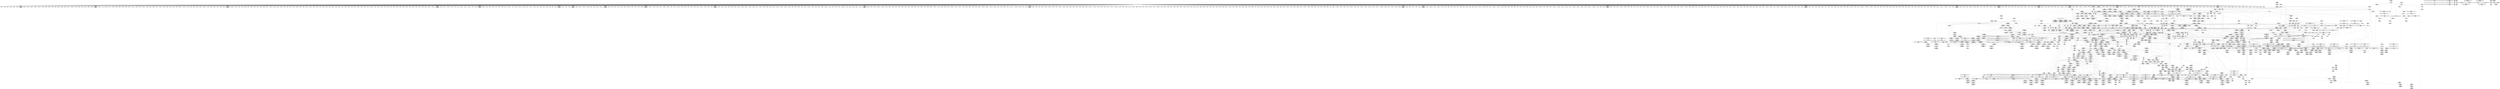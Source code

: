 digraph {
	CE0x52a3180 [shape=record,shape=Mrecord,label="{CE0x52a3180|__aa_current_profile:_tobool1|security/apparmor/include/context.h,138|*SummSink*}"]
	CE0x5282450 [shape=record,shape=Mrecord,label="{CE0x5282450|mediated_filesystem:_lnot|security/apparmor/include/apparmor.h,117|*SummSource*}"]
	CE0x52122a0 [shape=record,shape=Mrecord,label="{CE0x52122a0|104:_%struct.inode*,_:_CRE_319,320_}"]
	CE0x525b5d0 [shape=record,shape=Mrecord,label="{CE0x525b5d0|VOIDTB_TE:_CE_310,311_}"]
	CE0x52812e0 [shape=record,shape=Mrecord,label="{CE0x52812e0|aa_path_perm:_entry|*SummSink*}"]
	CE0x51dd5f0 [shape=record,shape=Mrecord,label="{CE0x51dd5f0|common_perm_create:_tobool5|security/apparmor/lsm.c,253}"]
	CE0x5214570 [shape=record,shape=Mrecord,label="{CE0x5214570|common_perm_create:_tmp32|security/apparmor/lsm.c,253}"]
	CE0x51b8210 [shape=record,shape=Mrecord,label="{CE0x51b8210|i64*_getelementptr_inbounds_(_17_x_i64_,_17_x_i64_*___llvm_gcov_ctr60,_i64_0,_i64_14)|*Constant*|*SummSink*}"]
	CE0x5217220 [shape=record,shape=Mrecord,label="{CE0x5217220|i64*_getelementptr_inbounds_(_5_x_i64_,_5_x_i64_*___llvm_gcov_ctr57,_i64_0,_i64_4)|*Constant*}"]
	CE0x51aa410 [shape=record,shape=Mrecord,label="{CE0x51aa410|common_perm_create:_tmp9|security/apparmor/lsm.c,251}"]
	CE0x5196fb0 [shape=record,shape=Mrecord,label="{CE0x5196fb0|common_perm_create:_cond|security/apparmor/lsm.c, 251|*SummSink*}"]
	CE0x5216c20 [shape=record,shape=Mrecord,label="{CE0x5216c20|common_perm:_error.0}"]
	CE0x520ec60 [shape=record,shape=Mrecord,label="{CE0x520ec60|get_current:_tmp2|*SummSource*}"]
	CE0x5288710 [shape=record,shape=Mrecord,label="{CE0x5288710|common_perm_dir_dentry:_tmp1}"]
	CE0x51d2320 [shape=record,shape=Mrecord,label="{CE0x51d2320|common_perm:_tmp5|security/apparmor/lsm.c,169}"]
	CE0x53010c0 [shape=record,shape=Mrecord,label="{CE0x53010c0|72:_i32,_:_CRE_555,556_}"]
	CE0x52f75a0 [shape=record,shape=Mrecord,label="{CE0x52f75a0|72:_i32,_:_CRE_188,189_}"]
	CE0x51a2430 [shape=record,shape=Mrecord,label="{CE0x51a2430|common_perm_create:_tmp9|security/apparmor/lsm.c,251|*SummSource*}"]
	CE0x51bfb40 [shape=record,shape=Mrecord,label="{CE0x51bfb40|i64_3|*Constant*}"]
	CE0x51caed0 [shape=record,shape=Mrecord,label="{CE0x51caed0|COLLAPSED:_GCMRE___llvm_gcov_ctr55_internal_global_2_x_i64_zeroinitializer:_elem_0:default:}"]
	CE0x52400a0 [shape=record,shape=Mrecord,label="{CE0x52400a0|i64*_getelementptr_inbounds_(_16_x_i64_,_16_x_i64_*___llvm_gcov_ctr46,_i64_0,_i64_9)|*Constant*|*SummSource*}"]
	CE0x52405a0 [shape=record,shape=Mrecord,label="{CE0x52405a0|aa_cred_profile:_tmp22|security/apparmor/include/context.h,100|*SummSource*}"]
	CE0x51eaab0 [shape=record,shape=Mrecord,label="{CE0x51eaab0|104:_%struct.inode*,_:_CRE_48,52_|*MultipleSource*|security/apparmor/lsm.c,253|*LoadInst*|security/apparmor/lsm.c,253}"]
	CE0x521a7f0 [shape=record,shape=Mrecord,label="{CE0x521a7f0|__aa_current_profile:_tmp1}"]
	CE0x52faf00 [shape=record,shape=Mrecord,label="{CE0x52faf00|72:_i32,_:_CRE_269,270_}"]
	CE0x5212040 [shape=record,shape=Mrecord,label="{CE0x5212040|104:_%struct.inode*,_:_CRE_317,318_}"]
	CE0x5275270 [shape=record,shape=Mrecord,label="{CE0x5275270|common_perm:_tmp|*SummSink*}"]
	CE0x5221910 [shape=record,shape=Mrecord,label="{CE0x5221910|common_perm:_tmp1|*SummSink*}"]
	CE0x529f590 [shape=record,shape=Mrecord,label="{CE0x529f590|__aa_current_profile:_do.end}"]
	CE0x523ff80 [shape=record,shape=Mrecord,label="{CE0x523ff80|i64_12|*Constant*}"]
	CE0x525ef20 [shape=record,shape=Mrecord,label="{CE0x525ef20|72:_i32,_:_CRE_72,76_}"]
	CE0x52723e0 [shape=record,shape=Mrecord,label="{CE0x52723e0|common_perm:_entry|*SummSource*}"]
	CE0x51da5c0 [shape=record,shape=Mrecord,label="{CE0x51da5c0|0:_%struct.vfsmount*,_8:_%struct.dentry*,_:_CRE_0,8_|*MultipleSource*|Function::common_perm_create&Arg::dir::|Function::apparmor_path_mkdir&Arg::dir::|security/apparmor/lsm.c,253}"]
	CE0x530c450 [shape=record,shape=Mrecord,label="{CE0x530c450|72:_i32,_:_CRE_935,936_}"]
	CE0x525fbe0 [shape=record,shape=Mrecord,label="{CE0x525fbe0|72:_i32,_:_CRE_139,140_}"]
	CE0x5302b50 [shape=record,shape=Mrecord,label="{CE0x5302b50|72:_i32,_:_CRE_580,581_}"]
	CE0x51bbcc0 [shape=record,shape=Mrecord,label="{CE0x51bbcc0|common_perm_create:_uid|security/apparmor/lsm.c,251}"]
	CE0x52b3390 [shape=record,shape=Mrecord,label="{CE0x52b3390|VOIDTB_TE:_CE_92,93_}"]
	CE0x52fb780 [shape=record,shape=Mrecord,label="{CE0x52fb780|72:_i32,_:_CRE_277,278_}"]
	CE0x52cf9d0 [shape=record,shape=Mrecord,label="{CE0x52cf9d0|aa_cred_profile:_tmp1|*SummSource*}"]
	CE0x52ba610 [shape=record,shape=Mrecord,label="{CE0x52ba610|VOIDTB_TE:_CE_204,205_}"]
	CE0x51a3450 [shape=record,shape=Mrecord,label="{CE0x51a3450|_call_void_mcount()_#2|*SummSource*}"]
	CE0x52f9690 [shape=record,shape=Mrecord,label="{CE0x52f9690|72:_i32,_:_CRE_246,247_}"]
	CE0x51bf0f0 [shape=record,shape=Mrecord,label="{CE0x51bf0f0|common_perm_create:_tmp6|security/apparmor/lsm.c,251|*SummSource*}"]
	CE0x521c6f0 [shape=record,shape=Mrecord,label="{CE0x521c6f0|__aa_current_profile:_tobool1|security/apparmor/include/context.h,138|*SummSource*}"]
	CE0x53034e0 [shape=record,shape=Mrecord,label="{CE0x53034e0|72:_i32,_:_CRE_589,590_}"]
	CE0x53086b0 [shape=record,shape=Mrecord,label="{CE0x53086b0|72:_i32,_:_CRE_877,878_}"]
	CE0x52ae500 [shape=record,shape=Mrecord,label="{CE0x52ae500|__aa_current_profile:_tmp19|security/apparmor/include/context.h,138|*SummSource*}"]
	CE0x51a8760 [shape=record,shape=Mrecord,label="{CE0x51a8760|_ret_i32_%call,_!dbg_!15472|security/apparmor/lsm.c,267}"]
	CE0x51a0670 [shape=record,shape=Mrecord,label="{CE0x51a0670|common_perm_create:_call|security/apparmor/lsm.c,251|*SummSource*}"]
	CE0x52bd9b0 [shape=record,shape=Mrecord,label="{CE0x52bd9b0|VOIDTB_TE:_CE_24,40_}"]
	CE0x5206520 [shape=record,shape=Mrecord,label="{CE0x5206520|%struct.task_struct*_(%struct.task_struct**)*_asm_movq_%gs:$_1:P_,$0_,_r,im,_dirflag_,_fpsr_,_flags_}"]
	CE0x5259390 [shape=record,shape=Mrecord,label="{CE0x5259390|aa_cred_profile:_tmp28|security/apparmor/include/context.h,100|*SummSource*}"]
	CE0x530a690 [shape=record,shape=Mrecord,label="{CE0x530a690|72:_i32,_:_CRE_907,908_}"]
	CE0x52f68e0 [shape=record,shape=Mrecord,label="{CE0x52f68e0|72:_i32,_:_CRE_176,177_}"]
	CE0x5300ed0 [shape=record,shape=Mrecord,label="{CE0x5300ed0|72:_i32,_:_CRE_553,554_}"]
	CE0x5286940 [shape=record,shape=Mrecord,label="{CE0x5286940|common_perm_dir_dentry:_dentry2|security/apparmor/lsm.c,189|*SummSink*}"]
	CE0x51c6090 [shape=record,shape=Mrecord,label="{CE0x51c6090|common_perm_create:_bb}"]
	CE0x525b4c0 [shape=record,shape=Mrecord,label="{CE0x525b4c0|VOIDTB_TE:_CE_309,310_}"]
	CE0x5309150 [shape=record,shape=Mrecord,label="{CE0x5309150|72:_i32,_:_CRE_887,888_}"]
	CE0x52d3a80 [shape=record,shape=Mrecord,label="{CE0x52d3a80|aa_cred_profile:_tobool4|security/apparmor/include/context.h,100|*SummSource*}"]
	CE0x52a0340 [shape=record,shape=Mrecord,label="{CE0x52a0340|%struct.aa_task_cxt*_null|*Constant*}"]
	CE0x52f9060 [shape=record,shape=Mrecord,label="{CE0x52f9060|72:_i32,_:_CRE_240,241_}"]
	CE0x5214190 [shape=record,shape=Mrecord,label="{CE0x5214190|common_perm_create:_tmp31|security/apparmor/lsm.c,253|*SummSource*}"]
	CE0x523f0d0 [shape=record,shape=Mrecord,label="{CE0x523f0d0|aa_cred_profile:_tmp21|security/apparmor/include/context.h,100}"]
	CE0x5197960 [shape=record,shape=Mrecord,label="{CE0x5197960|common_perm_create:_land.lhs.true2}"]
	CE0x529f6a0 [shape=record,shape=Mrecord,label="{CE0x529f6a0|__aa_current_profile:_do.end|*SummSource*}"]
	CE0x5198800 [shape=record,shape=Mrecord,label="{CE0x5198800|apparmor_path_mkdir:_tmp}"]
	CE0x525d1a0 [shape=record,shape=Mrecord,label="{CE0x525d1a0|aa_cred_profile:_profile11|security/apparmor/include/context.h,101|*SummSink*}"]
	CE0x52f8260 [shape=record,shape=Mrecord,label="{CE0x52f8260|72:_i32,_:_CRE_200,201_}"]
	CE0x530b680 [shape=record,shape=Mrecord,label="{CE0x530b680|72:_i32,_:_CRE_922,923_}"]
	CE0x52d1510 [shape=record,shape=Mrecord,label="{CE0x52d1510|aa_cred_profile:_tmp19|security/apparmor/include/context.h,100|*SummSink*}"]
	CE0x529bcc0 [shape=record,shape=Mrecord,label="{CE0x529bcc0|__aa_current_profile:_tmp1|*SummSource*}"]
	CE0x527cd30 [shape=record,shape=Mrecord,label="{CE0x527cd30|aa_path_perm:_op|Function::aa_path_perm&Arg::op::|*SummSource*}"]
	CE0x51d7b00 [shape=record,shape=Mrecord,label="{CE0x51d7b00|common_perm_create:_tmp19|security/apparmor/lsm.c,251}"]
	CE0x52075e0 [shape=record,shape=Mrecord,label="{CE0x52075e0|i32_8|*Constant*}"]
	CE0x4e07970 [shape=record,shape=Mrecord,label="{CE0x4e07970|common_perm_create:_tobool|security/apparmor/lsm.c,251}"]
	CE0x52b6a20 [shape=record,shape=Mrecord,label="{CE0x52b6a20|aa_cred_profile:_lnot2|security/apparmor/include/context.h,100}"]
	CE0x5206950 [shape=record,shape=Mrecord,label="{CE0x5206950|i64*_getelementptr_inbounds_(_2_x_i64_,_2_x_i64_*___llvm_gcov_ctr55,_i64_0,_i64_1)|*Constant*|*SummSink*}"]
	CE0x52bb260 [shape=record,shape=Mrecord,label="{CE0x52bb260|aa_cred_profile:_tmp5|security/apparmor/include/context.h,99}"]
	CE0x51dc5a0 [shape=record,shape=Mrecord,label="{CE0x51dc5a0|common_perm_create:_lor.lhs.false|*SummSink*}"]
	CE0x52090a0 [shape=record,shape=Mrecord,label="{CE0x52090a0|i64*_getelementptr_inbounds_(_2_x_i64_,_2_x_i64_*___llvm_gcov_ctr55,_i64_0,_i64_1)|*Constant*}"]
	CE0x52ca4b0 [shape=record,shape=Mrecord,label="{CE0x52ca4b0|aa_cred_profile:_tmp18|security/apparmor/include/context.h,100|*SummSink*}"]
	CE0x52aea50 [shape=record,shape=Mrecord,label="{CE0x52aea50|__aa_current_profile:_tmp20|security/apparmor/include/context.h,138}"]
	CE0x51a55c0 [shape=record,shape=Mrecord,label="{CE0x51a55c0|common_perm_create:_mask|Function::common_perm_create&Arg::mask::}"]
	CE0x52f5a00 [shape=record,shape=Mrecord,label="{CE0x52f5a00|72:_i32,_:_CRE_162,163_}"]
	CE0x525f9f0 [shape=record,shape=Mrecord,label="{CE0x525f9f0|72:_i32,_:_CRE_137,138_}"]
	CE0x5302c60 [shape=record,shape=Mrecord,label="{CE0x5302c60|72:_i32,_:_CRE_581,582_}"]
	CE0x51ee0c0 [shape=record,shape=Mrecord,label="{CE0x51ee0c0|104:_%struct.inode*,_:_CRE_169,170_}"]
	CE0x5308af0 [shape=record,shape=Mrecord,label="{CE0x5308af0|72:_i32,_:_CRE_881,882_}"]
	CE0x527e220 [shape=record,shape=Mrecord,label="{CE0x527e220|aa_path_perm:_request|Function::aa_path_perm&Arg::request::|*SummSink*}"]
	CE0x5309d00 [shape=record,shape=Mrecord,label="{CE0x5309d00|72:_i32,_:_CRE_898,899_}"]
	CE0x519fdb0 [shape=record,shape=Mrecord,label="{CE0x519fdb0|i32_1|*Constant*|*SummSource*}"]
	CE0x51d6800 [shape=record,shape=Mrecord,label="{CE0x51d6800|common_perm_create:_tmp36|security/apparmor/lsm.c,256|*SummSink*}"]
	CE0x5298bc0 [shape=record,shape=Mrecord,label="{CE0x5298bc0|aa_cred_profile:_do.end|*SummSink*}"]
	CE0x52201c0 [shape=record,shape=Mrecord,label="{CE0x52201c0|common_perm_create:_tmp38|security/apparmor/lsm.c,257}"]
	CE0x530a030 [shape=record,shape=Mrecord,label="{CE0x530a030|72:_i32,_:_CRE_901,902_}"]
	CE0x51ac4c0 [shape=record,shape=Mrecord,label="{CE0x51ac4c0|i64_11|*Constant*}"]
	CE0x5254f10 [shape=record,shape=Mrecord,label="{CE0x5254f10|mediated_filesystem:_s_flags|security/apparmor/include/apparmor.h,117|*SummSink*}"]
	CE0x51d10e0 [shape=record,shape=Mrecord,label="{CE0x51d10e0|common_perm_create:_tmp22|*LoadInst*|security/apparmor/lsm.c,253|*SummSink*}"]
	CE0x51d7930 [shape=record,shape=Mrecord,label="{CE0x51d7930|common_perm_create:_tmp19|security/apparmor/lsm.c,251|*SummSource*}"]
	CE0x52a0f90 [shape=record,shape=Mrecord,label="{CE0x52a0f90|GLOBAL:___llvm_gcov_ctr46|Global_var:__llvm_gcov_ctr46|*SummSource*}"]
	CE0x520fee0 [shape=record,shape=Mrecord,label="{CE0x520fee0|104:_%struct.inode*,_:_CRE_224,232_|*MultipleSource*|security/apparmor/lsm.c,253|*LoadInst*|security/apparmor/lsm.c,253}"]
	CE0x5309f20 [shape=record,shape=Mrecord,label="{CE0x5309f20|72:_i32,_:_CRE_900,901_}"]
	CE0x51ee450 [shape=record,shape=Mrecord,label="{CE0x51ee450|104:_%struct.inode*,_:_CRE_172,173_}"]
	CE0x52724c0 [shape=record,shape=Mrecord,label="{CE0x52724c0|common_perm:_entry|*SummSink*}"]
	CE0x52fa350 [shape=record,shape=Mrecord,label="{CE0x52fa350|72:_i32,_:_CRE_258,259_}"]
	CE0x51a4270 [shape=record,shape=Mrecord,label="{CE0x51a4270|common_perm_create:_entry}"]
	CE0x525a9a0 [shape=record,shape=Mrecord,label="{CE0x525a9a0|VOIDTB_TE:_CE_256,264_}"]
	CE0x52832b0 [shape=record,shape=Mrecord,label="{CE0x52832b0|aa_cred_profile:_profile|security/apparmor/include/context.h,100}"]
	CE0x523fa20 [shape=record,shape=Mrecord,label="{CE0x523fa20|_call_void_asm_sideeffect_1:_09ud2_0A.pushsection___bug_table,_22a_22_0A2:_09.long_1b_-_2b,_$_0:c_-_2b_0A_09.word_$_1:c_,_0_0A_09.org_2b+$_2:c_0A.popsection_,_i,i,i,_dirflag_,_fpsr_,_flags_(i8*_getelementptr_inbounds_(_36_x_i8_,_36_x_i8_*_.str12,_i32_0,_i32_0),_i32_100,_i64_12)_#2,_!dbg_!15490,_!srcloc_!15493|security/apparmor/include/context.h,100|*SummSink*}"]
	CE0x5304e60 [shape=record,shape=Mrecord,label="{CE0x5304e60|72:_i32,_:_CRE_613,614_}"]
	CE0x51ef620 [shape=record,shape=Mrecord,label="{CE0x51ef620|104:_%struct.inode*,_:_CRE_187,188_}"]
	CE0x5196f20 [shape=record,shape=Mrecord,label="{CE0x5196f20|common_perm_create:_tmp|*SummSink*}"]
	CE0x51d46c0 [shape=record,shape=Mrecord,label="{CE0x51d46c0|common_perm_create:_tmp18|security/apparmor/lsm.c,251}"]
	CE0x51cf970 [shape=record,shape=Mrecord,label="{CE0x51cf970|common_perm_create:_dentry6|security/apparmor/lsm.c,253|*SummSink*}"]
	CE0x52822d0 [shape=record,shape=Mrecord,label="{CE0x52822d0|mediated_filesystem:_lnot|security/apparmor/include/apparmor.h,117}"]
	CE0x52d1f40 [shape=record,shape=Mrecord,label="{CE0x52d1f40|VOIDTB_TE:_CE_188,189_}"]
	CE0x529e950 [shape=record,shape=Mrecord,label="{CE0x529e950|GLOBAL:_current_task|Global_var:current_task}"]
	CE0x521c620 [shape=record,shape=Mrecord,label="{CE0x521c620|__aa_current_profile:_tobool1|security/apparmor/include/context.h,138}"]
	CE0x51a07e0 [shape=record,shape=Mrecord,label="{CE0x51a07e0|i64*_getelementptr_inbounds_(_2_x_i64_,_2_x_i64_*___llvm_gcov_ctr59,_i64_0,_i64_1)|*Constant*|*SummSource*}"]
	CE0x52b39e0 [shape=record,shape=Mrecord,label="{CE0x52b39e0|aa_cred_profile:_tmp6|security/apparmor/include/context.h,100|*SummSource*}"]
	CE0x5217ff0 [shape=record,shape=Mrecord,label="{CE0x5217ff0|i64_12|*Constant*|*SummSink*}"]
	CE0x51b9c60 [shape=record,shape=Mrecord,label="{CE0x51b9c60|common_perm_create:_tmp35|security/apparmor/lsm.c,256|*SummSink*}"]
	CE0x530c780 [shape=record,shape=Mrecord,label="{CE0x530c780|72:_i32,_:_CRE_952,960_}"]
	CE0x51b6a80 [shape=record,shape=Mrecord,label="{CE0x51b6a80|i64_4|*Constant*|*SummSink*}"]
	CE0x52cc930 [shape=record,shape=Mrecord,label="{CE0x52cc930|i64_6|*Constant*|*SummSource*}"]
	CE0x525c890 [shape=record,shape=Mrecord,label="{CE0x525c890|aa_cred_profile:_tmp33|security/apparmor/include/context.h,101}"]
	CE0x51ecb60 [shape=record,shape=Mrecord,label="{CE0x51ecb60|104:_%struct.inode*,_:_CRE_151,152_}"]
	CE0x53062c0 [shape=record,shape=Mrecord,label="{CE0x53062c0|72:_i32,_:_CRE_684,688_}"]
	CE0x5254c50 [shape=record,shape=Mrecord,label="{CE0x5254c50|mediated_filesystem:_s_flags|security/apparmor/include/apparmor.h,117}"]
	CE0x52d0ac0 [shape=record,shape=Mrecord,label="{CE0x52d0ac0|aa_cred_profile:_lnot3|security/apparmor/include/context.h,100}"]
	CE0x529deb0 [shape=record,shape=Mrecord,label="{CE0x529deb0|__aa_current_profile:_tmp}"]
	CE0x51a4420 [shape=record,shape=Mrecord,label="{CE0x51a4420|common_perm_create:_tmp3}"]
	CE0x52ab050 [shape=record,shape=Mrecord,label="{CE0x52ab050|_call_void_lockdep_rcu_suspicious(i8*_getelementptr_inbounds_(_36_x_i8_,_36_x_i8_*_.str12,_i32_0,_i32_0),_i32_138,_i8*_getelementptr_inbounds_(_45_x_i8_,_45_x_i8_*_.str14,_i32_0,_i32_0))_#7,_!dbg_!15483|security/apparmor/include/context.h,138|*SummSource*}"]
	CE0x52a4f40 [shape=record,shape=Mrecord,label="{CE0x52a4f40|0:_i8,_:_GCMR___aa_current_profile.__warned_internal_global_i8_0,_section_.data.unlikely_,_align_1:_elem_0:default:}"]
	CE0x5285630 [shape=record,shape=Mrecord,label="{CE0x5285630|common_perm_dir_dentry:_mnt1|security/apparmor/lsm.c,189}"]
	CE0x52ff110 [shape=record,shape=Mrecord,label="{CE0x52ff110|72:_i32,_:_CRE_472,473_}"]
	CE0x527d8b0 [shape=record,shape=Mrecord,label="{CE0x527d8b0|aa_path_perm:_path|Function::aa_path_perm&Arg::path::|*SummSink*}"]
	CE0x5299580 [shape=record,shape=Mrecord,label="{CE0x5299580|aa_cred_profile:_do.end10}"]
	CE0x52c9520 [shape=record,shape=Mrecord,label="{CE0x52c9520|VOIDTB_TE:_CE_146,147_}"]
	CE0x52d2cc0 [shape=record,shape=Mrecord,label="{CE0x52d2cc0|aa_cred_profile:_tmp20|security/apparmor/include/context.h,100|*SummSource*}"]
	CE0x5218870 [shape=record,shape=Mrecord,label="{CE0x5218870|common_perm_create:_call7|security/apparmor/lsm.c,253|*SummSource*}"]
	CE0x5259ab0 [shape=record,shape=Mrecord,label="{CE0x5259ab0|i64*_getelementptr_inbounds_(_16_x_i64_,_16_x_i64_*___llvm_gcov_ctr46,_i64_0,_i64_15)|*Constant*}"]
	CE0x5301b60 [shape=record,shape=Mrecord,label="{CE0x5301b60|72:_i32,_:_CRE_565,566_}"]
	CE0x51d7280 [shape=record,shape=Mrecord,label="{CE0x51d7280|GLOBAL:_common_perm_dir_dentry|*Constant*|*SummSource*}"]
	CE0x51dca40 [shape=record,shape=Mrecord,label="{CE0x51dca40|GLOBAL:___aa_current_profile.__warned|Global_var:__aa_current_profile.__warned|*SummSink*}"]
	CE0x52fa570 [shape=record,shape=Mrecord,label="{CE0x52fa570|72:_i32,_:_CRE_260,261_}"]
	CE0x52caf90 [shape=record,shape=Mrecord,label="{CE0x52caf90|i64*_getelementptr_inbounds_(_16_x_i64_,_16_x_i64_*___llvm_gcov_ctr46,_i64_0,_i64_14)|*Constant*}"]
	CE0x52f98b0 [shape=record,shape=Mrecord,label="{CE0x52f98b0|72:_i32,_:_CRE_248,249_}"]
	CE0x52418b0 [shape=record,shape=Mrecord,label="{CE0x52418b0|aa_cred_profile:_tmp24|security/apparmor/include/context.h,100}"]
	CE0x52a09b0 [shape=record,shape=Mrecord,label="{CE0x52a09b0|__aa_current_profile:_land.lhs.true2|*SummSource*}"]
	CE0x52834d0 [shape=record,shape=Mrecord,label="{CE0x52834d0|i64*_getelementptr_inbounds_(_2_x_i64_,_2_x_i64_*___llvm_gcov_ctr56,_i64_0,_i64_1)|*Constant*|*SummSink*}"]
	CE0x5258d90 [shape=record,shape=Mrecord,label="{CE0x5258d90|i64*_getelementptr_inbounds_(_16_x_i64_,_16_x_i64_*___llvm_gcov_ctr46,_i64_0,_i64_13)|*Constant*|*SummSource*}"]
	CE0x51ccc90 [shape=record,shape=Mrecord,label="{CE0x51ccc90|i32_0|*Constant*}"]
	CE0x52ad610 [shape=record,shape=Mrecord,label="{CE0x52ad610|VOIDTB_TE:_CE_72,80_}"]
	CE0x51a16c0 [shape=record,shape=Mrecord,label="{CE0x51a16c0|apparmor_path_mkdir:_tmp|*SummSink*}"]
	CE0x529e780 [shape=record,shape=Mrecord,label="{CE0x529e780|__aa_current_profile:_tmp6|security/apparmor/include/context.h,138|*SummSource*}"]
	CE0x52fb230 [shape=record,shape=Mrecord,label="{CE0x52fb230|72:_i32,_:_CRE_272,273_}"]
	CE0x525be50 [shape=record,shape=Mrecord,label="{CE0x525be50|VOIDTB_TE:_CE_318,319_}"]
	CE0x52f9f10 [shape=record,shape=Mrecord,label="{CE0x52f9f10|72:_i32,_:_CRE_254,255_}"]
	CE0x5274230 [shape=record,shape=Mrecord,label="{CE0x5274230|__aa_current_profile:_entry|*SummSource*}"]
	CE0x5298980 [shape=record,shape=Mrecord,label="{CE0x5298980|i64_0|*Constant*}"]
	CE0x51ea2e0 [shape=record,shape=Mrecord,label="{CE0x51ea2e0|104:_%struct.inode*,_:_CRE_16,24_|*MultipleSource*|security/apparmor/lsm.c,253|*LoadInst*|security/apparmor/lsm.c,253}"]
	CE0x52fc110 [shape=record,shape=Mrecord,label="{CE0x52fc110|72:_i32,_:_CRE_286,287_}"]
	CE0x5197090 [shape=record,shape=Mrecord,label="{CE0x5197090|common_perm_create:_tmp1}"]
	CE0x5b20f00 [shape=record,shape=Mrecord,label="{CE0x5b20f00|GLOBAL:_common_perm_create|*Constant*|*SummSink*}"]
	CE0x52fd320 [shape=record,shape=Mrecord,label="{CE0x52fd320|72:_i32,_:_CRE_303,304_}"]
	CE0x51edc00 [shape=record,shape=Mrecord,label="{CE0x51edc00|104:_%struct.inode*,_:_CRE_165,166_}"]
	CE0x52f5180 [shape=record,shape=Mrecord,label="{CE0x52f5180|72:_i32,_:_CRE_154,155_}"]
	CE0x51cec80 [shape=record,shape=Mrecord,label="{CE0x51cec80|common_perm_create:_tmp22|*LoadInst*|security/apparmor/lsm.c,253|*SummSource*}"]
	CE0x527dd60 [shape=record,shape=Mrecord,label="{CE0x527dd60|aa_path_perm:_flags|Function::aa_path_perm&Arg::flags::|*SummSink*}"]
	CE0x51efd40 [shape=record,shape=Mrecord,label="{CE0x51efd40|104:_%struct.inode*,_:_CRE_193,194_}"]
	CE0x51b91e0 [shape=record,shape=Mrecord,label="{CE0x51b91e0|i64*_getelementptr_inbounds_(_17_x_i64_,_17_x_i64_*___llvm_gcov_ctr60,_i64_0,_i64_15)|*Constant*|*SummSource*}"]
	CE0x51a2bf0 [shape=record,shape=Mrecord,label="{CE0x51a2bf0|common_perm_create:_dir|Function::common_perm_create&Arg::dir::|*SummSource*}"]
	CE0x51a18e0 [shape=record,shape=Mrecord,label="{CE0x51a18e0|common_perm_create:_dentry|Function::common_perm_create&Arg::dentry::}"]
	CE0x521a6a0 [shape=record,shape=Mrecord,label="{CE0x521a6a0|__aa_current_profile:_tmp|*SummSink*}"]
	CE0x5273420 [shape=record,shape=Mrecord,label="{CE0x5273420|common_perm:_cond|Function::common_perm&Arg::cond::}"]
	CE0x51aa120 [shape=record,shape=Mrecord,label="{CE0x51aa120|%struct.task_struct*_(%struct.task_struct**)*_asm_movq_%gs:$_1:P_,$0_,_r,im,_dirflag_,_fpsr_,_flags_}"]
	CE0x5221760 [shape=record,shape=Mrecord,label="{CE0x5221760|mediated_filesystem:_tmp1|*SummSink*}"]
	CE0x5280d10 [shape=record,shape=Mrecord,label="{CE0x5280d10|GLOBAL:_aa_path_perm|*Constant*}"]
	CE0x51cea60 [shape=record,shape=Mrecord,label="{CE0x51cea60|get_current:_tmp4|./arch/x86/include/asm/current.h,14}"]
	CE0x52f8480 [shape=record,shape=Mrecord,label="{CE0x52f8480|72:_i32,_:_CRE_202,203_}"]
	CE0x52f8e40 [shape=record,shape=Mrecord,label="{CE0x52f8e40|72:_i32,_:_CRE_224,232_}"]
	CE0x52fcee0 [shape=record,shape=Mrecord,label="{CE0x52fcee0|72:_i32,_:_CRE_299,300_}"]
	CE0x5307d20 [shape=record,shape=Mrecord,label="{CE0x5307d20|72:_i32,_:_CRE_868,869_}"]
	CE0x51b5ff0 [shape=record,shape=Mrecord,label="{CE0x51b5ff0|common_perm_create:_tobool1|security/apparmor/lsm.c,251|*SummSink*}"]
	CE0x5285740 [shape=record,shape=Mrecord,label="{CE0x5285740|0:_%struct.vfsmount*,_8:_%struct.dentry*,_:_SCMRE_0,8_|*MultipleSource*|security/apparmor/lsm.c, 189|security/apparmor/lsm.c,189}"]
	CE0x52726a0 [shape=record,shape=Mrecord,label="{CE0x52726a0|common_perm:_op|Function::common_perm&Arg::op::}"]
	CE0x53053b0 [shape=record,shape=Mrecord,label="{CE0x53053b0|72:_i32,_:_CRE_618,619_}"]
	CE0x52c8f40 [shape=record,shape=Mrecord,label="{CE0x52c8f40|VOIDTB_TE:_CE_153,154_}"]
	CE0x53033d0 [shape=record,shape=Mrecord,label="{CE0x53033d0|72:_i32,_:_CRE_588,589_}"]
	CE0x52ceda0 [shape=record,shape=Mrecord,label="{CE0x52ceda0|VOIDTB_TE:_CE_165,166_}"]
	CE0x52aeb50 [shape=record,shape=Mrecord,label="{CE0x52aeb50|__aa_current_profile:_tmp20|security/apparmor/include/context.h,138|*SummSource*}"]
	CE0x4f2a690 [shape=record,shape=Mrecord,label="{CE0x4f2a690|common_perm_create:_op|Function::common_perm_create&Arg::op::|*SummSink*}"]
	CE0x521def0 [shape=record,shape=Mrecord,label="{CE0x521def0|common_perm_dir_dentry:_dentry|Function::common_perm_dir_dentry&Arg::dentry::|*SummSink*}"]
	CE0x53096a0 [shape=record,shape=Mrecord,label="{CE0x53096a0|72:_i32,_:_CRE_892,893_}"]
	CE0x52ad150 [shape=record,shape=Mrecord,label="{CE0x52ad150|i32_22|*Constant*|*SummSink*}"]
	CE0x51ec5b0 [shape=record,shape=Mrecord,label="{CE0x51ec5b0|104:_%struct.inode*,_:_CRE_146,147_}"]
	CE0x5308c00 [shape=record,shape=Mrecord,label="{CE0x5308c00|72:_i32,_:_CRE_882,883_}"]
	CE0x529c300 [shape=record,shape=Mrecord,label="{CE0x529c300|aa_cred_profile:_do.cond}"]
	CE0x52183b0 [shape=record,shape=Mrecord,label="{CE0x52183b0|i64*_getelementptr_inbounds_(_17_x_i64_,_17_x_i64_*___llvm_gcov_ctr60,_i64_0,_i64_14)|*Constant*}"]
	CE0x519afb0 [shape=record,shape=Mrecord,label="{CE0x519afb0|_call_void_mcount()_#2}"]
	CE0x52ac930 [shape=record,shape=Mrecord,label="{CE0x52ac930|aa_cred_profile:_tmp12|security/apparmor/include/context.h,100}"]
	CE0x52fc330 [shape=record,shape=Mrecord,label="{CE0x52fc330|72:_i32,_:_CRE_288,289_}"]
	CE0x5279ca0 [shape=record,shape=Mrecord,label="{CE0x5279ca0|common_perm:_mode|security/apparmor/lsm.c,169}"]
	CE0x5240b50 [shape=record,shape=Mrecord,label="{CE0x5240b50|aa_cred_profile:_tmp23|security/apparmor/include/context.h,100}"]
	CE0x51ba720 [shape=record,shape=Mrecord,label="{CE0x51ba720|common_perm_create:_tmp27|*LoadInst*|security/apparmor/lsm.c,253}"]
	CE0x51d53d0 [shape=record,shape=Mrecord,label="{CE0x51d53d0|GLOBAL:_get_current|*Constant*|*SummSink*}"]
	CE0x51a0bc0 [shape=record,shape=Mrecord,label="{CE0x51a0bc0|get_current:_entry|*SummSource*}"]
	CE0x5290510 [shape=record,shape=Mrecord,label="{CE0x5290510|common_perm:_tmp10|security/apparmor/lsm.c,172}"]
	CE0x51ad6d0 [shape=record,shape=Mrecord,label="{CE0x51ad6d0|GLOBAL:_common_perm_create|*Constant*}"]
	CE0x52f4900 [shape=record,shape=Mrecord,label="{CE0x52f4900|72:_i32,_:_CRE_146,147_}"]
	CE0x5280f70 [shape=record,shape=Mrecord,label="{CE0x5280f70|GLOBAL:_aa_path_perm|*Constant*|*SummSink*}"]
	CE0x51db200 [shape=record,shape=Mrecord,label="{CE0x51db200|common_perm_create:_if.end9|*SummSource*}"]
	CE0x52738d0 [shape=record,shape=Mrecord,label="{CE0x52738d0|_ret_i32_%error.0,_!dbg_!15483|security/apparmor/lsm.c,172}"]
	CE0x52997e0 [shape=record,shape=Mrecord,label="{CE0x52997e0|__aa_current_profile:_tmp11|security/apparmor/include/context.h,138|*SummSource*}"]
	CE0x52bbcc0 [shape=record,shape=Mrecord,label="{CE0x52bbcc0|0:_%struct.aa_profile*,_:_CMRE_24,32_|*MultipleSource*|security/apparmor/include/context.h,100|security/apparmor/include/context.h,99|*LoadInst*|security/apparmor/include/context.h,99}"]
	CE0x52900d0 [shape=record,shape=Mrecord,label="{CE0x52900d0|common_perm:_tmp10|security/apparmor/lsm.c,172|*SummSink*}"]
	CE0x52b8870 [shape=record,shape=Mrecord,label="{CE0x52b8870|VOIDTB_TE:_CE_169,170_}"]
	CE0x52806e0 [shape=record,shape=Mrecord,label="{CE0x52806e0|common_perm:_call1|security/apparmor/lsm.c,170}"]
	CE0x525b0b0 [shape=record,shape=Mrecord,label="{CE0x525b0b0|VOIDTB_TE:_CE_305,306_}"]
	CE0x5308f30 [shape=record,shape=Mrecord,label="{CE0x5308f30|72:_i32,_:_CRE_885,886_}"]
	CE0x51aa330 [shape=record,shape=Mrecord,label="{CE0x51aa330|%struct.task_struct*_(%struct.task_struct**)*_asm_movq_%gs:$_1:P_,$0_,_r,im,_dirflag_,_fpsr_,_flags_|*SummSink*}"]
	CE0x51d6390 [shape=record,shape=Mrecord,label="{CE0x51d6390|i64*_getelementptr_inbounds_(_17_x_i64_,_17_x_i64_*___llvm_gcov_ctr60,_i64_0,_i64_9)|*Constant*|*SummSource*}"]
	CE0x52108c0 [shape=record,shape=Mrecord,label="{CE0x52108c0|104:_%struct.inode*,_:_CRE_272,280_|*MultipleSource*|security/apparmor/lsm.c,253|*LoadInst*|security/apparmor/lsm.c,253}"]
	CE0x52557c0 [shape=record,shape=Mrecord,label="{CE0x52557c0|i64*_getelementptr_inbounds_(_16_x_i64_,_16_x_i64_*___llvm_gcov_ctr46,_i64_0,_i64_12)|*Constant*}"]
	CE0x525ca50 [shape=record,shape=Mrecord,label="{CE0x525ca50|aa_cred_profile:_tmp33|security/apparmor/include/context.h,101|*SummSource*}"]
	CE0x5308e20 [shape=record,shape=Mrecord,label="{CE0x5308e20|72:_i32,_:_CRE_884,885_}"]
	CE0x521ed80 [shape=record,shape=Mrecord,label="{CE0x521ed80|_ret_i32_%call,_!dbg_!15477|security/apparmor/lsm.c,191|*SummSource*}"]
	CE0x52769d0 [shape=record,shape=Mrecord,label="{CE0x52769d0|72:_%struct.hlist_bl_node**,_80:_%struct.dentry*,_104:_%struct.inode*,_:_CRE:_elem_0:default:}"]
	CE0x53041a0 [shape=record,shape=Mrecord,label="{CE0x53041a0|72:_i32,_:_CRE_601,602_}"]
	CE0x525bf60 [shape=record,shape=Mrecord,label="{CE0x525bf60|VOIDTB_TE:_CE_319,320_}"]
	CE0x51c6ee0 [shape=record,shape=Mrecord,label="{CE0x51c6ee0|i64*_getelementptr_inbounds_(_17_x_i64_,_17_x_i64_*___llvm_gcov_ctr60,_i64_0,_i64_8)|*Constant*|*SummSource*}"]
	CE0x52b4e60 [shape=record,shape=Mrecord,label="{CE0x52b4e60|aa_cred_profile:_tmp9|security/apparmor/include/context.h,100|*SummSink*}"]
	CE0x52644b0 [shape=record,shape=Mrecord,label="{CE0x52644b0|VOIDTB_TE:_CE_209,210_}"]
	CE0x51a57f0 [shape=record,shape=Mrecord,label="{CE0x51a57f0|_ret_i32_%retval.0,_!dbg_!15515|security/apparmor/lsm.c,257}"]
	CE0x5309260 [shape=record,shape=Mrecord,label="{CE0x5309260|72:_i32,_:_CRE_888,889_}"]
	CE0x52fb450 [shape=record,shape=Mrecord,label="{CE0x52fb450|72:_i32,_:_CRE_274,275_}"]
	CE0x52f79e0 [shape=record,shape=Mrecord,label="{CE0x52f79e0|72:_i32,_:_CRE_192,193_}"]
	CE0x51dd280 [shape=record,shape=Mrecord,label="{CE0x51dd280|aa_cred_profile:_do.end}"]
	CE0x51ee320 [shape=record,shape=Mrecord,label="{CE0x51ee320|104:_%struct.inode*,_:_CRE_171,172_}"]
	CE0x5259710 [shape=record,shape=Mrecord,label="{CE0x5259710|i64*_getelementptr_inbounds_(_16_x_i64_,_16_x_i64_*___llvm_gcov_ctr46,_i64_0,_i64_14)|*Constant*|*SummSink*}"]
	CE0x521d980 [shape=record,shape=Mrecord,label="{CE0x521d980|common_perm_dir_dentry:_dir|Function::common_perm_dir_dentry&Arg::dir::|*SummSink*}"]
	CE0x51c5050 [shape=record,shape=Mrecord,label="{CE0x51c5050|_call_void_mcount()_#2}"]
	CE0x51db060 [shape=record,shape=Mrecord,label="{CE0x51db060|common_perm_create:_return|*SummSink*}"]
	CE0x520a230 [shape=record,shape=Mrecord,label="{CE0x520a230|mediated_filesystem:_tmp3|*SummSource*}"]
	CE0x52a9e80 [shape=record,shape=Mrecord,label="{CE0x52a9e80|i64*_getelementptr_inbounds_(_11_x_i64_,_11_x_i64_*___llvm_gcov_ctr58,_i64_0,_i64_10)|*Constant*|*SummSink*}"]
	CE0x52f9470 [shape=record,shape=Mrecord,label="{CE0x52f9470|72:_i32,_:_CRE_244,245_}"]
	CE0x52795e0 [shape=record,shape=Mrecord,label="{CE0x52795e0|GLOBAL:___aa_current_profile|*Constant*|*SummSink*}"]
	CE0x51d4780 [shape=record,shape=Mrecord,label="{CE0x51d4780|common_perm_create:_tmp18|security/apparmor/lsm.c,251|*SummSource*}"]
	CE0x51cb920 [shape=record,shape=Mrecord,label="{CE0x51cb920|_call_void_mcount()_#2|*SummSink*}"]
	CE0x525e7b0 [shape=record,shape=Mrecord,label="{CE0x525e7b0|72:_i32,_:_CRE_12,16_}"]
	CE0x5211920 [shape=record,shape=Mrecord,label="{CE0x5211920|104:_%struct.inode*,_:_CRE_311,312_}"]
	CE0x53055d0 [shape=record,shape=Mrecord,label="{CE0x53055d0|72:_i32,_:_CRE_620,621_}"]
	CE0x530cae0 [shape=record,shape=Mrecord,label="{CE0x530cae0|72:_i32,_:_CRE_976,977_}"]
	CE0x52fd540 [shape=record,shape=Mrecord,label="{CE0x52fd540|72:_i32,_:_CRE_305,306_}"]
	CE0x52fd210 [shape=record,shape=Mrecord,label="{CE0x52fd210|72:_i32,_:_CRE_302,303_}"]
	CE0x51f0f10 [shape=record,shape=Mrecord,label="{CE0x51f0f10|104:_%struct.inode*,_:_CRE_208,209_}"]
	CE0x5281db0 [shape=record,shape=Mrecord,label="{CE0x5281db0|mediated_filesystem:_tobool|security/apparmor/include/apparmor.h,117|*SummSource*}"]
	CE0x51a84c0 [shape=record,shape=Mrecord,label="{CE0x51a84c0|_ret_i32_%retval.0,_!dbg_!15515|security/apparmor/lsm.c,257|*SummSource*}"]
	CE0x52f8590 [shape=record,shape=Mrecord,label="{CE0x52f8590|72:_i32,_:_CRE_203,204_}"]
	CE0x51da550 [shape=record,shape=Mrecord,label="{CE0x51da550|%struct.vfsmount*_null|*Constant*}"]
	CE0x521f2c0 [shape=record,shape=Mrecord,label="{CE0x521f2c0|common_perm_create:_retval.0|*SummSink*}"]
	CE0x52cef80 [shape=record,shape=Mrecord,label="{CE0x52cef80|VOIDTB_TE:_CE_167,168_}"]
	CE0x51aa7c0 [shape=record,shape=Mrecord,label="{CE0x51aa7c0|mediated_filesystem:_inode|Function::mediated_filesystem&Arg::inode::}"]
	CE0x529bad0 [shape=record,shape=Mrecord,label="{CE0x529bad0|aa_cred_profile:_tmp6|security/apparmor/include/context.h,100}"]
	CE0x52c9140 [shape=record,shape=Mrecord,label="{CE0x52c9140|aa_cred_profile:_tmp2|*SummSink*}"]
	CE0x52f9be0 [shape=record,shape=Mrecord,label="{CE0x52f9be0|72:_i32,_:_CRE_251,252_}"]
	CE0x51a6380 [shape=record,shape=Mrecord,label="{CE0x51a6380|i64*_getelementptr_inbounds_(_2_x_i64_,_2_x_i64_*___llvm_gcov_ctr59,_i64_0,_i64_0)|*Constant*|*SummSource*}"]
	CE0x52fd760 [shape=record,shape=Mrecord,label="{CE0x52fd760|72:_i32,_:_CRE_307,308_}"]
	CE0x5303f80 [shape=record,shape=Mrecord,label="{CE0x5303f80|72:_i32,_:_CRE_599,600_}"]
	CE0x525bc30 [shape=record,shape=Mrecord,label="{CE0x525bc30|VOIDTB_TE:_CE_316,317_}"]
	CE0x5277170 [shape=record,shape=Mrecord,label="{CE0x5277170|__aa_current_profile:_tmp3}"]
	CE0x51ec900 [shape=record,shape=Mrecord,label="{CE0x51ec900|104:_%struct.inode*,_:_CRE_149,150_}"]
	CE0x5279dc0 [shape=record,shape=Mrecord,label="{CE0x5279dc0|common_perm:_mode|security/apparmor/lsm.c,169|*SummSource*}"]
	CE0x51b9e60 [shape=record,shape=Mrecord,label="{CE0x51b9e60|common_perm_create:_tmp36|security/apparmor/lsm.c,256|*SummSource*}"]
	CE0x51d8d20 [shape=record,shape=Mrecord,label="{CE0x51d8d20|common_perm_create:_tmp20|security/apparmor/lsm.c,251|*SummSink*}"]
	CE0x52f4b20 [shape=record,shape=Mrecord,label="{CE0x52f4b20|72:_i32,_:_CRE_148,149_}"]
	CE0x52f56d0 [shape=record,shape=Mrecord,label="{CE0x52f56d0|72:_i32,_:_CRE_159,160_}"]
	CE0x52ff850 [shape=record,shape=Mrecord,label="{CE0x52ff850|72:_i32,_:_CRE_479,480_}"]
	CE0x53002f0 [shape=record,shape=Mrecord,label="{CE0x53002f0|72:_i32,_:_CRE_496,500_}"]
	CE0x51a6730 [shape=record,shape=Mrecord,label="{CE0x51a6730|apparmor_path_mkdir:_tmp1|*SummSource*}"]
	CE0x51ada20 [shape=record,shape=Mrecord,label="{CE0x51ada20|common_perm_create:_tmp4|security/apparmor/lsm.c,251}"]
	CE0x52cec30 [shape=record,shape=Mrecord,label="{CE0x52cec30|aa_cred_profile:_lnot|security/apparmor/include/context.h,100|*SummSource*}"]
	CE0x529d8d0 [shape=record,shape=Mrecord,label="{CE0x529d8d0|aa_cred_profile:_tmp}"]
	CE0x52765b0 [shape=record,shape=Mrecord,label="{CE0x52765b0|common_perm:_tmp|*SummSource*}"]
	CE0x5206f70 [shape=record,shape=Mrecord,label="{CE0x5206f70|mediated_filesystem:_tmp|*SummSource*}"]
	CE0x52ade70 [shape=record,shape=Mrecord,label="{CE0x52ade70|aa_cred_profile:_do.body|*SummSource*}"]
	CE0x52a5470 [shape=record,shape=Mrecord,label="{CE0x52a5470|aa_cred_profile:_tmp3|*SummSink*}"]
	CE0x52a1a80 [shape=record,shape=Mrecord,label="{CE0x52a1a80|__aa_current_profile:_if.then|*SummSource*}"]
	CE0x52bdc80 [shape=record,shape=Mrecord,label="{CE0x52bdc80|GLOBAL:_llvm.expect.i64|*Constant*|*SummSource*}"]
	CE0x51d8130 [shape=record,shape=Mrecord,label="{CE0x51d8130|i32_10|*Constant*|*SummSource*}"]
	CE0x51d4650 [shape=record,shape=Mrecord,label="{CE0x51d4650|get_current:_entry}"]
	CE0x52c8430 [shape=record,shape=Mrecord,label="{CE0x52c8430|VOIDTB_TE:_CE_154,155_}"]
	CE0x51c0980 [shape=record,shape=Mrecord,label="{CE0x51c0980|i64*_getelementptr_inbounds_(_17_x_i64_,_17_x_i64_*___llvm_gcov_ctr60,_i64_0,_i64_6)|*Constant*|*SummSource*}"]
	CE0x51cb110 [shape=record,shape=Mrecord,label="{CE0x51cb110|get_current:_tmp|*SummSource*}"]
	CE0x51d26d0 [shape=record,shape=Mrecord,label="{CE0x51d26d0|%struct.vfsmount*_null|*Constant*|*SummSink*}"]
	CE0x51d96f0 [shape=record,shape=Mrecord,label="{CE0x51d96f0|common_perm_create:_mode4|security/apparmor/lsm.c,251|*SummSource*}"]
	CE0x52aa7d0 [shape=record,shape=Mrecord,label="{CE0x52aa7d0|__aa_current_profile:_tmp16|security/apparmor/include/context.h,138|*SummSource*}"]
	CE0x51efe70 [shape=record,shape=Mrecord,label="{CE0x51efe70|104:_%struct.inode*,_:_CRE_194,195_}"]
	CE0x5274800 [shape=record,shape=Mrecord,label="{CE0x5274800|aa_cred_profile:_do.cond|*SummSource*}"]
	CE0x52f78d0 [shape=record,shape=Mrecord,label="{CE0x52f78d0|72:_i32,_:_CRE_191,192_}"]
	CE0x51ab740 [shape=record,shape=Mrecord,label="{CE0x51ab740|common_perm_create:_tmp12|security/apparmor/lsm.c,251}"]
	CE0x5264e40 [shape=record,shape=Mrecord,label="{CE0x5264e40|VOIDTB_TE:_CE_218,219_}"]
	CE0x52fe670 [shape=record,shape=Mrecord,label="{CE0x52fe670|72:_i32,_:_CRE_392,400_}"]
	CE0x5305080 [shape=record,shape=Mrecord,label="{CE0x5305080|72:_i32,_:_CRE_615,616_}"]
	CE0x52f9360 [shape=record,shape=Mrecord,label="{CE0x52f9360|72:_i32,_:_CRE_243,244_}"]
	CE0x5287450 [shape=record,shape=Mrecord,label="{CE0x5287450|common_perm_dir_dentry:_tmp2|*SummSource*}"]
	CE0x53071a0 [shape=record,shape=Mrecord,label="{CE0x53071a0|72:_i32,_:_CRE_808,816_}"]
	CE0x5210140 [shape=record,shape=Mrecord,label="{CE0x5210140|104:_%struct.inode*,_:_CRE_240,248_|*MultipleSource*|security/apparmor/lsm.c,253|*LoadInst*|security/apparmor/lsm.c,253}"]
	CE0x51ed3b0 [shape=record,shape=Mrecord,label="{CE0x51ed3b0|104:_%struct.inode*,_:_CRE_158,159_}"]
	CE0x51ac210 [shape=record,shape=Mrecord,label="{CE0x51ac210|i64_1|*Constant*}"]
	CE0x5278020 [shape=record,shape=Mrecord,label="{CE0x5278020|common_perm:_call|security/apparmor/lsm.c,168|*SummSink*}"]
	CE0x51dee10 [shape=record,shape=Mrecord,label="{CE0x51dee10|common_perm_create:_if.end|*SummSink*}"]
	CE0x51ced80 [shape=record,shape=Mrecord,label="{CE0x51ced80|common_perm_create:_tmp25|security/apparmor/lsm.c,253}"]
	CE0x5302930 [shape=record,shape=Mrecord,label="{CE0x5302930|72:_i32,_:_CRE_578,579_}"]
	CE0x5301610 [shape=record,shape=Mrecord,label="{CE0x5301610|72:_i32,_:_CRE_560,561_}"]
	CE0x525e820 [shape=record,shape=Mrecord,label="{CE0x525e820|72:_i32,_:_CRE_16,24_}"]
	CE0x52fded0 [shape=record,shape=Mrecord,label="{CE0x52fded0|72:_i32,_:_CRE_328,336_}"]
	CE0x52750b0 [shape=record,shape=Mrecord,label="{CE0x52750b0|i64_2|*Constant*}"]
	CE0x525f6c0 [shape=record,shape=Mrecord,label="{CE0x525f6c0|72:_i32,_:_CRE_120,128_}"]
	CE0x5308d10 [shape=record,shape=Mrecord,label="{CE0x5308d10|72:_i32,_:_CRE_883,884_}"]
	CE0x51ac1a0 [shape=record,shape=Mrecord,label="{CE0x51ac1a0|i64*_getelementptr_inbounds_(_2_x_i64_,_2_x_i64_*___llvm_gcov_ctr112,_i64_0,_i64_1)|*Constant*|*SummSink*}"]
	CE0x52aa240 [shape=record,shape=Mrecord,label="{CE0x52aa240|__aa_current_profile:_tmp15|security/apparmor/include/context.h,138|*SummSink*}"]
	CE0x530bac0 [shape=record,shape=Mrecord,label="{CE0x530bac0|72:_i32,_:_CRE_926,927_}"]
	CE0x51d79a0 [shape=record,shape=Mrecord,label="{CE0x51d79a0|i32_10|*Constant*}"]
	CE0x5307f40 [shape=record,shape=Mrecord,label="{CE0x5307f40|72:_i32,_:_CRE_870,871_}"]
	CE0x52b1e30 [shape=record,shape=Mrecord,label="{CE0x52b1e30|_ret_%struct.aa_profile*_%tmp34,_!dbg_!15510|security/apparmor/include/context.h,101}"]
	CE0x51d13d0 [shape=record,shape=Mrecord,label="{CE0x51d13d0|common_perm_create:_tobool5|security/apparmor/lsm.c,253|*SummSource*}"]
	CE0x52fa460 [shape=record,shape=Mrecord,label="{CE0x52fa460|72:_i32,_:_CRE_259,260_}"]
	CE0x52fabd0 [shape=record,shape=Mrecord,label="{CE0x52fabd0|72:_i32,_:_CRE_266,267_}"]
	CE0x525c200 [shape=record,shape=Mrecord,label="{CE0x525c200|aa_cred_profile:_tmp32|security/apparmor/include/context.h,101|*SummSource*}"]
	CE0x51a76d0 [shape=record,shape=Mrecord,label="{CE0x51a76d0|apparmor_path_mkdir:_call|security/apparmor/lsm.c,267|*SummSource*}"]
	CE0x51bf5c0 [shape=record,shape=Mrecord,label="{CE0x51bf5c0|common_perm_create:_tmp7|security/apparmor/lsm.c,251|*SummSource*}"]
	CE0x52bdac0 [shape=record,shape=Mrecord,label="{CE0x52bdac0|GLOBAL:_llvm.expect.i64|*Constant*|*SummSink*}"]
	CE0x52b0580 [shape=record,shape=Mrecord,label="{CE0x52b0580|__aa_current_profile:_tmp21|security/apparmor/include/context.h,138|*SummSource*}"]
	CE0x5274910 [shape=record,shape=Mrecord,label="{CE0x5274910|aa_cred_profile:_do.cond|*SummSink*}"]
	CE0x5279820 [shape=record,shape=Mrecord,label="{CE0x5279820|__aa_current_profile:_call|security/apparmor/include/context.h,138|*SummSink*}"]
	CE0x527d5f0 [shape=record,shape=Mrecord,label="{CE0x527d5f0|aa_path_perm:_path|Function::aa_path_perm&Arg::path::}"]
	CE0x5309480 [shape=record,shape=Mrecord,label="{CE0x5309480|72:_i32,_:_CRE_890,891_}"]
	CE0x51c1170 [shape=record,shape=Mrecord,label="{CE0x51c1170|common_perm_create:_tmp13|security/apparmor/lsm.c,251|*SummSource*}"]
	CE0x51ed4e0 [shape=record,shape=Mrecord,label="{CE0x51ed4e0|104:_%struct.inode*,_:_CRE_159,160_}"]
	CE0x51b6bb0 [shape=record,shape=Mrecord,label="{CE0x51b6bb0|i64*_getelementptr_inbounds_(_17_x_i64_,_17_x_i64_*___llvm_gcov_ctr60,_i64_0,_i64_6)|*Constant*}"]
	CE0x52f5c20 [shape=record,shape=Mrecord,label="{CE0x52f5c20|72:_i32,_:_CRE_164,165_}"]
	CE0x52d2340 [shape=record,shape=Mrecord,label="{CE0x52d2340|VOIDTB_TE:_CE_192,193_}"]
	CE0x52a98b0 [shape=record,shape=Mrecord,label="{CE0x52a98b0|i64*_getelementptr_inbounds_(_11_x_i64_,_11_x_i64_*___llvm_gcov_ctr58,_i64_0,_i64_9)|*Constant*|*SummSink*}"]
	CE0x52b9fb0 [shape=record,shape=Mrecord,label="{CE0x52b9fb0|VOIDTB_TE:_CE_198,199_}"]
	CE0x5220060 [shape=record,shape=Mrecord,label="{CE0x5220060|get_current:_bb}"]
	CE0x52b1fa0 [shape=record,shape=Mrecord,label="{CE0x52b1fa0|_ret_%struct.aa_profile*_%tmp34,_!dbg_!15510|security/apparmor/include/context.h,101|*SummSink*}"]
	CE0x51dbc00 [shape=record,shape=Mrecord,label="{CE0x51dbc00|common_perm_create:_lor.lhs.false}"]
	CE0x52adf20 [shape=record,shape=Mrecord,label="{CE0x52adf20|aa_cred_profile:_do.body5|*SummSink*}"]
	CE0x52aff30 [shape=record,shape=Mrecord,label="{CE0x52aff30|__aa_current_profile:_cred|security/apparmor/include/context.h,138|*SummSink*}"]
	CE0x51a03c0 [shape=record,shape=Mrecord,label="{CE0x51a03c0|common_perm_create:_tmp2}"]
	CE0x51d8a50 [shape=record,shape=Mrecord,label="{CE0x51d8a50|common_perm_create:_tmp20|security/apparmor/lsm.c,251}"]
	CE0x521c280 [shape=record,shape=Mrecord,label="{CE0x521c280|__aa_current_profile:_tmp5|security/apparmor/include/context.h,138|*SummSink*}"]
	CE0x530b9b0 [shape=record,shape=Mrecord,label="{CE0x530b9b0|72:_i32,_:_CRE_925,926_}"]
	CE0x51a5450 [shape=record,shape=Mrecord,label="{CE0x51a5450|i32_16|*Constant*|*SummSink*}"]
	CE0x52181e0 [shape=record,shape=Mrecord,label="{CE0x52181e0|i64_13|*Constant*|*SummSource*}"]
	CE0x521b650 [shape=record,shape=Mrecord,label="{CE0x521b650|i64_5|*Constant*}"]
	CE0x52ff410 [shape=record,shape=Mrecord,label="{CE0x52ff410|72:_i32,_:_CRE_475,476_}"]
	CE0x52f64a0 [shape=record,shape=Mrecord,label="{CE0x52f64a0|72:_i32,_:_CRE_172,173_}"]
	CE0x52c9730 [shape=record,shape=Mrecord,label="{CE0x52c9730|VOIDTB_TE:_CE_149,150_}"]
	CE0x52643a0 [shape=record,shape=Mrecord,label="{CE0x52643a0|VOIDTB_TE:_CE_208,209_}"]
	CE0x52fcaa0 [shape=record,shape=Mrecord,label="{CE0x52fcaa0|72:_i32,_:_CRE_295,296_}"]
	CE0x529faa0 [shape=record,shape=Mrecord,label="{CE0x529faa0|aa_cred_profile:_do.end10|*SummSink*}"]
	CE0x53044d0 [shape=record,shape=Mrecord,label="{CE0x53044d0|72:_i32,_:_CRE_604,605_}"]
	CE0x52fc440 [shape=record,shape=Mrecord,label="{CE0x52fc440|72:_i32,_:_CRE_289,290_}"]
	CE0x51becd0 [shape=record,shape=Mrecord,label="{CE0x51becd0|get_current:_tmp4|./arch/x86/include/asm/current.h,14|*SummSource*}"]
	CE0x52ad4d0 [shape=record,shape=Mrecord,label="{CE0x52ad4d0|i32_0|*Constant*}"]
	CE0x51eb830 [shape=record,shape=Mrecord,label="{CE0x51eb830|104:_%struct.inode*,_:_CRE_91,92_}"]
	CE0x529b690 [shape=record,shape=Mrecord,label="{CE0x529b690|__aa_current_profile:_tmp11|security/apparmor/include/context.h,138}"]
	CE0x5298740 [shape=record,shape=Mrecord,label="{CE0x5298740|__aa_current_profile:_tmp4|security/apparmor/include/context.h,138|*SummSink*}"]
	CE0x52421f0 [shape=record,shape=Mrecord,label="{CE0x52421f0|void_(i8*,_i32,_i64)*_asm_sideeffect_1:_09ud2_0A.pushsection___bug_table,_22a_22_0A2:_09.long_1b_-_2b,_$_0:c_-_2b_0A_09.word_$_1:c_,_0_0A_09.org_2b+$_2:c_0A.popsection_,_i,i,i,_dirflag_,_fpsr_,_flags_}"]
	CE0x521cd40 [shape=record,shape=Mrecord,label="{CE0x521cd40|__aa_current_profile:_if.end}"]
	CE0x52ff960 [shape=record,shape=Mrecord,label="{CE0x52ff960|72:_i32,_:_CRE_480,481_}"]
	CE0x52ff000 [shape=record,shape=Mrecord,label="{CE0x52ff000|72:_i32,_:_CRE_464,472_}"]
	CE0x51a4950 [shape=record,shape=Mrecord,label="{CE0x51a4950|apparmor_path_mkdir:_call|security/apparmor/lsm.c,267|*SummSink*}"]
	CE0x5303920 [shape=record,shape=Mrecord,label="{CE0x5303920|72:_i32,_:_CRE_593,594_}"]
	CE0x51a5d90 [shape=record,shape=Mrecord,label="{CE0x51a5d90|apparmor_path_mkdir:_dentry|Function::apparmor_path_mkdir&Arg::dentry::|*SummSink*}"]
	CE0x51d0600 [shape=record,shape=Mrecord,label="{CE0x51d0600|i32_5|*Constant*}"]
	CE0x5207920 [shape=record,shape=Mrecord,label="{CE0x5207920|mediated_filesystem:_tmp4|*LoadInst*|security/apparmor/include/apparmor.h,117|*SummSink*}"]
	CE0x52c8580 [shape=record,shape=Mrecord,label="{CE0x52c8580|VOIDTB_TE:_CE_155,156_}"]
	CE0x5300400 [shape=record,shape=Mrecord,label="{CE0x5300400|72:_i32,_:_CRE_500,504_}"]
	CE0x5217740 [shape=record,shape=Mrecord,label="{CE0x5217740|common_perm:_tmp9|security/apparmor/lsm.c,172|*SummSink*}"]
	CE0x51bb2c0 [shape=record,shape=Mrecord,label="{CE0x51bb2c0|common_perm_create:_uid|security/apparmor/lsm.c,251|*SummSink*}"]
	CE0x52874c0 [shape=record,shape=Mrecord,label="{CE0x52874c0|common_perm_dir_dentry:_tmp2|*SummSink*}"]
	CE0x529dc90 [shape=record,shape=Mrecord,label="{CE0x529dc90|i64*_getelementptr_inbounds_(_11_x_i64_,_11_x_i64_*___llvm_gcov_ctr58,_i64_0,_i64_0)|*Constant*|*SummSource*}"]
	CE0x5240c70 [shape=record,shape=Mrecord,label="{CE0x5240c70|aa_cred_profile:_tmp23|security/apparmor/include/context.h,100|*SummSource*}"]
	CE0x52fb890 [shape=record,shape=Mrecord,label="{CE0x52fb890|72:_i32,_:_CRE_278,279_}"]
	CE0x51a61d0 [shape=record,shape=Mrecord,label="{CE0x51a61d0|i64_1|*Constant*}"]
	CE0x51d5db0 [shape=record,shape=Mrecord,label="{CE0x51d5db0|common_perm_create:_cred|security/apparmor/lsm.c,251}"]
	CE0x525ad70 [shape=record,shape=Mrecord,label="{CE0x525ad70|VOIDTB_TE:_CE_288,296_}"]
	CE0x5217d90 [shape=record,shape=Mrecord,label="{CE0x5217d90|_ret_i1_%lnot,_!dbg_!15473|security/apparmor/include/apparmor.h,117|*SummSink*}"]
	CE0x51cee90 [shape=record,shape=Mrecord,label="{CE0x51cee90|common_perm_create:_tmp25|security/apparmor/lsm.c,253|*SummSource*}"]
	CE0x51c00e0 [shape=record,shape=Mrecord,label="{CE0x51c00e0|common_perm_create:_tmp32|security/apparmor/lsm.c,253|*SummSource*}"]
	CE0x52992b0 [shape=record,shape=Mrecord,label="{CE0x52992b0|__aa_current_profile:_tmp2|*SummSink*}"]
	CE0x52876d0 [shape=record,shape=Mrecord,label="{CE0x52876d0|get_current:_tmp2}"]
	CE0x51b7bd0 [shape=record,shape=Mrecord,label="{CE0x51b7bd0|common_perm_create:_tmp2|*SummSink*}"]
	CE0x5276540 [shape=record,shape=Mrecord,label="{CE0x5276540|COLLAPSED:_GCMRE___llvm_gcov_ctr57_internal_global_5_x_i64_zeroinitializer:_elem_0:default:}"]
	CE0x51dec50 [shape=record,shape=Mrecord,label="{CE0x51dec50|aa_cred_profile:_if.end}"]
	CE0x52fc990 [shape=record,shape=Mrecord,label="{CE0x52fc990|72:_i32,_:_CRE_294,295_}"]
	CE0x52838b0 [shape=record,shape=Mrecord,label="{CE0x52838b0|i64*_getelementptr_inbounds_(_2_x_i64_,_2_x_i64_*___llvm_gcov_ctr56,_i64_0,_i64_1)|*Constant*}"]
	CE0x52ae490 [shape=record,shape=Mrecord,label="{CE0x52ae490|__aa_current_profile:_tmp19|security/apparmor/include/context.h,138}"]
	CE0x52f58f0 [shape=record,shape=Mrecord,label="{CE0x52f58f0|72:_i32,_:_CRE_161,162_}"]
	CE0x5260020 [shape=record,shape=Mrecord,label="{CE0x5260020|72:_i32,_:_CRE_143,144_}"]
	CE0x51b5bc0 [shape=record,shape=Mrecord,label="{CE0x51b5bc0|_ret_i32_%call,_!dbg_!15472|security/apparmor/lsm.c,267|*SummSink*}"]
	CE0x51a5550 [shape=record,shape=Mrecord,label="{CE0x51a5550|common_perm_create:_mask|Function::common_perm_create&Arg::mask::|*SummSource*}"]
	CE0x51c7360 [shape=record,shape=Mrecord,label="{CE0x51c7360|common_perm_create:_tmp15|security/apparmor/lsm.c,251}"]
	CE0x51d2fd0 [shape=record,shape=Mrecord,label="{CE0x51d2fd0|i8*_getelementptr_inbounds_(_24_x_i8_,_24_x_i8_*_.str8,_i32_0,_i32_0)|*Constant*}"]
	CE0x53063d0 [shape=record,shape=Mrecord,label="{CE0x53063d0|72:_i32,_:_CRE_688,692_}"]
	CE0x530cd00 [shape=record,shape=Mrecord,label="{CE0x530cd00|72:_i32,_:_CRE_978,979_}"]
	CE0x521dbb0 [shape=record,shape=Mrecord,label="{CE0x521dbb0|common_perm_dir_dentry:_dentry|Function::common_perm_dir_dentry&Arg::dentry::}"]
	CE0x52b5750 [shape=record,shape=Mrecord,label="{CE0x52b5750|aa_cred_profile:_lnot2|security/apparmor/include/context.h,100|*SummSink*}"]
	CE0x51a2830 [shape=record,shape=Mrecord,label="{CE0x51a2830|apparmor_path_mkdir:_tmp3}"]
	CE0x5299bc0 [shape=record,shape=Mrecord,label="{CE0x5299bc0|__aa_current_profile:_tmp12|security/apparmor/include/context.h,138}"]
	CE0x4f2a620 [shape=record,shape=Mrecord,label="{CE0x4f2a620|common_perm_create:_op|Function::common_perm_create&Arg::op::}"]
	CE0x5272130 [shape=record,shape=Mrecord,label="{CE0x5272130|GLOBAL:_common_perm|*Constant*|*SummSink*}"]
	CE0x5212d30 [shape=record,shape=Mrecord,label="{CE0x5212d30|common_perm_create:_tmp30|security/apparmor/lsm.c,253|*SummSink*}"]
	CE0x52f99c0 [shape=record,shape=Mrecord,label="{CE0x52f99c0|72:_i32,_:_CRE_249,250_}"]
	CE0x5240530 [shape=record,shape=Mrecord,label="{CE0x5240530|aa_cred_profile:_tmp22|security/apparmor/include/context.h,100}"]
	CE0x52a8c40 [shape=record,shape=Mrecord,label="{CE0x52a8c40|i32_138|*Constant*}"]
	CE0x52b9890 [shape=record,shape=Mrecord,label="{CE0x52b9890|VOIDTB_TE:_CE_180,181_}"]
	CE0x52b9d90 [shape=record,shape=Mrecord,label="{CE0x52b9d90|VOIDTB_TE:_CE_196,197_}"]
	CE0x51de7b0 [shape=record,shape=Mrecord,label="{CE0x51de7b0|%struct.vfsmount*_null|*Constant*|*SummSource*}"]
	CE0x5290640 [shape=record,shape=Mrecord,label="{CE0x5290640|common_perm:_tmp10|security/apparmor/lsm.c,172|*SummSource*}"]
	CE0x521af50 [shape=record,shape=Mrecord,label="{CE0x521af50|__aa_current_profile:_tmp4|security/apparmor/include/context.h,138}"]
	CE0x52cac20 [shape=record,shape=Mrecord,label="{CE0x52cac20|aa_cred_profile:_tmp29|security/apparmor/include/context.h,100|*SummSink*}"]
	CE0x52af210 [shape=record,shape=Mrecord,label="{CE0x52af210|__aa_current_profile:_call3|security/apparmor/include/context.h,138|*SummSource*}"]
	CE0x52fecd0 [shape=record,shape=Mrecord,label="{CE0x52fecd0|72:_i32,_:_CRE_440,448_}"]
	CE0x5298ae0 [shape=record,shape=Mrecord,label="{CE0x5298ae0|GLOBAL:___llvm_gcov_ctr58|Global_var:__llvm_gcov_ctr58}"]
	"CONST[source:2(external),value:2(dynamic)][purpose:{subject}]"
	CE0x5309ae0 [shape=record,shape=Mrecord,label="{CE0x5309ae0|72:_i32,_:_CRE_896,897_}"]
	CE0x51c3dc0 [shape=record,shape=Mrecord,label="{CE0x51c3dc0|i8_1|*Constant*|*SummSink*}"]
	CE0x527dfd0 [shape=record,shape=Mrecord,label="{CE0x527dfd0|aa_path_perm:_request|Function::aa_path_perm&Arg::request::}"]
	CE0x5304910 [shape=record,shape=Mrecord,label="{CE0x5304910|72:_i32,_:_CRE_608,609_}"]
	CE0x520f7c0 [shape=record,shape=Mrecord,label="{CE0x520f7c0|104:_%struct.inode*,_:_CRE_218,219_}"]
	CE0x529b1c0 [shape=record,shape=Mrecord,label="{CE0x529b1c0|__aa_current_profile:_tmp10|security/apparmor/include/context.h,138|*SummSource*}"]
	CE0x51bf4b0 [shape=record,shape=Mrecord,label="{CE0x51bf4b0|common_perm_create:_tmp7|security/apparmor/lsm.c,251}"]
	CE0x51e9dc0 [shape=record,shape=Mrecord,label="{CE0x51e9dc0|common_perm_create:_d_inode|security/apparmor/lsm.c,253|*SummSink*}"]
	CE0x51d1910 [shape=record,shape=Mrecord,label="{CE0x51d1910|common_perm:_tmp3|security/apparmor/lsm.c,169}"]
	CE0x525fcf0 [shape=record,shape=Mrecord,label="{CE0x525fcf0|72:_i32,_:_CRE_140,141_}"]
	CE0x52ccaf0 [shape=record,shape=Mrecord,label="{CE0x52ccaf0|i64_6|*Constant*|*SummSink*}"]
	CE0x52585c0 [shape=record,shape=Mrecord,label="{CE0x52585c0|aa_cred_profile:_tmp27|security/apparmor/include/context.h,100}"]
	CE0x52be810 [shape=record,shape=Mrecord,label="{CE0x52be810|aa_cred_profile:_lor.end}"]
	CE0x5242e00 [shape=record,shape=Mrecord,label="{CE0x5242e00|i32_100|*Constant*}"]
	CE0x51d76b0 [shape=record,shape=Mrecord,label="{CE0x51d76b0|common_perm_dir_dentry:_entry|*SummSource*}"]
	CE0x527dbc0 [shape=record,shape=Mrecord,label="{CE0x527dbc0|aa_path_perm:_flags|Function::aa_path_perm&Arg::flags::|*SummSource*}"]
	CE0x52cd380 [shape=record,shape=Mrecord,label="{CE0x52cd380|aa_cred_profile:_tmp16|security/apparmor/include/context.h,100}"]
	CE0x5285cb0 [shape=record,shape=Mrecord,label="{CE0x5285cb0|common_perm_dir_dentry:_tmp4|*LoadInst*|security/apparmor/lsm.c,189}"]
	CE0x51d9070 [shape=record,shape=Mrecord,label="{CE0x51d9070|common_perm_create:_tmp21|security/apparmor/lsm.c,251|*SummSource*}"]
	CE0x5274660 [shape=record,shape=Mrecord,label="{CE0x5274660|_call_void_mcount()_#2}"]
	CE0x5217be0 [shape=record,shape=Mrecord,label="{CE0x5217be0|_ret_i1_%lnot,_!dbg_!15473|security/apparmor/include/apparmor.h,117|*SummSource*}"]
	CE0x527fc20 [shape=record,shape=Mrecord,label="{CE0x527fc20|common_perm:_tmp7|security/apparmor/lsm.c,170|*SummSink*}"]
	CE0x52b9120 [shape=record,shape=Mrecord,label="{CE0x52b9120|VOIDTB_TE:_CE_173,174_}"]
	CE0x52face0 [shape=record,shape=Mrecord,label="{CE0x52face0|72:_i32,_:_CRE_267,268_}"]
	CE0x5301c70 [shape=record,shape=Mrecord,label="{CE0x5301c70|72:_i32,_:_CRE_566,567_}"]
	CE0x4f28eb0 [shape=record,shape=Mrecord,label="{CE0x4f28eb0|i32_4|*Constant*|*SummSource*}"]
	CE0x52f8150 [shape=record,shape=Mrecord,label="{CE0x52f8150|72:_i32,_:_CRE_199,200_}"]
	CE0x525e920 [shape=record,shape=Mrecord,label="{CE0x525e920|72:_i32,_:_CRE_24,32_}"]
	CE0x5305f90 [shape=record,shape=Mrecord,label="{CE0x5305f90|72:_i32,_:_CRE_664,672_}"]
	CE0x52a46d0 [shape=record,shape=Mrecord,label="{CE0x52a46d0|__aa_current_profile:_tmp14|security/apparmor/include/context.h,138|*SummSource*}"]
	CE0x52d3c00 [shape=record,shape=Mrecord,label="{CE0x52d3c00|aa_cred_profile:_tobool4|security/apparmor/include/context.h,100|*SummSink*}"]
	CE0x52cbda0 [shape=record,shape=Mrecord,label="{CE0x52cbda0|VOIDTB_TE:_CE_159,160_}"]
	CE0x5277770 [shape=record,shape=Mrecord,label="{CE0x5277770|i64*_getelementptr_inbounds_(_5_x_i64_,_5_x_i64_*___llvm_gcov_ctr57,_i64_0,_i64_0)|*Constant*|*SummSource*}"]
	CE0x52a79a0 [shape=record,shape=Mrecord,label="{CE0x52a79a0|i64*_getelementptr_inbounds_(_11_x_i64_,_11_x_i64_*___llvm_gcov_ctr58,_i64_0,_i64_8)|*Constant*}"]
	CE0x5278cd0 [shape=record,shape=Mrecord,label="{CE0x5278cd0|common_perm:_if.then|*SummSink*}"]
	CE0x52d2230 [shape=record,shape=Mrecord,label="{CE0x52d2230|VOIDTB_TE:_CE_191,192_}"]
	CE0x52be5f0 [shape=record,shape=Mrecord,label="{CE0x52be5f0|aa_cred_profile:_do.body}"]
	CE0x5277ba0 [shape=record,shape=Mrecord,label="{CE0x5277ba0|common_perm:_if.end|*SummSink*}"]
	CE0x52ffb80 [shape=record,shape=Mrecord,label="{CE0x52ffb80|72:_i32,_:_CRE_482,483_}"]
	CE0x52f57e0 [shape=record,shape=Mrecord,label="{CE0x52f57e0|72:_i32,_:_CRE_160,161_}"]
	CE0x5255450 [shape=record,shape=Mrecord,label="{CE0x5255450|aa_cred_profile:_tmp25|security/apparmor/include/context.h,100|*SummSink*}"]
	CE0x52411a0 [shape=record,shape=Mrecord,label="{CE0x52411a0|i64*_getelementptr_inbounds_(_16_x_i64_,_16_x_i64_*___llvm_gcov_ctr46,_i64_0,_i64_10)|*Constant*}"]
	CE0x52cc7d0 [shape=record,shape=Mrecord,label="{CE0x52cc7d0|i64_6|*Constant*}"]
	CE0x51c39d0 [shape=record,shape=Mrecord,label="{CE0x51c39d0|common_perm_create:_tmp16|security/apparmor/lsm.c,251|*SummSink*}"]
	CE0x51a0160 [shape=record,shape=Mrecord,label="{CE0x51a0160|i64*_getelementptr_inbounds_(_17_x_i64_,_17_x_i64_*___llvm_gcov_ctr60,_i64_0,_i64_1)|*Constant*}"]
	CE0x530bce0 [shape=record,shape=Mrecord,label="{CE0x530bce0|72:_i32,_:_CRE_928,929_}"]
	CE0x5286ed0 [shape=record,shape=Mrecord,label="{CE0x5286ed0|common_perm_dir_dentry:_call|security/apparmor/lsm.c,191}"]
	CE0x51a8630 [shape=record,shape=Mrecord,label="{CE0x51a8630|common_perm_create:_mode|Function::common_perm_create&Arg::mode::|*SummSink*}"]
	CE0x5285270 [shape=record,shape=Mrecord,label="{CE0x5285270|common_perm_dir_dentry:_mnt|security/apparmor/lsm.c,189|*SummSource*}"]
	CE0x52a83d0 [shape=record,shape=Mrecord,label="{CE0x52a83d0|i8*_getelementptr_inbounds_(_36_x_i8_,_36_x_i8_*_.str12,_i32_0,_i32_0)|*Constant*}"]
	CE0x52647e0 [shape=record,shape=Mrecord,label="{CE0x52647e0|VOIDTB_TE:_CE_212,213_}"]
	CE0x5299940 [shape=record,shape=Mrecord,label="{CE0x5299940|__aa_current_profile:_tmp11|security/apparmor/include/context.h,138|*SummSink*}"]
	CE0x530c560 [shape=record,shape=Mrecord,label="{CE0x530c560|72:_i32,_:_CRE_936,944_}"]
	CE0x5218b50 [shape=record,shape=Mrecord,label="{CE0x5218b50|GLOBAL:_mediated_filesystem|*Constant*|*SummSource*}"]
	CE0x51d0160 [shape=record,shape=Mrecord,label="{CE0x51d0160|common_perm_create:_tmp27|*LoadInst*|security/apparmor/lsm.c,253|*SummSink*}"]
	CE0x52a4ed0 [shape=record,shape=Mrecord,label="{CE0x52a4ed0|__aa_current_profile:_tmp8|security/apparmor/include/context.h,138|*SummSource*}"]
	CE0x5217e90 [shape=record,shape=Mrecord,label="{CE0x5217e90|i64_12|*Constant*|*SummSource*}"]
	CE0x52d19b0 [shape=record,shape=Mrecord,label="{CE0x52d19b0|i64*_getelementptr_inbounds_(_16_x_i64_,_16_x_i64_*___llvm_gcov_ctr46,_i64_0,_i64_8)|*Constant*|*SummSource*}"]
	CE0x521f1b0 [shape=record,shape=Mrecord,label="{CE0x521f1b0|common_perm_create:_retval.0|*SummSource*}"]
	CE0x5254da0 [shape=record,shape=Mrecord,label="{CE0x5254da0|common_perm_dir_dentry:_bb|*SummSink*}"]
	CE0x51aaf40 [shape=record,shape=Mrecord,label="{CE0x51aaf40|common_perm_create:_tmp10|security/apparmor/lsm.c,251|*SummSink*}"]
	CE0x52befe0 [shape=record,shape=Mrecord,label="{CE0x52befe0|VOIDTB_TE:_CE_185,186_}"]
	CE0x52cfd70 [shape=record,shape=Mrecord,label="{CE0x52cfd70|i64*_getelementptr_inbounds_(_16_x_i64_,_16_x_i64_*___llvm_gcov_ctr46,_i64_0,_i64_1)|*Constant*|*SummSource*}"]
	CE0x521d3f0 [shape=record,shape=Mrecord,label="{CE0x521d3f0|common_perm_dir_dentry:_op|Function::common_perm_dir_dentry&Arg::op::|*SummSink*}"]
	CE0x530abe0 [shape=record,shape=Mrecord,label="{CE0x530abe0|72:_i32,_:_CRE_912,913_}"]
	CE0x52648f0 [shape=record,shape=Mrecord,label="{CE0x52648f0|VOIDTB_TE:_CE_213,214_}"]
	CE0x51978f0 [shape=record,shape=Mrecord,label="{CE0x51978f0|common_perm_create:_bb|*SummSink*}"]
	CE0x52b5f20 [shape=record,shape=Mrecord,label="{CE0x52b5f20|i64*_getelementptr_inbounds_(_16_x_i64_,_16_x_i64_*___llvm_gcov_ctr46,_i64_0,_i64_4)|*Constant*|*SummSource*}"]
	CE0x5222020 [shape=record,shape=Mrecord,label="{CE0x5222020|i64*_getelementptr_inbounds_(_2_x_i64_,_2_x_i64_*___llvm_gcov_ctr56,_i64_0,_i64_0)|*Constant*|*SummSource*}"]
	CE0x527d740 [shape=record,shape=Mrecord,label="{CE0x527d740|aa_path_perm:_path|Function::aa_path_perm&Arg::path::|*SummSource*}"]
	CE0x52ba2e0 [shape=record,shape=Mrecord,label="{CE0x52ba2e0|VOIDTB_TE:_CE_201,202_}"]
	CE0x51ed740 [shape=record,shape=Mrecord,label="{CE0x51ed740|104:_%struct.inode*,_:_CRE_161,162_}"]
	CE0x51eac40 [shape=record,shape=Mrecord,label="{CE0x51eac40|104:_%struct.inode*,_:_CRE_56,64_|*MultipleSource*|security/apparmor/lsm.c,253|*LoadInst*|security/apparmor/lsm.c,253}"]
	CE0x53061b0 [shape=record,shape=Mrecord,label="{CE0x53061b0|72:_i32,_:_CRE_680,684_}"]
	CE0x530b020 [shape=record,shape=Mrecord,label="{CE0x530b020|72:_i32,_:_CRE_916,917_}"]
	CE0x51ef030 [shape=record,shape=Mrecord,label="{CE0x51ef030|104:_%struct.inode*,_:_CRE_182,183_}"]
	CE0x51a7660 [shape=record,shape=Mrecord,label="{CE0x51a7660|apparmor_path_mkdir:_call|security/apparmor/lsm.c,267}"]
	CE0x52206e0 [shape=record,shape=Mrecord,label="{CE0x52206e0|get_current:_bb|*SummSource*}"]
	CE0x52ffda0 [shape=record,shape=Mrecord,label="{CE0x52ffda0|72:_i32,_:_CRE_484,485_}"]
	CE0x520e8b0 [shape=record,shape=Mrecord,label="{CE0x520e8b0|get_current:_tmp}"]
	CE0x52f77c0 [shape=record,shape=Mrecord,label="{CE0x52f77c0|72:_i32,_:_CRE_190,191_}"]
	CE0x529d940 [shape=record,shape=Mrecord,label="{CE0x529d940|aa_cred_profile:_tmp|*SummSource*}"]
	CE0x525c580 [shape=record,shape=Mrecord,label="{CE0x525c580|aa_cred_profile:_tmp33|security/apparmor/include/context.h,101|*SummSink*}"]
	CE0x525e510 [shape=record,shape=Mrecord,label="{CE0x525e510|72:_i32,_:_CRE_4,8_}"]
	CE0x51b7b60 [shape=record,shape=Mrecord,label="{CE0x51b7b60|common_perm_create:_tmp2|*SummSource*}"]
	CE0x51d5c30 [shape=record,shape=Mrecord,label="{CE0x51d5c30|common_perm_create:_cred|security/apparmor/lsm.c,251|*SummSink*}"]
	CE0x51d8240 [shape=record,shape=Mrecord,label="{CE0x51d8240|i32_10|*Constant*|*SummSink*}"]
	CE0x52a2d10 [shape=record,shape=Mrecord,label="{CE0x52a2d10|aa_cred_profile:_tobool1|security/apparmor/include/context.h,100|*SummSource*}"]
	CE0x5242cb0 [shape=record,shape=Mrecord,label="{CE0x5242cb0|i8*_getelementptr_inbounds_(_36_x_i8_,_36_x_i8_*_.str12,_i32_0,_i32_0)|*Constant*}"]
	CE0x5217a20 [shape=record,shape=Mrecord,label="{CE0x5217a20|_ret_i1_%lnot,_!dbg_!15473|security/apparmor/include/apparmor.h,117}"]
	CE0x52b10d0 [shape=record,shape=Mrecord,label="{CE0x52b10d0|GLOBAL:_aa_cred_profile|*Constant*|*SummSink*}"]
	CE0x51ede60 [shape=record,shape=Mrecord,label="{CE0x51ede60|104:_%struct.inode*,_:_CRE_167,168_}"]
	CE0x52b4750 [shape=record,shape=Mrecord,label="{CE0x52b4750|aa_cred_profile:_tmp4|*LoadInst*|security/apparmor/include/context.h,99|*SummSink*}"]
	CE0x52f9ad0 [shape=record,shape=Mrecord,label="{CE0x52f9ad0|72:_i32,_:_CRE_250,251_}"]
	CE0x51c7ed0 [shape=record,shape=Mrecord,label="{CE0x51c7ed0|common_perm_create:_land.lhs.true|*SummSink*}"]
	CE0x52091f0 [shape=record,shape=Mrecord,label="{CE0x52091f0|i64*_getelementptr_inbounds_(_2_x_i64_,_2_x_i64_*___llvm_gcov_ctr55,_i64_0,_i64_1)|*Constant*|*SummSource*}"]
	CE0x5214ff0 [shape=record,shape=Mrecord,label="{CE0x5214ff0|mediated_filesystem:_tmp4|*LoadInst*|security/apparmor/include/apparmor.h,117|*SummSource*}"]
	CE0x527fb40 [shape=record,shape=Mrecord,label="{CE0x527fb40|common_perm:_tmp7|security/apparmor/lsm.c,170}"]
	CE0x5274030 [shape=record,shape=Mrecord,label="{CE0x5274030|common_perm:_bb|*SummSource*}"]
	CE0x51d6b80 [shape=record,shape=Mrecord,label="{CE0x51d6b80|common_perm_create:_call10|security/apparmor/lsm.c,256|*SummSource*}"]
	CE0x52b1c50 [shape=record,shape=Mrecord,label="{CE0x52b1c50|_ret_%struct.aa_profile*_%tmp34,_!dbg_!15510|security/apparmor/include/context.h,101|*SummSource*}"]
	CE0x51f0200 [shape=record,shape=Mrecord,label="{CE0x51f0200|104:_%struct.inode*,_:_CRE_197,198_}"]
	CE0x523fd10 [shape=record,shape=Mrecord,label="{CE0x523fd10|i64*_getelementptr_inbounds_(_16_x_i64_,_16_x_i64_*___llvm_gcov_ctr46,_i64_0,_i64_9)|*Constant*|*SummSink*}"]
	CE0x52f7490 [shape=record,shape=Mrecord,label="{CE0x52f7490|72:_i32,_:_CRE_187,188_}"]
	CE0x52f6d20 [shape=record,shape=Mrecord,label="{CE0x52f6d20|72:_i32,_:_CRE_180,181_}"]
	CE0x52b4030 [shape=record,shape=Mrecord,label="{CE0x52b4030|aa_cred_profile:_if.then|*SummSource*}"]
	CE0x51d9a10 [shape=record,shape=Mrecord,label="{CE0x51d9a10|common_perm_create:_mnt|security/apparmor/lsm.c,253|*SummSink*}"]
	CE0x51ebda0 [shape=record,shape=Mrecord,label="{CE0x51ebda0|104:_%struct.inode*,_:_CRE_96,104_|*MultipleSource*|security/apparmor/lsm.c,253|*LoadInst*|security/apparmor/lsm.c,253}"]
	CE0x52c8e30 [shape=record,shape=Mrecord,label="{CE0x52c8e30|VOIDTB_TE:_CE_152,153_}"]
	CE0x5300650 [shape=record,shape=Mrecord,label="{CE0x5300650|72:_i32,_:_CRE_508,512_}"]
	CE0x52b0f70 [shape=record,shape=Mrecord,label="{CE0x52b0f70|GLOBAL:_aa_cred_profile|*Constant*}"]
	CE0x52f67d0 [shape=record,shape=Mrecord,label="{CE0x52f67d0|72:_i32,_:_CRE_175,176_}"]
	CE0x521b930 [shape=record,shape=Mrecord,label="{CE0x521b930|__aa_current_profile:_tmp9|security/apparmor/include/context.h,138}"]
	CE0x52f6e30 [shape=record,shape=Mrecord,label="{CE0x52f6e30|72:_i32,_:_CRE_181,182_}"]
	CE0x525ee20 [shape=record,shape=Mrecord,label="{CE0x525ee20|72:_i32,_:_CRE_64,72_}"]
	CE0x52f8040 [shape=record,shape=Mrecord,label="{CE0x52f8040|72:_i32,_:_CRE_198,199_}"]
	CE0x51ab8a0 [shape=record,shape=Mrecord,label="{CE0x51ab8a0|i64*_getelementptr_inbounds_(_2_x_i64_,_2_x_i64_*___llvm_gcov_ctr59,_i64_0,_i64_1)|*Constant*|*SummSink*}"]
	CE0x5216a60 [shape=record,shape=Mrecord,label="{CE0x5216a60|_ret_i32_%call17,_!dbg_!15526|security/apparmor/file.c,307|*SummSink*}"]
	CE0x530a580 [shape=record,shape=Mrecord,label="{CE0x530a580|72:_i32,_:_CRE_906,907_}"]
	CE0x5307090 [shape=record,shape=Mrecord,label="{CE0x5307090|72:_i32,_:_CRE_800,804_}"]
	CE0x51d0c70 [shape=record,shape=Mrecord,label="{CE0x51d0c70|common_perm_create:_d_inode|security/apparmor/lsm.c,253}"]
	CE0x51ef3c0 [shape=record,shape=Mrecord,label="{CE0x51ef3c0|104:_%struct.inode*,_:_CRE_185,186_}"]
	CE0x5301e90 [shape=record,shape=Mrecord,label="{CE0x5301e90|72:_i32,_:_CRE_568,569_}"]
	CE0x51ba2c0 [shape=record,shape=Mrecord,label="{CE0x51ba2c0|common_perm_create:_uid|security/apparmor/lsm.c,251|*SummSource*}"]
	CE0x52736c0 [shape=record,shape=Mrecord,label="{CE0x52736c0|common_perm:_cond|Function::common_perm&Arg::cond::|*SummSink*}"]
	CE0x5307a20 [shape=record,shape=Mrecord,label="{CE0x5307a20|72:_i32,_:_CRE_865,866_}"]
	CE0x51ed280 [shape=record,shape=Mrecord,label="{CE0x51ed280|104:_%struct.inode*,_:_CRE_157,158_}"]
	CE0x51d1790 [shape=record,shape=Mrecord,label="{CE0x51d1790|i64_2|*Constant*}"]
	CE0x52759a0 [shape=record,shape=Mrecord,label="{CE0x52759a0|_call_void_mcount()_#2}"]
	CE0x51dda50 [shape=record,shape=Mrecord,label="{CE0x51dda50|common_perm:_tmp5|security/apparmor/lsm.c,169|*SummSource*}"]
	CE0x530d110 [shape=record,shape=Mrecord,label="{CE0x530d110|72:_i32,_:_CRE_982,983_}"]
	CE0x5305900 [shape=record,shape=Mrecord,label="{CE0x5305900|72:_i32,_:_CRE_623,624_}"]
	CE0x51ee580 [shape=record,shape=Mrecord,label="{CE0x51ee580|104:_%struct.inode*,_:_CRE_173,174_}"]
	CE0x520ebf0 [shape=record,shape=Mrecord,label="{CE0x520ebf0|get_current:_tmp2}"]
	CE0x52fd100 [shape=record,shape=Mrecord,label="{CE0x52fd100|72:_i32,_:_CRE_301,302_}"]
	CE0x5305e80 [shape=record,shape=Mrecord,label="{CE0x5305e80|72:_i32,_:_CRE_656,664_}"]
	CE0x5275ef0 [shape=record,shape=Mrecord,label="{CE0x5275ef0|i32_0|*Constant*}"]
	CE0x52782c0 [shape=record,shape=Mrecord,label="{CE0x52782c0|GLOBAL:___aa_current_profile|*Constant*}"]
	CE0x527a120 [shape=record,shape=Mrecord,label="{CE0x527a120|%struct.aa_task_cxt*_null|*Constant*|*SummSink*}"]
	CE0x52cb7b0 [shape=record,shape=Mrecord,label="{CE0x52cb7b0|aa_cred_profile:_tmp14|security/apparmor/include/context.h,100|*SummSink*}"]
	CE0x5216ef0 [shape=record,shape=Mrecord,label="{CE0x5216ef0|common_perm:_error.0|*SummSink*}"]
	CE0x52c78d0 [shape=record,shape=Mrecord,label="{CE0x52c78d0|i64*_getelementptr_inbounds_(_16_x_i64_,_16_x_i64_*___llvm_gcov_ctr46,_i64_0,_i64_7)|*Constant*}"]
	CE0x530cde0 [shape=record,shape=Mrecord,label="{CE0x530cde0|72:_i32,_:_CRE_979,980_}"]
	CE0x52f6060 [shape=record,shape=Mrecord,label="{CE0x52f6060|72:_i32,_:_CRE_168,169_}"]
	CE0x52d0c40 [shape=record,shape=Mrecord,label="{CE0x52d0c40|aa_cred_profile:_lnot3|security/apparmor/include/context.h,100|*SummSource*}"]
	CE0x52bd460 [shape=record,shape=Mrecord,label="{CE0x52bd460|aa_cred_profile:_tmp10|security/apparmor/include/context.h,100}"]
	CE0x51bfd80 [shape=record,shape=Mrecord,label="{CE0x51bfd80|mediated_filesystem:_bb|*SummSource*}"]
	CE0x52646d0 [shape=record,shape=Mrecord,label="{CE0x52646d0|VOIDTB_TE:_CE_211,212_}"]
	CE0x4efc7c0 [shape=record,shape=Mrecord,label="{CE0x4efc7c0|common_perm_create:_entry|*SummSource*}"]
	CE0x52586e0 [shape=record,shape=Mrecord,label="{CE0x52586e0|aa_cred_profile:_tmp27|security/apparmor/include/context.h,100|*SummSource*}"]
	CE0x525e2f0 [shape=record,shape=Mrecord,label="{CE0x525e2f0|72:_i32,_:_CRE_0,2_}"]
	CE0x5255170 [shape=record,shape=Mrecord,label="{CE0x5255170|aa_cred_profile:_tmp25|security/apparmor/include/context.h,100}"]
	CE0x51a0d20 [shape=record,shape=Mrecord,label="{CE0x51a0d20|get_current:_entry|*SummSink*}"]
	CE0x525cdf0 [shape=record,shape=Mrecord,label="{CE0x525cdf0|VOIDTB_TE:_CE_0,4_}"]
	CE0x52fa130 [shape=record,shape=Mrecord,label="{CE0x52fa130|72:_i32,_:_CRE_256,257_}"]
	CE0x51c81d0 [shape=record,shape=Mrecord,label="{CE0x51c81d0|common_perm_create:_if.then8|*SummSink*}"]
	CE0x5277360 [shape=record,shape=Mrecord,label="{CE0x5277360|__aa_current_profile:_tmp3|*SummSink*}"]
	CE0x51dd380 [shape=record,shape=Mrecord,label="{CE0x51dd380|aa_cred_profile:_do.end|*SummSource*}"]
	CE0x51ded50 [shape=record,shape=Mrecord,label="{CE0x51ded50|common_perm_create:_if.end|*SummSource*}"]
	CE0x52123d0 [shape=record,shape=Mrecord,label="{CE0x52123d0|GLOBAL:_mediated_filesystem|*Constant*}"]
	CE0x5277580 [shape=record,shape=Mrecord,label="{CE0x5277580|i64*_getelementptr_inbounds_(_5_x_i64_,_5_x_i64_*___llvm_gcov_ctr57,_i64_0,_i64_0)|*Constant*|*SummSink*}"]
	CE0x51ea170 [shape=record,shape=Mrecord,label="{CE0x51ea170|104:_%struct.inode*,_:_CRE_8,12_|*MultipleSource*|security/apparmor/lsm.c,253|*LoadInst*|security/apparmor/lsm.c,253}"]
	CE0x525cfe0 [shape=record,shape=Mrecord,label="{CE0x525cfe0|aa_cred_profile:_profile11|security/apparmor/include/context.h,101|*SummSource*}"]
	CE0x52b9230 [shape=record,shape=Mrecord,label="{CE0x52b9230|VOIDTB_TE:_CE_174,175_}"]
	CE0x52be910 [shape=record,shape=Mrecord,label="{CE0x52be910|aa_cred_profile:_lor.end|*SummSource*}"]
	CE0x52aa990 [shape=record,shape=Mrecord,label="{CE0x52aa990|__aa_current_profile:_tmp16|security/apparmor/include/context.h,138|*SummSink*}"]
	CE0x52bcb20 [shape=record,shape=Mrecord,label="{CE0x52bcb20|i32_22|*Constant*|*SummSource*}"]
	CE0x51c5870 [shape=record,shape=Mrecord,label="{CE0x51c5870|i64*_getelementptr_inbounds_(_17_x_i64_,_17_x_i64_*___llvm_gcov_ctr60,_i64_0,_i64_0)|*Constant*|*SummSink*}"]
	CE0x51a5f40 [shape=record,shape=Mrecord,label="{CE0x51a5f40|i16_16384|*Constant*}"]
	CE0x5306b40 [shape=record,shape=Mrecord,label="{CE0x5306b40|72:_i32,_:_CRE_752,756_}"]
	CE0x5212500 [shape=record,shape=Mrecord,label="{CE0x5212500|common_perm_create:_tmp28|security/apparmor/lsm.c,253}"]
	CE0x5221e60 [shape=record,shape=Mrecord,label="{CE0x5221e60|i64*_getelementptr_inbounds_(_2_x_i64_,_2_x_i64_*___llvm_gcov_ctr56,_i64_0,_i64_0)|*Constant*|*SummSink*}"]
	CE0x51a7770 [shape=record,shape=Mrecord,label="{CE0x51a7770|i64*_getelementptr_inbounds_(_2_x_i64_,_2_x_i64_*___llvm_gcov_ctr59,_i64_0,_i64_0)|*Constant*|*SummSink*}"]
	CE0x52ffc90 [shape=record,shape=Mrecord,label="{CE0x52ffc90|72:_i32,_:_CRE_483,484_}"]
	CE0x52b3f90 [shape=record,shape=Mrecord,label="{CE0x52b3f90|aa_cred_profile:_if.then}"]
	CE0x5210ac0 [shape=record,shape=Mrecord,label="{CE0x5210ac0|104:_%struct.inode*,_:_CRE_280,288_|*MultipleSource*|security/apparmor/lsm.c,253|*LoadInst*|security/apparmor/lsm.c,253}"]
	CE0x5285820 [shape=record,shape=Mrecord,label="{CE0x5285820|0:_%struct.vfsmount*,_8:_%struct.dentry*,_:_SCMRE_8,16_|*MultipleSource*|security/apparmor/lsm.c, 189|security/apparmor/lsm.c,189}"]
	CE0x530a7a0 [shape=record,shape=Mrecord,label="{CE0x530a7a0|72:_i32,_:_CRE_908,909_}"]
	CE0x5288f50 [shape=record,shape=Mrecord,label="{CE0x5288f50|i64_-2147483648|*Constant*|*SummSink*}"]
	CE0x51aadd0 [shape=record,shape=Mrecord,label="{CE0x51aadd0|common_perm_create:_tmp10|security/apparmor/lsm.c,251|*SummSource*}"]
	CE0x52796b0 [shape=record,shape=Mrecord,label="{CE0x52796b0|__aa_current_profile:_entry}"]
	CE0x521e3c0 [shape=record,shape=Mrecord,label="{CE0x521e3c0|common_perm_dir_dentry:_mask|Function::common_perm_dir_dentry&Arg::mask::|*SummSource*}"]
	CE0x52b89c0 [shape=record,shape=Mrecord,label="{CE0x52b89c0|VOIDTB_TE:_CE_170,171_}"]
	CE0x51b9490 [shape=record,shape=Mrecord,label="{CE0x51b9490|i64*_getelementptr_inbounds_(_17_x_i64_,_17_x_i64_*___llvm_gcov_ctr60,_i64_0,_i64_15)|*Constant*|*SummSink*}"]
	CE0x51eca30 [shape=record,shape=Mrecord,label="{CE0x51eca30|104:_%struct.inode*,_:_CRE_150,151_}"]
	CE0x52867c0 [shape=record,shape=Mrecord,label="{CE0x52867c0|common_perm_dir_dentry:_dentry2|security/apparmor/lsm.c,189|*SummSource*}"]
	CE0x52a9d10 [shape=record,shape=Mrecord,label="{CE0x52a9d10|__aa_current_profile:_tmp17|security/apparmor/include/context.h,138|*SummSink*}"]
	CE0x521b110 [shape=record,shape=Mrecord,label="{CE0x521b110|__aa_current_profile:_tmp4|security/apparmor/include/context.h,138|*SummSource*}"]
	CE0x52cbc90 [shape=record,shape=Mrecord,label="{CE0x52cbc90|VOIDTB_TE:_CE_158,159_}"]
	CE0x529df90 [shape=record,shape=Mrecord,label="{CE0x529df90|__aa_current_profile:_tmp|*SummSource*}"]
	CE0x5221150 [shape=record,shape=Mrecord,label="{CE0x5221150|_ret_%struct.aa_profile*_%call4,_!dbg_!15494|security/apparmor/include/context.h,138}"]
	CE0x51cd6a0 [shape=record,shape=Mrecord,label="{CE0x51cd6a0|40:_%struct.super_block*,_:_CRE_40,48_|*MultipleSource*|security/apparmor/include/apparmor.h,117|Function::mediated_filesystem&Arg::inode::|security/apparmor/lsm.c,253}"]
	CE0x5285d20 [shape=record,shape=Mrecord,label="{CE0x5285d20|common_perm_dir_dentry:_mnt1|security/apparmor/lsm.c,189|*SummSink*}"]
	CE0x51bede0 [shape=record,shape=Mrecord,label="{CE0x51bede0|GLOBAL:_current_task|Global_var:current_task|*SummSink*}"]
	CE0x52b3530 [shape=record,shape=Mrecord,label="{CE0x52b3530|VOIDTB_TE:_CE_94,95_}"]
	CE0x52a44c0 [shape=record,shape=Mrecord,label="{CE0x52a44c0|__aa_current_profile:_tmp13|security/apparmor/include/context.h,138|*SummSink*}"]
	CE0x52f9280 [shape=record,shape=Mrecord,label="{CE0x52f9280|72:_i32,_:_CRE_242,243_}"]
	CE0x52be350 [shape=record,shape=Mrecord,label="{CE0x52be350|aa_cred_profile:_conv|security/apparmor/include/context.h,100}"]
	CE0x5286600 [shape=record,shape=Mrecord,label="{CE0x5286600|common_perm_dir_dentry:_dentry2|security/apparmor/lsm.c,189}"]
	CE0x5207b40 [shape=record,shape=Mrecord,label="{CE0x5207b40|mediated_filesystem:_i_sb|security/apparmor/include/apparmor.h,117|*SummSink*}"]
	CE0x52faac0 [shape=record,shape=Mrecord,label="{CE0x52faac0|72:_i32,_:_CRE_265,266_}"]
	CE0x5280990 [shape=record,shape=Mrecord,label="{CE0x5280990|common_perm:_call1|security/apparmor/lsm.c,170|*SummSink*}"]
	CE0x5219cc0 [shape=record,shape=Mrecord,label="{CE0x5219cc0|i64*_getelementptr_inbounds_(_11_x_i64_,_11_x_i64_*___llvm_gcov_ctr58,_i64_0,_i64_6)|*Constant*}"]
	CE0x5211b80 [shape=record,shape=Mrecord,label="{CE0x5211b80|104:_%struct.inode*,_:_CRE_313,314_}"]
	CE0x51aa200 [shape=record,shape=Mrecord,label="{CE0x51aa200|%struct.task_struct*_(%struct.task_struct**)*_asm_movq_%gs:$_1:P_,$0_,_r,im,_dirflag_,_fpsr_,_flags_|*SummSource*}"]
	CE0x52c99e0 [shape=record,shape=Mrecord,label="{CE0x52c99e0|i64*_getelementptr_inbounds_(_16_x_i64_,_16_x_i64_*___llvm_gcov_ctr46,_i64_0,_i64_7)|*Constant*|*SummSource*}"]
	CE0x51ea6a0 [shape=record,shape=Mrecord,label="{CE0x51ea6a0|104:_%struct.inode*,_:_CRE_24,40_|*MultipleSource*|security/apparmor/lsm.c,253|*LoadInst*|security/apparmor/lsm.c,253}"]
	CE0x5281aa0 [shape=record,shape=Mrecord,label="{CE0x5281aa0|i64_0|*Constant*}"]
	CE0x5300dc0 [shape=record,shape=Mrecord,label="{CE0x5300dc0|72:_i32,_:_CRE_552,553_}"]
	CE0x5304f70 [shape=record,shape=Mrecord,label="{CE0x5304f70|72:_i32,_:_CRE_614,615_}"]
	CE0x51c59f0 [shape=record,shape=Mrecord,label="{CE0x51c59f0|common_perm_create:_land.lhs.true2|*SummSink*}"]
	CE0x52a8e30 [shape=record,shape=Mrecord,label="{CE0x52a8e30|i32_138|*Constant*|*SummSink*}"]
	CE0x51a2a60 [shape=record,shape=Mrecord,label="{CE0x51a2a60|common_perm_create:_dir|Function::common_perm_create&Arg::dir::}"]
	CE0x5276d60 [shape=record,shape=Mrecord,label="{CE0x5276d60|i32_11|*Constant*}"]
	CE0x52d3900 [shape=record,shape=Mrecord,label="{CE0x52d3900|aa_cred_profile:_tobool4|security/apparmor/include/context.h,100}"]
	CE0x52f7160 [shape=record,shape=Mrecord,label="{CE0x52f7160|72:_i32,_:_CRE_184,185_}"]
	CE0x51bfbb0 [shape=record,shape=Mrecord,label="{CE0x51bfbb0|i64_3|*Constant*|*SummSource*}"]
	CE0x53064e0 [shape=record,shape=Mrecord,label="{CE0x53064e0|72:_i32,_:_CRE_696,704_}"]
	CE0x5221270 [shape=record,shape=Mrecord,label="{CE0x5221270|_ret_%struct.aa_profile*_%call4,_!dbg_!15494|security/apparmor/include/context.h,138|*SummSink*}"]
	CE0x530a250 [shape=record,shape=Mrecord,label="{CE0x530a250|72:_i32,_:_CRE_903,904_}"]
	CE0x5220ec0 [shape=record,shape=Mrecord,label="{CE0x5220ec0|get_current:_tmp|*SummSink*}"]
	CE0x520a340 [shape=record,shape=Mrecord,label="{CE0x520a340|mediated_filesystem:_tmp3|*SummSink*}"]
	CE0x51c8000 [shape=record,shape=Mrecord,label="{CE0x51c8000|common_perm_create:_if.then8}"]
	CE0x51ddb80 [shape=record,shape=Mrecord,label="{CE0x51ddb80|common_perm:_tmp5|security/apparmor/lsm.c,169|*SummSink*}"]
	CE0x5278ec0 [shape=record,shape=Mrecord,label="{CE0x5278ec0|common_perm:_if.end|*SummSource*}"]
	CE0x519c970 [shape=record,shape=Mrecord,label="{CE0x519c970|apparmor_path_mkdir:_entry}"]
	CE0x53099d0 [shape=record,shape=Mrecord,label="{CE0x53099d0|72:_i32,_:_CRE_895,896_}"]
	CE0x51f0330 [shape=record,shape=Mrecord,label="{CE0x51f0330|104:_%struct.inode*,_:_CRE_198,199_}"]
	CE0x52cc660 [shape=record,shape=Mrecord,label="{CE0x52cc660|aa_cred_profile:_bb|*SummSink*}"]
	CE0x52d2560 [shape=record,shape=Mrecord,label="{CE0x52d2560|VOIDTB_TE:_CE_194,195_}"]
	CE0x52f53a0 [shape=record,shape=Mrecord,label="{CE0x52f53a0|72:_i32,_:_CRE_156,157_}"]
	CE0x51d4260 [shape=record,shape=Mrecord,label="{CE0x51d4260|common_perm_create:_tmp17|security/apparmor/lsm.c,251|*SummSource*}"]
	CE0x51b8e60 [shape=record,shape=Mrecord,label="{CE0x51b8e60|common_perm_create:_tmp34|security/apparmor/lsm.c,254|*SummSource*}"]
	CE0x52f76b0 [shape=record,shape=Mrecord,label="{CE0x52f76b0|72:_i32,_:_CRE_189,190_}"]
	"CONST[source:2(external),value:2(dynamic)][purpose:{object}]"
	CE0x52ba3f0 [shape=record,shape=Mrecord,label="{CE0x52ba3f0|VOIDTB_TE:_CE_202,203_}"]
	CE0x52176d0 [shape=record,shape=Mrecord,label="{CE0x52176d0|common_perm:_tmp9|security/apparmor/lsm.c,172|*SummSource*}"]
	CE0x51a62b0 [shape=record,shape=Mrecord,label="{CE0x51a62b0|apparmor_path_mkdir:_tmp1|*SummSink*}"]
	CE0x521c2f0 [shape=record,shape=Mrecord,label="{CE0x521c2f0|__aa_current_profile:_tmp5|security/apparmor/include/context.h,138}"]
	CE0x5281c30 [shape=record,shape=Mrecord,label="{CE0x5281c30|mediated_filesystem:_tobool|security/apparmor/include/apparmor.h,117}"]
	CE0x5210520 [shape=record,shape=Mrecord,label="{CE0x5210520|104:_%struct.inode*,_:_CRE_256,264_|*MultipleSource*|security/apparmor/lsm.c,253|*LoadInst*|security/apparmor/lsm.c,253}"]
	CE0x5206400 [shape=record,shape=Mrecord,label="{CE0x5206400|i64*_getelementptr_inbounds_(_2_x_i64_,_2_x_i64_*___llvm_gcov_ctr112,_i64_0,_i64_0)|*Constant*}"]
	CE0x5219e20 [shape=record,shape=Mrecord,label="{CE0x5219e20|i64*_getelementptr_inbounds_(_11_x_i64_,_11_x_i64_*___llvm_gcov_ctr58,_i64_0,_i64_6)|*Constant*|*SummSource*}"]
	CE0x51acbe0 [shape=record,shape=Mrecord,label="{CE0x51acbe0|i64_2|*Constant*|*SummSource*}"]
	CE0x51c68e0 [shape=record,shape=Mrecord,label="{CE0x51c68e0|i1_true|*Constant*|*SummSource*}"]
	CE0x5283720 [shape=record,shape=Mrecord,label="{CE0x5283720|common_perm_dir_dentry:_path|security/apparmor/lsm.c, 189|*SummSink*}"]
	CE0x51ef4f0 [shape=record,shape=Mrecord,label="{CE0x51ef4f0|104:_%struct.inode*,_:_CRE_186,187_}"]
	CE0x53011d0 [shape=record,shape=Mrecord,label="{CE0x53011d0|72:_i32,_:_CRE_556,557_}"]
	CE0x52d1ed0 [shape=record,shape=Mrecord,label="{CE0x52d1ed0|i64*_getelementptr_inbounds_(_16_x_i64_,_16_x_i64_*___llvm_gcov_ctr46,_i64_0,_i64_0)|*Constant*|*SummSink*}"]
	CE0x52fb9a0 [shape=record,shape=Mrecord,label="{CE0x52fb9a0|72:_i32,_:_CRE_279,280_}"]
	CE0x5242530 [shape=record,shape=Mrecord,label="{CE0x5242530|void_(i8*,_i32,_i64)*_asm_sideeffect_1:_09ud2_0A.pushsection___bug_table,_22a_22_0A2:_09.long_1b_-_2b,_$_0:c_-_2b_0A_09.word_$_1:c_,_0_0A_09.org_2b+$_2:c_0A.popsection_,_i,i,i,_dirflag_,_fpsr_,_flags_|*SummSource*}"]
	CE0x51cb1e0 [shape=record,shape=Mrecord,label="{CE0x51cb1e0|get_current:_tmp1|*SummSource*}"]
	CE0x5275ba0 [shape=record,shape=Mrecord,label="{CE0x5275ba0|_call_void_mcount()_#2|*SummSink*}"]
	CE0x51a93c0 [shape=record,shape=Mrecord,label="{CE0x51a93c0|_call_void_mcount()_#2}"]
	CE0x51db9c0 [shape=record,shape=Mrecord,label="{CE0x51db9c0|common_perm_create:_if.then|*SummSource*}"]
	CE0x529a3b0 [shape=record,shape=Mrecord,label="{CE0x529a3b0|_call_void_mcount()_#2|*SummSource*}"]
	CE0x5258090 [shape=record,shape=Mrecord,label="{CE0x5258090|aa_cred_profile:_tmp26|security/apparmor/include/context.h,100|*SummSink*}"]
	CE0x51de470 [shape=record,shape=Mrecord,label="{CE0x51de470|i64*_getelementptr_inbounds_(_5_x_i64_,_5_x_i64_*___llvm_gcov_ctr57,_i64_0,_i64_3)|*Constant*|*SummSource*}"]
	CE0x52bc2e0 [shape=record,shape=Mrecord,label="{CE0x52bc2e0|0:_%struct.aa_profile*,_:_CMRE_0,8_|*MultipleSource*|security/apparmor/include/context.h,100|security/apparmor/include/context.h,99|*LoadInst*|security/apparmor/include/context.h,99}"]
	CE0x5306e70 [shape=record,shape=Mrecord,label="{CE0x5306e70|72:_i32,_:_CRE_776,792_}"]
	CE0x51ab910 [shape=record,shape=Mrecord,label="{CE0x51ab910|i64*_getelementptr_inbounds_(_2_x_i64_,_2_x_i64_*___llvm_gcov_ctr59,_i64_0,_i64_1)|*Constant*}"]
	CE0x51b78b0 [shape=record,shape=Mrecord,label="{CE0x51b78b0|i64*_getelementptr_inbounds_(_17_x_i64_,_17_x_i64_*___llvm_gcov_ctr60,_i64_0,_i64_1)|*Constant*|*SummSink*}"]
	CE0x520ed60 [shape=record,shape=Mrecord,label="{CE0x520ed60|104:_%struct.inode*,_:_CRE_209,210_}"]
	CE0x51a4520 [shape=record,shape=Mrecord,label="{CE0x51a4520|common_perm_create:_tmp3|*SummSource*}"]
	CE0x5206b60 [shape=record,shape=Mrecord,label="{CE0x5206b60|aa_cred_profile:_tmp7|security/apparmor/include/context.h,100|*SummSink*}"]
	CE0x525a530 [shape=record,shape=Mrecord,label="{CE0x525a530|VOIDTB_TE:_CE_224,232_}"]
	CE0x5300a90 [shape=record,shape=Mrecord,label="{CE0x5300a90|72:_i32,_:_CRE_536,540_}"]
	CE0x5197aa0 [shape=record,shape=Mrecord,label="{CE0x5197aa0|common_perm_create:_return|*SummSource*}"]
	CE0x53056e0 [shape=record,shape=Mrecord,label="{CE0x53056e0|72:_i32,_:_CRE_621,622_}"]
	CE0x5273070 [shape=record,shape=Mrecord,label="{CE0x5273070|common_perm:_mask|Function::common_perm&Arg::mask::|*SummSource*}"]
	CE0x51ba8f0 [shape=record,shape=Mrecord,label="{CE0x51ba8f0|common_perm_create:_tmp24|security/apparmor/lsm.c,253|*SummSource*}"]
	CE0x51f0a50 [shape=record,shape=Mrecord,label="{CE0x51f0a50|104:_%struct.inode*,_:_CRE_204,205_}"]
	CE0x51dc4b0 [shape=record,shape=Mrecord,label="{CE0x51dc4b0|common_perm_create:_lor.lhs.false|*SummSource*}"]
	CE0x529c4f0 [shape=record,shape=Mrecord,label="{CE0x529c4f0|__aa_current_profile:_tmp6|security/apparmor/include/context.h,138|*SummSink*}"]
	CE0x52a6c90 [shape=record,shape=Mrecord,label="{CE0x52a6c90|__aa_current_profile:_tmp14|security/apparmor/include/context.h,138|*SummSink*}"]
	CE0x51d9a80 [shape=record,shape=Mrecord,label="{CE0x51d9a80|common_perm_create:_mode4|security/apparmor/lsm.c,251|*SummSink*}"]
	CE0x52fa8a0 [shape=record,shape=Mrecord,label="{CE0x52fa8a0|72:_i32,_:_CRE_263,264_}"]
	CE0x527ce40 [shape=record,shape=Mrecord,label="{CE0x527ce40|aa_path_perm:_op|Function::aa_path_perm&Arg::op::|*SummSink*}"]
	CE0x51ad920 [shape=record,shape=Mrecord,label="{CE0x51ad920|i64_0|*Constant*}"]
	CE0x52761e0 [shape=record,shape=Mrecord,label="{CE0x52761e0|i64*_getelementptr_inbounds_(_11_x_i64_,_11_x_i64_*___llvm_gcov_ctr58,_i64_0,_i64_1)|*Constant*}"]
	CE0x52a03b0 [shape=record,shape=Mrecord,label="{CE0x52a03b0|aa_cred_profile:_tmp5|security/apparmor/include/context.h,99|*SummSource*}"]
	CE0x52fcff0 [shape=record,shape=Mrecord,label="{CE0x52fcff0|72:_i32,_:_CRE_300,301_}"]
	CE0x5304a20 [shape=record,shape=Mrecord,label="{CE0x5304a20|72:_i32,_:_CRE_609,610_}"]
	CE0x5298ce0 [shape=record,shape=Mrecord,label="{CE0x5298ce0|i64*_getelementptr_inbounds_(_16_x_i64_,_16_x_i64_*___llvm_gcov_ctr46,_i64_0,_i64_0)|*Constant*}"]
	CE0x51974f0 [shape=record,shape=Mrecord,label="{CE0x51974f0|common_perm_create:_tmp1|*SummSink*}"]
	CE0x52f7e20 [shape=record,shape=Mrecord,label="{CE0x52f7e20|72:_i32,_:_CRE_196,197_}"]
	CE0x52f7270 [shape=record,shape=Mrecord,label="{CE0x52f7270|72:_i32,_:_CRE_185,186_}"]
	CE0x51d6e30 [shape=record,shape=Mrecord,label="{CE0x51d6e30|common_perm_dir_dentry:_mask|Function::common_perm_dir_dentry&Arg::mask::}"]
	CE0x51db8f0 [shape=record,shape=Mrecord,label="{CE0x51db8f0|common_perm_create:_if.then}"]
	CE0x525ed20 [shape=record,shape=Mrecord,label="{CE0x525ed20|72:_i32,_:_CRE_56,64_}"]
	CE0x51a4d20 [shape=record,shape=Mrecord,label="{CE0x51a4d20|common_perm_create:_dentry|Function::common_perm_create&Arg::dentry::|*SummSink*}"]
	CE0x51ef750 [shape=record,shape=Mrecord,label="{CE0x51ef750|104:_%struct.inode*,_:_CRE_188,189_}"]
	CE0x5303c50 [shape=record,shape=Mrecord,label="{CE0x5303c50|72:_i32,_:_CRE_596,597_}"]
	CE0x52add00 [shape=record,shape=Mrecord,label="{CE0x52add00|GLOBAL:_llvm.expect.i64|*Constant*}"]
	CE0x52fcbb0 [shape=record,shape=Mrecord,label="{CE0x52fcbb0|72:_i32,_:_CRE_296,297_}"]
	CE0x51d7c70 [shape=record,shape=Mrecord,label="{CE0x51d7c70|common_perm_create:_tmp19|security/apparmor/lsm.c,251|*SummSink*}"]
	CE0x5241990 [shape=record,shape=Mrecord,label="{CE0x5241990|aa_cred_profile:_tmp24|security/apparmor/include/context.h,100|*SummSink*}"]
	CE0x51c3cb0 [shape=record,shape=Mrecord,label="{CE0x51c3cb0|i8_1|*Constant*|*SummSource*}"]
	CE0x527e940 [shape=record,shape=Mrecord,label="{CE0x527e940|_ret_i32_%call17,_!dbg_!15526|security/apparmor/file.c,307}"]
	CE0x52f4c30 [shape=record,shape=Mrecord,label="{CE0x52f4c30|72:_i32,_:_CRE_149,150_}"]
	CE0x525d690 [shape=record,shape=Mrecord,label="{CE0x525d690|aa_cred_profile:_tmp34|security/apparmor/include/context.h,101|*SummSource*}"]
	CE0x5210010 [shape=record,shape=Mrecord,label="{CE0x5210010|104:_%struct.inode*,_:_CRE_232,240_|*MultipleSource*|security/apparmor/lsm.c,253|*LoadInst*|security/apparmor/lsm.c,253}"]
	CE0x52fc880 [shape=record,shape=Mrecord,label="{CE0x52fc880|72:_i32,_:_CRE_293,294_}"]
	CE0x5216d80 [shape=record,shape=Mrecord,label="{CE0x5216d80|common_perm:_error.0|*SummSource*}"]
	CE0x5284160 [shape=record,shape=Mrecord,label="{CE0x5284160|common_perm_dir_dentry:_tmp3|*SummSink*}"]
	CE0x529ac70 [shape=record,shape=Mrecord,label="{CE0x529ac70|i64*_getelementptr_inbounds_(_16_x_i64_,_16_x_i64_*___llvm_gcov_ctr46,_i64_0,_i64_4)|*Constant*|*SummSink*}"]
	CE0x51e9af0 [shape=record,shape=Mrecord,label="{CE0x51e9af0|common_perm:_cmp|security/apparmor/lsm.c,169|*SummSource*}"]
	CE0x5259c30 [shape=record,shape=Mrecord,label="{CE0x5259c30|i64*_getelementptr_inbounds_(_16_x_i64_,_16_x_i64_*___llvm_gcov_ctr46,_i64_0,_i64_15)|*Constant*|*SummSource*}"]
	CE0x51a3360 [shape=record,shape=Mrecord,label="{CE0x51a3360|i64*_getelementptr_inbounds_(_17_x_i64_,_17_x_i64_*___llvm_gcov_ctr60,_i64_0,_i64_0)|*Constant*}"]
	CE0x52affa0 [shape=record,shape=Mrecord,label="{CE0x52affa0|aa_cred_profile:_entry|*SummSource*}"]
	CE0x52a43e0 [shape=record,shape=Mrecord,label="{CE0x52a43e0|__aa_current_profile:_tmp13|security/apparmor/include/context.h,138}"]
	CE0x5264b10 [shape=record,shape=Mrecord,label="{CE0x5264b10|VOIDTB_TE:_CE_215,216_}"]
	CE0x51d27d0 [shape=record,shape=Mrecord,label="{CE0x51d27d0|common_perm_create:_tobool5|security/apparmor/lsm.c,253|*SummSink*}"]
	CE0x52b9560 [shape=record,shape=Mrecord,label="{CE0x52b9560|VOIDTB_TE:_CE_177,178_}"]
	CE0x51d8f60 [shape=record,shape=Mrecord,label="{CE0x51d8f60|common_perm_create:_tmp21|security/apparmor/lsm.c,251}"]
	CE0x51d0ce0 [shape=record,shape=Mrecord,label="{CE0x51d0ce0|common_perm_create:_d_inode|security/apparmor/lsm.c,253|*SummSource*}"]
	CE0x5281710 [shape=record,shape=Mrecord,label="{CE0x5281710|mediated_filesystem:_and|security/apparmor/include/apparmor.h,117|*SummSource*}"]
	CE0x523f1f0 [shape=record,shape=Mrecord,label="{CE0x523f1f0|aa_cred_profile:_tmp21|security/apparmor/include/context.h,100|*SummSource*}"]
	CE0x5301d80 [shape=record,shape=Mrecord,label="{CE0x5301d80|72:_i32,_:_CRE_567,568_}"]
	CE0x52fa790 [shape=record,shape=Mrecord,label="{CE0x52fa790|72:_i32,_:_CRE_262,263_}"]
	CE0x4f2a590 [shape=record,shape=Mrecord,label="{CE0x4f2a590|i32_4|*Constant*|*SummSink*}"]
	CE0x51e99c0 [shape=record,shape=Mrecord,label="{CE0x51e99c0|common_perm:_cmp|security/apparmor/lsm.c,169}"]
	CE0x52c81e0 [shape=record,shape=Mrecord,label="{CE0x52c81e0|aa_cred_profile:_lnot.ext|security/apparmor/include/context.h,100}"]
	CE0x52408a0 [shape=record,shape=Mrecord,label="{CE0x52408a0|i64*_getelementptr_inbounds_(_16_x_i64_,_16_x_i64_*___llvm_gcov_ctr46,_i64_0,_i64_10)|*Constant*|*SummSink*}"]
	CE0x52a0bb0 [shape=record,shape=Mrecord,label="{CE0x52a0bb0|i64*_getelementptr_inbounds_(_11_x_i64_,_11_x_i64_*___llvm_gcov_ctr58,_i64_0,_i64_0)|*Constant*}"]
	CE0x52feef0 [shape=record,shape=Mrecord,label="{CE0x52feef0|72:_i32,_:_CRE_456,464_}"]
	CE0x51bed40 [shape=record,shape=Mrecord,label="{CE0x51bed40|get_current:_tmp4|./arch/x86/include/asm/current.h,14|*SummSink*}"]
	CE0x51b8940 [shape=record,shape=Mrecord,label="{CE0x51b8940|common_perm_create:_tmp33|security/apparmor/lsm.c,254|*SummSink*}"]
	CE0x5242f80 [shape=record,shape=Mrecord,label="{CE0x5242f80|i32_100|*Constant*|*SummSource*}"]
	CE0x51b8cc0 [shape=record,shape=Mrecord,label="{CE0x51b8cc0|common_perm_create:_tmp34|security/apparmor/lsm.c,254}"]
	CE0x51ed9a0 [shape=record,shape=Mrecord,label="{CE0x51ed9a0|104:_%struct.inode*,_:_CRE_163,164_}"]
	CE0x52a0e10 [shape=record,shape=Mrecord,label="{CE0x52a0e10|GLOBAL:___llvm_gcov_ctr46|Global_var:__llvm_gcov_ctr46}"]
	CE0x51cf320 [shape=record,shape=Mrecord,label="{CE0x51cf320|common_perm_create:_tmp26|security/apparmor/lsm.c,253|*SummSource*}"]
	CE0x5273e90 [shape=record,shape=Mrecord,label="{CE0x5273e90|common_perm:_bb}"]
	CE0x52beba0 [shape=record,shape=Mrecord,label="{CE0x52beba0|VOIDTB_TE:_CE_181,182_}"]
	CE0x51d4180 [shape=record,shape=Mrecord,label="{CE0x51d4180|GLOBAL:_get_current|*Constant*}"]
	CE0x52d2010 [shape=record,shape=Mrecord,label="{CE0x52d2010|VOIDTB_TE:_CE_189,190_}"]
	CE0x51b9ed0 [shape=record,shape=Mrecord,label="{CE0x51b9ed0|common_perm_create:_call10|security/apparmor/lsm.c,256}"]
	CE0x51eb6f0 [shape=record,shape=Mrecord,label="{CE0x51eb6f0|104:_%struct.inode*,_:_CRE_90,91_}"]
	CE0x52fe780 [shape=record,shape=Mrecord,label="{CE0x52fe780|72:_i32,_:_CRE_400,408_}"]
	CE0x52f7c00 [shape=record,shape=Mrecord,label="{CE0x52f7c00|72:_i32,_:_CRE_194,195_}"]
	CE0x51eedd0 [shape=record,shape=Mrecord,label="{CE0x51eedd0|104:_%struct.inode*,_:_CRE_180,181_}"]
	CE0x52ffa70 [shape=record,shape=Mrecord,label="{CE0x52ffa70|72:_i32,_:_CRE_481,482_}"]
	CE0x519fbb0 [shape=record,shape=Mrecord,label="{CE0x519fbb0|apparmor_path_mkdir:_tmp3|*SummSource*}"]
	CE0x52802c0 [shape=record,shape=Mrecord,label="{CE0x52802c0|common_perm:_tmp8|security/apparmor/lsm.c,170}"]
	CE0x5299650 [shape=record,shape=Mrecord,label="{CE0x5299650|aa_cred_profile:_do.end10|*SummSource*}"]
	CE0x51b6970 [shape=record,shape=Mrecord,label="{CE0x51b6970|i64_4|*Constant*|*SummSource*}"]
	CE0x52bf200 [shape=record,shape=Mrecord,label="{CE0x52bf200|VOIDTB_TE:_CE_187,188_}"]
	CE0x52844c0 [shape=record,shape=Mrecord,label="{CE0x52844c0|_call_void_mcount()_#2|*SummSource*}"]
	CE0x52b9780 [shape=record,shape=Mrecord,label="{CE0x52b9780|VOIDTB_TE:_CE_179,180_}"]
	CE0x5198490 [shape=record,shape=Mrecord,label="{CE0x5198490|i64_1|*Constant*|*SummSink*}"]
	CE0x51c43a0 [shape=record,shape=Mrecord,label="{CE0x51c43a0|_call_void_lockdep_rcu_suspicious(i8*_getelementptr_inbounds_(_24_x_i8_,_24_x_i8_*_.str8,_i32_0,_i32_0),_i32_251,_i8*_getelementptr_inbounds_(_45_x_i8_,_45_x_i8_*_.str14,_i32_0,_i32_0))_#7,_!dbg_!15492|security/apparmor/lsm.c,251|*SummSource*}"]
	CE0x52c93c0 [shape=record,shape=Mrecord,label="{CE0x52c93c0|aa_cred_profile:_tmp3|*SummSource*}"]
	CE0x52f6c10 [shape=record,shape=Mrecord,label="{CE0x52f6c10|72:_i32,_:_CRE_179,180_}"]
	CE0x52a2a30 [shape=record,shape=Mrecord,label="{CE0x52a2a30|__aa_current_profile:_do.body}"]
	CE0x51ab250 [shape=record,shape=Mrecord,label="{CE0x51ab250|common_perm_create:_tmp11|security/apparmor/lsm.c,251}"]
	CE0x520fdb0 [shape=record,shape=Mrecord,label="{CE0x520fdb0|104:_%struct.inode*,_:_CRE_223,224_}"]
	CE0x525bd40 [shape=record,shape=Mrecord,label="{CE0x525bd40|VOIDTB_TE:_CE_317,318_}"]
	CE0x52115f0 [shape=record,shape=Mrecord,label="{CE0x52115f0|104:_%struct.inode*,_:_CRE_308,309_}"]
	CE0x52762c0 [shape=record,shape=Mrecord,label="{CE0x52762c0|i64*_getelementptr_inbounds_(_11_x_i64_,_11_x_i64_*___llvm_gcov_ctr58,_i64_0,_i64_1)|*Constant*|*SummSource*}"]
	CE0x5217290 [shape=record,shape=Mrecord,label="{CE0x5217290|i64*_getelementptr_inbounds_(_5_x_i64_,_5_x_i64_*___llvm_gcov_ctr57,_i64_0,_i64_4)|*Constant*|*SummSource*}"]
	CE0x525aab0 [shape=record,shape=Mrecord,label="{CE0x525aab0|VOIDTB_TE:_CE_264,272_}"]
	CE0x52beaa0 [shape=record,shape=Mrecord,label="{CE0x52beaa0|aa_cred_profile:_do.body5|*SummSource*}"]
	CE0x527d3b0 [shape=record,shape=Mrecord,label="{CE0x527d3b0|aa_path_perm:_profile|Function::aa_path_perm&Arg::profile::|*SummSink*}"]
	CE0x52ff630 [shape=record,shape=Mrecord,label="{CE0x52ff630|72:_i32,_:_CRE_477,478_}"]
	CE0x51c73d0 [shape=record,shape=Mrecord,label="{CE0x51c73d0|common_perm_create:_tmp15|security/apparmor/lsm.c,251|*SummSource*}"]
	CE0x52be140 [shape=record,shape=Mrecord,label="{CE0x52be140|aa_cred_profile:_lnot.ext|security/apparmor/include/context.h,100|*SummSink*}"]
	CE0x52fb560 [shape=record,shape=Mrecord,label="{CE0x52fb560|72:_i32,_:_CRE_275,276_}"]
	CE0x52b7770 [shape=record,shape=Mrecord,label="{CE0x52b7770|i64*_getelementptr_inbounds_(_16_x_i64_,_16_x_i64_*___llvm_gcov_ctr46,_i64_0,_i64_1)|*Constant*|*SummSink*}"]
	CE0x52c9350 [shape=record,shape=Mrecord,label="{CE0x52c9350|aa_cred_profile:_tmp3}"]
	CE0x51d8690 [shape=record,shape=Mrecord,label="{CE0x51d8690|common_perm_create:_fsuid|security/apparmor/lsm.c,251|*SummSource*}"]
	CE0x521fff0 [shape=record,shape=Mrecord,label="{CE0x521fff0|common_perm_create:_tmp38|security/apparmor/lsm.c,257|*SummSink*}"]
	CE0x521cf00 [shape=record,shape=Mrecord,label="{CE0x521cf00|__aa_current_profile:_if.end|*SummSink*}"]
	CE0x5306f80 [shape=record,shape=Mrecord,label="{CE0x5306f80|72:_i32,_:_CRE_792,800_}"]
	CE0x5272dd0 [shape=record,shape=Mrecord,label="{CE0x5272dd0|common_perm:_path|Function::common_perm&Arg::path::|*SummSink*}"]
	CE0x5302710 [shape=record,shape=Mrecord,label="{CE0x5302710|72:_i32,_:_CRE_576,577_}"]
	CE0x521cc90 [shape=record,shape=Mrecord,label="{CE0x521cc90|__aa_current_profile:_bb|*SummSink*}"]
	CE0x52f89d0 [shape=record,shape=Mrecord,label="{CE0x52f89d0|72:_i32,_:_CRE_207,208_}"]
	CE0x51ee6b0 [shape=record,shape=Mrecord,label="{CE0x51ee6b0|104:_%struct.inode*,_:_CRE_174,175_}"]
	CE0x51c5910 [shape=record,shape=Mrecord,label="{CE0x51c5910|common_perm_create:_land.lhs.true2|*SummSource*}"]
	CE0x51e9590 [shape=record,shape=Mrecord,label="{CE0x51e9590|common_perm:_tmp2|security/apparmor/lsm.c,169|*SummSource*}"]
	CE0x52c7f70 [shape=record,shape=Mrecord,label="{CE0x52c7f70|aa_cred_profile:_lnot3|security/apparmor/include/context.h,100|*SummSink*}"]
	CE0x523fff0 [shape=record,shape=Mrecord,label="{CE0x523fff0|i64*_getelementptr_inbounds_(_16_x_i64_,_16_x_i64_*___llvm_gcov_ctr46,_i64_0,_i64_9)|*Constant*}"]
	CE0x51bbb80 [shape=record,shape=Mrecord,label="{CE0x51bbb80|common_perm_create:_tobool1|security/apparmor/lsm.c,251}"]
	CE0x52776a0 [shape=record,shape=Mrecord,label="{CE0x52776a0|i64*_getelementptr_inbounds_(_5_x_i64_,_5_x_i64_*___llvm_gcov_ctr57,_i64_0,_i64_0)|*Constant*}"]
	CE0x5280e40 [shape=record,shape=Mrecord,label="{CE0x5280e40|GLOBAL:_aa_path_perm|*Constant*|*SummSource*}"]
	CE0x51bf790 [shape=record,shape=Mrecord,label="{CE0x51bf790|common_perm_create:_tobool|security/apparmor/lsm.c,251|*SummSink*}"]
	CE0x51d6320 [shape=record,shape=Mrecord,label="{CE0x51d6320|i64*_getelementptr_inbounds_(_17_x_i64_,_17_x_i64_*___llvm_gcov_ctr60,_i64_0,_i64_9)|*Constant*}"]
	CE0x53076f0 [shape=record,shape=Mrecord,label="{CE0x53076f0|72:_i32,_:_CRE_848,856_}"]
	CE0x52fc770 [shape=record,shape=Mrecord,label="{CE0x52fc770|72:_i32,_:_CRE_292,293_}"]
	CE0x52b7ce0 [shape=record,shape=Mrecord,label="{CE0x52b7ce0|VOIDTB_TE:_CE_112,144_}"]
	CE0x52ac6f0 [shape=record,shape=Mrecord,label="{CE0x52ac6f0|i64_1|*Constant*}"]
	CE0x51dbad0 [shape=record,shape=Mrecord,label="{CE0x51dbad0|common_perm_create:_if.then|*SummSink*}"]
	CE0x521ae30 [shape=record,shape=Mrecord,label="{CE0x521ae30|i64_3|*Constant*}"]
	CE0x52bba40 [shape=record,shape=Mrecord,label="{CE0x52bba40|0:_%struct.aa_profile*,_:_CMRE_16,24_|*MultipleSource*|security/apparmor/include/context.h,100|security/apparmor/include/context.h,99|*LoadInst*|security/apparmor/include/context.h,99}"]
	CE0x51b5720 [shape=record,shape=Mrecord,label="{CE0x51b5720|common_perm_create:_tmp5|security/apparmor/lsm.c,251}"]
	CE0x51ba200 [shape=record,shape=Mrecord,label="{CE0x51ba200|i32_0|*Constant*|*SummSink*}"]
	CE0x5212bc0 [shape=record,shape=Mrecord,label="{CE0x5212bc0|common_perm_create:_tmp30|security/apparmor/lsm.c,253|*SummSource*}"]
	CE0x5209ad0 [shape=record,shape=Mrecord,label="{CE0x5209ad0|__aa_current_profile:_tobool|security/apparmor/include/context.h,138|*SummSource*}"]
	CE0x52126d0 [shape=record,shape=Mrecord,label="{CE0x52126d0|common_perm_create:_tmp29|security/apparmor/lsm.c,253|*SummSource*}"]
	CE0x51b55c0 [shape=record,shape=Mrecord,label="{CE0x51b55c0|common_perm_create:_tmp5|security/apparmor/lsm.c,251|*SummSink*}"]
	CE0x529d240 [shape=record,shape=Mrecord,label="{CE0x529d240|aa_cred_profile:_tmp9|security/apparmor/include/context.h,100|*SummSource*}"]
	CE0x51ae060 [shape=record,shape=Mrecord,label="{CE0x51ae060|i64*_getelementptr_inbounds_(_2_x_i64_,_2_x_i64_*___llvm_gcov_ctr59,_i64_0,_i64_0)|*Constant*}"]
	CE0x51d73f0 [shape=record,shape=Mrecord,label="{CE0x51d73f0|GLOBAL:_common_perm_dir_dentry|*Constant*|*SummSink*}"]
	CE0x51b9fe0 [shape=record,shape=Mrecord,label="{CE0x51b9fe0|common_perm_create:_tmp36|security/apparmor/lsm.c,256}"]
	CE0x530d000 [shape=record,shape=Mrecord,label="{CE0x530d000|72:_i32,_:_CRE_981,982_}"]
	CE0x51b8b40 [shape=record,shape=Mrecord,label="{CE0x51b8b40|common_perm_create:_tmp34|security/apparmor/lsm.c,254|*SummSink*}"]
	CE0x520f300 [shape=record,shape=Mrecord,label="{CE0x520f300|104:_%struct.inode*,_:_CRE_214,215_}"]
	CE0x52c8360 [shape=record,shape=Mrecord,label="{CE0x52c8360|aa_cred_profile:_lnot.ext|security/apparmor/include/context.h,100|*SummSource*}"]
	CE0x51baf70 [shape=record,shape=Mrecord,label="{CE0x51baf70|common_perm_dir_dentry:_tmp|*SummSink*}"]
	CE0x51c36b0 [shape=record,shape=Mrecord,label="{CE0x51c36b0|_call_void_lockdep_rcu_suspicious(i8*_getelementptr_inbounds_(_24_x_i8_,_24_x_i8_*_.str8,_i32_0,_i32_0),_i32_251,_i8*_getelementptr_inbounds_(_45_x_i8_,_45_x_i8_*_.str14,_i32_0,_i32_0))_#7,_!dbg_!15492|security/apparmor/lsm.c,251}"]
	CE0x5283f20 [shape=record,shape=Mrecord,label="{CE0x5283f20|common_perm_dir_dentry:_tmp3}"]
	CE0x5300980 [shape=record,shape=Mrecord,label="{CE0x5300980|72:_i32,_:_CRE_528,536_}"]
	CE0x525f420 [shape=record,shape=Mrecord,label="{CE0x525f420|72:_i32,_:_CRE_104,112_}"]
	CE0x51c0600 [shape=record,shape=Mrecord,label="{CE0x51c0600|i64*_getelementptr_inbounds_(_17_x_i64_,_17_x_i64_*___llvm_gcov_ctr60,_i64_0,_i64_14)|*Constant*|*SummSource*}"]
	CE0x529fbd0 [shape=record,shape=Mrecord,label="{CE0x529fbd0|aa_cred_profile:_do.end8}"]
	CE0x52f4d40 [shape=record,shape=Mrecord,label="{CE0x52f4d40|72:_i32,_:_CRE_150,151_}"]
	CE0x51ad7b0 [shape=record,shape=Mrecord,label="{CE0x51ad7b0|apparmor_path_mkdir:_tmp2|*SummSink*}"]
	CE0x527e4a0 [shape=record,shape=Mrecord,label="{CE0x527e4a0|aa_path_perm:_cond|Function::aa_path_perm&Arg::cond::}"]
	CE0x52fbde0 [shape=record,shape=Mrecord,label="{CE0x52fbde0|72:_i32,_:_CRE_283,284_}"]
	CE0x51f0cb0 [shape=record,shape=Mrecord,label="{CE0x51f0cb0|104:_%struct.inode*,_:_CRE_206,207_}"]
	CE0x52068c0 [shape=record,shape=Mrecord,label="{CE0x52068c0|mediated_filesystem:_tmp|*SummSink*}"]
	CE0x52873e0 [shape=record,shape=Mrecord,label="{CE0x52873e0|common_perm_dir_dentry:_tmp2}"]
	CE0x5307e30 [shape=record,shape=Mrecord,label="{CE0x5307e30|72:_i32,_:_CRE_869,870_}"]
	CE0x52c8690 [shape=record,shape=Mrecord,label="{CE0x52c8690|VOIDTB_TE:_CE_156,157_}"]
	CE0x51e9ce0 [shape=record,shape=Mrecord,label="{CE0x51e9ce0|common_perm:_cmp|security/apparmor/lsm.c,169|*SummSink*}"]
	CE0x52b2fc0 [shape=record,shape=Mrecord,label="{CE0x52b2fc0|aa_cred_profile:_tobool1|security/apparmor/include/context.h,100|*SummSink*}"]
	CE0x51d5a60 [shape=record,shape=Mrecord,label="{CE0x51d5a60|i32_78|*Constant*|*SummSource*}"]
	CE0x51cae60 [shape=record,shape=Mrecord,label="{CE0x51cae60|mediated_filesystem:_tmp}"]
	CE0x51d6b10 [shape=record,shape=Mrecord,label="{CE0x51d6b10|GLOBAL:_common_perm_dir_dentry|*Constant*}"]
	CE0x52f88c0 [shape=record,shape=Mrecord,label="{CE0x52f88c0|72:_i32,_:_CRE_206,207_}"]
	CE0x5257990 [shape=record,shape=Mrecord,label="{CE0x5257990|aa_cred_profile:_tmp31|security/apparmor/include/context.h,100|*SummSource*}"]
	CE0x4f2a520 [shape=record,shape=Mrecord,label="{CE0x4f2a520|apparmor_path_mkdir:_dentry|Function::apparmor_path_mkdir&Arg::dentry::}"]
	CE0x52a6110 [shape=record,shape=Mrecord,label="{CE0x52a6110|__aa_current_profile:_do.end|*SummSink*}"]
	CE0x52b2e20 [shape=record,shape=Mrecord,label="{CE0x52b2e20|aa_cred_profile:_tmp12|security/apparmor/include/context.h,100|*SummSink*}"]
	CE0x52fede0 [shape=record,shape=Mrecord,label="{CE0x52fede0|72:_i32,_:_CRE_448,456_}"]
	CE0x51ec720 [shape=record,shape=Mrecord,label="{CE0x51ec720|104:_%struct.inode*,_:_CRE_147,148_}"]
	CE0x52bb4e0 [shape=record,shape=Mrecord,label="{CE0x52bb4e0|aa_cred_profile:_tmp4|*LoadInst*|security/apparmor/include/context.h,99|*SummSource*}"]
	CE0x51ea8f0 [shape=record,shape=Mrecord,label="{CE0x51ea8f0|104:_%struct.inode*,_:_CRE_40,48_|*MultipleSource*|security/apparmor/lsm.c,253|*LoadInst*|security/apparmor/lsm.c,253}"]
	CE0x52fe560 [shape=record,shape=Mrecord,label="{CE0x52fe560|72:_i32,_:_CRE_384,388_}"]
	CE0x52d2670 [shape=record,shape=Mrecord,label="{CE0x52d2670|VOIDTB_TE:_CE_195,196_}"]
	CE0x52855c0 [shape=record,shape=Mrecord,label="{CE0x52855c0|common_perm_dir_dentry:_mnt1|security/apparmor/lsm.c,189|*SummSource*}"]
	CE0x52d1350 [shape=record,shape=Mrecord,label="{CE0x52d1350|aa_cred_profile:_tmp19|security/apparmor/include/context.h,100|*SummSource*}"]
	CE0x530a140 [shape=record,shape=Mrecord,label="{CE0x530a140|72:_i32,_:_CRE_902,903_}"]
	CE0x51ebc70 [shape=record,shape=Mrecord,label="{CE0x51ebc70|104:_%struct.inode*,_:_CRE_95,96_}"]
	CE0x52ac590 [shape=record,shape=Mrecord,label="{CE0x52ac590|get_current:_tmp}"]
	CE0x51bb330 [shape=record,shape=Mrecord,label="{CE0x51bb330|common_perm_create:_call|security/apparmor/lsm.c,251}"]
	CE0x51f06c0 [shape=record,shape=Mrecord,label="{CE0x51f06c0|104:_%struct.inode*,_:_CRE_201,202_}"]
	CE0x51ac6a0 [shape=record,shape=Mrecord,label="{CE0x51ac6a0|common_perm_create:_dentry6|security/apparmor/lsm.c,253}"]
	CE0x51d3f00 [shape=record,shape=Mrecord,label="{CE0x51d3f00|i8*_getelementptr_inbounds_(_45_x_i8_,_45_x_i8_*_.str14,_i32_0,_i32_0)|*Constant*|*SummSink*}"]
	CE0x5208ac0 [shape=record,shape=Mrecord,label="{CE0x5208ac0|i64*_getelementptr_inbounds_(_2_x_i64_,_2_x_i64_*___llvm_gcov_ctr112,_i64_0,_i64_1)|*Constant*}"]
	CE0x525fe00 [shape=record,shape=Mrecord,label="{CE0x525fe00|72:_i32,_:_CRE_141,142_}"]
	CE0x529b930 [shape=record,shape=Mrecord,label="{CE0x529b930|i64_3|*Constant*}"]
	CE0x51ad840 [shape=record,shape=Mrecord,label="{CE0x51ad840|i64_3|*Constant*|*SummSink*}"]
	CE0x525b1c0 [shape=record,shape=Mrecord,label="{CE0x525b1c0|VOIDTB_TE:_CE_306,307_}"]
	CE0x51ab360 [shape=record,shape=Mrecord,label="{CE0x51ab360|common_perm_create:_tmp11|security/apparmor/lsm.c,251|*SummSource*}"]
	CE0x52a2b40 [shape=record,shape=Mrecord,label="{CE0x52a2b40|__aa_current_profile:_do.body|*SummSource*}"]
	CE0x51d6520 [shape=record,shape=Mrecord,label="{CE0x51d6520|i64*_getelementptr_inbounds_(_17_x_i64_,_17_x_i64_*___llvm_gcov_ctr60,_i64_0,_i64_9)|*Constant*|*SummSink*}"]
	CE0x51d1fb0 [shape=record,shape=Mrecord,label="{CE0x51d1fb0|common_perm:_tmp4|security/apparmor/lsm.c,169}"]
	CE0x52ff740 [shape=record,shape=Mrecord,label="{CE0x52ff740|72:_i32,_:_CRE_478,479_}"]
	CE0x525f520 [shape=record,shape=Mrecord,label="{CE0x525f520|72:_i32,_:_CRE_112,120_}"]
	CE0x52b7ab0 [shape=record,shape=Mrecord,label="{CE0x52b7ab0|VOIDTB_TE:_CE_95,96_}"]
	CE0x52b9ea0 [shape=record,shape=Mrecord,label="{CE0x52b9ea0|VOIDTB_TE:_CE_197,198_}"]
	CE0x5285330 [shape=record,shape=Mrecord,label="{CE0x5285330|common_perm_dir_dentry:_mnt|security/apparmor/lsm.c,189|*SummSink*}"]
	CE0x52beed0 [shape=record,shape=Mrecord,label="{CE0x52beed0|VOIDTB_TE:_CE_184,185_}"]
	CE0x52c9680 [shape=record,shape=Mrecord,label="{CE0x52c9680|VOIDTB_TE:_CE_148,149_}"]
	CE0x52fddc0 [shape=record,shape=Mrecord,label="{CE0x52fddc0|72:_i32,_:_CRE_320,328_}"]
	CE0x52aad30 [shape=record,shape=Mrecord,label="{CE0x52aad30|i8_1|*Constant*}"]
	CE0x51df220 [shape=record,shape=Mrecord,label="{CE0x51df220|get_current:_tmp1}"]
	CE0x51d3590 [shape=record,shape=Mrecord,label="{CE0x51d3590|i32_251|*Constant*|*SummSource*}"]
	CE0x52b3800 [shape=record,shape=Mrecord,label="{CE0x52b3800|aa_cred_profile:_tmp5|security/apparmor/include/context.h,99|*SummSink*}"]
	CE0x52febc0 [shape=record,shape=Mrecord,label="{CE0x52febc0|72:_i32,_:_CRE_432,440_}"]
	CE0x52d1230 [shape=record,shape=Mrecord,label="{CE0x52d1230|aa_cred_profile:_tmp19|security/apparmor/include/context.h,100}"]
	CE0x529d9b0 [shape=record,shape=Mrecord,label="{CE0x529d9b0|COLLAPSED:_GCMRE___llvm_gcov_ctr46_internal_global_16_x_i64_zeroinitializer:_elem_0:default:}"]
	CE0x52f6b00 [shape=record,shape=Mrecord,label="{CE0x52f6b00|72:_i32,_:_CRE_178,179_}"]
	CE0x52cbeb0 [shape=record,shape=Mrecord,label="{CE0x52cbeb0|VOIDTB_TE:_CE_160,161_}"]
	CE0x5273a00 [shape=record,shape=Mrecord,label="{CE0x5273a00|_ret_i32_%error.0,_!dbg_!15483|security/apparmor/lsm.c,172|*SummSource*}"]
	CE0x52b0700 [shape=record,shape=Mrecord,label="{CE0x52b0700|__aa_current_profile:_tmp21|security/apparmor/include/context.h,138|*SummSink*}"]
	CE0x52f5290 [shape=record,shape=Mrecord,label="{CE0x52f5290|72:_i32,_:_CRE_155,156_}"]
	CE0x5300fe0 [shape=record,shape=Mrecord,label="{CE0x5300fe0|72:_i32,_:_CRE_554,555_}"]
	CE0x525b2d0 [shape=record,shape=Mrecord,label="{CE0x525b2d0|VOIDTB_TE:_CE_307,308_}"]
	CE0x51a9160 [shape=record,shape=Mrecord,label="{CE0x51a9160|GLOBAL:_current_task|Global_var:current_task|*SummSource*}"]
	CE0x52a2ff0 [shape=record,shape=Mrecord,label="{CE0x52a2ff0|aa_cred_profile:_tmp11|security/apparmor/include/context.h,100|*SummSink*}"]
	CE0x51eef00 [shape=record,shape=Mrecord,label="{CE0x51eef00|104:_%struct.inode*,_:_CRE_181,182_}"]
	CE0x52583a0 [shape=record,shape=Mrecord,label="{CE0x52583a0|i64*_getelementptr_inbounds_(_16_x_i64_,_16_x_i64_*___llvm_gcov_ctr46,_i64_0,_i64_13)|*Constant*|*SummSink*}"]
	CE0x52f6390 [shape=record,shape=Mrecord,label="{CE0x52f6390|72:_i32,_:_CRE_171,172_}"]
	CE0x525a750 [shape=record,shape=Mrecord,label="{CE0x525a750|VOIDTB_TE:_CE_240,248_}"]
	CE0x5259400 [shape=record,shape=Mrecord,label="{CE0x5259400|aa_cred_profile:_tmp28|security/apparmor/include/context.h,100|*SummSink*}"]
	CE0x527ccc0 [shape=record,shape=Mrecord,label="{CE0x527ccc0|aa_path_perm:_op|Function::aa_path_perm&Arg::op::}"]
	CE0x5257b50 [shape=record,shape=Mrecord,label="{CE0x5257b50|aa_cred_profile:_tmp31|security/apparmor/include/context.h,100|*SummSink*}"]
	CE0x51a8530 [shape=record,shape=Mrecord,label="{CE0x51a8530|common_perm_create:_mode|Function::common_perm_create&Arg::mode::|*SummSource*}"]
	CE0x52b4550 [shape=record,shape=Mrecord,label="{CE0x52b4550|VOIDTB_TE:_CE_56,64_}"]
	CE0x52fe450 [shape=record,shape=Mrecord,label="{CE0x52fe450|72:_i32,_:_CRE_376,384_}"]
	CE0x5211cb0 [shape=record,shape=Mrecord,label="{CE0x5211cb0|104:_%struct.inode*,_:_CRE_314,315_}"]
	CE0x51d80c0 [shape=record,shape=Mrecord,label="{CE0x51d80c0|i64_4|*Constant*}"]
	CE0x4f28f20 [shape=record,shape=Mrecord,label="{CE0x4f28f20|i32_4|*Constant*}"]
	CE0x5278df0 [shape=record,shape=Mrecord,label="{CE0x5278df0|common_perm:_if.end}"]
	CE0x51d8350 [shape=record,shape=Mrecord,label="{CE0x51d8350|common_perm_create:_fsuid|security/apparmor/lsm.c,251|*SummSink*}"]
	CE0x5208b60 [shape=record,shape=Mrecord,label="{CE0x5208b60|i64*_getelementptr_inbounds_(_2_x_i64_,_2_x_i64_*___llvm_gcov_ctr112,_i64_0,_i64_1)|*Constant*|*SummSource*}"]
	CE0x52cc2c0 [shape=record,shape=Mrecord,label="{CE0x52cc2c0|aa_cred_profile:_tmp16|security/apparmor/include/context.h,100|*SummSink*}"]
	CE0x53098c0 [shape=record,shape=Mrecord,label="{CE0x53098c0|72:_i32,_:_CRE_894,895_}"]
	CE0x5274380 [shape=record,shape=Mrecord,label="{CE0x5274380|__aa_current_profile:_entry|*SummSink*}"]
	CE0x51efae0 [shape=record,shape=Mrecord,label="{CE0x51efae0|104:_%struct.inode*,_:_CRE_191,192_}"]
	CE0x52fffc0 [shape=record,shape=Mrecord,label="{CE0x52fffc0|72:_i32,_:_CRE_486,487_}"]
	CE0x51dd150 [shape=record,shape=Mrecord,label="{CE0x51dd150|aa_cred_profile:_do.end8|*SummSink*}"]
	CE0x53088d0 [shape=record,shape=Mrecord,label="{CE0x53088d0|72:_i32,_:_CRE_879,880_}"]
	CE0x52ba500 [shape=record,shape=Mrecord,label="{CE0x52ba500|VOIDTB_TE:_CE_203,204_}"]
	CE0x52fd650 [shape=record,shape=Mrecord,label="{CE0x52fd650|72:_i32,_:_CRE_306,307_}"]
	CE0x52f65b0 [shape=record,shape=Mrecord,label="{CE0x52f65b0|72:_i32,_:_CRE_173,174_}"]
	CE0x52a2c60 [shape=record,shape=Mrecord,label="{CE0x52a2c60|__aa_current_profile:_do.body|*SummSink*}"]
	CE0x5212630 [shape=record,shape=Mrecord,label="{CE0x5212630|common_perm_create:_tmp28|security/apparmor/lsm.c,253|*SummSource*}"]
	CE0x52a0ad0 [shape=record,shape=Mrecord,label="{CE0x52a0ad0|__aa_current_profile:_land.lhs.true2|*SummSink*}"]
	CE0x527a290 [shape=record,shape=Mrecord,label="{CE0x527a290|aa_cred_profile:_tobool|security/apparmor/include/context.h,100}"]
	CE0x525a020 [shape=record,shape=Mrecord,label="{CE0x525a020|VOIDTB_TE:_CE_219,220_}"]
	CE0x51a0770 [shape=record,shape=Mrecord,label="{CE0x51a0770|i64_2|*Constant*}"]
	CE0x5197020 [shape=record,shape=Mrecord,label="{CE0x5197020|i64_1|*Constant*}"]
	CE0x51f0de0 [shape=record,shape=Mrecord,label="{CE0x51f0de0|104:_%struct.inode*,_:_CRE_207,208_}"]
	CE0x51a31a0 [shape=record,shape=Mrecord,label="{CE0x51a31a0|common_perm_create:_do.body|*SummSource*}"]
	CE0x5221550 [shape=record,shape=Mrecord,label="{CE0x5221550|mediated_filesystem:_tmp1|*SummSource*}"]
	CE0x525afa0 [shape=record,shape=Mrecord,label="{CE0x525afa0|VOIDTB_TE:_CE_304,305_}"]
	CE0x5211200 [shape=record,shape=Mrecord,label="{CE0x5211200|104:_%struct.inode*,_:_CRE_305,306_}"]
	CE0x51bf9c0 [shape=record,shape=Mrecord,label="{CE0x51bf9c0|i64_2|*Constant*|*SummSink*}"]
	CE0x52803f0 [shape=record,shape=Mrecord,label="{CE0x52803f0|common_perm:_tmp8|security/apparmor/lsm.c,170|*SummSource*}"]
	CE0x52a9560 [shape=record,shape=Mrecord,label="{CE0x52a9560|i8*_getelementptr_inbounds_(_45_x_i8_,_45_x_i8_*_.str14,_i32_0,_i32_0)|*Constant*}"]
	CE0x51debc0 [shape=record,shape=Mrecord,label="{CE0x51debc0|aa_cred_profile:_lor.rhs|*SummSource*}"]
	CE0x529dbb0 [shape=record,shape=Mrecord,label="{CE0x529dbb0|get_current:_tmp3}"]
	CE0x521faa0 [shape=record,shape=Mrecord,label="{CE0x521faa0|common_perm_create:_tmp37|security/apparmor/lsm.c,257}"]
	CE0x51adb30 [shape=record,shape=Mrecord,label="{CE0x51adb30|common_perm_create:_tmp4|security/apparmor/lsm.c,251|*SummSource*}"]
	CE0x525aec0 [shape=record,shape=Mrecord,label="{CE0x525aec0|VOIDTB_TE:_CE_296,304_}"]
	CE0x52cb670 [shape=record,shape=Mrecord,label="{CE0x52cb670|aa_cred_profile:_tmp14|security/apparmor/include/context.h,100}"]
	CE0x5303810 [shape=record,shape=Mrecord,label="{CE0x5303810|72:_i32,_:_CRE_592,593_}"]
	CE0x521e9c0 [shape=record,shape=Mrecord,label="{CE0x521e9c0|common_perm_dir_dentry:_cond|Function::common_perm_dir_dentry&Arg::cond::|*SummSink*}"]
	CE0x5282140 [shape=record,shape=Mrecord,label="{CE0x5282140|i1_true|*Constant*}"]
	CE0x51db470 [shape=record,shape=Mrecord,label="{CE0x51db470|aa_cred_profile:_tobool|security/apparmor/include/context.h,100|*SummSink*}"]
	CE0x52ff220 [shape=record,shape=Mrecord,label="{CE0x52ff220|72:_i32,_:_CRE_473,474_}"]
	CE0x51d52c0 [shape=record,shape=Mrecord,label="{CE0x51d52c0|GLOBAL:_get_current|*Constant*|*SummSource*}"]
	CE0x51b6170 [shape=record,shape=Mrecord,label="{CE0x51b6170|common_perm_create:_tmp9|security/apparmor/lsm.c,251|*SummSink*}"]
	CE0x52b0980 [shape=record,shape=Mrecord,label="{CE0x52b0980|__aa_current_profile:_call4|security/apparmor/include/context.h,138}"]
	CE0x52a2900 [shape=record,shape=Mrecord,label="{CE0x52a2900|i64*_getelementptr_inbounds_(_11_x_i64_,_11_x_i64_*___llvm_gcov_ctr58,_i64_0,_i64_0)|*Constant*|*SummSink*}"]
	CE0x52c9880 [shape=record,shape=Mrecord,label="{CE0x52c9880|i64*_getelementptr_inbounds_(_16_x_i64_,_16_x_i64_*___llvm_gcov_ctr46,_i64_0,_i64_7)|*Constant*|*SummSink*}"]
	CE0x5241920 [shape=record,shape=Mrecord,label="{CE0x5241920|aa_cred_profile:_tmp24|security/apparmor/include/context.h,100|*SummSource*}"]
	CE0x525acd0 [shape=record,shape=Mrecord,label="{CE0x525acd0|VOIDTB_TE:_CE_280,288_}"]
	CE0x521d610 [shape=record,shape=Mrecord,label="{CE0x521d610|common_perm_dir_dentry:_dir|Function::common_perm_dir_dentry&Arg::dir::}"]
	CE0x51a99d0 [shape=record,shape=Mrecord,label="{CE0x51a99d0|i32_0|*Constant*|*SummSource*}"]
	CE0x52a50d0 [shape=record,shape=Mrecord,label="{CE0x52a50d0|i64*_getelementptr_inbounds_(_11_x_i64_,_11_x_i64_*___llvm_gcov_ctr58,_i64_0,_i64_6)|*Constant*|*SummSink*}"]
	CE0x530c670 [shape=record,shape=Mrecord,label="{CE0x530c670|72:_i32,_:_CRE_944,952_}"]
	CE0x5211540 [shape=record,shape=Mrecord,label="{CE0x5211540|104:_%struct.inode*,_:_CRE_307,308_}"]
	CE0x5220360 [shape=record,shape=Mrecord,label="{CE0x5220360|common_perm_create:_tmp38|security/apparmor/lsm.c,257|*SummSource*}"]
	CE0x51ecef0 [shape=record,shape=Mrecord,label="{CE0x51ecef0|104:_%struct.inode*,_:_CRE_154,155_}"]
	CE0x52c87a0 [shape=record,shape=Mrecord,label="{CE0x52c87a0|VOIDTB_TE:_CE_157,158_}"]
	CE0x51bb3a0 [shape=record,shape=Mrecord,label="{CE0x51bb3a0|44:_i32,_48:_i16,_128:_i8*,_:_SCMRE_4,6_|*MultipleSource*|security/apparmor/lsm.c, 251|security/apparmor/lsm.c,251}"]
	CE0x52f69f0 [shape=record,shape=Mrecord,label="{CE0x52f69f0|72:_i32,_:_CRE_177,178_}"]
	CE0x52ab6e0 [shape=record,shape=Mrecord,label="{CE0x52ab6e0|__aa_current_profile:_tmp18|security/apparmor/include/context.h,138}"]
	CE0x5307910 [shape=record,shape=Mrecord,label="{CE0x5307910|72:_i32,_:_CRE_864,865_}"]
	CE0x51ea060 [shape=record,shape=Mrecord,label="{CE0x51ea060|104:_%struct.inode*,_:_CRE_0,4_|*MultipleSource*|security/apparmor/lsm.c,253|*LoadInst*|security/apparmor/lsm.c,253}"]
	CE0x52fb120 [shape=record,shape=Mrecord,label="{CE0x52fb120|72:_i32,_:_CRE_271,272_}"]
	CE0x51dccd0 [shape=record,shape=Mrecord,label="{CE0x51dccd0|i64*_getelementptr_inbounds_(_17_x_i64_,_17_x_i64_*___llvm_gcov_ctr60,_i64_0,_i64_0)|*Constant*|*SummSource*}"]
	CE0x51ac7c0 [shape=record,shape=Mrecord,label="{CE0x51ac7c0|common_perm_create:_tmp23|security/apparmor/lsm.c,253}"]
	CE0x525ea20 [shape=record,shape=Mrecord,label="{CE0x525ea20|72:_i32,_:_CRE_32,40_}"]
	CE0x51df160 [shape=record,shape=Mrecord,label="{CE0x51df160|i64*_getelementptr_inbounds_(_2_x_i64_,_2_x_i64_*___llvm_gcov_ctr112,_i64_0,_i64_0)|*Constant*|*SummSource*}"]
	CE0x52b8190 [shape=record,shape=Mrecord,label="{CE0x52b8190|aa_cred_profile:_tmp17|security/apparmor/include/context.h,100|*SummSink*}"]
	CE0x51d1b50 [shape=record,shape=Mrecord,label="{CE0x51d1b50|common_perm:_tmp3|security/apparmor/lsm.c,169|*SummSink*}"]
	CE0x52d1830 [shape=record,shape=Mrecord,label="{CE0x52d1830|i64*_getelementptr_inbounds_(_16_x_i64_,_16_x_i64_*___llvm_gcov_ctr46,_i64_0,_i64_8)|*Constant*}"]
	CE0x5309bf0 [shape=record,shape=Mrecord,label="{CE0x5309bf0|72:_i32,_:_CRE_897,898_}"]
	CE0x52a2e30 [shape=record,shape=Mrecord,label="{CE0x52a2e30|aa_cred_profile:_tmp11|security/apparmor/include/context.h,100|*SummSource*}"]
	CE0x52cf090 [shape=record,shape=Mrecord,label="{CE0x52cf090|VOIDTB_TE:_CE_168,169_}"]
	CE0x530c230 [shape=record,shape=Mrecord,label="{CE0x530c230|72:_i32,_:_CRE_933,934_}"]
	CE0x52a1950 [shape=record,shape=Mrecord,label="{CE0x52a1950|__aa_current_profile:_if.then}"]
	CE0x52184d0 [shape=record,shape=Mrecord,label="{CE0x52184d0|common_perm_create:_tmp29|security/apparmor/lsm.c,253}"]
	CE0x520f8f0 [shape=record,shape=Mrecord,label="{CE0x520f8f0|104:_%struct.inode*,_:_CRE_219,220_}"]
	CE0x52fe9a0 [shape=record,shape=Mrecord,label="{CE0x52fe9a0|72:_i32,_:_CRE_416,424_}"]
	CE0x519e640 [shape=record,shape=Mrecord,label="{CE0x519e640|apparmor_path_mkdir:_entry|*SummSource*}"]
	CE0x52ca440 [shape=record,shape=Mrecord,label="{CE0x52ca440|aa_cred_profile:_tmp18|security/apparmor/include/context.h,100|*SummSource*}"]
	CE0x52f4a10 [shape=record,shape=Mrecord,label="{CE0x52f4a10|72:_i32,_:_CRE_147,148_}"]
	CE0x51ed150 [shape=record,shape=Mrecord,label="{CE0x51ed150|104:_%struct.inode*,_:_CRE_156,157_}"]
	CE0x52ad6e0 [shape=record,shape=Mrecord,label="{CE0x52ad6e0|VOIDTB_TE:_CE_80,88_}"]
	CE0x52cbb20 [shape=record,shape=Mrecord,label="{CE0x52cbb20|aa_cred_profile:_tmp15|security/apparmor/include/context.h,100}"]
	CE0x51c7ac0 [shape=record,shape=Mrecord,label="{CE0x51c7ac0|common_perm:_tmp1}"]
	CE0x52cee70 [shape=record,shape=Mrecord,label="{CE0x52cee70|VOIDTB_TE:_CE_166,167_}"]
	CE0x5219110 [shape=record,shape=Mrecord,label="{CE0x5219110|__aa_current_profile:_land.lhs.true|*SummSource*}"]
	CE0x51c1100 [shape=record,shape=Mrecord,label="{CE0x51c1100|common_perm_create:_tmp13|security/apparmor/lsm.c,251}"]
	CE0x51d3e90 [shape=record,shape=Mrecord,label="{CE0x51d3e90|i8*_getelementptr_inbounds_(_45_x_i8_,_45_x_i8_*_.str14,_i32_0,_i32_0)|*Constant*|*SummSource*}"]
	CE0x51b4fb0 [shape=record,shape=Mrecord,label="{CE0x51b4fb0|GLOBAL:___llvm_gcov_ctr60|Global_var:__llvm_gcov_ctr60|*SummSource*}"]
	CE0x5280670 [shape=record,shape=Mrecord,label="{CE0x5280670|i64*_getelementptr_inbounds_(_5_x_i64_,_5_x_i64_*___llvm_gcov_ctr57,_i64_0,_i64_4)|*Constant*|*SummSink*}"]
	CE0x52a6760 [shape=record,shape=Mrecord,label="{CE0x52a6760|VOIDTB_TE:_CE_162,163_}"]
	CE0x51c3830 [shape=record,shape=Mrecord,label="{CE0x51c3830|common_perm_create:_tmp16|security/apparmor/lsm.c,251|*SummSource*}"]
	CE0x51b4ea0 [shape=record,shape=Mrecord,label="{CE0x51b4ea0|GLOBAL:___llvm_gcov_ctr60|Global_var:__llvm_gcov_ctr60}"]
	CE0x529eab0 [shape=record,shape=Mrecord,label="{CE0x529eab0|aa_cred_profile:_lor.end|*SummSink*}"]
	CE0x530acf0 [shape=record,shape=Mrecord,label="{CE0x530acf0|72:_i32,_:_CRE_913,914_}"]
	CE0x52207f0 [shape=record,shape=Mrecord,label="{CE0x52207f0|get_current:_bb|*SummSink*}"]
	CE0x52aa160 [shape=record,shape=Mrecord,label="{CE0x52aa160|__aa_current_profile:_tmp15|security/apparmor/include/context.h,138}"]
	CE0x525ba10 [shape=record,shape=Mrecord,label="{CE0x525ba10|VOIDTB_TE:_CE_314,315_}"]
	CE0x5302d70 [shape=record,shape=Mrecord,label="{CE0x5302d70|72:_i32,_:_CRE_582,583_}"]
	CE0x51d30d0 [shape=record,shape=Mrecord,label="{CE0x51d30d0|i8*_getelementptr_inbounds_(_24_x_i8_,_24_x_i8_*_.str8,_i32_0,_i32_0)|*Constant*|*SummSource*}"]
	CE0x51d89e0 [shape=record,shape=Mrecord,label="{CE0x51d89e0|common_perm_create:_mode4|security/apparmor/lsm.c,251}"]
	CE0x520e990 [shape=record,shape=Mrecord,label="{CE0x520e990|COLLAPSED:_GCMRE___llvm_gcov_ctr112_internal_global_2_x_i64_zeroinitializer:_elem_0:default:}"]
	CE0x52f9cf0 [shape=record,shape=Mrecord,label="{CE0x52f9cf0|72:_i32,_:_CRE_252,253_}"]
	CE0x529bf20 [shape=record,shape=Mrecord,label="{CE0x529bf20|__aa_current_profile:_tmp1|*SummSink*}"]
	CE0x51c4f80 [shape=record,shape=Mrecord,label="{CE0x51c4f80|GLOBAL:_lockdep_rcu_suspicious|*Constant*|*SummSink*}"]
	CE0x52ac470 [shape=record,shape=Mrecord,label="{CE0x52ac470|get_current:_bb}"]
	CE0x521e510 [shape=record,shape=Mrecord,label="{CE0x521e510|common_perm_dir_dentry:_cond|Function::common_perm_dir_dentry&Arg::cond::}"]
	CE0x5306d60 [shape=record,shape=Mrecord,label="{CE0x5306d60|72:_i32,_:_CRE_768,776_}"]
	CE0x51ed870 [shape=record,shape=Mrecord,label="{CE0x51ed870|104:_%struct.inode*,_:_CRE_162,163_}"]
	CE0x51effa0 [shape=record,shape=Mrecord,label="{CE0x51effa0|104:_%struct.inode*,_:_CRE_195,196_}"]
	CE0x52d2c50 [shape=record,shape=Mrecord,label="{CE0x52d2c50|aa_cred_profile:_tmp20|security/apparmor/include/context.h,100}"]
	CE0x52abd40 [shape=record,shape=Mrecord,label="{CE0x52abd40|i64*_getelementptr_inbounds_(_11_x_i64_,_11_x_i64_*___llvm_gcov_ctr58,_i64_0,_i64_10)|*Constant*}"]
	CE0x5272c10 [shape=record,shape=Mrecord,label="{CE0x5272c10|common_perm:_path|Function::common_perm&Arg::path::|*SummSource*}"]
	CE0x5214b70 [shape=record,shape=Mrecord,label="{CE0x5214b70|i32_10|*Constant*}"]
	CE0x521a780 [shape=record,shape=Mrecord,label="{CE0x521a780|i64_1|*Constant*}"]
	CE0x52fdcb0 [shape=record,shape=Mrecord,label="{CE0x52fdcb0|72:_i32,_:_CRE_312,320_}"]
	CE0x51dce00 [shape=record,shape=Mrecord,label="{CE0x51dce00|common_perm_create:_tmp}"]
	CE0x51b98e0 [shape=record,shape=Mrecord,label="{CE0x51b98e0|common_perm_create:_tmp35|security/apparmor/lsm.c,256}"]
	CE0x52f7d10 [shape=record,shape=Mrecord,label="{CE0x52f7d10|72:_i32,_:_CRE_195,196_}"]
	CE0x5221a60 [shape=record,shape=Mrecord,label="{CE0x5221a60|_call_void_mcount()_#2}"]
	CE0x51bcec0 [shape=record,shape=Mrecord,label="{CE0x51bcec0|common_perm_create:_tmp8|security/apparmor/lsm.c,251}"]
	CE0x53054c0 [shape=record,shape=Mrecord,label="{CE0x53054c0|72:_i32,_:_CRE_619,620_}"]
	CE0x521cc00 [shape=record,shape=Mrecord,label="{CE0x521cc00|__aa_current_profile:_bb|*SummSource*}"]
	CE0x5300760 [shape=record,shape=Mrecord,label="{CE0x5300760|72:_i32,_:_CRE_512,520_}"]
	CE0x51ee7e0 [shape=record,shape=Mrecord,label="{CE0x51ee7e0|104:_%struct.inode*,_:_CRE_175,176_}"]
	CE0x51ed020 [shape=record,shape=Mrecord,label="{CE0x51ed020|104:_%struct.inode*,_:_CRE_155,156_}"]
	CE0x5242930 [shape=record,shape=Mrecord,label="{CE0x5242930|void_(i8*,_i32,_i64)*_asm_sideeffect_1:_09ud2_0A.pushsection___bug_table,_22a_22_0A2:_09.long_1b_-_2b,_$_0:c_-_2b_0A_09.word_$_1:c_,_0_0A_09.org_2b+$_2:c_0A.popsection_,_i,i,i,_dirflag_,_fpsr_,_flags_|*SummSink*}"]
	CE0x53089e0 [shape=record,shape=Mrecord,label="{CE0x53089e0|72:_i32,_:_CRE_880,881_}"]
	CE0x525a310 [shape=record,shape=Mrecord,label="{CE0x525a310|VOIDTB_TE:_CE_222,223_}"]
	CE0x530aad0 [shape=record,shape=Mrecord,label="{CE0x530aad0|72:_i32,_:_CRE_911,912_}"]
	CE0x51d59f0 [shape=record,shape=Mrecord,label="{CE0x51d59f0|i32_78|*Constant*|*SummSink*}"]
	CE0x53087c0 [shape=record,shape=Mrecord,label="{CE0x53087c0|72:_i32,_:_CRE_878,879_}"]
	CE0x51d4c00 [shape=record,shape=Mrecord,label="{CE0x51d4c00|common_perm_create:_call3|security/apparmor/lsm.c,251}"]
	CE0x52b47c0 [shape=record,shape=Mrecord,label="{CE0x52b47c0|aa_cred_profile:_security|security/apparmor/include/context.h,99|*SummSink*}"]
	CE0x51eea40 [shape=record,shape=Mrecord,label="{CE0x51eea40|104:_%struct.inode*,_:_CRE_177,178_}"]
	CE0x52b8be0 [shape=record,shape=Mrecord,label="{CE0x52b8be0|VOIDTB_TE:_CE_172,173_}"]
	CE0x51c16a0 [shape=record,shape=Mrecord,label="{CE0x51c16a0|common_perm_create:_tmp14|security/apparmor/lsm.c,251}"]
	CE0x5301940 [shape=record,shape=Mrecord,label="{CE0x5301940|72:_i32,_:_CRE_563,564_}"]
	CE0x529adf0 [shape=record,shape=Mrecord,label="{CE0x529adf0|aa_cred_profile:_tmp7|security/apparmor/include/context.h,100|*SummSource*}"]
	CE0x527e760 [shape=record,shape=Mrecord,label="{CE0x527e760|aa_path_perm:_cond|Function::aa_path_perm&Arg::cond::|*SummSink*}"]
	CE0x51d33f0 [shape=record,shape=Mrecord,label="{CE0x51d33f0|i32_251|*Constant*}"]
	CE0x52d3f50 [shape=record,shape=Mrecord,label="{CE0x52d3f50|aa_cred_profile:_bb|*SummSource*}"]
	CE0x525e620 [shape=record,shape=Mrecord,label="{CE0x525e620|72:_i32,_:_CRE_145,146_}"]
	CE0x52f8bf0 [shape=record,shape=Mrecord,label="{CE0x52f8bf0|72:_i32,_:_CRE_212,216_}"]
	CE0x51ef880 [shape=record,shape=Mrecord,label="{CE0x51ef880|104:_%struct.inode*,_:_CRE_189,190_}"]
	CE0x52cccb0 [shape=record,shape=Mrecord,label="{CE0x52cccb0|i64_5|*Constant*}"]
	CE0x51a0fd0 [shape=record,shape=Mrecord,label="{CE0x51a0fd0|_ret_%struct.task_struct*_%tmp4,_!dbg_!15471|./arch/x86/include/asm/current.h,14}"]
	CE0x52a1ba0 [shape=record,shape=Mrecord,label="{CE0x52a1ba0|__aa_current_profile:_if.then|*SummSink*}"]
	CE0x51de2f0 [shape=record,shape=Mrecord,label="{CE0x51de2f0|i64*_getelementptr_inbounds_(_5_x_i64_,_5_x_i64_*___llvm_gcov_ctr57,_i64_0,_i64_3)|*Constant*}"]
	CE0x5275a90 [shape=record,shape=Mrecord,label="{CE0x5275a90|_call_void_mcount()_#2|*SummSource*}"]
	CE0x52a6ad0 [shape=record,shape=Mrecord,label="{CE0x52a6ad0|i64*_getelementptr_inbounds_(_11_x_i64_,_11_x_i64_*___llvm_gcov_ctr58,_i64_0,_i64_8)|*Constant*|*SummSink*}"]
	CE0x52f9170 [shape=record,shape=Mrecord,label="{CE0x52f9170|72:_i32,_:_CRE_241,242_}"]
	CE0x51ecdc0 [shape=record,shape=Mrecord,label="{CE0x51ecdc0|104:_%struct.inode*,_:_CRE_153,154_}"]
	CE0x519c9e0 [shape=record,shape=Mrecord,label="{CE0x519c9e0|apparmor_path_mkdir:_bb}"]
	CE0x5301720 [shape=record,shape=Mrecord,label="{CE0x5301720|72:_i32,_:_CRE_561,562_}"]
	CE0x52c9470 [shape=record,shape=Mrecord,label="{CE0x52c9470|VOIDTB_TE:_CE_145,146_}"]
	CE0x51c1630 [shape=record,shape=Mrecord,label="{CE0x51c1630|common_perm_create:_tmp14|security/apparmor/lsm.c,251|*SummSink*}"]
	CE0x51ce8f0 [shape=record,shape=Mrecord,label="{CE0x51ce8f0|get_current:_tmp2|*SummSink*}"]
	CE0x51d3260 [shape=record,shape=Mrecord,label="{CE0x51d3260|i8*_getelementptr_inbounds_(_24_x_i8_,_24_x_i8_*_.str8,_i32_0,_i32_0)|*Constant*|*SummSink*}"]
	CE0x51aa560 [shape=record,shape=Mrecord,label="{CE0x51aa560|mediated_filesystem:_entry|*SummSink*}"]
	CE0x52ffeb0 [shape=record,shape=Mrecord,label="{CE0x52ffeb0|72:_i32,_:_CRE_485,486_}"]
	CE0x527d080 [shape=record,shape=Mrecord,label="{CE0x527d080|aa_path_perm:_profile|Function::aa_path_perm&Arg::profile::}"]
	CE0x5218dd0 [shape=record,shape=Mrecord,label="{CE0x5218dd0|common_perm_create:_tmp29|security/apparmor/lsm.c,253|*SummSink*}"]
	CE0x5271b30 [shape=record,shape=Mrecord,label="{CE0x5271b30|mediated_filesystem:_tmp5|security/apparmor/include/apparmor.h,117|*SummSink*}"]
	CE0x529aa60 [shape=record,shape=Mrecord,label="{CE0x529aa60|__aa_current_profile:_call|security/apparmor/include/context.h,138}"]
	CE0x53075e0 [shape=record,shape=Mrecord,label="{CE0x53075e0|72:_i32,_:_CRE_840,848_}"]
	CE0x51dc720 [shape=record,shape=Mrecord,label="{CE0x51dc720|common_perm_create:_land.lhs.true}"]
	CE0x51c6600 [shape=record,shape=Mrecord,label="{CE0x51c6600|i64*_getelementptr_inbounds_(_17_x_i64_,_17_x_i64_*___llvm_gcov_ctr60,_i64_0,_i64_8)|*Constant*}"]
	CE0x52cb110 [shape=record,shape=Mrecord,label="{CE0x52cb110|i64*_getelementptr_inbounds_(_16_x_i64_,_16_x_i64_*___llvm_gcov_ctr46,_i64_0,_i64_14)|*Constant*|*SummSource*}"]
	CE0x530a9c0 [shape=record,shape=Mrecord,label="{CE0x530a9c0|72:_i32,_:_CRE_910,911_}"]
	CE0x52a8930 [shape=record,shape=Mrecord,label="{CE0x52a8930|i8*_getelementptr_inbounds_(_36_x_i8_,_36_x_i8_*_.str12,_i32_0,_i32_0)|*Constant*|*SummSink*}"]
	CE0x51c0c30 [shape=record,shape=Mrecord,label="{CE0x51c0c30|i64*_getelementptr_inbounds_(_17_x_i64_,_17_x_i64_*___llvm_gcov_ctr60,_i64_0,_i64_6)|*Constant*|*SummSink*}"]
	CE0x52b9670 [shape=record,shape=Mrecord,label="{CE0x52b9670|VOIDTB_TE:_CE_178,179_}"]
	CE0x530b460 [shape=record,shape=Mrecord,label="{CE0x530b460|72:_i32,_:_CRE_920,921_}"]
	CE0x5213070 [shape=record,shape=Mrecord,label="{CE0x5213070|common_perm_create:_tmp31|security/apparmor/lsm.c,253}"]
	CE0x51eb380 [shape=record,shape=Mrecord,label="{CE0x51eb380|104:_%struct.inode*,_:_CRE_88,89_}"]
	CE0x5301500 [shape=record,shape=Mrecord,label="{CE0x5301500|72:_i32,_:_CRE_559,560_}"]
	CE0x5288d00 [shape=record,shape=Mrecord,label="{CE0x5288d00|i64_-2147483648|*Constant*}"]
	CE0x5303e70 [shape=record,shape=Mrecord,label="{CE0x5303e70|72:_i32,_:_CRE_598,599_}"]
	CE0x5212a60 [shape=record,shape=Mrecord,label="{CE0x5212a60|common_perm_create:_tmp30|security/apparmor/lsm.c,253}"]
	CE0x52a8cb0 [shape=record,shape=Mrecord,label="{CE0x52a8cb0|i32_138|*Constant*|*SummSource*}"]
	CE0x51a5300 [shape=record,shape=Mrecord,label="{CE0x51a5300|i32_16|*Constant*|*SummSource*}"]
	CE0x530af10 [shape=record,shape=Mrecord,label="{CE0x530af10|72:_i32,_:_CRE_915,916_}"]
	CE0x51a66c0 [shape=record,shape=Mrecord,label="{CE0x51a66c0|apparmor_path_mkdir:_tmp1}"]
	CE0x5209e20 [shape=record,shape=Mrecord,label="{CE0x5209e20|get_current:_tmp3|*SummSink*}"]
	CE0x521fda0 [shape=record,shape=Mrecord,label="{CE0x521fda0|common_perm_create:_tmp37|security/apparmor/lsm.c,257|*SummSink*}"]
	CE0x5272740 [shape=record,shape=Mrecord,label="{CE0x5272740|common_perm:_op|Function::common_perm&Arg::op::|*SummSource*}"]
	CE0x51baa60 [shape=record,shape=Mrecord,label="{CE0x51baa60|common_perm_create:_tmp24|security/apparmor/lsm.c,253|*SummSink*}"]
	CE0x5308160 [shape=record,shape=Mrecord,label="{CE0x5308160|72:_i32,_:_CRE_872,873_}"]
	CE0x52b1470 [shape=record,shape=Mrecord,label="{CE0x52b1470|aa_cred_profile:_entry|*SummSink*}"]
	CE0x51a42e0 [shape=record,shape=Mrecord,label="{CE0x51a42e0|GLOBAL:_common_perm_create|*Constant*|*SummSource*}"]
	CE0x5303b40 [shape=record,shape=Mrecord,label="{CE0x5303b40|72:_i32,_:_CRE_595,596_}"]
	CE0x52b9450 [shape=record,shape=Mrecord,label="{CE0x52b9450|VOIDTB_TE:_CE_176,177_}"]
	CE0x51aa9e0 [shape=record,shape=Mrecord,label="{CE0x51aa9e0|mediated_filesystem:_inode|Function::mediated_filesystem&Arg::inode::|*SummSink*}"]
	CE0x530d330 [shape=record,shape=Mrecord,label="{CE0x530d330|72:_i32,_:_CRE_984,988_}"]
	CE0x5209950 [shape=record,shape=Mrecord,label="{CE0x5209950|__aa_current_profile:_tobool|security/apparmor/include/context.h,138}"]
	CE0x51aa8d0 [shape=record,shape=Mrecord,label="{CE0x51aa8d0|mediated_filesystem:_inode|Function::mediated_filesystem&Arg::inode::|*SummSource*}"]
	CE0x5278590 [shape=record,shape=Mrecord,label="{CE0x5278590|__aa_current_profile:_tmp7|security/apparmor/include/context.h,138|*SummSource*}"]
	CE0x5305a10 [shape=record,shape=Mrecord,label="{CE0x5305a10|72:_i32,_:_CRE_624,628_}"]
	CE0x52fe890 [shape=record,shape=Mrecord,label="{CE0x52fe890|72:_i32,_:_CRE_408,416_}"]
	CE0x529cb00 [shape=record,shape=Mrecord,label="{CE0x529cb00|%struct.aa_task_cxt*_null|*Constant*|*SummSource*}"]
	CE0x52f7050 [shape=record,shape=Mrecord,label="{CE0x52f7050|72:_i32,_:_CRE_183,184_}"]
	CE0x52fe010 [shape=record,shape=Mrecord,label="{CE0x52fe010|72:_i32,_:_CRE_336,344_}"]
	CE0x530b8a0 [shape=record,shape=Mrecord,label="{CE0x530b8a0|72:_i32,_:_CRE_924,925_}"]
	CE0x523f860 [shape=record,shape=Mrecord,label="{CE0x523f860|_call_void_asm_sideeffect_1:_09ud2_0A.pushsection___bug_table,_22a_22_0A2:_09.long_1b_-_2b,_$_0:c_-_2b_0A_09.word_$_1:c_,_0_0A_09.org_2b+$_2:c_0A.popsection_,_i,i,i,_dirflag_,_fpsr_,_flags_(i8*_getelementptr_inbounds_(_36_x_i8_,_36_x_i8_*_.str12,_i32_0,_i32_0),_i32_100,_i64_12)_#2,_!dbg_!15490,_!srcloc_!15493|security/apparmor/include/context.h,100|*SummSource*}"]
	CE0x51a3590 [shape=record,shape=Mrecord,label="{CE0x51a3590|_call_void_mcount()_#2|*SummSink*}"]
	CE0x52ab7e0 [shape=record,shape=Mrecord,label="{CE0x52ab7e0|__aa_current_profile:_tmp18|security/apparmor/include/context.h,138|*SummSource*}"]
	CE0x52f5f50 [shape=record,shape=Mrecord,label="{CE0x52f5f50|72:_i32,_:_CRE_167,168_}"]
	CE0x51ac300 [shape=record,shape=Mrecord,label="{CE0x51ac300|i64_10|*Constant*|*SummSink*}"]
	CE0x529b380 [shape=record,shape=Mrecord,label="{CE0x529b380|__aa_current_profile:_tmp10|security/apparmor/include/context.h,138|*SummSink*}"]
	CE0x4efc680 [shape=record,shape=Mrecord,label="{CE0x4efc680|common_perm_create:_entry|*SummSink*}"]
	CE0x51aacc0 [shape=record,shape=Mrecord,label="{CE0x51aacc0|common_perm_create:_tmp10|security/apparmor/lsm.c,251}"]
	CE0x51eb8e0 [shape=record,shape=Mrecord,label="{CE0x51eb8e0|104:_%struct.inode*,_:_CRE_92,93_}"]
	CE0x52f7af0 [shape=record,shape=Mrecord,label="{CE0x52f7af0|72:_i32,_:_CRE_193,194_}"]
	CE0x5272050 [shape=record,shape=Mrecord,label="{CE0x5272050|GLOBAL:_common_perm|*Constant*|*SummSource*}"]
	CE0x5276ef0 [shape=record,shape=Mrecord,label="{CE0x5276ef0|i32_11|*Constant*|*SummSource*}"]
	CE0x525b6e0 [shape=record,shape=Mrecord,label="{CE0x525b6e0|VOIDTB_TE:_CE_311,312_}"]
	CE0x5255290 [shape=record,shape=Mrecord,label="{CE0x5255290|aa_cred_profile:_tmp25|security/apparmor/include/context.h,100|*SummSource*}"]
	CE0x51db6d0 [shape=record,shape=Mrecord,label="{CE0x51db6d0|i64_2|*Constant*}"]
	CE0x5309590 [shape=record,shape=Mrecord,label="{CE0x5309590|72:_i32,_:_CRE_891,892_}"]
	CE0x51b8bb0 [shape=record,shape=Mrecord,label="{CE0x51b8bb0|i64*_getelementptr_inbounds_(_17_x_i64_,_17_x_i64_*___llvm_gcov_ctr60,_i64_0,_i64_15)|*Constant*}"]
	CE0x52861c0 [shape=record,shape=Mrecord,label="{CE0x52861c0|common_perm_dir_dentry:_tmp4|*LoadInst*|security/apparmor/lsm.c,189|*SummSource*}"]
	CE0x525abc0 [shape=record,shape=Mrecord,label="{CE0x525abc0|VOIDTB_TE:_CE_272,280_}"]
	CE0x52fe230 [shape=record,shape=Mrecord,label="{CE0x52fe230|72:_i32,_:_CRE_352,360_}"]
	CE0x51a30d0 [shape=record,shape=Mrecord,label="{CE0x51a30d0|common_perm_create:_do.body}"]
	CE0x5240e30 [shape=record,shape=Mrecord,label="{CE0x5240e30|aa_cred_profile:_tmp23|security/apparmor/include/context.h,100|*SummSink*}"]
	CE0x51c50f0 [shape=record,shape=Mrecord,label="{CE0x51c50f0|_call_void_mcount()_#2|*SummSource*}"]
	CE0x530b240 [shape=record,shape=Mrecord,label="{CE0x530b240|72:_i32,_:_CRE_918,919_}"]
	CE0x52182b0 [shape=record,shape=Mrecord,label="{CE0x52182b0|i64_13|*Constant*|*SummSink*}"]
	CE0x51a83c0 [shape=record,shape=Mrecord,label="{CE0x51a83c0|common_perm_create:_mode|Function::common_perm_create&Arg::mode::}"]
	CE0x5257350 [shape=record,shape=Mrecord,label="{CE0x5257350|aa_cred_profile:_tmp30|security/apparmor/include/context.h,100|*SummSource*}"]
	CE0x52a5730 [shape=record,shape=Mrecord,label="{CE0x52a5730|_call_void_mcount()_#2}"]
	CE0x52acad0 [shape=record,shape=Mrecord,label="{CE0x52acad0|aa_cred_profile:_tmp12|security/apparmor/include/context.h,100|*SummSource*}"]
	CE0x5288dd0 [shape=record,shape=Mrecord,label="{CE0x5288dd0|i64_-2147483648|*Constant*|*SummSource*}"]
	CE0x52a9c30 [shape=record,shape=Mrecord,label="{CE0x52a9c30|__aa_current_profile:_tmp17|security/apparmor/include/context.h,138}"]
	CE0x52ad7b0 [shape=record,shape=Mrecord,label="{CE0x52ad7b0|VOIDTB_TE:_CE_88,89_}"]
	CE0x51c7d00 [shape=record,shape=Mrecord,label="{CE0x51c7d00|common_perm:_tmp1|*SummSource*}"]
	CE0x53001e0 [shape=record,shape=Mrecord,label="{CE0x53001e0|72:_i32,_:_CRE_488,496_}"]
	CE0x521ef30 [shape=record,shape=Mrecord,label="{CE0x521ef30|_ret_i32_%call,_!dbg_!15477|security/apparmor/lsm.c,191|*SummSink*}"]
	CE0x530c8c0 [shape=record,shape=Mrecord,label="{CE0x530c8c0|72:_i32,_:_CRE_960,968_}"]
	CE0x51a0240 [shape=record,shape=Mrecord,label="{CE0x51a0240|common_perm_create:_cond|security/apparmor/lsm.c, 251|*SummSource*}"]
	CE0x530bbd0 [shape=record,shape=Mrecord,label="{CE0x530bbd0|72:_i32,_:_CRE_927,928_}"]
	CE0x5303a30 [shape=record,shape=Mrecord,label="{CE0x5303a30|72:_i32,_:_CRE_594,595_}"]
	CE0x52f9580 [shape=record,shape=Mrecord,label="{CE0x52f9580|72:_i32,_:_CRE_245,246_}"]
	CE0x5220990 [shape=record,shape=Mrecord,label="{CE0x5220990|i64*_getelementptr_inbounds_(_2_x_i64_,_2_x_i64_*___llvm_gcov_ctr112,_i64_0,_i64_0)|*Constant*|*SummSink*}"]
	CE0x530d550 [shape=record,shape=Mrecord,label="{CE0x530d550|72:_i32,_:_CRE_992,1000_}"]
	CE0x521ce40 [shape=record,shape=Mrecord,label="{CE0x521ce40|__aa_current_profile:_if.end|*SummSource*}"]
	CE0x52b9340 [shape=record,shape=Mrecord,label="{CE0x52b9340|VOIDTB_TE:_CE_175,176_}"]
	CE0x51ca4a0 [shape=record,shape=Mrecord,label="{CE0x51ca4a0|mediated_filesystem:_tmp2|*SummSource*}"]
	CE0x5272a70 [shape=record,shape=Mrecord,label="{CE0x5272a70|common_perm:_path|Function::common_perm&Arg::path::}"]
	CE0x5301a50 [shape=record,shape=Mrecord,label="{CE0x5301a50|72:_i32,_:_CRE_564,565_}"]
	CE0x52076e0 [shape=record,shape=Mrecord,label="{CE0x52076e0|i32_8|*Constant*|*SummSink*}"]
	CE0x5278710 [shape=record,shape=Mrecord,label="{CE0x5278710|__aa_current_profile:_tmp7|security/apparmor/include/context.h,138|*SummSink*}"]
	CE0x530ae00 [shape=record,shape=Mrecord,label="{CE0x530ae00|72:_i32,_:_CRE_914,915_}"]
	CE0x5302a40 [shape=record,shape=Mrecord,label="{CE0x5302a40|72:_i32,_:_CRE_579,580_}"]
	CE0x52116f0 [shape=record,shape=Mrecord,label="{CE0x52116f0|104:_%struct.inode*,_:_CRE_309,310_}"]
	CE0x5278bf0 [shape=record,shape=Mrecord,label="{CE0x5278bf0|common_perm:_if.then}"]
	CE0x5208eb0 [shape=record,shape=Mrecord,label="{CE0x5208eb0|__aa_current_profile:_call|security/apparmor/include/context.h,138|*SummSource*}"]
	CE0x52ae570 [shape=record,shape=Mrecord,label="{CE0x52ae570|__aa_current_profile:_tmp19|security/apparmor/include/context.h,138|*SummSink*}"]
	CE0x53073c0 [shape=record,shape=Mrecord,label="{CE0x53073c0|72:_i32,_:_CRE_824,832_}"]
	CE0x52b7c10 [shape=record,shape=Mrecord,label="{CE0x52b7c10|VOIDTB_TE:_CE_104,112_}"]
	CE0x52a6980 [shape=record,shape=Mrecord,label="{CE0x52a6980|VOIDTB_TE:_CE_164,165_}"]
	CE0x52ad2a0 [shape=record,shape=Mrecord,label="{CE0x52ad2a0|aa_cred_profile:_security|security/apparmor/include/context.h,99|*SummSource*}"]
	CE0x530c010 [shape=record,shape=Mrecord,label="{CE0x530c010|72:_i32,_:_CRE_931,932_}"]
	CE0x52baad0 [shape=record,shape=Mrecord,label="{CE0x52baad0|aa_cred_profile:_profile|security/apparmor/include/context.h,100|*SummSink*}"]
	CE0x51ee1f0 [shape=record,shape=Mrecord,label="{CE0x51ee1f0|104:_%struct.inode*,_:_CRE_170,171_}"]
	CE0x51a8930 [shape=record,shape=Mrecord,label="{CE0x51a8930|_ret_i32_%call,_!dbg_!15472|security/apparmor/lsm.c,267|*SummSource*}"]
	CE0x529fce0 [shape=record,shape=Mrecord,label="{CE0x529fce0|aa_cred_profile:_do.end8|*SummSource*}"]
	CE0x530d440 [shape=record,shape=Mrecord,label="{CE0x530d440|72:_i32,_:_CRE_988,992_}"]
	CE0x52f8f50 [shape=record,shape=Mrecord,label="{CE0x52f8f50|72:_i32,_:_CRE_232,236_}"]
	CE0x52ab9a0 [shape=record,shape=Mrecord,label="{CE0x52ab9a0|__aa_current_profile:_tmp18|security/apparmor/include/context.h,138|*SummSink*}"]
	CE0x5282970 [shape=record,shape=Mrecord,label="{CE0x5282970|common_perm_dir_dentry:_bb}"]
	CE0x530cef0 [shape=record,shape=Mrecord,label="{CE0x530cef0|72:_i32,_:_CRE_980,981_}"]
	CE0x51dce70 [shape=record,shape=Mrecord,label="{CE0x51dce70|COLLAPSED:_GCMRE___llvm_gcov_ctr60_internal_global_17_x_i64_zeroinitializer:_elem_0:default:}"]
	CE0x51d75b0 [shape=record,shape=Mrecord,label="{CE0x51d75b0|common_perm_dir_dentry:_entry}"]
	CE0x5305c30 [shape=record,shape=Mrecord,label="{CE0x5305c30|72:_i32,_:_CRE_640,648_}"]
	CE0x51a94c0 [shape=record,shape=Mrecord,label="{CE0x51a94c0|_call_void_mcount()_#2|*SummSource*}"]
	CE0x52572e0 [shape=record,shape=Mrecord,label="{CE0x52572e0|aa_cred_profile:_tmp30|security/apparmor/include/context.h,100}"]
	CE0x52fd980 [shape=record,shape=Mrecord,label="{CE0x52fd980|72:_i32,_:_CRE_309,310_}"]
	CE0x521cf90 [shape=record,shape=Mrecord,label="{CE0x521cf90|common_perm_dir_dentry:_entry|*SummSink*}"]
	CE0x51a5b10 [shape=record,shape=Mrecord,label="{CE0x51a5b10|apparmor_path_mkdir:_tmp2}"]
	CE0x52a48d0 [shape=record,shape=Mrecord,label="{CE0x52a48d0|__aa_current_profile:_tmp14|security/apparmor/include/context.h,138}"]
	CE0x52b3230 [shape=record,shape=Mrecord,label="{CE0x52b3230|VOIDTB_TE:_CE_90,91_}"]
	CE0x51db2c0 [shape=record,shape=Mrecord,label="{CE0x51db2c0|common_perm_create:_if.end9|*SummSink*}"]
	CE0x51b9950 [shape=record,shape=Mrecord,label="{CE0x51b9950|common_perm_create:_tmp35|security/apparmor/lsm.c,256|*SummSource*}"]
	CE0x52bd540 [shape=record,shape=Mrecord,label="{CE0x52bd540|aa_cred_profile:_tmp10|security/apparmor/include/context.h,100|*SummSink*}"]
	CE0x525a860 [shape=record,shape=Mrecord,label="{CE0x525a860|VOIDTB_TE:_CE_248,256_}"]
	CE0x52ab460 [shape=record,shape=Mrecord,label="{CE0x52ab460|_call_void_lockdep_rcu_suspicious(i8*_getelementptr_inbounds_(_36_x_i8_,_36_x_i8_*_.str12,_i32_0,_i32_0),_i32_138,_i8*_getelementptr_inbounds_(_45_x_i8_,_45_x_i8_*_.str14,_i32_0,_i32_0))_#7,_!dbg_!15483|security/apparmor/include/context.h,138|*SummSink*}"]
	CE0x525ec20 [shape=record,shape=Mrecord,label="{CE0x525ec20|72:_i32,_:_CRE_48,56_}"]
	CE0x53065f0 [shape=record,shape=Mrecord,label="{CE0x53065f0|72:_i32,_:_CRE_704,712_}"]
	"CONST[source:0(mediator),value:2(dynamic)][purpose:{object}]"
	CE0x51abcc0 [shape=record,shape=Mrecord,label="{CE0x51abcc0|common_perm_create:_call|security/apparmor/lsm.c,251|*SummSink*}"]
	CE0x520f0a0 [shape=record,shape=Mrecord,label="{CE0x520f0a0|104:_%struct.inode*,_:_CRE_212,213_}"]
	CE0x527ff30 [shape=record,shape=Mrecord,label="{CE0x527ff30|common_perm:_tmp8|security/apparmor/lsm.c,170|*SummSink*}"]
	CE0x530b350 [shape=record,shape=Mrecord,label="{CE0x530b350|72:_i32,_:_CRE_919,920_}"]
	CE0x5301830 [shape=record,shape=Mrecord,label="{CE0x5301830|72:_i32,_:_CRE_562,563_}"]
	CE0x5309e10 [shape=record,shape=Mrecord,label="{CE0x5309e10|72:_i32,_:_CRE_899,900_}"]
	CE0x5218170 [shape=record,shape=Mrecord,label="{CE0x5218170|i64_13|*Constant*}"]
	CE0x52bc470 [shape=record,shape=Mrecord,label="{CE0x52bc470|0:_%struct.aa_profile*,_:_CMRE_8,16_|*MultipleSource*|security/apparmor/include/context.h,100|security/apparmor/include/context.h,99|*LoadInst*|security/apparmor/include/context.h,99}"]
	CE0x5211de0 [shape=record,shape=Mrecord,label="{CE0x5211de0|104:_%struct.inode*,_:_CRE_315,316_}"]
	CE0x53035f0 [shape=record,shape=Mrecord,label="{CE0x53035f0|72:_i32,_:_CRE_590,591_}"]
	CE0x525f020 [shape=record,shape=Mrecord,label="{CE0x525f020|72:_i32,_:_CRE_76,80_}"]
	CE0x520ee40 [shape=record,shape=Mrecord,label="{CE0x520ee40|104:_%struct.inode*,_:_CRE_210,211_}"]
	CE0x53020b0 [shape=record,shape=Mrecord,label="{CE0x53020b0|72:_i32,_:_CRE_570,571_}"]
	CE0x52b77e0 [shape=record,shape=Mrecord,label="{CE0x52b77e0|aa_cred_profile:_tmp1}"]
	CE0x51c4970 [shape=record,shape=Mrecord,label="{CE0x51c4970|GLOBAL:_lockdep_rcu_suspicious|*Constant*}"]
	CE0x51ef290 [shape=record,shape=Mrecord,label="{CE0x51ef290|104:_%struct.inode*,_:_CRE_184,185_}"]
	CE0x5260130 [shape=record,shape=Mrecord,label="{CE0x5260130|72:_i32,_:_CRE_144,145_}"]
	CE0x5212170 [shape=record,shape=Mrecord,label="{CE0x5212170|104:_%struct.inode*,_:_CRE_318,319_}"]
	CE0x52b9060 [shape=record,shape=Mrecord,label="{CE0x52b9060|%struct.aa_profile*_null|*Constant*|*SummSource*}"]
	CE0x51cf860 [shape=record,shape=Mrecord,label="{CE0x51cf860|common_perm_create:_dentry6|security/apparmor/lsm.c,253|*SummSource*}"]
	CE0x52c9230 [shape=record,shape=Mrecord,label="{CE0x52c9230|i32_22|*Constant*}"]
	CE0x52113d0 [shape=record,shape=Mrecord,label="{CE0x52113d0|104:_%struct.inode*,_:_CRE_306,307_}"]
	CE0x52fa020 [shape=record,shape=Mrecord,label="{CE0x52fa020|72:_i32,_:_CRE_255,256_}"]
	CE0x5214300 [shape=record,shape=Mrecord,label="{CE0x5214300|common_perm_create:_tmp31|security/apparmor/lsm.c,253|*SummSink*}"]
	CE0x51ab4d0 [shape=record,shape=Mrecord,label="{CE0x51ab4d0|common_perm_create:_tmp11|security/apparmor/lsm.c,251|*SummSink*}"]
	CE0x52a9ca0 [shape=record,shape=Mrecord,label="{CE0x52a9ca0|__aa_current_profile:_tmp17|security/apparmor/include/context.h,138|*SummSource*}"]
	CE0x52a6360 [shape=record,shape=Mrecord,label="{CE0x52a6360|aa_cred_profile:_tmp8|security/apparmor/include/context.h,100|*SummSource*}"]
	CE0x5257fb0 [shape=record,shape=Mrecord,label="{CE0x5257fb0|aa_cred_profile:_tmp26|security/apparmor/include/context.h,100}"]
	CE0x52b0ae0 [shape=record,shape=Mrecord,label="{CE0x52b0ae0|__aa_current_profile:_call4|security/apparmor/include/context.h,138|*SummSource*}"]
	CE0x5304800 [shape=record,shape=Mrecord,label="{CE0x5304800|72:_i32,_:_CRE_607,608_}"]
	CE0x51ecc90 [shape=record,shape=Mrecord,label="{CE0x51ecc90|104:_%struct.inode*,_:_CRE_152,153_}"]
	CE0x51dcee0 [shape=record,shape=Mrecord,label="{CE0x51dcee0|common_perm_create:_tmp|*SummSource*}"]
	CE0x5299ee0 [shape=record,shape=Mrecord,label="{CE0x5299ee0|__aa_current_profile:_tmp12|security/apparmor/include/context.h,138|*SummSink*}"]
	CE0x52bedc0 [shape=record,shape=Mrecord,label="{CE0x52bedc0|VOIDTB_TE:_CE_183,184_}"]
	CE0x51a9030 [shape=record,shape=Mrecord,label="{CE0x51a9030|GLOBAL:_current_task|Global_var:current_task}"]
	CE0x521dd40 [shape=record,shape=Mrecord,label="{CE0x521dd40|common_perm_dir_dentry:_dentry|Function::common_perm_dir_dentry&Arg::dentry::|*SummSource*}"]
	CE0x51d8620 [shape=record,shape=Mrecord,label="{CE0x51d8620|common_perm_create:_fsuid|security/apparmor/lsm.c,251}"]
	CE0x530bdf0 [shape=record,shape=Mrecord,label="{CE0x530bdf0|72:_i32,_:_CRE_929,930_}"]
	CE0x52a7030 [shape=record,shape=Mrecord,label="{CE0x52a7030|i1_true|*Constant*}"]
	CE0x527a330 [shape=record,shape=Mrecord,label="{CE0x527a330|aa_cred_profile:_tobool|security/apparmor/include/context.h,100|*SummSource*}"]
	CE0x51eae10 [shape=record,shape=Mrecord,label="{CE0x51eae10|104:_%struct.inode*,_:_CRE_64,72_|*MultipleSource*|security/apparmor/lsm.c,253|*LoadInst*|security/apparmor/lsm.c,253}"]
	CE0x5284620 [shape=record,shape=Mrecord,label="{CE0x5284620|_call_void_mcount()_#2|*SummSink*}"]
	CE0x521f550 [shape=record,shape=Mrecord,label="{CE0x521f550|i64*_getelementptr_inbounds_(_17_x_i64_,_17_x_i64_*___llvm_gcov_ctr60,_i64_0,_i64_16)|*Constant*}"]
	CE0x5281f70 [shape=record,shape=Mrecord,label="{CE0x5281f70|mediated_filesystem:_tobool|security/apparmor/include/apparmor.h,117|*SummSink*}"]
	CE0x529c220 [shape=record,shape=Mrecord,label="{CE0x529c220|aa_cred_profile:_if.then|*SummSink*}"]
	CE0x530d220 [shape=record,shape=Mrecord,label="{CE0x530d220|72:_i32,_:_CRE_983,984_}"]
	CE0x52ba0c0 [shape=record,shape=Mrecord,label="{CE0x52ba0c0|VOIDTB_TE:_CE_199,200_}"]
	CE0x520a590 [shape=record,shape=Mrecord,label="{CE0x520a590|_call_void_mcount()_#2}"]
	CE0x5197610 [shape=record,shape=Mrecord,label="{CE0x5197610|i32_1|*Constant*}"]
	CE0x5306700 [shape=record,shape=Mrecord,label="{CE0x5306700|72:_i32,_:_CRE_712,728_}"]
	CE0x52214e0 [shape=record,shape=Mrecord,label="{CE0x52214e0|mediated_filesystem:_tmp1}"]
	CE0x52f5b10 [shape=record,shape=Mrecord,label="{CE0x52f5b10|72:_i32,_:_CRE_163,164_}"]
	CE0x5302820 [shape=record,shape=Mrecord,label="{CE0x5302820|72:_i32,_:_CRE_577,578_}"]
	CE0x5210c90 [shape=record,shape=Mrecord,label="{CE0x5210c90|104:_%struct.inode*,_:_CRE_288,296_|*MultipleSource*|security/apparmor/lsm.c,253|*LoadInst*|security/apparmor/lsm.c,253}"]
	CE0x5300870 [shape=record,shape=Mrecord,label="{CE0x5300870|72:_i32,_:_CRE_520,528_}"]
	CE0x51ddd30 [shape=record,shape=Mrecord,label="{CE0x51ddd30|common_perm:_tmp6|security/apparmor/lsm.c,169}"]
	CE0x52b66c0 [shape=record,shape=Mrecord,label="{CE0x52b66c0|aa_cred_profile:_tmp13|*SummSource*}"]
	CE0x520fc80 [shape=record,shape=Mrecord,label="{CE0x520fc80|104:_%struct.inode*,_:_CRE_222,223_}"]
	CE0x53060a0 [shape=record,shape=Mrecord,label="{CE0x53060a0|72:_i32,_:_CRE_672,680_}"]
	CE0x5298da0 [shape=record,shape=Mrecord,label="{CE0x5298da0|i64*_getelementptr_inbounds_(_16_x_i64_,_16_x_i64_*___llvm_gcov_ctr46,_i64_0,_i64_0)|*Constant*|*SummSource*}"]
	CE0x529ebb0 [shape=record,shape=Mrecord,label="{CE0x529ebb0|aa_cred_profile:_do.body6}"]
	CE0x520fa20 [shape=record,shape=Mrecord,label="{CE0x520fa20|104:_%struct.inode*,_:_CRE_220,221_}"]
	CE0x52186a0 [shape=record,shape=Mrecord,label="{CE0x52186a0|mediated_filesystem:_entry}"]
	CE0x53013f0 [shape=record,shape=Mrecord,label="{CE0x53013f0|72:_i32,_:_CRE_558,559_}"]
	CE0x5303700 [shape=record,shape=Mrecord,label="{CE0x5303700|72:_i32,_:_CRE_591,592_}"]
	CE0x51cf4c0 [shape=record,shape=Mrecord,label="{CE0x51cf4c0|common_perm_create:_tmp26|security/apparmor/lsm.c,253|*SummSink*}"]
	CE0x521d800 [shape=record,shape=Mrecord,label="{CE0x521d800|common_perm_dir_dentry:_dir|Function::common_perm_dir_dentry&Arg::dir::|*SummSource*}"]
	CE0x52b9ce0 [shape=record,shape=Mrecord,label="{CE0x52b9ce0|i1_true|*Constant*}"]
	CE0x52ad560 [shape=record,shape=Mrecord,label="{CE0x52ad560|VOIDTB_TE:_CE_64,72_}"]
	CE0x530b790 [shape=record,shape=Mrecord,label="{CE0x530b790|72:_i32,_:_CRE_923,924_}"]
	CE0x525f120 [shape=record,shape=Mrecord,label="{CE0x525f120|72:_i32,_:_CRE_80,88_}"]
	"CONST[source:0(mediator),value:2(dynamic)][purpose:{subject}]"
	CE0x5304b30 [shape=record,shape=Mrecord,label="{CE0x5304b30|72:_i32,_:_CRE_610,611_}"]
	CE0x525f220 [shape=record,shape=Mrecord,label="{CE0x525f220|72:_i32,_:_CRE_88,96_}"]
	CE0x51cfff0 [shape=record,shape=Mrecord,label="{CE0x51cfff0|common_perm_create:_tmp27|*LoadInst*|security/apparmor/lsm.c,253|*SummSource*}"]
	CE0x52f5d30 [shape=record,shape=Mrecord,label="{CE0x52f5d30|72:_i32,_:_CRE_165,166_}"]
	CE0x5309370 [shape=record,shape=Mrecord,label="{CE0x5309370|72:_i32,_:_CRE_889,890_}"]
	CE0x53030a0 [shape=record,shape=Mrecord,label="{CE0x53030a0|72:_i32,_:_CRE_585,586_}"]
	CE0x51c6b90 [shape=record,shape=Mrecord,label="{CE0x51c6b90|i64*_getelementptr_inbounds_(_17_x_i64_,_17_x_i64_*___llvm_gcov_ctr60,_i64_0,_i64_8)|*Constant*|*SummSink*}"]
	CE0x52fccc0 [shape=record,shape=Mrecord,label="{CE0x52fccc0|72:_i32,_:_CRE_297,298_}"]
	CE0x52576d0 [shape=record,shape=Mrecord,label="{CE0x52576d0|i64*_getelementptr_inbounds_(_16_x_i64_,_16_x_i64_*___llvm_gcov_ctr46,_i64_0,_i64_15)|*Constant*|*SummSink*}"]
	CE0x5254e10 [shape=record,shape=Mrecord,label="{CE0x5254e10|mediated_filesystem:_s_flags|security/apparmor/include/apparmor.h,117|*SummSource*}"]
	CE0x525f8e0 [shape=record,shape=Mrecord,label="{CE0x525f8e0|72:_i32,_:_CRE_136,137_}"]
	CE0x51c51b0 [shape=record,shape=Mrecord,label="{CE0x51c51b0|_call_void_mcount()_#2|*SummSink*}"]
	CE0x52b8ee0 [shape=record,shape=Mrecord,label="{CE0x52b8ee0|%struct.aa_profile*_null|*Constant*|*SummSink*}"]
	CE0x51dc8c0 [shape=record,shape=Mrecord,label="{CE0x51dc8c0|GLOBAL:___aa_current_profile.__warned|Global_var:__aa_current_profile.__warned|*SummSource*}"]
	CE0x51ec410 [shape=record,shape=Mrecord,label="{CE0x51ec410|104:_%struct.inode*,_:_CRE_145,146_}"]
	CE0x5207990 [shape=record,shape=Mrecord,label="{CE0x5207990|mediated_filesystem:_i_sb|security/apparmor/include/apparmor.h,117}"]
	CE0x5259320 [shape=record,shape=Mrecord,label="{CE0x5259320|aa_cred_profile:_tmp28|security/apparmor/include/context.h,100}"]
	CE0x530b130 [shape=record,shape=Mrecord,label="{CE0x530b130|72:_i32,_:_CRE_917,918_}"]
	CE0x52a95d0 [shape=record,shape=Mrecord,label="{CE0x52a95d0|i64*_getelementptr_inbounds_(_11_x_i64_,_11_x_i64_*___llvm_gcov_ctr58,_i64_0,_i64_9)|*Constant*}"]
	CE0x52abea0 [shape=record,shape=Mrecord,label="{CE0x52abea0|i64*_getelementptr_inbounds_(_11_x_i64_,_11_x_i64_*___llvm_gcov_ctr58,_i64_0,_i64_10)|*Constant*|*SummSource*}"]
	CE0x52a7b60 [shape=record,shape=Mrecord,label="{CE0x52a7b60|i64*_getelementptr_inbounds_(_11_x_i64_,_11_x_i64_*___llvm_gcov_ctr58,_i64_0,_i64_8)|*Constant*|*SummSource*}"]
	CE0x51d0a00 [shape=record,shape=Mrecord,label="{CE0x51d0a00|i32_5|*Constant*|*SummSink*}"]
	CE0x52c95d0 [shape=record,shape=Mrecord,label="{CE0x52c95d0|VOIDTB_TE:_CE_147,148_}"]
	CE0x51b7de0 [shape=record,shape=Mrecord,label="{CE0x51b7de0|i32_0|*Constant*}"]
	CE0x51d20e0 [shape=record,shape=Mrecord,label="{CE0x51d20e0|GLOBAL:___llvm_gcov_ctr57|Global_var:__llvm_gcov_ctr57}"]
	CE0x527ee30 [shape=record,shape=Mrecord,label="{CE0x527ee30|GLOBAL:___aa_current_profile.__warned|Global_var:__aa_current_profile.__warned}"]
	CE0x52ff520 [shape=record,shape=Mrecord,label="{CE0x52ff520|72:_i32,_:_CRE_476,477_}"]
	CE0x51979d0 [shape=record,shape=Mrecord,label="{CE0x51979d0|common_perm_create:_return}"]
	CE0x520ef70 [shape=record,shape=Mrecord,label="{CE0x520ef70|104:_%struct.inode*,_:_CRE_211,212_}"]
	CE0x52117f0 [shape=record,shape=Mrecord,label="{CE0x52117f0|104:_%struct.inode*,_:_CRE_310,311_}"]
	CE0x51e9600 [shape=record,shape=Mrecord,label="{CE0x51e9600|common_perm:_tmp2|security/apparmor/lsm.c,169|*SummSink*}"]
	CE0x52fe120 [shape=record,shape=Mrecord,label="{CE0x52fe120|72:_i32,_:_CRE_344,352_}"]
	CE0x51d1e30 [shape=record,shape=Mrecord,label="{CE0x51d1e30|i64_0|*Constant*}"]
	CE0x51a1be0 [shape=record,shape=Mrecord,label="{CE0x51a1be0|apparmor_path_mkdir:_dir|Function::apparmor_path_mkdir&Arg::dir::|*SummSink*}"]
	CE0x52a0c90 [shape=record,shape=Mrecord,label="{CE0x52a0c90|i64_0|*Constant*}"]
	CE0x530c9d0 [shape=record,shape=Mrecord,label="{CE0x530c9d0|72:_i32,_:_CRE_968,976_}"]
	CE0x52cc140 [shape=record,shape=Mrecord,label="{CE0x52cc140|aa_cred_profile:_tmp16|security/apparmor/include/context.h,100|*SummSource*}"]
	CE0x52fb010 [shape=record,shape=Mrecord,label="{CE0x52fb010|72:_i32,_:_CRE_270,271_}"]
	CE0x530bf00 [shape=record,shape=Mrecord,label="{CE0x530bf00|72:_i32,_:_CRE_930,931_}"]
	CE0x52a0880 [shape=record,shape=Mrecord,label="{CE0x52a0880|__aa_current_profile:_land.lhs.true2}"]
	CE0x52acd40 [shape=record,shape=Mrecord,label="{CE0x52acd40|VOIDTB_TE:_CE_8,12_}"]
	CE0x51b85c0 [shape=record,shape=Mrecord,label="{CE0x51b85c0|common_perm_create:_tmp33|security/apparmor/lsm.c,254}"]
	CE0x51d6c90 [shape=record,shape=Mrecord,label="{CE0x51d6c90|common_perm_create:_call10|security/apparmor/lsm.c,256|*SummSink*}"]
	CE0x52f8ae0 [shape=record,shape=Mrecord,label="{CE0x52f8ae0|72:_i32,_:_CRE_208,210_}"]
	CE0x51a1650 [shape=record,shape=Mrecord,label="{CE0x51a1650|COLLAPSED:_GCMRE___llvm_gcov_ctr59_internal_global_2_x_i64_zeroinitializer:_elem_0:default:}"]
	CE0x527d240 [shape=record,shape=Mrecord,label="{CE0x527d240|aa_path_perm:_profile|Function::aa_path_perm&Arg::profile::|*SummSource*}"]
	CE0x5305190 [shape=record,shape=Mrecord,label="{CE0x5305190|72:_i32,_:_CRE_616,617_}"]
	CE0x5309040 [shape=record,shape=Mrecord,label="{CE0x5309040|72:_i32,_:_CRE_886,887_}"]
	CE0x52ba720 [shape=record,shape=Mrecord,label="{CE0x52ba720|VOIDTB_TE:_CE_205,206_}"]
	CE0x51a45e0 [shape=record,shape=Mrecord,label="{CE0x51a45e0|common_perm_create:_tmp3|*SummSink*}"]
	CE0x5271c60 [shape=record,shape=Mrecord,label="{CE0x5271c60|common_perm:_bb|*SummSink*}"]
	CE0x530a360 [shape=record,shape=Mrecord,label="{CE0x530a360|72:_i32,_:_CRE_904,905_}"]
	CE0x530c120 [shape=record,shape=Mrecord,label="{CE0x530c120|72:_i32,_:_CRE_932,933_}"]
	CE0x52f6f40 [shape=record,shape=Mrecord,label="{CE0x52f6f40|72:_i32,_:_CRE_182,183_}"]
	CE0x51ef9b0 [shape=record,shape=Mrecord,label="{CE0x51ef9b0|104:_%struct.inode*,_:_CRE_190,191_}"]
	CE0x5276f60 [shape=record,shape=Mrecord,label="{CE0x5276f60|i32_11|*Constant*|*SummSink*}"]
	CE0x52fb340 [shape=record,shape=Mrecord,label="{CE0x52fb340|72:_i32,_:_CRE_273,274_}"]
	CE0x52b19b0 [shape=record,shape=Mrecord,label="{CE0x52b19b0|aa_cred_profile:_cred|Function::aa_cred_profile&Arg::cred::|*SummSink*}"]
	CE0x51aba10 [shape=record,shape=Mrecord,label="{CE0x51aba10|common_perm_create:_op|Function::common_perm_create&Arg::op::|*SummSource*}"]
	CE0x521c0e0 [shape=record,shape=Mrecord,label="{CE0x521c0e0|GLOBAL:___llvm_gcov_ctr58|Global_var:__llvm_gcov_ctr58|*SummSource*}"]
	CE0x52fa9b0 [shape=record,shape=Mrecord,label="{CE0x52fa9b0|72:_i32,_:_CRE_264,265_}"]
	CE0x5254f80 [shape=record,shape=Mrecord,label="{CE0x5254f80|i64*_getelementptr_inbounds_(_16_x_i64_,_16_x_i64_*___llvm_gcov_ctr46,_i64_0,_i64_12)|*Constant*|*SummSink*}"]
	CE0x52f66c0 [shape=record,shape=Mrecord,label="{CE0x52f66c0|72:_i32,_:_CRE_174,175_}"]
	CE0x5255940 [shape=record,shape=Mrecord,label="{CE0x5255940|i64*_getelementptr_inbounds_(_16_x_i64_,_16_x_i64_*___llvm_gcov_ctr46,_i64_0,_i64_12)|*Constant*|*SummSource*}"]
	CE0x520f1d0 [shape=record,shape=Mrecord,label="{CE0x520f1d0|104:_%struct.inode*,_:_CRE_213,214_}"]
	CE0x51a0430 [shape=record,shape=Mrecord,label="{CE0x51a0430|i64*_getelementptr_inbounds_(_17_x_i64_,_17_x_i64_*___llvm_gcov_ctr60,_i64_0,_i64_1)|*Constant*|*SummSource*}"]
	CE0x52cfa40 [shape=record,shape=Mrecord,label="{CE0x52cfa40|aa_cred_profile:_tmp1|*SummSink*}"]
	CE0x51efc10 [shape=record,shape=Mrecord,label="{CE0x51efc10|104:_%struct.inode*,_:_CRE_192,193_}"]
	CE0x5221bc0 [shape=record,shape=Mrecord,label="{CE0x5221bc0|_call_void_mcount()_#2|*SummSink*}"]
	CE0x5274bc0 [shape=record,shape=Mrecord,label="{CE0x5274bc0|common_perm:_call|security/apparmor/lsm.c,168|*SummSource*}"]
	CE0x5271f40 [shape=record,shape=Mrecord,label="{CE0x5271f40|GLOBAL:_common_perm|*Constant*}"]
	CE0x521a710 [shape=record,shape=Mrecord,label="{CE0x521a710|i64*_getelementptr_inbounds_(_11_x_i64_,_11_x_i64_*___llvm_gcov_ctr58,_i64_0,_i64_1)|*Constant*|*SummSink*}"]
	CE0x52fadf0 [shape=record,shape=Mrecord,label="{CE0x52fadf0|72:_i32,_:_CRE_268,269_}"]
	CE0x5211030 [shape=record,shape=Mrecord,label="{CE0x5211030|104:_%struct.inode*,_:_CRE_304,305_}"]
	CE0x51a4ab0 [shape=record,shape=Mrecord,label="{CE0x51a4ab0|common_perm_create:_dentry|Function::common_perm_create&Arg::dentry::|*SummSource*}"]
	CE0x51b4e30 [shape=record,shape=Mrecord,label="{CE0x51b4e30|GLOBAL:_common_perm_create.__warned|Global_var:common_perm_create.__warned}"]
	CE0x530cbf0 [shape=record,shape=Mrecord,label="{CE0x530cbf0|72:_i32,_:_CRE_977,978_}"]
	CE0x51edf90 [shape=record,shape=Mrecord,label="{CE0x51edf90|104:_%struct.inode*,_:_CRE_168,169_}"]
	CE0x525b3b0 [shape=record,shape=Mrecord,label="{CE0x525b3b0|VOIDTB_TE:_CE_308,309_}"]
	CE0x51eb520 [shape=record,shape=Mrecord,label="{CE0x51eb520|104:_%struct.inode*,_:_CRE_89,90_}"]
	CE0x52fc220 [shape=record,shape=Mrecord,label="{CE0x52fc220|72:_i32,_:_CRE_287,288_}"]
	CE0x520f560 [shape=record,shape=Mrecord,label="{CE0x520f560|104:_%struct.inode*,_:_CRE_216,217_}"]
	CE0x51a4ea0 [shape=record,shape=Mrecord,label="{CE0x51a4ea0|i32_16|*Constant*}"]
	CE0x520fb50 [shape=record,shape=Mrecord,label="{CE0x520fb50|104:_%struct.inode*,_:_CRE_221,222_}"]
	CE0x5302e80 [shape=record,shape=Mrecord,label="{CE0x5302e80|72:_i32,_:_CRE_583,584_}"]
	CE0x5272f40 [shape=record,shape=Mrecord,label="{CE0x5272f40|common_perm:_mask|Function::common_perm&Arg::mask::}"]
	CE0x5304d50 [shape=record,shape=Mrecord,label="{CE0x5304d50|72:_i32,_:_CRE_612,613_}"]
	CE0x51c0260 [shape=record,shape=Mrecord,label="{CE0x51c0260|common_perm_create:_tmp32|security/apparmor/lsm.c,253|*SummSink*}"]
	CE0x5300cb0 [shape=record,shape=Mrecord,label="{CE0x5300cb0|72:_i32,_:_CRE_544,552_}"]
	CE0x51eb1b0 [shape=record,shape=Mrecord,label="{CE0x51eb1b0|104:_%struct.inode*,_:_CRE_80,88_|*MultipleSource*|security/apparmor/lsm.c,253|*LoadInst*|security/apparmor/lsm.c,253}"]
	CE0x51c4450 [shape=record,shape=Mrecord,label="{CE0x51c4450|_call_void_lockdep_rcu_suspicious(i8*_getelementptr_inbounds_(_24_x_i8_,_24_x_i8_*_.str8,_i32_0,_i32_0),_i32_251,_i8*_getelementptr_inbounds_(_45_x_i8_,_45_x_i8_*_.str14,_i32_0,_i32_0))_#7,_!dbg_!15492|security/apparmor/lsm.c,251|*SummSink*}"]
	CE0x52f8370 [shape=record,shape=Mrecord,label="{CE0x52f8370|72:_i32,_:_CRE_201,202_}"]
	CE0x527a590 [shape=record,shape=Mrecord,label="{CE0x527a590|COLLAPSED:_CRE:_elem_0::|security/apparmor/lsm.c,169}"]
	CE0x523f370 [shape=record,shape=Mrecord,label="{CE0x523f370|aa_cred_profile:_tmp21|security/apparmor/include/context.h,100|*SummSink*}"]
	CE0x5299240 [shape=record,shape=Mrecord,label="{CE0x5299240|__aa_current_profile:_tmp2|*SummSource*}"]
	CE0x51cf000 [shape=record,shape=Mrecord,label="{CE0x51cf000|common_perm_create:_tmp25|security/apparmor/lsm.c,253|*SummSink*}"]
	CE0x525ce60 [shape=record,shape=Mrecord,label="{CE0x525ce60|aa_cred_profile:_profile11|security/apparmor/include/context.h,101}"]
	CE0x52fa240 [shape=record,shape=Mrecord,label="{CE0x52fa240|72:_i32,_:_CRE_257,258_}"]
	CE0x5272850 [shape=record,shape=Mrecord,label="{CE0x5272850|common_perm:_op|Function::common_perm&Arg::op::|*SummSink*}"]
	CE0x52fda90 [shape=record,shape=Mrecord,label="{CE0x52fda90|72:_i32,_:_CRE_310,311_}"]
	CE0x5271750 [shape=record,shape=Mrecord,label="{CE0x5271750|mediated_filesystem:_tmp5|security/apparmor/include/apparmor.h,117}"]
	CE0x52d2d30 [shape=record,shape=Mrecord,label="{CE0x52d2d30|aa_cred_profile:_tmp20|security/apparmor/include/context.h,100|*SummSink*}"]
	CE0x5275040 [shape=record,shape=Mrecord,label="{CE0x5275040|GLOBAL:___llvm_gcov_ctr58|Global_var:__llvm_gcov_ctr58|*SummSink*}"]
	CE0x5241320 [shape=record,shape=Mrecord,label="{CE0x5241320|i64*_getelementptr_inbounds_(_16_x_i64_,_16_x_i64_*___llvm_gcov_ctr46,_i64_0,_i64_10)|*Constant*|*SummSource*}"]
	CE0x529a4c0 [shape=record,shape=Mrecord,label="{CE0x529a4c0|_call_void_mcount()_#2|*SummSink*}"]
	CE0x529ffd0 [shape=record,shape=Mrecord,label="{CE0x529ffd0|i64*_getelementptr_inbounds_(_2_x_i64_,_2_x_i64_*___llvm_gcov_ctr112,_i64_0,_i64_1)|*Constant*}"]
	CE0x52a6180 [shape=record,shape=Mrecord,label="{CE0x52a6180|__aa_current_profile:_bb}"]
	CE0x51ef160 [shape=record,shape=Mrecord,label="{CE0x51ef160|104:_%struct.inode*,_:_CRE_183,184_}"]
	CE0x525a420 [shape=record,shape=Mrecord,label="{CE0x525a420|VOIDTB_TE:_CE_223,224_}"]
	CE0x51b5ee0 [shape=record,shape=Mrecord,label="{CE0x51b5ee0|common_perm_create:_tobool1|security/apparmor/lsm.c,251|*SummSource*}"]
	CE0x52a5d40 [shape=record,shape=Mrecord,label="{CE0x52a5d40|__aa_current_profile:_tmp9|security/apparmor/include/context.h,138|*SummSink*}"]
	CE0x5240610 [shape=record,shape=Mrecord,label="{CE0x5240610|aa_cred_profile:_tmp22|security/apparmor/include/context.h,100|*SummSink*}"]
	CE0x52889e0 [shape=record,shape=Mrecord,label="{CE0x52889e0|common_perm_dir_dentry:_tmp1|*SummSink*}"]
	CE0x51c3480 [shape=record,shape=Mrecord,label="{CE0x51c3480|common_perm_create:_tmp15|security/apparmor/lsm.c,251|*SummSink*}"]
	CE0x51dc440 [shape=record,shape=Mrecord,label="{CE0x51dc440|common_perm_dir_dentry:_tmp|*SummSource*}"]
	CE0x529d0c0 [shape=record,shape=Mrecord,label="{CE0x529d0c0|aa_cred_profile:_tmp9|security/apparmor/include/context.h,100}"]
	CE0x52fc660 [shape=record,shape=Mrecord,label="{CE0x52fc660|72:_i32,_:_CRE_291,292_}"]
	CE0x525eb20 [shape=record,shape=Mrecord,label="{CE0x525eb20|72:_i32,_:_CRE_40,48_}"]
	CE0x5306c50 [shape=record,shape=Mrecord,label="{CE0x5306c50|72:_i32,_:_CRE_760,768_}"]
	CE0x5307c10 [shape=record,shape=Mrecord,label="{CE0x5307c10|72:_i32,_:_CRE_867,868_}"]
	CE0x51adda0 [shape=record,shape=Mrecord,label="{CE0x51adda0|common_perm_create:_tmp12|security/apparmor/lsm.c,251|*SummSink*}"]
	CE0x51d9550 [shape=record,shape=Mrecord,label="{CE0x51d9550|common_perm_create:_tmp21|security/apparmor/lsm.c,251}"]
	CE0x529f140 [shape=record,shape=Mrecord,label="{CE0x529f140|aa_cred_profile:_lor.rhs}"]
	CE0x5306a30 [shape=record,shape=Mrecord,label="{CE0x5306a30|72:_i32,_:_CRE_744,752_}"]
	CE0x51a5a50 [shape=record,shape=Mrecord,label="{CE0x51a5a50|i16_16384|*Constant*|*SummSink*}"]
	CE0x51bce50 [shape=record,shape=Mrecord,label="{CE0x51bce50|0:_i8,_:_GCMR_common_perm_create.__warned_internal_global_i8_0,_section_.data.unlikely_,_align_1:_elem_0:default:}"]
	CE0x53052a0 [shape=record,shape=Mrecord,label="{CE0x53052a0|72:_i32,_:_CRE_617,618_}"]
	CE0x52b7080 [shape=record,shape=Mrecord,label="{CE0x52b7080|aa_cred_profile:_tmp11|security/apparmor/include/context.h,100}"]
	CE0x5282b30 [shape=record,shape=Mrecord,label="{CE0x5282b30|common_perm_dir_dentry:_bb|*SummSource*}"]
	CE0x51ac5a0 [shape=record,shape=Mrecord,label="{CE0x51ac5a0|i64_11|*Constant*|*SummSink*}"]
	CE0x5211a50 [shape=record,shape=Mrecord,label="{CE0x5211a50|104:_%struct.inode*,_:_CRE_312,313_}"]
	CE0x523f6e0 [shape=record,shape=Mrecord,label="{CE0x523f6e0|_call_void_asm_sideeffect_1:_09ud2_0A.pushsection___bug_table,_22a_22_0A2:_09.long_1b_-_2b,_$_0:c_-_2b_0A_09.word_$_1:c_,_0_0A_09.org_2b+$_2:c_0A.popsection_,_i,i,i,_dirflag_,_fpsr_,_flags_(i8*_getelementptr_inbounds_(_36_x_i8_,_36_x_i8_*_.str12,_i32_0,_i32_0),_i32_100,_i64_12)_#2,_!dbg_!15490,_!srcloc_!15493|security/apparmor/include/context.h,100}"]
	CE0x51d41f0 [shape=record,shape=Mrecord,label="{CE0x51d41f0|common_perm_create:_tmp17|security/apparmor/lsm.c,251}"]
	CE0x52573c0 [shape=record,shape=Mrecord,label="{CE0x52573c0|aa_cred_profile:_tmp30|security/apparmor/include/context.h,100|*SummSink*}"]
	CE0x525d530 [shape=record,shape=Mrecord,label="{CE0x525d530|aa_cred_profile:_tmp34|security/apparmor/include/context.h,101}"]
	CE0x53057f0 [shape=record,shape=Mrecord,label="{CE0x53057f0|72:_i32,_:_CRE_622,623_}"]
	CE0x52a8090 [shape=record,shape=Mrecord,label="{CE0x52a8090|GLOBAL:_lockdep_rcu_suspicious|*Constant*}"]
	CE0x53000d0 [shape=record,shape=Mrecord,label="{CE0x53000d0|72:_i32,_:_CRE_487,488_}"]
	CE0x52a4c60 [shape=record,shape=Mrecord,label="{CE0x52a4c60|VOIDTB_TE:_CE_16,24_}"]
	CE0x51d4eb0 [shape=record,shape=Mrecord,label="{CE0x51d4eb0|common_perm_create:_call3|security/apparmor/lsm.c,251|*SummSink*}"]
	CE0x52af3d0 [shape=record,shape=Mrecord,label="{CE0x52af3d0|__aa_current_profile:_call3|security/apparmor/include/context.h,138|*SummSink*}"]
	CE0x520f690 [shape=record,shape=Mrecord,label="{CE0x520f690|104:_%struct.inode*,_:_CRE_217,218_}"]
	CE0x5264a00 [shape=record,shape=Mrecord,label="{CE0x5264a00|VOIDTB_TE:_CE_214,215_}"]
	CE0x51da0e0 [shape=record,shape=Mrecord,label="{CE0x51da0e0|common_perm_create:_mnt|security/apparmor/lsm.c,253|*SummSource*}"]
	CE0x5308490 [shape=record,shape=Mrecord,label="{CE0x5308490|72:_i32,_:_CRE_875,876_}"]
	CE0x5218950 [shape=record,shape=Mrecord,label="{CE0x5218950|common_perm_create:_call7|security/apparmor/lsm.c,253|*SummSink*}"]
	CE0x5305b20 [shape=record,shape=Mrecord,label="{CE0x5305b20|72:_i32,_:_CRE_632,640_}"]
	CE0x51c1400 [shape=record,shape=Mrecord,label="{CE0x51c1400|common_perm_create:_tmp13|security/apparmor/lsm.c,251|*SummSink*}"]
	CE0x52f55c0 [shape=record,shape=Mrecord,label="{CE0x52f55c0|72:_i32,_:_CRE_158,159_}"]
	CE0x5277250 [shape=record,shape=Mrecord,label="{CE0x5277250|__aa_current_profile:_tmp3|*SummSource*}"]
	CE0x52fb670 [shape=record,shape=Mrecord,label="{CE0x52fb670|72:_i32,_:_CRE_276,277_}"]
	CE0x52afa60 [shape=record,shape=Mrecord,label="{CE0x52afa60|i32_78|*Constant*}"]
	CE0x51eeca0 [shape=record,shape=Mrecord,label="{CE0x51eeca0|104:_%struct.inode*,_:_CRE_179,180_}"]
	CE0x51d36e0 [shape=record,shape=Mrecord,label="{CE0x51d36e0|i32_251|*Constant*|*SummSink*}"]
	CE0x52aae90 [shape=record,shape=Mrecord,label="{CE0x52aae90|_call_void_lockdep_rcu_suspicious(i8*_getelementptr_inbounds_(_36_x_i8_,_36_x_i8_*_.str12,_i32_0,_i32_0),_i32_138,_i8*_getelementptr_inbounds_(_45_x_i8_,_45_x_i8_*_.str14,_i32_0,_i32_0))_#7,_!dbg_!15483|security/apparmor/include/context.h,138}"]
	CE0x529ace0 [shape=record,shape=Mrecord,label="{CE0x529ace0|aa_cred_profile:_tmp7|security/apparmor/include/context.h,100}"]
	CE0x52b6840 [shape=record,shape=Mrecord,label="{CE0x52b6840|aa_cred_profile:_tmp13|*SummSink*}"]
	CE0x5220670 [shape=record,shape=Mrecord,label="{CE0x5220670|i64*_getelementptr_inbounds_(_2_x_i64_,_2_x_i64_*___llvm_gcov_ctr112,_i64_0,_i64_0)|*Constant*}"]
	CE0x52cb6e0 [shape=record,shape=Mrecord,label="{CE0x52cb6e0|aa_cred_profile:_tmp14|security/apparmor/include/context.h,100|*SummSource*}"]
	CE0x51f0920 [shape=record,shape=Mrecord,label="{CE0x51f0920|104:_%struct.inode*,_:_CRE_203,204_}"]
	CE0x521d2d0 [shape=record,shape=Mrecord,label="{CE0x521d2d0|common_perm_dir_dentry:_op|Function::common_perm_dir_dentry&Arg::op::|*SummSource*}"]
	CE0x51b6700 [shape=record,shape=Mrecord,label="{CE0x51b6700|i64_5|*Constant*|*SummSink*}"]
	CE0x51b5e70 [shape=record,shape=Mrecord,label="{CE0x51b5e70|i64_5|*Constant*}"]
	CE0x52a8650 [shape=record,shape=Mrecord,label="{CE0x52a8650|i8*_getelementptr_inbounds_(_36_x_i8_,_36_x_i8_*_.str12,_i32_0,_i32_0)|*Constant*|*SummSource*}"]
	CE0x52ba1d0 [shape=record,shape=Mrecord,label="{CE0x52ba1d0|VOIDTB_TE:_CE_200,201_}"]
	CE0x51a3d40 [shape=record,shape=Mrecord,label="{CE0x51a3d40|i32_1|*Constant*}"]
	CE0x5209d60 [shape=record,shape=Mrecord,label="{CE0x5209d60|get_current:_tmp3|*SummSource*}"]
	CE0x5214db0 [shape=record,shape=Mrecord,label="{CE0x5214db0|mediated_filesystem:_tmp4|*LoadInst*|security/apparmor/include/apparmor.h,117}"]
	CE0x52af780 [shape=record,shape=Mrecord,label="{CE0x52af780|GLOBAL:_get_current|*Constant*}"]
	CE0x5281060 [shape=record,shape=Mrecord,label="{CE0x5281060|aa_path_perm:_entry}"]
	CE0x51dc3d0 [shape=record,shape=Mrecord,label="{CE0x51dc3d0|COLLAPSED:_GCMRE___llvm_gcov_ctr56_internal_global_2_x_i64_zeroinitializer:_elem_0:default:}"]
	CE0x51defc0 [shape=record,shape=Mrecord,label="{CE0x51defc0|common_perm_create:_do.end|*SummSource*}"]
	CE0x51c80f0 [shape=record,shape=Mrecord,label="{CE0x51c80f0|common_perm_create:_if.then8|*SummSource*}"]
	CE0x52bd4d0 [shape=record,shape=Mrecord,label="{CE0x52bd4d0|aa_cred_profile:_tmp10|security/apparmor/include/context.h,100|*SummSource*}"]
	CE0x5274570 [shape=record,shape=Mrecord,label="{CE0x5274570|_ret_%struct.aa_profile*_%call4,_!dbg_!15494|security/apparmor/include/context.h,138|*SummSource*}"]
	CE0x52d0430 [shape=record,shape=Mrecord,label="{CE0x52d0430|aa_cred_profile:_tmp13}"]
	CE0x51d58b0 [shape=record,shape=Mrecord,label="{CE0x51d58b0|i32_78|*Constant*}"]
	CE0x52b3460 [shape=record,shape=Mrecord,label="{CE0x52b3460|VOIDTB_TE:_CE_93,94_}"]
	CE0x5302600 [shape=record,shape=Mrecord,label="{CE0x5302600|72:_i32,_:_CRE_575,576_}"]
	CE0x51a3280 [shape=record,shape=Mrecord,label="{CE0x51a3280|common_perm_create:_do.body|*SummSink*}"]
	CE0x525e400 [shape=record,shape=Mrecord,label="{CE0x525e400|72:_i32,_:_CRE_2,4_}"]
	CE0x5287090 [shape=record,shape=Mrecord,label="{CE0x5287090|common_perm_dir_dentry:_call|security/apparmor/lsm.c,191|*SummSource*}"]
	CE0x530a470 [shape=record,shape=Mrecord,label="{CE0x530a470|72:_i32,_:_CRE_905,906_}"]
	CE0x52b13b0 [shape=record,shape=Mrecord,label="{CE0x52b13b0|aa_cred_profile:_entry}"]
	CE0x521d190 [shape=record,shape=Mrecord,label="{CE0x521d190|common_perm_dir_dentry:_op|Function::common_perm_dir_dentry&Arg::op::}"]
	CE0x52b5680 [shape=record,shape=Mrecord,label="{CE0x52b5680|aa_cred_profile:_lnot2|security/apparmor/include/context.h,100|*SummSource*}"]
	CE0x52c8d20 [shape=record,shape=Mrecord,label="{CE0x52c8d20|VOIDTB_TE:_CE_151,152_}"]
	CE0x52f86a0 [shape=record,shape=Mrecord,label="{CE0x52f86a0|72:_i32,_:_CRE_204,205_}"]
	CE0x5308380 [shape=record,shape=Mrecord,label="{CE0x5308380|72:_i32,_:_CRE_874,875_}"]
	CE0x5258c10 [shape=record,shape=Mrecord,label="{CE0x5258c10|i64*_getelementptr_inbounds_(_16_x_i64_,_16_x_i64_*___llvm_gcov_ctr46,_i64_0,_i64_13)|*Constant*}"]
	CE0x52f7f30 [shape=record,shape=Mrecord,label="{CE0x52f7f30|72:_i32,_:_CRE_197,198_}"]
	CE0x51b5450 [shape=record,shape=Mrecord,label="{CE0x51b5450|i64_0|*Constant*|*SummSink*}"]
	CE0x529d630 [shape=record,shape=Mrecord,label="{CE0x529d630|__aa_current_profile:_tmp8|security/apparmor/include/context.h,138}"]
	CE0x52a5060 [shape=record,shape=Mrecord,label="{CE0x52a5060|__aa_current_profile:_tmp8|security/apparmor/include/context.h,138|*SummSink*}"]
	"CONST[source:0(mediator),value:0(static)][purpose:{operation}]"
	CE0x52b8df0 [shape=record,shape=Mrecord,label="{CE0x52b8df0|%struct.aa_profile*_null|*Constant*}"]
	CE0x52feab0 [shape=record,shape=Mrecord,label="{CE0x52feab0|72:_i32,_:_CRE_424,432_}"]
	CE0x51a5860 [shape=record,shape=Mrecord,label="{CE0x51a5860|i16_16384|*Constant*|*SummSource*}"]
	CE0x51daff0 [shape=record,shape=Mrecord,label="{CE0x51daff0|i64*_getelementptr_inbounds_(_2_x_i64_,_2_x_i64_*___llvm_gcov_ctr55,_i64_0,_i64_0)|*Constant*|*SummSource*}"]
	CE0x52fbab0 [shape=record,shape=Mrecord,label="{CE0x52fbab0|72:_i32,_:_CRE_280,281_}"]
	CE0x52817f0 [shape=record,shape=Mrecord,label="{CE0x52817f0|mediated_filesystem:_and|security/apparmor/include/apparmor.h,117|*SummSink*}"]
	CE0x51a2730 [shape=record,shape=Mrecord,label="{CE0x51a2730|i1_true|*Constant*}"]
	CE0x5273210 [shape=record,shape=Mrecord,label="{CE0x5273210|common_perm:_mask|Function::common_perm&Arg::mask::|*SummSink*}"]
	CE0x530b570 [shape=record,shape=Mrecord,label="{CE0x530b570|72:_i32,_:_CRE_921,922_}"]
	CE0x52a5c50 [shape=record,shape=Mrecord,label="{CE0x52a5c50|__aa_current_profile:_tmp9|security/apparmor/include/context.h,138|*SummSource*}"]
	CE0x51dc360 [shape=record,shape=Mrecord,label="{CE0x51dc360|common_perm_dir_dentry:_tmp}"]
	CE0x5307b30 [shape=record,shape=Mrecord,label="{CE0x5307b30|72:_i32,_:_CRE_866,867_}"]
	CE0x5303d60 [shape=record,shape=Mrecord,label="{CE0x5303d60|72:_i32,_:_CRE_597,598_}"]
	CE0x51cc9e0 [shape=record,shape=Mrecord,label="{CE0x51cc9e0|mediated_filesystem:_tmp2|*SummSink*}"]
	CE0x52991d0 [shape=record,shape=Mrecord,label="{CE0x52991d0|__aa_current_profile:_tmp2}"]
	CE0x524eb20 [shape=record,shape=Mrecord,label="{CE0x524eb20|80:_i64,_:_CRE_80,88_|*MultipleSource*|*LoadInst*|security/apparmor/include/apparmor.h,117|security/apparmor/include/apparmor.h,117}"]
	CE0x5211f10 [shape=record,shape=Mrecord,label="{CE0x5211f10|104:_%struct.inode*,_:_CRE_316,317_}"]
	CE0x52becb0 [shape=record,shape=Mrecord,label="{CE0x52becb0|VOIDTB_TE:_CE_182,183_}"]
	CE0x525bb20 [shape=record,shape=Mrecord,label="{CE0x525bb20|VOIDTB_TE:_CE_315,316_}"]
	CE0x53042b0 [shape=record,shape=Mrecord,label="{CE0x53042b0|72:_i32,_:_CRE_602,603_}"]
	CE0x527a710 [shape=record,shape=Mrecord,label="{CE0x527a710|common_perm:_tmp2|security/apparmor/lsm.c,169}"]
	CE0x52ad880 [shape=record,shape=Mrecord,label="{CE0x52ad880|VOIDTB_TE:_CE_89,90_}"]
	CE0x51d4d10 [shape=record,shape=Mrecord,label="{CE0x51d4d10|common_perm_create:_call3|security/apparmor/lsm.c,251|*SummSource*}"]
	CE0x51a0f30 [shape=record,shape=Mrecord,label="{CE0x51a0f30|_ret_%struct.task_struct*_%tmp4,_!dbg_!15471|./arch/x86/include/asm/current.h,14|*SummSource*}"]
	CE0x52816a0 [shape=record,shape=Mrecord,label="{CE0x52816a0|mediated_filesystem:_and|security/apparmor/include/apparmor.h,117}"]
	CE0x52cfd00 [shape=record,shape=Mrecord,label="{CE0x52cfd00|i64*_getelementptr_inbounds_(_16_x_i64_,_16_x_i64_*___llvm_gcov_ctr46,_i64_0,_i64_1)|*Constant*}"]
	CE0x52fd870 [shape=record,shape=Mrecord,label="{CE0x52fd870|72:_i32,_:_CRE_308,309_}"]
	CE0x52f7380 [shape=record,shape=Mrecord,label="{CE0x52f7380|72:_i32,_:_CRE_186,187_}"]
	CE0x51bf850 [shape=record,shape=Mrecord,label="{CE0x51bf850|common_perm_create:_tmp4|security/apparmor/lsm.c,251|*SummSink*}"]
	CE0x52064b0 [shape=record,shape=Mrecord,label="{CE0x52064b0|get_current:_tmp4|./arch/x86/include/asm/current.h,14}"]
	CE0x51d2210 [shape=record,shape=Mrecord,label="{CE0x51d2210|GLOBAL:___llvm_gcov_ctr57|Global_var:__llvm_gcov_ctr57|*SummSource*}"]
	CE0x525b900 [shape=record,shape=Mrecord,label="{CE0x525b900|VOIDTB_TE:_CE_313,314_}"]
	CE0x5279430 [shape=record,shape=Mrecord,label="{CE0x5279430|GLOBAL:___aa_current_profile|*Constant*|*SummSource*}"]
	CE0x52d3e80 [shape=record,shape=Mrecord,label="{CE0x52d3e80|aa_cred_profile:_bb}"]
	CE0x51d2ad0 [shape=record,shape=Mrecord,label="{CE0x51d2ad0|i64_10|*Constant*|*SummSource*}"]
	CE0x52a6870 [shape=record,shape=Mrecord,label="{CE0x52a6870|VOIDTB_TE:_CE_163,164_}"]
	CE0x51a01d0 [shape=record,shape=Mrecord,label="{CE0x51a01d0|common_perm_create:_cond|security/apparmor/lsm.c, 251}"]
	CE0x51c17b0 [shape=record,shape=Mrecord,label="{CE0x51c17b0|common_perm_create:_tmp14|security/apparmor/lsm.c,251|*SummSource*}"]
	CE0x51ddfe0 [shape=record,shape=Mrecord,label="{CE0x51ddfe0|common_perm:_tmp6|security/apparmor/lsm.c,169|*SummSink*}"]
	CE0x51a1a60 [shape=record,shape=Mrecord,label="{CE0x51a1a60|apparmor_path_mkdir:_dir|Function::apparmor_path_mkdir&Arg::dir::|*SummSource*}"]
	CE0x527e5f0 [shape=record,shape=Mrecord,label="{CE0x527e5f0|aa_path_perm:_cond|Function::aa_path_perm&Arg::cond::|*SummSource*}"]
	CE0x525c270 [shape=record,shape=Mrecord,label="{CE0x525c270|aa_cred_profile:_tmp32|security/apparmor/include/context.h,101|*SummSink*}"]
	CE0x52f5070 [shape=record,shape=Mrecord,label="{CE0x52f5070|72:_i32,_:_CRE_153,154_}"]
	CE0x51ec7d0 [shape=record,shape=Mrecord,label="{CE0x51ec7d0|104:_%struct.inode*,_:_CRE_148,149_}"]
	CE0x51a95d0 [shape=record,shape=Mrecord,label="{CE0x51a95d0|_call_void_mcount()_#2|*SummSink*}"]
	CE0x52ceab0 [shape=record,shape=Mrecord,label="{CE0x52ceab0|aa_cred_profile:_lnot|security/apparmor/include/context.h,100}"]
	CE0x51a9fd0 [shape=record,shape=Mrecord,label="{CE0x51a9fd0|mediated_filesystem:_bb}"]
	CE0x5264c20 [shape=record,shape=Mrecord,label="{CE0x5264c20|VOIDTB_TE:_CE_216,217_}"]
	CE0x53043c0 [shape=record,shape=Mrecord,label="{CE0x53043c0|72:_i32,_:_CRE_603,604_}"]
	CE0x51f0590 [shape=record,shape=Mrecord,label="{CE0x51f0590|104:_%struct.inode*,_:_CRE_200,201_}"]
	CE0x51da000 [shape=record,shape=Mrecord,label="{CE0x51da000|common_perm_create:_mnt|security/apparmor/lsm.c,253}"]
	CE0x52fc000 [shape=record,shape=Mrecord,label="{CE0x52fc000|72:_i32,_:_CRE_285,286_}"]
	"CONST[source:2(external),value:0(static)][purpose:{object}]"
	CE0x51ebb40 [shape=record,shape=Mrecord,label="{CE0x51ebb40|104:_%struct.inode*,_:_CRE_94,95_}"]
	CE0x5279af0 [shape=record,shape=Mrecord,label="{CE0x5279af0|i32_0|*Constant*}"]
	CE0x4efcaa0 [shape=record,shape=Mrecord,label="{CE0x4efcaa0|apparmor_path_mkdir:_bb|*SummSink*}"]
	CE0x5218f10 [shape=record,shape=Mrecord,label="{CE0x5218f10|mediated_filesystem:_entry|*SummSource*}"]
	CE0x51b6900 [shape=record,shape=Mrecord,label="{CE0x51b6900|i64_4|*Constant*}"]
	CE0x521b7b0 [shape=record,shape=Mrecord,label="{CE0x521b7b0|i64_4|*Constant*}"]
	CE0x52aed10 [shape=record,shape=Mrecord,label="{CE0x52aed10|__aa_current_profile:_tmp20|security/apparmor/include/context.h,138|*SummSink*}"]
	CE0x525fb00 [shape=record,shape=Mrecord,label="{CE0x525fb00|72:_i32,_:_CRE_138,139_}"]
	CE0x51ac8d0 [shape=record,shape=Mrecord,label="{CE0x51ac8d0|common_perm_create:_tmp23|security/apparmor/lsm.c,253|*SummSource*}"]
	CE0x521f660 [shape=record,shape=Mrecord,label="{CE0x521f660|i64*_getelementptr_inbounds_(_17_x_i64_,_17_x_i64_*___llvm_gcov_ctr60,_i64_0,_i64_16)|*Constant*|*SummSource*}"]
	CE0x53024f0 [shape=record,shape=Mrecord,label="{CE0x53024f0|72:_i32,_:_CRE_574,575_}"]
	CE0x52a60a0 [shape=record,shape=Mrecord,label="{CE0x52a60a0|__aa_current_profile:_land.lhs.true|*SummSink*}"]
	CE0x52ccda0 [shape=record,shape=Mrecord,label="{CE0x52ccda0|aa_cred_profile:_do.body|*SummSink*}"]
	CE0x51d91e0 [shape=record,shape=Mrecord,label="{CE0x51d91e0|common_perm_create:_tmp21|security/apparmor/lsm.c,251|*SummSink*}"]
	CE0x51b5ac0 [shape=record,shape=Mrecord,label="{CE0x51b5ac0|common_perm_create:_tmp6|security/apparmor/lsm.c,251}"]
	CE0x51d24a0 [shape=record,shape=Mrecord,label="{CE0x51d24a0|common_perm:_tmp4|security/apparmor/lsm.c,169|*SummSink*}"]
	CE0x52bdde0 [shape=record,shape=Mrecord,label="{CE0x52bdde0|aa_cred_profile:_expval|security/apparmor/include/context.h,100}"]
	CE0x52bea10 [shape=record,shape=Mrecord,label="{CE0x52bea10|aa_cred_profile:_do.body5}"]
	CE0x52c8c50 [shape=record,shape=Mrecord,label="{CE0x52c8c50|VOIDTB_TE:_CE_150,151_}"]
	CE0x52f5e40 [shape=record,shape=Mrecord,label="{CE0x52f5e40|72:_i32,_:_CRE_166,167_}"]
	CE0x51dd660 [shape=record,shape=Mrecord,label="{CE0x51dd660|i64*_getelementptr_inbounds_(_5_x_i64_,_5_x_i64_*___llvm_gcov_ctr57,_i64_0,_i64_3)|*Constant*|*SummSink*}"]
	CE0x51e9840 [shape=record,shape=Mrecord,label="{CE0x51e9840|i64_3|*Constant*}"]
	CE0x51ad740 [shape=record,shape=Mrecord,label="{CE0x51ad740|apparmor_path_mkdir:_tmp2|*SummSource*}"]
	CE0x521ebf0 [shape=record,shape=Mrecord,label="{CE0x521ebf0|_ret_i32_%call,_!dbg_!15477|security/apparmor/lsm.c,191}"]
	CE0x51d2860 [shape=record,shape=Mrecord,label="{CE0x51d2860|common_perm_create:_tmp23|security/apparmor/lsm.c,253|*SummSink*}"]
	CE0x52b1250 [shape=record,shape=Mrecord,label="{CE0x52b1250|GLOBAL:_aa_cred_profile|*Constant*|*SummSource*}"]
	CE0x53072b0 [shape=record,shape=Mrecord,label="{CE0x53072b0|72:_i32,_:_CRE_816,824_}"]
	CE0x52aa6d0 [shape=record,shape=Mrecord,label="{CE0x52aa6d0|__aa_current_profile:_tmp16|security/apparmor/include/context.h,138}"]
	CE0x52106f0 [shape=record,shape=Mrecord,label="{CE0x52106f0|104:_%struct.inode*,_:_CRE_264,272_|*MultipleSource*|security/apparmor/lsm.c,253|*LoadInst*|security/apparmor/lsm.c,253}"]
	CE0x51a3de0 [shape=record,shape=Mrecord,label="{CE0x51a3de0|common_perm_dir_dentry:_path|security/apparmor/lsm.c, 189}"]
	CE0x52ca6c0 [shape=record,shape=Mrecord,label="{CE0x52ca6c0|i64*_getelementptr_inbounds_(_16_x_i64_,_16_x_i64_*___llvm_gcov_ctr46,_i64_0,_i64_8)|*Constant*|*SummSink*}"]
	CE0x52f54b0 [shape=record,shape=Mrecord,label="{CE0x52f54b0|72:_i32,_:_CRE_157,158_}"]
	CE0x51ddeb0 [shape=record,shape=Mrecord,label="{CE0x51ddeb0|common_perm:_tmp6|security/apparmor/lsm.c,169|*SummSource*}"]
	CE0x51bf240 [shape=record,shape=Mrecord,label="{CE0x51bf240|common_perm_create:_tmp6|security/apparmor/lsm.c,251|*SummSink*}"]
	CE0x52d2f40 [shape=record,shape=Mrecord,label="{CE0x52d2f40|i32_100|*Constant*|*SummSink*}"]
	CE0x51dc810 [shape=record,shape=Mrecord,label="{CE0x51dc810|common_perm_create:_land.lhs.true|*SummSource*}"]
	CE0x5307800 [shape=record,shape=Mrecord,label="{CE0x5307800|72:_i32,_:_CRE_856,864_}"]
	CE0x529e620 [shape=record,shape=Mrecord,label="{CE0x529e620|__aa_current_profile:_tmp6|security/apparmor/include/context.h,138}"]
	CE0x51b6520 [shape=record,shape=Mrecord,label="{CE0x51b6520|i64_5|*Constant*|*SummSource*}"]
	CE0x530d690 [shape=record,shape=Mrecord,label="{CE0x530d690|72:_i32,_:_CRE_1000,1008_}"]
	CE0x51d4920 [shape=record,shape=Mrecord,label="{CE0x51d4920|common_perm_create:_tmp18|security/apparmor/lsm.c,251|*SummSink*}"]
	CE0x52caa60 [shape=record,shape=Mrecord,label="{CE0x52caa60|aa_cred_profile:_tmp29|security/apparmor/include/context.h,100|*SummSource*}"]
	CE0x51972b0 [shape=record,shape=Mrecord,label="{CE0x51972b0|common_perm_create:_tmp1|*SummSource*}"]
	CE0x52193e0 [shape=record,shape=Mrecord,label="{CE0x52193e0|__aa_current_profile:_land.lhs.true}"]
	CE0x52fcdd0 [shape=record,shape=Mrecord,label="{CE0x52fcdd0|72:_i32,_:_CRE_298,299_}"]
	CE0x51c5b70 [shape=record,shape=Mrecord,label="{CE0x51c5b70|common_perm_create:_if.end}"]
	CE0x51bf680 [shape=record,shape=Mrecord,label="{CE0x51bf680|common_perm_create:_tobool|security/apparmor/lsm.c,251|*SummSource*}"]
	CE0x52b7db0 [shape=record,shape=Mrecord,label="{CE0x52b7db0|VOIDTB_TE:_CE_144,145_}"]
	CE0x5304090 [shape=record,shape=Mrecord,label="{CE0x5304090|72:_i32,_:_CRE_600,601_}"]
	CE0x52b7700 [shape=record,shape=Mrecord,label="{CE0x52b7700|aa_cred_profile:_tmp|*SummSink*}"]
	CE0x52b17e0 [shape=record,shape=Mrecord,label="{CE0x52b17e0|aa_cred_profile:_cred|Function::aa_cred_profile&Arg::cred::}"]
	CE0x52f6280 [shape=record,shape=Mrecord,label="{CE0x52f6280|72:_i32,_:_CRE_170,171_}"]
	CE0x51cf210 [shape=record,shape=Mrecord,label="{CE0x51cf210|common_perm_create:_tmp26|security/apparmor/lsm.c,253}"]
	CE0x52fd430 [shape=record,shape=Mrecord,label="{CE0x52fd430|72:_i32,_:_CRE_304,305_}"]
	CE0x52b4640 [shape=record,shape=Mrecord,label="{CE0x52b4640|aa_cred_profile:_security|security/apparmor/include/context.h,99}"]
	CE0x52fa680 [shape=record,shape=Mrecord,label="{CE0x52fa680|72:_i32,_:_CRE_261,262_}"]
	CE0x51c3720 [shape=record,shape=Mrecord,label="{CE0x51c3720|common_perm_create:_tmp16|security/apparmor/lsm.c,251}"]
	CE0x52b43f0 [shape=record,shape=Mrecord,label="{CE0x52b43f0|VOIDTB_TE:_CE_40,48_}"]
	CE0x5275300 [shape=record,shape=Mrecord,label="{CE0x5275300|common_perm:_call|security/apparmor/lsm.c,168}"]
	CE0x52d0250 [shape=record,shape=Mrecord,label="{CE0x52d0250|aa_cred_profile:_lnot|security/apparmor/include/context.h,100|*SummSink*}"]
	CE0x52f6170 [shape=record,shape=Mrecord,label="{CE0x52f6170|72:_i32,_:_CRE_169,170_}"]
	CE0x53097b0 [shape=record,shape=Mrecord,label="{CE0x53097b0|72:_i32,_:_CRE_893,894_}"]
	CE0x52d2450 [shape=record,shape=Mrecord,label="{CE0x52d2450|VOIDTB_TE:_CE_193,194_}"]
	CE0x51bafe0 [shape=record,shape=Mrecord,label="{CE0x51bafe0|common_perm_dir_dentry:_path|security/apparmor/lsm.c, 189|*SummSource*}"]
	CE0x5273ba0 [shape=record,shape=Mrecord,label="{CE0x5273ba0|_ret_i32_%error.0,_!dbg_!15483|security/apparmor/lsm.c,172|*SummSink*}"]
	CE0x51b8630 [shape=record,shape=Mrecord,label="{CE0x51b8630|common_perm_create:_tmp33|security/apparmor/lsm.c,254|*SummSource*}"]
	CE0x52588a0 [shape=record,shape=Mrecord,label="{CE0x52588a0|aa_cred_profile:_tmp27|security/apparmor/include/context.h,100|*SummSink*}"]
	CE0x51f0b80 [shape=record,shape=Mrecord,label="{CE0x51f0b80|104:_%struct.inode*,_:_CRE_205,206_}"]
	CE0x53085a0 [shape=record,shape=Mrecord,label="{CE0x53085a0|72:_i32,_:_CRE_876,877_}"]
	CE0x53021c0 [shape=record,shape=Mrecord,label="{CE0x53021c0|72:_i32,_:_CRE_571,572_}"]
	CE0x51f0460 [shape=record,shape=Mrecord,label="{CE0x51f0460|104:_%struct.inode*,_:_CRE_199,200_}"]
	CE0x51edad0 [shape=record,shape=Mrecord,label="{CE0x51edad0|104:_%struct.inode*,_:_CRE_164,165_}"]
	CE0x5217660 [shape=record,shape=Mrecord,label="{CE0x5217660|common_perm:_tmp9|security/apparmor/lsm.c,172}"]
	CE0x51f00d0 [shape=record,shape=Mrecord,label="{CE0x51f00d0|104:_%struct.inode*,_:_CRE_196,197_}"]
	CE0x52fbcd0 [shape=record,shape=Mrecord,label="{CE0x52fbcd0|72:_i32,_:_CRE_282,283_}"]
	CE0x52a4450 [shape=record,shape=Mrecord,label="{CE0x52a4450|__aa_current_profile:_tmp13|security/apparmor/include/context.h,138|*SummSource*}"]
	CE0x525e700 [shape=record,shape=Mrecord,label="{CE0x525e700|72:_i32,_:_CRE_8,12_}"]
	CE0x52c90d0 [shape=record,shape=Mrecord,label="{CE0x52c90d0|aa_cred_profile:_tmp2|*SummSource*}"]
	CE0x5207a30 [shape=record,shape=Mrecord,label="{CE0x5207a30|mediated_filesystem:_i_sb|security/apparmor/include/apparmor.h,117|*SummSource*}"]
	CE0x52b5170 [shape=record,shape=Mrecord,label="{CE0x52b5170|i64*_getelementptr_inbounds_(_16_x_i64_,_16_x_i64_*___llvm_gcov_ctr46,_i64_0,_i64_4)|*Constant*}"]
	CE0x525a0f0 [shape=record,shape=Mrecord,label="{CE0x525a0f0|VOIDTB_TE:_CE_220,221_}"]
	CE0x51c7a50 [shape=record,shape=Mrecord,label="{CE0x51c7a50|i64_1|*Constant*}"]
	CE0x51bd220 [shape=record,shape=Mrecord,label="{CE0x51bd220|common_perm_create:_tmp8|security/apparmor/lsm.c,251|*SummSource*}"]
	CE0x5216730 [shape=record,shape=Mrecord,label="{CE0x5216730|i64_12|*Constant*}"]
	CE0x5305d70 [shape=record,shape=Mrecord,label="{CE0x5305d70|72:_i32,_:_CRE_648,656_}"]
	CE0x51a2e10 [shape=record,shape=Mrecord,label="{CE0x51a2e10|common_perm_create:_dir|Function::common_perm_create&Arg::dir::|*SummSink*}"]
	CE0x52c7860 [shape=record,shape=Mrecord,label="{CE0x52c7860|aa_cred_profile:_expval|security/apparmor/include/context.h,100|*SummSink*}"]
	CE0x519fcd0 [shape=record,shape=Mrecord,label="{CE0x519fcd0|apparmor_path_mkdir:_tmp3|*SummSink*}"]
	CE0x52ccee0 [shape=record,shape=Mrecord,label="{CE0x52ccee0|aa_cred_profile:_tmp15|security/apparmor/include/context.h,100|*SummSource*}"]
	CE0x51c4bc0 [shape=record,shape=Mrecord,label="{CE0x51c4bc0|GLOBAL:_lockdep_rcu_suspicious|*Constant*|*SummSource*}"]
	CE0x51daf30 [shape=record,shape=Mrecord,label="{CE0x51daf30|i64*_getelementptr_inbounds_(_2_x_i64_,_2_x_i64_*___llvm_gcov_ctr55,_i64_0,_i64_0)|*Constant*}"]
	CE0x52fdba0 [shape=record,shape=Mrecord,label="{CE0x52fdba0|72:_i32,_:_CRE_311,312_}"]
	CE0x52afbc0 [shape=record,shape=Mrecord,label="{CE0x52afbc0|_ret_%struct.task_struct*_%tmp4,_!dbg_!15471|./arch/x86/include/asm/current.h,14}"]
	CE0x51d9ea0 [shape=record,shape=Mrecord,label="{CE0x51d9ea0|common_perm_create:_tmp22|*LoadInst*|security/apparmor/lsm.c,253}"]
	CE0x52f9e00 [shape=record,shape=Mrecord,label="{CE0x52f9e00|72:_i32,_:_CRE_253,254_}"]
	CE0x5279e90 [shape=record,shape=Mrecord,label="{CE0x5279e90|common_perm:_mode|security/apparmor/lsm.c,169|*SummSink*}"]
	CE0x52ca3d0 [shape=record,shape=Mrecord,label="{CE0x52ca3d0|aa_cred_profile:_tmp18|security/apparmor/include/context.h,100}"]
	CE0x525f7d0 [shape=record,shape=Mrecord,label="{CE0x525f7d0|72:_i32,_:_CRE_128,136_}"]
	CE0x52b32e0 [shape=record,shape=Mrecord,label="{CE0x52b32e0|VOIDTB_TE:_CE_91,92_}"]
	CE0x51d5e80 [shape=record,shape=Mrecord,label="{CE0x51d5e80|common_perm_create:_cred|security/apparmor/lsm.c,251|*SummSource*}"]
	CE0x52af8e0 [shape=record,shape=Mrecord,label="{CE0x52af8e0|get_current:_entry}"]
	CE0x52adbc0 [shape=record,shape=Mrecord,label="{CE0x52adbc0|aa_cred_profile:_conv|security/apparmor/include/context.h,100|*SummSink*}"]
	CE0x52642d0 [shape=record,shape=Mrecord,label="{CE0x52642d0|VOIDTB_TE:_CE_207,208_}"]
	CE0x51da6f0 [shape=record,shape=Mrecord,label="{CE0x51da6f0|0:_%struct.vfsmount*,_8:_%struct.dentry*,_:_CRE_8,16_|*MultipleSource*|Function::common_perm_create&Arg::dir::|Function::apparmor_path_mkdir&Arg::dir::|security/apparmor/lsm.c,253}"]
	CE0x52a9640 [shape=record,shape=Mrecord,label="{CE0x52a9640|i64*_getelementptr_inbounds_(_11_x_i64_,_11_x_i64_*___llvm_gcov_ctr58,_i64_0,_i64_9)|*Constant*|*SummSource*}"]
	CE0x5198870 [shape=record,shape=Mrecord,label="{CE0x5198870|apparmor_path_mkdir:_tmp|*SummSource*}"]
	CE0x525d810 [shape=record,shape=Mrecord,label="{CE0x525d810|aa_cred_profile:_tmp34|security/apparmor/include/context.h,101|*SummSink*}"]
	CE0x52afd70 [shape=record,shape=Mrecord,label="{CE0x52afd70|__aa_current_profile:_cred|security/apparmor/include/context.h,138}"]
	CE0x52722c0 [shape=record,shape=Mrecord,label="{CE0x52722c0|common_perm:_entry}"]
	CE0x5221b00 [shape=record,shape=Mrecord,label="{CE0x5221b00|_call_void_mcount()_#2|*SummSource*}"]
	CE0x5302f90 [shape=record,shape=Mrecord,label="{CE0x5302f90|72:_i32,_:_CRE_584,585_}"]
	CE0x521f070 [shape=record,shape=Mrecord,label="{CE0x521f070|common_perm_create:_retval.0}"]
	CE0x5299d20 [shape=record,shape=Mrecord,label="{CE0x5299d20|__aa_current_profile:_tmp12|security/apparmor/include/context.h,138|*SummSource*}"]
	CE0x51adc50 [shape=record,shape=Mrecord,label="{CE0x51adc50|common_perm_create:_tmp12|security/apparmor/lsm.c,251|*SummSource*}"]
	CE0x51ebed0 [shape=record,shape=Mrecord,label="{CE0x51ebed0|104:_%struct.inode*,_:_CRE_104,112_|*MultipleSource*|security/apparmor/lsm.c,253|*LoadInst*|security/apparmor/lsm.c,253}"]
	CE0x527fbb0 [shape=record,shape=Mrecord,label="{CE0x527fbb0|common_perm:_tmp7|security/apparmor/lsm.c,170|*SummSource*}"]
	CE0x530a8b0 [shape=record,shape=Mrecord,label="{CE0x530a8b0|72:_i32,_:_CRE_909,910_}"]
	CE0x51d1a40 [shape=record,shape=Mrecord,label="{CE0x51d1a40|common_perm:_tmp3|security/apparmor/lsm.c,169|*SummSource*}"]
	CE0x52ae080 [shape=record,shape=Mrecord,label="{CE0x52ae080|aa_cred_profile:_if.end|*SummSink*}"]
	CE0x51a5780 [shape=record,shape=Mrecord,label="{CE0x51a5780|common_perm_create:_mask|Function::common_perm_create&Arg::mask::|*SummSink*}"]
	CE0x51b5340 [shape=record,shape=Mrecord,label="{CE0x51b5340|i64_0|*Constant*|*SummSource*}"]
	CE0x52bf0f0 [shape=record,shape=Mrecord,label="{CE0x52bf0f0|VOIDTB_TE:_CE_186,187_}"]
	CE0x52af0b0 [shape=record,shape=Mrecord,label="{CE0x52af0b0|__aa_current_profile:_call3|security/apparmor/include/context.h,138}"]
	CE0x51c72f0 [shape=record,shape=Mrecord,label="{CE0x51c72f0|i8_1|*Constant*}"]
	CE0x5221ed0 [shape=record,shape=Mrecord,label="{CE0x5221ed0|i64*_getelementptr_inbounds_(_2_x_i64_,_2_x_i64_*___llvm_gcov_ctr56,_i64_0,_i64_0)|*Constant*}"]
	CE0x53045e0 [shape=record,shape=Mrecord,label="{CE0x53045e0|72:_i32,_:_CRE_605,606_}"]
	CE0x51ca430 [shape=record,shape=Mrecord,label="{CE0x51ca430|mediated_filesystem:_tmp2}"]
	CE0x52839c0 [shape=record,shape=Mrecord,label="{CE0x52839c0|i64*_getelementptr_inbounds_(_2_x_i64_,_2_x_i64_*___llvm_gcov_ctr56,_i64_0,_i64_1)|*Constant*|*SummSource*}"]
	CE0x52f4f60 [shape=record,shape=Mrecord,label="{CE0x52f4f60|72:_i32,_:_CRE_152,153_}"]
	CE0x5218c60 [shape=record,shape=Mrecord,label="{CE0x5218c60|GLOBAL:_mediated_filesystem|*Constant*|*SummSink*}"]
	CE0x53032c0 [shape=record,shape=Mrecord,label="{CE0x53032c0|72:_i32,_:_CRE_587,588_}"]
	CE0x52c9060 [shape=record,shape=Mrecord,label="{CE0x52c9060|aa_cred_profile:_tmp2}"]
	CE0x52b44a0 [shape=record,shape=Mrecord,label="{CE0x52b44a0|VOIDTB_TE:_CE_48,52_}"]
	CE0x5308270 [shape=record,shape=Mrecord,label="{CE0x5308270|72:_i32,_:_CRE_873,874_}"]
	CE0x51d4450 [shape=record,shape=Mrecord,label="{CE0x51d4450|common_perm_create:_tmp17|security/apparmor/lsm.c,251|*SummSink*}"]
	CE0x51cfb10 [shape=record,shape=Mrecord,label="{CE0x51cfb10|common_perm_create:_tmp28|security/apparmor/lsm.c,253|*SummSink*}"]
	CE0x51d2390 [shape=record,shape=Mrecord,label="{CE0x51d2390|common_perm:_tmp4|security/apparmor/lsm.c,169|*SummSource*}"]
	CE0x5280860 [shape=record,shape=Mrecord,label="{CE0x5280860|common_perm:_call1|security/apparmor/lsm.c,170|*SummSource*}"]
	CE0x5306810 [shape=record,shape=Mrecord,label="{CE0x5306810|72:_i32,_:_CRE_728,736_}"]
	CE0x52862a0 [shape=record,shape=Mrecord,label="{CE0x52862a0|common_perm_dir_dentry:_tmp4|*LoadInst*|security/apparmor/lsm.c,189|*SummSink*}"]
	CE0x5197b90 [shape=record,shape=Mrecord,label="{CE0x5197b90|apparmor_path_mkdir:_entry|*SummSink*}"]
	CE0x51ac530 [shape=record,shape=Mrecord,label="{CE0x51ac530|i64_11|*Constant*|*SummSource*}"]
	CE0x52d1e60 [shape=record,shape=Mrecord,label="{CE0x52d1e60|aa_cred_profile:_if.end|*SummSource*}"]
	CE0x52ba830 [shape=record,shape=Mrecord,label="{CE0x52ba830|VOIDTB_TE:_CE_206,207_}"]
	CE0x51b5120 [shape=record,shape=Mrecord,label="{CE0x51b5120|GLOBAL:___llvm_gcov_ctr60|Global_var:__llvm_gcov_ctr60|*SummSink*}"]
	CE0x51c6160 [shape=record,shape=Mrecord,label="{CE0x51c6160|common_perm_create:_bb|*SummSource*}"]
	CE0x529f050 [shape=record,shape=Mrecord,label="{CE0x529f050|aa_cred_profile:_lor.rhs|*SummSink*}"]
	CE0x5264d30 [shape=record,shape=Mrecord,label="{CE0x5264d30|VOIDTB_TE:_CE_217,218_}"]
	CE0x52b0c90 [shape=record,shape=Mrecord,label="{CE0x52b0c90|__aa_current_profile:_call4|security/apparmor/include/context.h,138|*SummSink*}"]
	CE0x52fe340 [shape=record,shape=Mrecord,label="{CE0x52fe340|72:_i32,_:_CRE_360,376_}"]
	CE0x51b73c0 [shape=record,shape=Mrecord,label="{CE0x51b73c0|i64*_getelementptr_inbounds_(_2_x_i64_,_2_x_i64_*___llvm_gcov_ctr55,_i64_0,_i64_0)|*Constant*|*SummSink*}"]
	CE0x5273550 [shape=record,shape=Mrecord,label="{CE0x5273550|common_perm:_cond|Function::common_perm&Arg::cond::|*SummSource*}"]
	CE0x529df20 [shape=record,shape=Mrecord,label="{CE0x529df20|COLLAPSED:_GCMRE___llvm_gcov_ctr58_internal_global_11_x_i64_zeroinitializer:_elem_0:default:}"]
	CE0x51deef0 [shape=record,shape=Mrecord,label="{CE0x51deef0|common_perm_create:_do.end}"]
	CE0x52b0420 [shape=record,shape=Mrecord,label="{CE0x52b0420|__aa_current_profile:_tmp21|security/apparmor/include/context.h,138}"]
	CE0x51a87d0 [shape=record,shape=Mrecord,label="{CE0x51a87d0|_ret_i32_%retval.0,_!dbg_!15515|security/apparmor/lsm.c,257|*SummSink*}"]
	CE0x52b2f50 [shape=record,shape=Mrecord,label="{CE0x52b2f50|aa_cred_profile:_tobool1|security/apparmor/include/context.h,100}"]
	CE0x51ee910 [shape=record,shape=Mrecord,label="{CE0x51ee910|104:_%struct.inode*,_:_CRE_176,177_}"]
	CE0x52a64e0 [shape=record,shape=Mrecord,label="{CE0x52a64e0|aa_cred_profile:_tmp8|security/apparmor/include/context.h,100|*SummSink*}"]
	CE0x527a880 [shape=record,shape=Mrecord,label="{CE0x527a880|GLOBAL:___llvm_gcov_ctr46|Global_var:__llvm_gcov_ctr46|*SummSink*}"]
	CE0x52b9a10 [shape=record,shape=Mrecord,label="{CE0x52b9a10|aa_cred_profile:_expval|security/apparmor/include/context.h,100|*SummSource*}"]
	CE0x520f430 [shape=record,shape=Mrecord,label="{CE0x520f430|104:_%struct.inode*,_:_CRE_215,216_}"]
	CE0x525c190 [shape=record,shape=Mrecord,label="{CE0x525c190|aa_cred_profile:_tmp32|security/apparmor/include/context.h,101}"]
	"CONST[source:1(input),value:2(dynamic)][purpose:{object}]"
	CE0x5271940 [shape=record,shape=Mrecord,label="{CE0x5271940|mediated_filesystem:_tmp5|security/apparmor/include/apparmor.h,117|*SummSource*}"]
	CE0x5300540 [shape=record,shape=Mrecord,label="{CE0x5300540|72:_i32,_:_CRE_504,508_}"]
	CE0x52778d0 [shape=record,shape=Mrecord,label="{CE0x52778d0|common_perm:_tmp}"]
	CE0x5279c30 [shape=record,shape=Mrecord,label="{CE0x5279c30|GLOBAL:___llvm_gcov_ctr57|Global_var:__llvm_gcov_ctr57|*SummSink*}"]
	CE0x519fe90 [shape=record,shape=Mrecord,label="{CE0x519fe90|i32_1|*Constant*|*SummSink*}"]
	CE0x5207850 [shape=record,shape=Mrecord,label="{CE0x5207850|i32_8|*Constant*|*SummSource*}"]
	CE0x52645c0 [shape=record,shape=Mrecord,label="{CE0x52645c0|VOIDTB_TE:_CE_210,211_}"]
	CE0x5210350 [shape=record,shape=Mrecord,label="{CE0x5210350|104:_%struct.inode*,_:_CRE_248,256_|*MultipleSource*|security/apparmor/lsm.c,253|*LoadInst*|security/apparmor/lsm.c,253}"]
	CE0x5306920 [shape=record,shape=Mrecord,label="{CE0x5306920|72:_i32,_:_CRE_736,740_}"]
	CE0x529d4c0 [shape=record,shape=Mrecord,label="{CE0x529d4c0|__aa_current_profile:_tmp5|security/apparmor/include/context.h,138|*SummSource*}"]
	CE0x53022d0 [shape=record,shape=Mrecord,label="{CE0x53022d0|72:_i32,_:_CRE_572,573_}"]
	CE0x52fc550 [shape=record,shape=Mrecord,label="{CE0x52fc550|72:_i32,_:_CRE_290,291_}"]
	CE0x51ed610 [shape=record,shape=Mrecord,label="{CE0x51ed610|104:_%struct.inode*,_:_CRE_160,161_}"]
	CE0x525a640 [shape=record,shape=Mrecord,label="{CE0x525a640|VOIDTB_TE:_CE_232,240_}"]
	CE0x52d2120 [shape=record,shape=Mrecord,label="{CE0x52d2120|VOIDTB_TE:_CE_190,191_}"]
	CE0x51bb050 [shape=record,shape=Mrecord,label="{CE0x51bb050|common_perm_dir_dentry:_tmp1|*SummSource*}"]
	CE0x52b7fd0 [shape=record,shape=Mrecord,label="{CE0x52b7fd0|aa_cred_profile:_tmp17|security/apparmor/include/context.h,100|*SummSource*}"]
	CE0x5304c40 [shape=record,shape=Mrecord,label="{CE0x5304c40|72:_i32,_:_CRE_611,612_}"]
	CE0x52798b0 [shape=record,shape=Mrecord,label="{CE0x52798b0|__aa_current_profile:_tobool|security/apparmor/include/context.h,138|*SummSink*}"]
	CE0x521e580 [shape=record,shape=Mrecord,label="{CE0x521e580|i64*_getelementptr_inbounds_(_17_x_i64_,_17_x_i64_*___llvm_gcov_ctr60,_i64_0,_i64_16)|*Constant*|*SummSink*}"]
	CE0x525ff10 [shape=record,shape=Mrecord,label="{CE0x525ff10|72:_i32,_:_CRE_142,143_}"]
	CE0x52f8d00 [shape=record,shape=Mrecord,label="{CE0x52f8d00|72:_i32,_:_CRE_216,224_}"]
	CE0x5283430 [shape=record,shape=Mrecord,label="{CE0x5283430|aa_cred_profile:_profile|security/apparmor/include/context.h,100|*SummSource*}"]
	CE0x5258020 [shape=record,shape=Mrecord,label="{CE0x5258020|aa_cred_profile:_tmp26|security/apparmor/include/context.h,100|*SummSource*}"]
	CE0x5281180 [shape=record,shape=Mrecord,label="{CE0x5281180|aa_path_perm:_entry|*SummSource*}"]
	CE0x51ec240 [shape=record,shape=Mrecord,label="{CE0x51ec240|104:_%struct.inode*,_:_CRE_144,145_}"]
	CE0x5284000 [shape=record,shape=Mrecord,label="{CE0x5284000|common_perm_dir_dentry:_tmp3|*SummSource*}"]
	CE0x52cd0a0 [shape=record,shape=Mrecord,label="{CE0x52cd0a0|aa_cred_profile:_tmp15|security/apparmor/include/context.h,100|*SummSink*}"]
	CE0x52f4e50 [shape=record,shape=Mrecord,label="{CE0x52f4e50|72:_i32,_:_CRE_151,152_}"]
	CE0x5210e60 [shape=record,shape=Mrecord,label="{CE0x5210e60|104:_%struct.inode*,_:_CRE_296,304_|*MultipleSource*|security/apparmor/lsm.c,253|*LoadInst*|security/apparmor/lsm.c,253}"]
	CE0x53031b0 [shape=record,shape=Mrecord,label="{CE0x53031b0|72:_i32,_:_CRE_586,587_}"]
	CE0x52cc510 [shape=record,shape=Mrecord,label="{CE0x52cc510|aa_cred_profile:_tmp17|security/apparmor/include/context.h,100}"]
	CE0x5257870 [shape=record,shape=Mrecord,label="{CE0x5257870|aa_cred_profile:_tmp31|security/apparmor/include/context.h,100}"]
	CE0x529b060 [shape=record,shape=Mrecord,label="{CE0x529b060|__aa_current_profile:_tmp10|security/apparmor/include/context.h,138}"]
	CE0x51df4d0 [shape=record,shape=Mrecord,label="{CE0x51df4d0|get_current:_tmp1|*SummSink*}"]
	CE0x5218710 [shape=record,shape=Mrecord,label="{CE0x5218710|common_perm_create:_call7|security/apparmor/lsm.c,253}"]
	CE0x5299450 [shape=record,shape=Mrecord,label="{CE0x5299450|aa_cred_profile:_do.body6|*SummSink*}"]
	CE0x5299370 [shape=record,shape=Mrecord,label="{CE0x5299370|aa_cred_profile:_do.body6|*SummSource*}"]
	CE0x51b70f0 [shape=record,shape=Mrecord,label="{CE0x51b70f0|common_perm_create:_tmp5|security/apparmor/lsm.c,251|*SummSource*}"]
	CE0x51df0d0 [shape=record,shape=Mrecord,label="{CE0x51df0d0|common_perm_create:_do.end|*SummSink*}"]
	CE0x51bb530 [shape=record,shape=Mrecord,label="{CE0x51bb530|common_perm_create:_tmp7|security/apparmor/lsm.c,251|*SummSink*}"]
	CE0x52b8ad0 [shape=record,shape=Mrecord,label="{CE0x52b8ad0|VOIDTB_TE:_CE_171,172_}"]
	CE0x530c340 [shape=record,shape=Mrecord,label="{CE0x530c340|72:_i32,_:_CRE_934,935_}"]
	CE0x51bb8d0 [shape=record,shape=Mrecord,label="{CE0x51bb8d0|GLOBAL:_common_perm_create.__warned|Global_var:common_perm_create.__warned|*SummSource*}"]
	CE0x51d2760 [shape=record,shape=Mrecord,label="{CE0x51d2760|i64_10|*Constant*}"]
	CE0x51a1870 [shape=record,shape=Mrecord,label="{CE0x51a1870|apparmor_path_mkdir:_dir|Function::apparmor_path_mkdir&Arg::dir::}"]
	CE0x5300ba0 [shape=record,shape=Mrecord,label="{CE0x5300ba0|72:_i32,_:_CRE_540,544_}"]
	CE0x5301fa0 [shape=record,shape=Mrecord,label="{CE0x5301fa0|72:_i32,_:_CRE_569,570_}"]
	CE0x52bb330 [shape=record,shape=Mrecord,label="{CE0x52bb330|aa_cred_profile:_tmp4|*LoadInst*|security/apparmor/include/context.h,99}"]
	CE0x52ac760 [shape=record,shape=Mrecord,label="{CE0x52ac760|get_current:_tmp1}"]
	CE0x51a6240 [shape=record,shape=Mrecord,label="{CE0x51a6240|i64_1|*Constant*|*SummSource*}"]
	CE0x520a120 [shape=record,shape=Mrecord,label="{CE0x520a120|mediated_filesystem:_tmp3}"]
	CE0x52fbef0 [shape=record,shape=Mrecord,label="{CE0x52fbef0|72:_i32,_:_CRE_284,285_}"]
	CE0x53046f0 [shape=record,shape=Mrecord,label="{CE0x53046f0|72:_i32,_:_CRE_606,607_}"]
	CE0x52843e0 [shape=record,shape=Mrecord,label="{CE0x52843e0|_call_void_mcount()_#2}"]
	CE0x51eba10 [shape=record,shape=Mrecord,label="{CE0x51eba10|104:_%struct.inode*,_:_CRE_93,94_}"]
	CE0x51d3e20 [shape=record,shape=Mrecord,label="{CE0x51d3e20|i8*_getelementptr_inbounds_(_45_x_i8_,_45_x_i8_*_.str14,_i32_0,_i32_0)|*Constant*}"]
	CE0x51c0020 [shape=record,shape=Mrecord,label="{CE0x51c0020|mediated_filesystem:_bb|*SummSink*}"]
	CE0x52ae880 [shape=record,shape=Mrecord,label="{CE0x52ae880|__aa_current_profile:_cred|security/apparmor/include/context.h,138|*SummSource*}"]
	CE0x52784c0 [shape=record,shape=Mrecord,label="{CE0x52784c0|__aa_current_profile:_tmp7|security/apparmor/include/context.h,138}"]
	CE0x52aa1d0 [shape=record,shape=Mrecord,label="{CE0x52aa1d0|__aa_current_profile:_tmp15|security/apparmor/include/context.h,138|*SummSource*}"]
	CE0x51c69f0 [shape=record,shape=Mrecord,label="{CE0x51c69f0|i1_true|*Constant*|*SummSink*}"]
	CE0x51a5bb0 [shape=record,shape=Mrecord,label="{CE0x51a5bb0|apparmor_path_mkdir:_dentry|Function::apparmor_path_mkdir&Arg::dentry::|*SummSource*}"]
	CE0x53023e0 [shape=record,shape=Mrecord,label="{CE0x53023e0|72:_i32,_:_CRE_573,574_}"]
	CE0x5209cf0 [shape=record,shape=Mrecord,label="{CE0x5209cf0|get_current:_tmp3}"]
	CE0x51d07c0 [shape=record,shape=Mrecord,label="{CE0x51d07c0|i32_5|*Constant*|*SummSource*}"]
	CE0x5284a00 [shape=record,shape=Mrecord,label="{CE0x5284a00|common_perm_dir_dentry:_mnt|security/apparmor/lsm.c,189}"]
	CE0x51ba4a0 [shape=record,shape=Mrecord,label="{CE0x51ba4a0|44:_i32,_48:_i16,_128:_i8*,_:_SCMRE_0,4_|*MultipleSource*|security/apparmor/lsm.c, 251|security/apparmor/lsm.c,251}"]
	CE0x5308050 [shape=record,shape=Mrecord,label="{CE0x5308050|72:_i32,_:_CRE_871,872_}"]
	CE0x525f320 [shape=record,shape=Mrecord,label="{CE0x525f320|72:_i32,_:_CRE_96,104_}"]
	CE0x51eafe0 [shape=record,shape=Mrecord,label="{CE0x51eafe0|104:_%struct.inode*,_:_CRE_72,80_|*MultipleSource*|security/apparmor/lsm.c,253|*LoadInst*|security/apparmor/lsm.c,253}"]
	CE0x525b7f0 [shape=record,shape=Mrecord,label="{CE0x525b7f0|VOIDTB_TE:_CE_312,313_}"]
	CE0x527ea70 [shape=record,shape=Mrecord,label="{CE0x527ea70|_ret_i32_%call17,_!dbg_!15526|security/apparmor/file.c,307|*SummSource*}"]
	CE0x51a10e0 [shape=record,shape=Mrecord,label="{CE0x51a10e0|_ret_%struct.task_struct*_%tmp4,_!dbg_!15471|./arch/x86/include/asm/current.h,14|*SummSink*}"]
	CE0x5285fa0 [shape=record,shape=Mrecord,label="{CE0x5285fa0|common_perm_dir_dentry:_call|security/apparmor/lsm.c,191|*SummSink*}"]
	CE0x5259900 [shape=record,shape=Mrecord,label="{CE0x5259900|aa_cred_profile:_tmp29|security/apparmor/include/context.h,100}"]
	CE0x51bb9e0 [shape=record,shape=Mrecord,label="{CE0x51bb9e0|GLOBAL:_common_perm_create.__warned|Global_var:common_perm_create.__warned|*SummSink*}"]
	CE0x51db100 [shape=record,shape=Mrecord,label="{CE0x51db100|common_perm_create:_if.end9}"]
	CE0x51bcf30 [shape=record,shape=Mrecord,label="{CE0x51bcf30|common_perm_create:_tmp8|security/apparmor/lsm.c,251|*SummSink*}"]
	CE0x521e350 [shape=record,shape=Mrecord,label="{CE0x521e350|common_perm_dir_dentry:_mask|Function::common_perm_dir_dentry&Arg::mask::|*SummSink*}"]
	CE0x520a6e0 [shape=record,shape=Mrecord,label="{CE0x520a6e0|_call_void_mcount()_#2|*SummSource*}"]
	CE0x5282610 [shape=record,shape=Mrecord,label="{CE0x5282610|mediated_filesystem:_lnot|security/apparmor/include/apparmor.h,117|*SummSink*}"]
	CE0x521fb10 [shape=record,shape=Mrecord,label="{CE0x521fb10|common_perm_create:_tmp37|security/apparmor/lsm.c,257|*SummSource*}"]
	CE0x52b18a0 [shape=record,shape=Mrecord,label="{CE0x52b18a0|aa_cred_profile:_cred|Function::aa_cred_profile&Arg::cred::|*SummSource*}"]
	CE0x5278c60 [shape=record,shape=Mrecord,label="{CE0x5278c60|common_perm:_if.then|*SummSource*}"]
	CE0x519b2e0 [shape=record,shape=Mrecord,label="{CE0x519b2e0|apparmor_path_mkdir:_bb|*SummSource*}"]
	CE0x52f87b0 [shape=record,shape=Mrecord,label="{CE0x52f87b0|72:_i32,_:_CRE_205,206_}"]
	CE0x52b7b40 [shape=record,shape=Mrecord,label="{CE0x52b7b40|VOIDTB_TE:_CE_96,104_}"]
	CE0x51ba790 [shape=record,shape=Mrecord,label="{CE0x51ba790|common_perm_create:_tmp24|security/apparmor/lsm.c,253}"]
	CE0x521e840 [shape=record,shape=Mrecord,label="{CE0x521e840|common_perm_dir_dentry:_cond|Function::common_perm_dir_dentry&Arg::cond::|*SummSource*}"]
	CE0x52fbbc0 [shape=record,shape=Mrecord,label="{CE0x52fbbc0|72:_i32,_:_CRE_281,282_}"]
	CE0x53074d0 [shape=record,shape=Mrecord,label="{CE0x53074d0|72:_i32,_:_CRE_832,840_}"]
	CE0x53012e0 [shape=record,shape=Mrecord,label="{CE0x53012e0|72:_i32,_:_CRE_557,558_}"]
	CE0x51eeb70 [shape=record,shape=Mrecord,label="{CE0x51eeb70|104:_%struct.inode*,_:_CRE_178,179_}"]
	CE0x527da90 [shape=record,shape=Mrecord,label="{CE0x527da90|aa_path_perm:_flags|Function::aa_path_perm&Arg::flags::}"]
	CE0x51d5bc0 [shape=record,shape=Mrecord,label="{CE0x51d5bc0|COLLAPSED:_GCRE_current_task_external_global_%struct.task_struct*:_elem_0::|security/apparmor/lsm.c,251}"]
	CE0x52f97a0 [shape=record,shape=Mrecord,label="{CE0x52f97a0|72:_i32,_:_CRE_247,248_}"]
	CE0x51ec000 [shape=record,shape=Mrecord,label="{CE0x51ec000|104:_%struct.inode*,_:_CRE_112,144_|*MultipleSource*|security/apparmor/lsm.c,253|*LoadInst*|security/apparmor/lsm.c,253}"]
	CE0x52cbfc0 [shape=record,shape=Mrecord,label="{CE0x52cbfc0|VOIDTB_TE:_CE_161,162_}"]
	CE0x525a200 [shape=record,shape=Mrecord,label="{CE0x525a200|VOIDTB_TE:_CE_221,222_}"]
	CE0x527a8f0 [shape=record,shape=Mrecord,label="{CE0x527a8f0|aa_cred_profile:_tmp6|security/apparmor/include/context.h,100|*SummSink*}"]
	CE0x51edd30 [shape=record,shape=Mrecord,label="{CE0x51edd30|104:_%struct.inode*,_:_CRE_166,167_}"]
	CE0x51f07f0 [shape=record,shape=Mrecord,label="{CE0x51f07f0|104:_%struct.inode*,_:_CRE_202,203_}"]
	CE0x51d8bb0 [shape=record,shape=Mrecord,label="{CE0x51d8bb0|common_perm_create:_tmp20|security/apparmor/lsm.c,251|*SummSource*}"]
	CE0x5206ea0 [shape=record,shape=Mrecord,label="{CE0x5206ea0|aa_cred_profile:_tmp8|security/apparmor/include/context.h,100}"]
	CE0x52ff330 [shape=record,shape=Mrecord,label="{CE0x52ff330|72:_i32,_:_CRE_474,475_}"]
	CE0x52ada00 [shape=record,shape=Mrecord,label="{CE0x52ada00|aa_cred_profile:_conv|security/apparmor/include/context.h,100|*SummSource*}"]
	CE0x527e0b0 [shape=record,shape=Mrecord,label="{CE0x527e0b0|aa_path_perm:_request|Function::aa_path_perm&Arg::request::|*SummSource*}"]
	"CONST[source:1(input),value:2(dynamic)][purpose:{object}]" -> CE0x5307b30
	CE0x51aa120 -> CE0x51cea60
	CE0x51b6bb0 -> CE0x51c1100
	CE0x51ab740 -> CE0x51adda0
	CE0x51bbb80 -> CE0x51b5ff0
	CE0x520e8b0 -> CE0x51df220
	CE0x5285630 -> CE0x5285d20
	CE0x52be810 -> CE0x529eab0
	CE0x51cb1e0 -> CE0x51df220
	CE0x5240c70 -> CE0x5240b50
	CE0x52a0880 -> CE0x52a43e0
	CE0x51d2ad0 -> CE0x51d2760
	CE0x52a2a30 -> CE0x529df20
	CE0x52ac470 -> CE0x52064b0
	CE0x5217220 -> CE0x5280670
	"CONST[source:1(input),value:2(dynamic)][purpose:{object}]" -> CE0x5306e70
	CE0x51ac210 -> CE0x51df220
	"CONST[source:1(input),value:2(dynamic)][purpose:{object}]" -> CE0x51ec410
	CE0x52a1950 -> CE0x52a1ba0
	CE0x5221150 -> CE0x5275300
	CE0x51a5860 -> CE0x51a5f40
	CE0x51d7b00 -> CE0x51d7c70
	CE0x51db8f0 -> CE0x51c36b0
	CE0x52a95d0 -> CE0x52a98b0
	"CONST[source:1(input),value:2(dynamic)][purpose:{object}]" -> CE0x52ad610
	CE0x5299580 -> CE0x525c190
	CE0x52a8650 -> CE0x52a83d0
	"CONST[source:1(input),value:2(dynamic)][purpose:{object}]" -> CE0x5210e60
	CE0x5220060 -> CE0x51cea60
	CE0x52a0880 -> CE0x52a1950
	CE0x51979d0 -> CE0x51dce70
	CE0x4e07970 -> CE0x51dc720
	CE0x51deef0 -> CE0x51d5db0
	CE0x5258c10 -> CE0x52583a0
	CE0x51d07c0 -> CE0x51d0600
	CE0x51da5c0 -> CE0x5285cb0
	CE0x51aadd0 -> CE0x51aacc0
	CE0x52206e0 -> CE0x52ac470
	"CONST[source:1(input),value:2(dynamic)][purpose:{object}]" -> CE0x52f65b0
	CE0x51b4e30 -> CE0x51bce50
	CE0x521a780 -> CE0x52ab6e0
	CE0x4e07970 -> CE0x51bf790
	CE0x5255290 -> CE0x5255170
	CE0x52411a0 -> CE0x529d9b0
	CE0x51d0ce0 -> CE0x51d0c70
	CE0x521ae30 -> CE0x51ad840
	CE0x5221150 -> CE0x5221270
	CE0x521f070 -> CE0x51a57f0
	CE0x51a9fd0 -> CE0x51caed0
	CE0x5257990 -> CE0x5257870
	CE0x51b7de0 -> CE0x51da000
	CE0x51b9fe0 -> CE0x51d6800
	"CONST[source:1(input),value:2(dynamic)][purpose:{object}]" -> CE0x52fbcd0
	"CONST[source:1(input),value:2(dynamic)][purpose:{object}]" -> CE0x52d2230
	CE0x52d3e80 -> CE0x529d9b0
	CE0x52d2c50 -> CE0x52d2d30
	"CONST[source:1(input),value:2(dynamic)][purpose:{object}]" -> CE0x51ee450
	CE0x51d5bc0 -> CE0x52b0420
	"CONST[source:1(input),value:2(dynamic)][purpose:{object}]" -> CE0x52fa9b0
	CE0x52cb6e0 -> CE0x52cb670
	CE0x51d4c00 -> CE0x51d5db0
	"CONST[source:0(mediator),value:0(static)][purpose:{operation}]" -> CE0x51a5550
	"CONST[source:1(input),value:2(dynamic)][purpose:{object}]" -> CE0x525acd0
	CE0x5278df0 -> CE0x5217660
	CE0x521b110 -> CE0x521af50
	CE0x52a2e30 -> CE0x52b7080
	CE0x51a57f0 -> CE0x51a87d0
	CE0x51a61d0 -> CE0x51a66c0
	CE0x52ca3d0 -> CE0x52ca4b0
	CE0x52cfd00 -> CE0x52c9060
	CE0x52a0340 -> CE0x527a290
	CE0x51a4270 -> CE0x51dc720
	CE0x52cc140 -> CE0x52cd380
	CE0x52b13b0 -> CE0x529ebb0
	CE0x5259ab0 -> CE0x52576d0
	CE0x52796b0 -> CE0x5274380
	"CONST[source:1(input),value:2(dynamic)][purpose:{object}]" -> CE0x530bce0
	CE0x527fbb0 -> CE0x527fb40
	CE0x52b0580 -> CE0x52b0420
	"CONST[source:1(input),value:2(dynamic)][purpose:{object}]" -> CE0x52116f0
	CE0x521ed80 -> CE0x521ebf0
	"CONST[source:1(input),value:2(dynamic)][purpose:{object}]" -> CE0x525e920
	"CONST[source:1(input),value:2(dynamic)][purpose:{object}]" -> CE0x5211cb0
	"CONST[source:1(input),value:2(dynamic)][purpose:{object}]" -> CE0x52f98b0
	CE0x5212bc0 -> CE0x5212a60
	CE0x52ae500 -> CE0x52ae490
	"CONST[source:1(input),value:2(dynamic)][purpose:{object}]" -> CE0x53073c0
	CE0x52cbb20 -> CE0x52cd0a0
	CE0x5214ff0 -> CE0x5214db0
	CE0x5209950 -> CE0x52a1950
	"CONST[source:1(input),value:2(dynamic)][purpose:{object}]" -> CE0x51ea2e0
	"CONST[source:1(input),value:2(dynamic)][purpose:{object}]" -> CE0x52ceda0
	"CONST[source:1(input),value:2(dynamic)][purpose:{object}]" -> CE0x5308af0
	CE0x52a2a30 -> CE0x52a0880
	CE0x51a07e0 -> CE0x51ab910
	CE0x52ae490 -> CE0x52ae570
	CE0x529c300 -> CE0x529ebb0
	"CONST[source:1(input),value:2(dynamic)][purpose:{object}]" -> CE0x52ffb80
	"CONST[source:1(input),value:2(dynamic)][purpose:{object}]" -> CE0x5260130
	CE0x51a3de0 -> CE0x5286600
	"CONST[source:1(input),value:2(dynamic)][purpose:{object}]" -> CE0x5300dc0
	CE0x5209cf0 -> CE0x520e990
	"CONST[source:1(input),value:2(dynamic)][purpose:{object}]" -> CE0x52ff960
	"CONST[source:1(input),value:2(dynamic)][purpose:{object}]" -> CE0x530c450
	CE0x51c7360 -> CE0x51c3480
	CE0x51b6520 -> CE0x51b5e70
	CE0x52206e0 -> CE0x5220060
	"CONST[source:1(input),value:2(dynamic)][purpose:{object}]" -> CE0x5301610
	CE0x529fbd0 -> CE0x51dd150
	"CONST[source:1(input),value:2(dynamic)][purpose:{object}]" -> CE0x5305f90
	CE0x51c36b0 -> CE0x51c4450
	CE0x51b85c0 -> CE0x51b8cc0
	"CONST[source:1(input),value:2(dynamic)][purpose:{object}]" -> CE0x53020b0
	CE0x52b7080 -> CE0x52a2ff0
	CE0x529fbd0 -> CE0x5259900
	CE0x51d5db0 -> CE0x51d5c30
	CE0x52abd40 -> CE0x52a9e80
	CE0x5272050 -> CE0x5271f40
	CE0x52a7030 -> CE0x51c69f0
	"CONST[source:1(input),value:2(dynamic)][purpose:{object}]" -> CE0x5303920
	CE0x51dec50 -> CE0x5257870
	CE0x527d240 -> CE0x527d080
	CE0x51aa120 -> CE0x51aa330
	CE0x51a4270 -> CE0x51c5b70
	CE0x52caa60 -> CE0x5259900
	CE0x51d1e30 -> CE0x51d1fb0
	"CONST[source:2(external),value:2(dynamic)][purpose:{object}]" -> CE0x52bc2e0
	CE0x52ada00 -> CE0x52be350
	CE0x51df160 -> CE0x5220670
	CE0x521e840 -> CE0x521e510
	CE0x52123d0 -> CE0x52186a0
	"CONST[source:1(input),value:2(dynamic)][purpose:{object}]" -> CE0x52b7ce0
	"CONST[source:1(input),value:2(dynamic)][purpose:{object}]" -> CE0x52f53a0
	CE0x5197020 -> CE0x51a4420
	"CONST[source:1(input),value:2(dynamic)][purpose:{object}]" -> CE0x53035f0
	CE0x52b7fd0 -> CE0x52cc510
	CE0x527e5f0 -> CE0x527e4a0
	"CONST[source:1(input),value:2(dynamic)][purpose:{object}]" -> CE0x51ef9b0
	"CONST[source:1(input),value:2(dynamic)][purpose:{object}]" -> CE0x525f220
	CE0x5273e90 -> CE0x51d2320
	"CONST[source:1(input),value:2(dynamic)][purpose:{object}]" -> CE0x53044d0
	CE0x51c6090 -> CE0x51bbcc0
	CE0x51db8f0 -> CE0x51dce70
	CE0x5219cc0 -> CE0x529df20
	CE0x525c890 -> CE0x525c580
	CE0x4f28f20 -> CE0x4f2a590
	CE0x51d9ea0 -> CE0x51d10e0
	CE0x52b0420 -> CE0x52b0700
	"CONST[source:1(input),value:2(dynamic)][purpose:{object}]" -> CE0x53089e0
	CE0x5285740 -> "CONST[source:0(mediator),value:2(dynamic)][purpose:{object}]"
	CE0x51a4270 -> CE0x51c8000
	CE0x5220060 -> CE0x520e990
	CE0x5257fb0 -> CE0x52585c0
	CE0x5271f40 -> CE0x5272130
	CE0x51b5340 -> CE0x51ad920
	CE0x527ee30 -> CE0x529d630
	CE0x521ebf0 -> CE0x51b9ed0
	"CONST[source:1(input),value:2(dynamic)][purpose:{object}]" -> CE0x52f4900
	CE0x529df20 -> CE0x52aa160
	CE0x51bbb80 -> CE0x5197960
	CE0x5272a70 -> CE0x527d5f0
	CE0x529b1c0 -> CE0x529b060
	CE0x51a01d0 -> CE0x521e510
	CE0x52d1830 -> CE0x529d9b0
	CE0x521d2d0 -> CE0x521d190
	"CONST[source:1(input),value:2(dynamic)][purpose:{object}]" -> CE0x52fadf0
	"CONST[source:1(input),value:2(dynamic)][purpose:{object}]" -> CE0x51eb380
	"CONST[source:1(input),value:2(dynamic)][purpose:{object}]" -> CE0x530b130
	CE0x51deef0 -> CE0x51d7b00
	"CONST[source:1(input),value:2(dynamic)][purpose:{object}]" -> CE0x52c8e30
	CE0x51ad920 -> CE0x5212a60
	CE0x525d530 -> CE0x525d810
	CE0x51db8f0 -> CE0x51c3720
	CE0x5212a60 -> CE0x5213070
	CE0x51aacc0 -> CE0x51aaf40
	"CONST[source:1(input),value:2(dynamic)][purpose:{object}]" -> CE0x525ef20
	CE0x52a2a30 -> CE0x52a2c60
	CE0x5214570 -> CE0x51dce70
	CE0x51dce70 -> CE0x521faa0
	"CONST[source:1(input),value:2(dynamic)][purpose:{object}]" -> CE0x525aec0
	CE0x51bfbb0 -> CE0x521ae30
	"CONST[source:1(input),value:2(dynamic)][purpose:{object}]" -> CE0x53065f0
	CE0x51a2830 -> CE0x51a1650
	CE0x4e07970 -> CE0x5197960
	CE0x52a2a30 -> CE0x52a1950
	CE0x529ebb0 -> CE0x529d9b0
	CE0x5274230 -> CE0x52796b0
	CE0x521cd40 -> CE0x521cf00
	CE0x51ac4c0 -> CE0x51ac7c0
	CE0x51ddd30 -> CE0x51ddfe0
	"CONST[source:1(input),value:2(dynamic)][purpose:{object}]" -> CE0x52cbfc0
	"CONST[source:1(input),value:2(dynamic)][purpose:{object}]" -> CE0x51ef290
	CE0x52a8090 -> CE0x51c4f80
	CE0x51a03c0 -> CE0x51a4420
	CE0x52838b0 -> CE0x52873e0
	"CONST[source:1(input),value:2(dynamic)][purpose:{object}]" -> CE0x51f0200
	CE0x52b13b0 -> CE0x529d9b0
	CE0x52b2f50 -> CE0x52b2fc0
	CE0x5217e90 -> CE0x5216730
	CE0x51caed0 -> CE0x51cae60
	CE0x51d80c0 -> CE0x51b6a80
	CE0x529df20 -> CE0x529deb0
	CE0x5212a60 -> CE0x51dce70
	CE0x52750b0 -> CE0x51bf9c0
	CE0x51e99c0 -> CE0x51d1910
	"CONST[source:1(input),value:2(dynamic)][purpose:{object}]" -> CE0x5300540
	"CONST[source:1(input),value:2(dynamic)][purpose:{object}]" -> CE0x51efd40
	CE0x52822d0 -> CE0x5282610
	"CONST[source:1(input),value:2(dynamic)][purpose:{object}]" -> CE0x53071a0
	CE0x51a01d0 -> CE0x51bbcc0
	CE0x52c81e0 -> CE0x52be350
	CE0x521cc00 -> CE0x52a6180
	CE0x51dce00 -> CE0x5197090
	"CONST[source:1(input),value:2(dynamic)][purpose:{object}]" -> CE0x52fb230
	CE0x52784c0 -> CE0x529df20
	CE0x51db100 -> CE0x51dce70
	CE0x51dc3d0 -> CE0x52873e0
	CE0x5281060 -> CE0x52812e0
	"CONST[source:1(input),value:2(dynamic)][purpose:{object}]" -> CE0x51f07f0
	"CONST[source:1(input),value:2(dynamic)][purpose:{object}]" -> CE0x52f4a10
	"CONST[source:1(input),value:2(dynamic)][purpose:{object}]" -> CE0x530cd00
	CE0x52caf90 -> CE0x5259710
	CE0x52ca440 -> CE0x52ca3d0
	CE0x51d2760 -> CE0x51ac7c0
	CE0x52186a0 -> CE0x51caed0
	"CONST[source:1(input),value:2(dynamic)][purpose:{object}]" -> CE0x52f66c0
	"CONST[source:1(input),value:2(dynamic)][purpose:{object}]" -> CE0x51eafe0
	CE0x52af0b0 -> CE0x52afd70
	"CONST[source:1(input),value:2(dynamic)][purpose:{object}]" -> CE0x525b5d0
	CE0x529e780 -> CE0x529e620
	CE0x52b3f90 -> CE0x529c220
	CE0x51a42e0 -> CE0x51ad6d0
	CE0x52bba40 -> "CONST[source:0(mediator),value:2(dynamic)][purpose:{object}]"
	CE0x51a2730 -> CE0x51db8f0
	CE0x51deef0 -> CE0x51d9ea0
	CE0x5284000 -> CE0x5283f20
	"CONST[source:1(input),value:2(dynamic)][purpose:{object}]" -> CE0x52b9fb0
	CE0x52572e0 -> CE0x52573c0
	CE0x52193e0 -> CE0x52a1950
	CE0x51ae060 -> CE0x51a7770
	CE0x52be810 -> CE0x51dd280
	"CONST[source:1(input),value:2(dynamic)][purpose:{object}]" -> CE0x52f6d20
	CE0x52ac470 -> CE0x52207f0
	CE0x51a99d0 -> CE0x5275ef0
	CE0x525cfe0 -> CE0x525ce60
	CE0x52bb4e0 -> CE0x52bb330
	CE0x52b5170 -> CE0x529d9b0
	CE0x5278df0 -> CE0x5290510
	CE0x51a4420 -> CE0x51a45e0
	CE0x51a66c0 -> CE0x51a1650
	CE0x5283430 -> CE0x52832b0
	"CONST[source:1(input),value:2(dynamic)][purpose:{object}]" -> CE0x53055d0
	CE0x52a6360 -> CE0x5206ea0
	"CONST[source:1(input),value:2(dynamic)][purpose:{object}]" -> CE0x5305900
	"CONST[source:1(input),value:2(dynamic)][purpose:{object}]" -> CE0x52f4e50
	CE0x52ad4d0 -> CE0x52832b0
	CE0x51c5b70 -> CE0x51dee10
	CE0x529b060 -> CE0x529b380
	"CONST[source:1(input),value:2(dynamic)][purpose:{object}]" -> CE0x52face0
	CE0x529fce0 -> CE0x529fbd0
	CE0x51a99d0 -> CE0x5279af0
	CE0x5217be0 -> CE0x5217a20
	"CONST[source:1(input),value:2(dynamic)][purpose:{object}]" -> CE0x51edad0
	CE0x52be810 -> CE0x52d3900
	CE0x52a6180 -> CE0x529df20
	CE0x51dbc00 -> CE0x5212500
	CE0x52761e0 -> CE0x529df20
	CE0x51d8690 -> CE0x51d8620
	CE0x51a4270 -> CE0x51dbc00
	CE0x51dd280 -> CE0x5257fb0
	CE0x51c73d0 -> CE0x51c7360
	CE0x52184d0 -> CE0x5212a60
	CE0x52a7030 -> CE0x52a1950
	CE0x52d3900 -> CE0x529fbd0
	CE0x52193e0 -> CE0x529b060
	CE0x51bcec0 -> CE0x51bcf30
	"CONST[source:1(input),value:2(dynamic)][purpose:{object}]" -> CE0x51f0920
	CE0x52aa160 -> CE0x52aa6d0
	CE0x51ba790 -> CE0x51dce70
	CE0x51ad6d0 -> CE0x51a4270
	CE0x51dce70 -> CE0x51c7360
	CE0x51c7a50 -> CE0x51c7ac0
	CE0x52557c0 -> CE0x5254f80
	"CONST[source:1(input),value:2(dynamic)][purpose:{object}]" -> CE0x51f0de0
	CE0x52ac470 -> CE0x52876d0
	CE0x51ab910 -> CE0x51a5b10
	CE0x52d3e80 -> CE0x52bb260
	CE0x51d0600 -> CE0x51d0a00
	CE0x51d8130 -> CE0x5214b70
	CE0x5271750 -> CE0x52816a0
	CE0x5220670 -> CE0x5220990
	CE0x51e9590 -> CE0x527a710
	CE0x52ad4d0 -> CE0x525ce60
	CE0x529bad0 -> CE0x527a8f0
	CE0x51dce70 -> CE0x51b85c0
	CE0x52a9c30 -> CE0x52ab6e0
	CE0x52ac760 -> CE0x51df4d0
	CE0x5259900 -> CE0x52cac20
	CE0x51b6900 -> CE0x51aa410
	CE0x52126d0 -> CE0x52184d0
	CE0x51b98e0 -> CE0x51b9c60
	"CONST[source:1(input),value:2(dynamic)][purpose:{object}]" -> CE0x52f77c0
	CE0x52be5f0 -> CE0x527a290
	CE0x51aa7c0 -> CE0x5207990
	"CONST[source:1(input),value:2(dynamic)][purpose:{object}]" -> CE0x5264a00
	"CONST[source:1(input),value:2(dynamic)][purpose:{object}]" -> CE0x52646d0
	"CONST[source:1(input),value:2(dynamic)][purpose:{object}]" -> CE0x51eae10
	CE0x51a1650 -> CE0x51a5b10
	CE0x5218710 -> CE0x52184d0
	CE0x5214b70 -> CE0x51d8240
	"CONST[source:1(input),value:2(dynamic)][purpose:{object}]" -> CE0x5302820
	CE0x51deef0 -> CE0x51d8f60
	CE0x5242f80 -> CE0x5242e00
	"CONST[source:1(input),value:2(dynamic)][purpose:{object}]" -> CE0x525afa0
	CE0x52193e0 -> CE0x521c620
	"CONST[source:1(input),value:2(dynamic)][purpose:{object}]" -> CE0x5211030
	CE0x51aa200 -> CE0x51aa120
	"CONST[source:1(input),value:2(dynamic)][purpose:{object}]" -> CE0x52ff850
	CE0x5255170 -> CE0x529d9b0
	"CONST[source:1(input),value:2(dynamic)][purpose:{object}]" -> CE0x51ef160
	CE0x51d9550 -> CE0x51ba4a0
	"CONST[source:1(input),value:2(dynamic)][purpose:{object}]" -> CE0x52f6170
	"CONST[source:1(input),value:2(dynamic)][purpose:{object}]" -> CE0x52b32e0
	CE0x52afd70 -> CE0x52b0420
	CE0x51a0bc0 -> CE0x51d4650
	"CONST[source:1(input),value:2(dynamic)][purpose:{object}]" -> CE0x525b3b0
	"CONST[source:1(input),value:2(dynamic)][purpose:{object}]" -> CE0x5304a20
	"CONST[source:1(input),value:2(dynamic)][purpose:{object}]" -> CE0x51ef3c0
	"CONST[source:1(input),value:2(dynamic)][purpose:{object}]" -> CE0x52fc440
	CE0x51aacc0 -> CE0x51dce70
	CE0x529ebb0 -> CE0x5299450
	CE0x527cd30 -> CE0x527ccc0
	"CONST[source:1(input),value:2(dynamic)][purpose:{object}]" -> CE0x52644b0
	"CONST[source:1(input),value:2(dynamic)][purpose:{object}]" -> CE0x52f4d40
	"CONST[source:1(input),value:2(dynamic)][purpose:{object}]" -> CE0x530b350
	"CONST[source:1(input),value:2(dynamic)][purpose:{object}]" -> CE0x52c9730
	"CONST[source:1(input),value:2(dynamic)][purpose:{object}]" -> CE0x5212170
	"CONST[source:1(input),value:2(dynamic)][purpose:{object}]" -> CE0x52bd9b0
	"CONST[source:1(input),value:2(dynamic)][purpose:{object}]" -> CE0x5264e40
	"CONST[source:1(input),value:2(dynamic)][purpose:{object}]" -> CE0x52fd430
	"CONST[source:1(input),value:2(dynamic)][purpose:{object}]" -> CE0x52febc0
	"CONST[source:1(input),value:2(dynamic)][purpose:{object}]" -> CE0x52f8d00
	"CONST[source:1(input),value:2(dynamic)][purpose:{object}]" -> CE0x5309480
	CE0x51b6970 -> CE0x51d80c0
	"CONST[source:1(input),value:2(dynamic)][purpose:{object}]" -> CE0x525f8e0
	"CONST[source:1(input),value:2(dynamic)][purpose:{object}]" -> CE0x530d440
	CE0x52be810 -> CE0x52b3f90
	"CONST[source:1(input),value:2(dynamic)][purpose:{object}]" -> CE0x525ff10
	CE0x5281180 -> CE0x5281060
	CE0x51dcee0 -> CE0x51dce00
	"CONST[source:1(input),value:2(dynamic)][purpose:{object}]" -> CE0x52fb780
	"CONST[source:1(input),value:2(dynamic)][purpose:{object}]" -> CE0x52f9170
	CE0x52aeb50 -> CE0x52aea50
	CE0x5197020 -> CE0x51c3720
	"CONST[source:1(input),value:2(dynamic)][purpose:{object}]" -> CE0x520f560
	CE0x5197020 -> CE0x51b9fe0
	CE0x52832b0 -> CE0x52ac930
	CE0x51d7b00 -> CE0x51d8620
	CE0x52a5730 -> CE0x529a4c0
	"CONST[source:1(input),value:2(dynamic)][purpose:{object}]" -> CE0x52c8580
	"CONST[source:1(input),value:2(dynamic)][purpose:{object}]" -> CE0x52fb450
	CE0x5282970 -> CE0x521ebf0
	CE0x5282970 -> CE0x5285630
	"CONST[source:1(input),value:2(dynamic)][purpose:{object}]" -> CE0x5307e30
	"CONST[source:1(input),value:2(dynamic)][purpose:{object}]" -> CE0x5307090
	CE0x5197020 -> CE0x5198490
	"CONST[source:1(input),value:2(dynamic)][purpose:{object}]" -> CE0x51ebb40
	CE0x521d610 -> CE0x5285630
	CE0x529df20 -> CE0x529e620
	CE0x51c8000 -> CE0x51b85c0
	"CONST[source:1(input),value:2(dynamic)][purpose:{object}]" -> CE0x52fa350
	"CONST[source:1(input),value:2(dynamic)][purpose:{object}]" -> CE0x5309260
	CE0x527dfd0 -> CE0x527e220
	CE0x51a94c0 -> CE0x51a93c0
	"CONST[source:1(input),value:2(dynamic)][purpose:{object}]" -> CE0x5304e60
	CE0x529d4c0 -> CE0x521c2f0
	CE0x52796b0 -> CE0x52a0880
	"CONST[source:1(input),value:2(dynamic)][purpose:{object}]" -> CE0x52c8c50
	"CONST[source:1(input),value:2(dynamic)][purpose:{object}]" -> CE0x52d2120
	CE0x51ccc90 -> CE0x5285630
	CE0x52802c0 -> CE0x527ff30
	CE0x52af0b0 -> CE0x52af3d0
	CE0x4f28f20 -> CE0x51bb3a0
	CE0x51d89e0 -> CE0x51d9a80
	CE0x5282450 -> CE0x52822d0
	CE0x51d58b0 -> CE0x51d5db0
	CE0x51d4780 -> CE0x51d46c0
	CE0x51a6240 -> CE0x5197020
	CE0x5220670 -> CE0x520e8b0
	CE0x51d2fd0 -> CE0x51d3260
	"CONST[source:1(input),value:2(dynamic)][purpose:{object}]" -> CE0x51ef620
	CE0x5218170 -> CE0x52182b0
	CE0x51dec50 -> CE0x529d9b0
	CE0x52be5f0 -> CE0x52ccda0
	"CONST[source:1(input),value:2(dynamic)][purpose:{object}]" -> CE0x52f8370
	CE0x51c6090 -> CE0x51dce70
	CE0x527d5f0 -> CE0x527d8b0
	"CONST[source:1(input),value:2(dynamic)][purpose:{object}]" -> CE0x52fd210
	CE0x529ffd0 -> CE0x52876d0
	CE0x529f140 -> CE0x529f050
	CE0x5274bc0 -> CE0x5275300
	"CONST[source:1(input),value:2(dynamic)][purpose:{object}]" -> CE0x51ea170
	CE0x51dbc00 -> CE0x51ba720
	CE0x529f140 -> CE0x52b7080
	CE0x51aacc0 -> CE0x51ab250
	CE0x5285cb0 -> CE0x52862a0
	CE0x52d1350 -> CE0x52d1230
	CE0x52123d0 -> CE0x5218c60
	CE0x51a9fd0 -> CE0x5207990
	CE0x52a2a30 -> CE0x521c2f0
	CE0x5214570 -> CE0x51c0260
	CE0x51c5b70 -> CE0x51dce70
	CE0x5282970 -> CE0x5284a00
	CE0x51a1870 -> CE0x51a2a60
	CE0x51a4270 -> CE0x4efc680
	CE0x52a0bb0 -> CE0x529df20
	CE0x51ac8d0 -> CE0x51ac7c0
	"CONST[source:1(input),value:2(dynamic)][purpose:{object}]" -> CE0x51eea40
	CE0x52c9350 -> CE0x52a5470
	CE0x52a8cb0 -> CE0x52a8c40
	CE0x52aad30 -> CE0x51c3dc0
	CE0x52bb260 -> CE0x525ce60
	"CONST[source:1(input),value:2(dynamic)][purpose:{object}]" -> CE0x51ed150
	"CONST[source:1(input),value:2(dynamic)][purpose:{object}]" -> CE0x52f6390
	CE0x52a1a80 -> CE0x52a1950
	CE0x52867c0 -> CE0x5286600
	"CONST[source:1(input),value:2(dynamic)][purpose:{object}]" -> CE0x52f9ad0
	CE0x5280e40 -> CE0x5280d10
	CE0x5277250 -> CE0x5277170
	CE0x5283f20 -> CE0x51dc3d0
	CE0x51a9fd0 -> CE0x5271750
	CE0x52be5f0 -> CE0x529d9b0
	CE0x51ac7c0 -> CE0x51ba790
	CE0x5288dd0 -> CE0x5288d00
	CE0x51c7ac0 -> CE0x5221910
	CE0x52cfd00 -> CE0x52b7770
	CE0x5212500 -> CE0x51aa7c0
	CE0x529f6a0 -> CE0x529f590
	CE0x5197960 -> CE0x51c1100
	"CONST[source:1(input),value:2(dynamic)][purpose:{object}]" -> CE0x530a140
	"CONST[source:1(input),value:2(dynamic)][purpose:{object}]" -> CE0x52ba0c0
	CE0x52796b0 -> CE0x529deb0
	CE0x51ac530 -> CE0x51ac4c0
	CE0x5214db0 -> CE0x5254c50
	CE0x51ad920 -> CE0x51b5720
	CE0x529f140 -> CE0x52ac930
	"CONST[source:1(input),value:2(dynamic)][purpose:{object}]" -> CE0x52f99c0
	CE0x529f590 -> CE0x529df20
	CE0x5217220 -> CE0x5217660
	CE0x5213070 -> CE0x5214300
	CE0x51a0f30 -> CE0x51a0fd0
	"CONST[source:1(input),value:2(dynamic)][purpose:{object}]" -> CE0x5300980
	CE0x51bf4b0 -> CE0x51dce70
	CE0x5274570 -> CE0x5221150
	CE0x521c0e0 -> CE0x5298ae0
	"CONST[source:1(input),value:2(dynamic)][purpose:{object}]" -> CE0x5306a30
	CE0x5258c10 -> CE0x5259320
	CE0x51dec50 -> CE0x52ae080
	CE0x52d0ac0 -> CE0x52c7f70
	"CONST[source:1(input),value:2(dynamic)][purpose:{object}]" -> CE0x52642d0
	CE0x52be810 -> CE0x52d0430
	CE0x52b1e30 -> CE0x52b0980
	CE0x5299580 -> CE0x525d530
	CE0x51de2f0 -> CE0x51dd660
	CE0x5282970 -> CE0x5283f20
	CE0x519c970 -> CE0x5198800
	"CONST[source:1(input),value:2(dynamic)][purpose:{object}]" -> CE0x5304090
	CE0x51d4260 -> CE0x51d41f0
	CE0x52b0ae0 -> CE0x52b0980
	"CONST[source:1(input),value:2(dynamic)][purpose:{object}]" -> CE0x52a6760
	CE0x51a9fd0 -> CE0x52822d0
	CE0x51deef0 -> CE0x51dce70
	"CONST[source:1(input),value:2(dynamic)][purpose:{object}]" -> CE0x52117f0
	CE0x51a8530 -> CE0x51a83c0
	CE0x51d9070 -> CE0x51d9550
	CE0x52193e0 -> CE0x52a0880
	CE0x52778d0 -> CE0x51c7ac0
	CE0x5275ef0 -> CE0x5279ca0
	CE0x529ace0 -> CE0x5206ea0
	"CONST[source:1(input),value:2(dynamic)][purpose:{object}]" -> CE0x520ed60
	CE0x5197020 -> CE0x51ab740
	CE0x51c6ee0 -> CE0x51c6600
	CE0x51c68e0 -> CE0x52b9ce0
	CE0x52c78d0 -> CE0x529d9b0
	CE0x51d6390 -> CE0x51d6320
	CE0x529e950 -> CE0x51bede0
	CE0x51dc720 -> CE0x5197960
	CE0x52bb330 -> CE0x52b4750
	"CONST[source:1(input),value:2(dynamic)][purpose:{object}]" -> CE0x530cef0
	CE0x529d9b0 -> CE0x5259320
	CE0x51a30d0 -> CE0x51dce70
	CE0x519fbb0 -> CE0x51a2830
	CE0x52b13b0 -> CE0x52b1470
	"CONST[source:1(input),value:2(dynamic)][purpose:{object}]" -> CE0x5211f10
	"CONST[source:1(input),value:2(dynamic)][purpose:{object}]" -> CE0x5301830
	"CONST[source:1(input),value:2(dynamic)][purpose:{object}]" -> CE0x525fcf0
	CE0x51deef0 -> CE0x51bb3a0
	CE0x51b4ea0 -> CE0x51b5720
	"CONST[source:1(input),value:2(dynamic)][purpose:{object}]" -> CE0x525bc30
	CE0x5207990 -> CE0x5207b40
	"CONST[source:1(input),value:2(dynamic)][purpose:{object}]" -> CE0x52fdba0
	CE0x51d4650 -> CE0x520e990
	CE0x527ee30 -> CE0x51dca40
	"CONST[source:1(input),value:2(dynamic)][purpose:{object}]" -> CE0x5306920
	CE0x52d1e60 -> CE0x51dec50
	"CONST[source:2(external),value:2(dynamic)][purpose:{object}]" -> CE0x52bbcc0
	CE0x529d9b0 -> CE0x529d8d0
	CE0x51defc0 -> CE0x51deef0
	CE0x51d4180 -> CE0x51d53d0
	CE0x52214e0 -> CE0x51caed0
	"CONST[source:1(input),value:2(dynamic)][purpose:{object}]" -> CE0x525b4c0
	"CONST[source:1(input),value:2(dynamic)][purpose:{object}]" -> CE0x525f320
	CE0x51db100 -> CE0x51b9ed0
	CE0x51d89e0 -> CE0x51bb3a0
	CE0x529df90 -> CE0x529deb0
	CE0x52776a0 -> CE0x52778d0
	CE0x529e620 -> CE0x52784c0
	CE0x52af8e0 -> CE0x52ac470
	"CONST[source:1(input),value:2(dynamic)][purpose:{object}]" -> CE0x53032c0
	CE0x4f28f20 -> CE0x51ba4a0
	CE0x52ac6f0 -> CE0x5257870
	CE0x52ac470 -> CE0x520e990
	CE0x5273e90 -> CE0x5275300
	CE0x521af50 -> CE0x521c2f0
	CE0x5197960 -> CE0x51db8f0
	"CONST[source:1(input),value:2(dynamic)][purpose:{object}]" -> CE0x52f7270
	CE0x51a0670 -> CE0x51bb330
	"CONST[source:1(input),value:2(dynamic)][purpose:{object}]" -> CE0x52d2340
	CE0x521b930 -> CE0x52a5d40
	CE0x5197610 -> CE0x51d89e0
	"CONST[source:1(input),value:2(dynamic)][purpose:{object}]" -> CE0x53085a0
	CE0x51a3450 -> CE0x519afb0
	CE0x51c00e0 -> CE0x5214570
	CE0x5216730 -> CE0x52184d0
	CE0x52876d0 -> CE0x51ce8f0
	CE0x51d75b0 -> CE0x51dc360
	"CONST[source:1(input),value:2(dynamic)][purpose:{object}]" -> CE0x5305e80
	"CONST[source:1(input),value:2(dynamic)][purpose:{object}]" -> CE0x53072b0
	"CONST[source:1(input),value:2(dynamic)][purpose:{object}]" -> CE0x530c9d0
	CE0x5279dc0 -> CE0x5279ca0
	CE0x523ff80 -> CE0x5217ff0
	CE0x51ac210 -> CE0x52214e0
	CE0x521d190 -> CE0x521d3f0
	CE0x5282970 -> CE0x5285820
	"CONST[source:1(input),value:2(dynamic)][purpose:{object}]" -> CE0x52f5290
	CE0x51dd280 -> CE0x529d9b0
	"CONST[source:1(input),value:2(dynamic)][purpose:{object}]" -> CE0x5309bf0
	"CONST[source:1(input),value:2(dynamic)][purpose:{object}]" -> CE0x52c8430
	CE0x51b5340 -> CE0x51d1e30
	CE0x5221a60 -> CE0x5221bc0
	CE0x52beaa0 -> CE0x52bea10
	CE0x51bfb40 -> CE0x51ada20
	CE0x521a780 -> CE0x521a7f0
	"CONST[source:1(input),value:2(dynamic)][purpose:{object}]" -> CE0x52f58f0
	"CONST[source:1(input),value:2(dynamic)][purpose:{object}]" -> CE0x5308490
	CE0x5259390 -> CE0x5259320
	CE0x51b4ea0 -> CE0x5212a60
	CE0x52736c0 -> "CONST[source:0(mediator),value:2(dynamic)][purpose:{object}]"
	CE0x51a6240 -> CE0x51a61d0
	"CONST[source:1(input),value:2(dynamic)][purpose:{object}]" -> CE0x52f9470
	CE0x521cd40 -> CE0x52a9c30
	CE0x51a9030 -> CE0x51cea60
	CE0x51b4ea0 -> CE0x51ba790
	CE0x5208eb0 -> CE0x529aa60
	"CONST[source:1(input),value:2(dynamic)][purpose:{object}]" -> CE0x52ff000
	CE0x51bfbb0 -> CE0x529b930
	CE0x52d3900 -> CE0x52d3c00
	CE0x51b4e30 -> CE0x51bb9e0
	CE0x52193e0 -> CE0x529df20
	CE0x51db100 -> CE0x51b98e0
	"CONST[source:1(input),value:2(dynamic)][purpose:{object}]" -> CE0x52ba830
	"CONST[source:1(input),value:2(dynamic)][purpose:{object}]" -> CE0x52befe0
	"CONST[source:2(external),value:0(static)][purpose:{object}]" -> CE0x5288d00
	"CONST[source:1(input),value:2(dynamic)][purpose:{object}]" -> CE0x52fbab0
	"CONST[source:1(input),value:2(dynamic)][purpose:{object}]" -> CE0x5264b10
	CE0x52be810 -> CE0x52cbb20
	"CONST[source:1(input),value:2(dynamic)][purpose:{object}]" -> CE0x5308270
	CE0x527dbc0 -> CE0x527da90
	CE0x51d75b0 -> CE0x5282970
	CE0x51c8000 -> CE0x51b8cc0
	CE0x51d8a50 -> CE0x51d8d20
	CE0x5242e00 -> CE0x52d2f40
	CE0x52add00 -> CE0x52bdde0
	CE0x51deef0 -> CE0x51d89e0
	CE0x5217290 -> CE0x5217220
	"CONST[source:1(input),value:2(dynamic)][purpose:{object}]" -> CE0x52b7db0
	"CONST[source:1(input),value:2(dynamic)][purpose:{object}]" -> CE0x51ed870
	CE0x5219e20 -> CE0x5219cc0
	CE0x51d8620 -> CE0x51d8f60
	CE0x51b9950 -> CE0x51b98e0
	CE0x52184d0 -> CE0x5218dd0
	CE0x51ab360 -> CE0x51ab250
	"CONST[source:1(input),value:2(dynamic)][purpose:{object}]" -> CE0x525e700
	CE0x5298ae0 -> CE0x5275040
	CE0x52bd460 -> CE0x52b7080
	"CONST[source:1(input),value:2(dynamic)][purpose:{object}]" -> CE0x5302600
	CE0x51b8cc0 -> CE0x51b8b40
	CE0x51d6b80 -> CE0x51b9ed0
	CE0x51a7660 -> CE0x51a4950
	CE0x51dc4b0 -> CE0x51dbc00
	CE0x529f590 -> CE0x52afd70
	CE0x529d9b0 -> CE0x52bd460
	CE0x51c6090 -> CE0x51978f0
	CE0x5197610 -> CE0x51ac6a0
	CE0x51d6b10 -> CE0x51d73f0
	CE0x51a2a60 -> CE0x51ac6a0
	"CONST[source:1(input),value:2(dynamic)][purpose:{object}]" -> CE0x52643a0
	CE0x51ac210 -> CE0x520a120
	CE0x52b6a20 -> CE0x52d0ac0
	CE0x51972b0 -> CE0x5197090
	"CONST[source:1(input),value:2(dynamic)][purpose:{object}]" -> CE0x51eb6f0
	"CONST[source:1(input),value:2(dynamic)][purpose:{object}]" -> CE0x530a360
	CE0x51ac210 -> CE0x5283f20
	CE0x520ec60 -> CE0x52876d0
	CE0x52a9ca0 -> CE0x52a9c30
	"CONST[source:1(input),value:2(dynamic)][purpose:{object}]" -> CE0x525f6c0
	CE0x51ac210 -> CE0x5288710
	"CONST[source:1(input),value:2(dynamic)][purpose:{object}]" -> CE0x5306c50
	CE0x525ce60 -> CE0x525d530
	CE0x51a2a60 -> CE0x51da000
	CE0x5276540 -> CE0x5217660
	"CONST[source:1(input),value:2(dynamic)][purpose:{object}]" -> CE0x51eeb70
	CE0x52a0f90 -> CE0x52a0e10
	CE0x51df160 -> CE0x5206400
	"CONST[source:1(input),value:2(dynamic)][purpose:{object}]" -> CE0x5301940
	CE0x5278020 -> "CONST[source:0(mediator),value:2(dynamic)][purpose:{subject}]"
	CE0x51becd0 -> CE0x52064b0
	CE0x521b650 -> CE0x51b6700
	"CONST[source:1(input),value:2(dynamic)][purpose:{object}]" -> CE0x530bbd0
	CE0x52b1250 -> CE0x52b0f70
	"CONST[source:1(input),value:2(dynamic)][purpose:{object}]" -> CE0x525a640
	CE0x529d9b0 -> CE0x52ca3d0
	"CONST[source:1(input),value:2(dynamic)][purpose:{object}]" -> CE0x52647e0
	"CONST[source:1(input),value:2(dynamic)][purpose:{object}]" -> CE0x52fb120
	CE0x51d33f0 -> CE0x51d36e0
	CE0x521a780 -> CE0x5277170
	"CONST[source:1(input),value:2(dynamic)][purpose:{object}]" -> CE0x530b020
	CE0x51dce70 -> CE0x51b5ac0
	"CONST[source:1(input),value:2(dynamic)][purpose:{object}]" -> CE0x52fded0
	CE0x51b6bb0 -> CE0x51c0c30
	CE0x52a2a30 -> CE0x5209950
	CE0x521ce40 -> CE0x521cd40
	"CONST[source:1(input),value:2(dynamic)][purpose:{object}]" -> CE0x53060a0
	CE0x5259ab0 -> CE0x529d9b0
	"CONST[source:1(input),value:2(dynamic)][purpose:{object}]" -> CE0x51eaab0
	CE0x52bea10 -> CE0x523f6e0
	CE0x519c9e0 -> CE0x519afb0
	"CONST[source:1(input),value:2(dynamic)][purpose:{object}]" -> CE0x52fd540
	CE0x52aa6d0 -> CE0x529df20
	CE0x52843e0 -> CE0x5284620
	CE0x52778d0 -> CE0x5275270
	CE0x52193e0 -> CE0x5299bc0
	CE0x5218f10 -> CE0x52186a0
	CE0x51dbc00 -> CE0x51dc5a0
	CE0x51db6d0 -> CE0x529bad0
	"CONST[source:1(input),value:2(dynamic)][purpose:{object}]" -> CE0x525cdf0
	"CONST[source:1(input),value:2(dynamic)][purpose:{object}]" -> CE0x530a8b0
	"CONST[source:2(external),value:2(dynamic)][purpose:{subject}]" -> CE0x527a590
	CE0x51ac4c0 -> CE0x51ac5a0
	"CONST[source:1(input),value:2(dynamic)][purpose:{object}]" -> CE0x51ef880
	CE0x51b7de0 -> CE0x51d8620
	"CONST[source:1(input),value:2(dynamic)][purpose:{object}]" -> CE0x530b570
	"CONST[source:1(input),value:2(dynamic)][purpose:{object}]" -> CE0x52b9780
	"CONST[source:1(input),value:2(dynamic)][purpose:{object}]" -> CE0x5305080
	CE0x52193e0 -> CE0x521b930
	"CONST[source:1(input),value:2(dynamic)][purpose:{object}]" -> CE0x52f6280
	CE0x51dce70 -> CE0x5213070
	CE0x519fdb0 -> CE0x51a3d40
	CE0x52aae90 -> CE0x52ab460
	CE0x51bce50 -> CE0x51bcec0
	CE0x529d240 -> CE0x529d0c0
	CE0x51c0980 -> CE0x51b6bb0
	CE0x52761e0 -> CE0x52991d0
	CE0x52afa60 -> CE0x51d59f0
	CE0x529d9b0 -> CE0x525c190
	CE0x52b77e0 -> CE0x52cfa40
	CE0x51aa410 -> CE0x51aacc0
	CE0x51b6bb0 -> CE0x51dce70
	CE0x52aa160 -> CE0x52aa240
	"CONST[source:1(input),value:2(dynamic)][purpose:{object}]" -> CE0x53076f0
	CE0x52186a0 -> CE0x52214e0
	CE0x51dc720 -> CE0x51ab250
	CE0x519c9e0 -> CE0x51a5b10
	CE0x51c6600 -> CE0x51c7360
	"CONST[source:1(input),value:2(dynamic)][purpose:{object}]" -> CE0x51efae0
	CE0x51b6970 -> CE0x51b6900
	CE0x5288710 -> CE0x51dc3d0
	"CONST[source:1(input),value:2(dynamic)][purpose:{object}]" -> CE0x52b43f0
	CE0x529df20 -> CE0x52ae490
	CE0x51d6320 -> CE0x51d41f0
	"CONST[source:1(input),value:2(dynamic)][purpose:{object}]" -> CE0x51ea8f0
	CE0x51c17b0 -> CE0x51c16a0
	CE0x51a1a60 -> CE0x51a1870
	CE0x51b70f0 -> CE0x51b5720
	CE0x52a1950 -> CE0x52aae90
	"CONST[source:1(input),value:2(dynamic)][purpose:{object}]" -> CE0x52fdcb0
	CE0x52af780 -> CE0x51d53d0
	"CONST[source:1(input),value:2(dynamic)][purpose:{object}]" -> CE0x520f1d0
	"CONST[source:1(input),value:2(dynamic)][purpose:{object}]" -> CE0x52f87b0
	CE0x529ace0 -> CE0x5206b60
	CE0x52d3e80 -> CE0x52b4640
	"CONST[source:1(input),value:2(dynamic)][purpose:{object}]" -> CE0x52fb670
	CE0x51ddeb0 -> CE0x51ddd30
	CE0x51d4c00 -> CE0x51d4eb0
	CE0x52af8e0 -> CE0x520e990
	CE0x51ac7c0 -> CE0x51d2860
	CE0x51d1fb0 -> CE0x51d24a0
	CE0x51bfb40 -> CE0x51ad840
	CE0x51a4270 -> CE0x51c6090
	CE0x51bb050 -> CE0x5288710
	CE0x51ada20 -> CE0x51b5720
	CE0x5284a00 -> CE0x5285330
	CE0x529fbd0 -> CE0x5259320
	CE0x51dccd0 -> CE0x51a3360
	CE0x529ace0 -> CE0x529d9b0
	CE0x5298ae0 -> CE0x529b060
	"CONST[source:1(input),value:2(dynamic)][purpose:{object}]" -> CE0x52f76b0
	"CONST[source:1(input),value:2(dynamic)][purpose:{object}]" -> CE0x525a750
	"CONST[source:1(input),value:2(dynamic)][purpose:{object}]" -> CE0x51a5bb0
	"CONST[source:1(input),value:2(dynamic)][purpose:{object}]" -> CE0x5301d80
	CE0x51db8f0 -> CE0x51bce50
	CE0x52aa6d0 -> CE0x52aa990
	CE0x51adc50 -> CE0x51ab740
	"CONST[source:1(input),value:2(dynamic)][purpose:{object}]" -> CE0x530acf0
	CE0x4efc7c0 -> CE0x51a4270
	"CONST[source:1(input),value:2(dynamic)][purpose:{object}]" -> CE0x525e7b0
	CE0x51ab250 -> CE0x51ab740
	"CONST[source:1(input),value:2(dynamic)][purpose:{object}]" -> CE0x530d220
	CE0x52a2a30 -> CE0x529e620
	CE0x52738d0 -> CE0x5286ed0
	CE0x4f2a520 -> CE0x51a5d90
	"CONST[source:1(input),value:2(dynamic)][purpose:{object}]" -> CE0x51ee320
	CE0x4f28eb0 -> CE0x4f28f20
	CE0x52be910 -> CE0x52be810
	"CONST[source:1(input),value:2(dynamic)][purpose:{object}]" -> CE0x525f520
	"CONST[source:1(input),value:2(dynamic)][purpose:{object}]" -> CE0x525f7d0
	CE0x51d7280 -> CE0x51d6b10
	CE0x52803f0 -> CE0x52802c0
	CE0x51b5340 -> CE0x5281aa0
	CE0x52bb260 -> CE0x52b3800
	"CONST[source:1(input),value:2(dynamic)][purpose:{object}]" -> CE0x530cbf0
	"CONST[source:1(input),value:2(dynamic)][purpose:{object}]" -> CE0x52f57e0
	"CONST[source:1(input),value:2(dynamic)][purpose:{object}]" -> CE0x52f8bf0
	CE0x52a09b0 -> CE0x52a0880
	"CONST[source:1(input),value:2(dynamic)][purpose:{object}]" -> CE0x525bb20
	CE0x51deef0 -> CE0x51cf210
	"CONST[source:1(input),value:2(dynamic)][purpose:{object}]" -> CE0x5210350
	"CONST[source:1(input),value:2(dynamic)][purpose:{object}]" -> CE0x52fcdd0
	CE0x5281db0 -> CE0x5281c30
	CE0x51a5f40 -> CE0x51a83c0
	"CONST[source:1(input),value:2(dynamic)][purpose:{object}]" -> CE0x5308050
	CE0x52075e0 -> CE0x52076e0
	"CONST[source:1(input),value:2(dynamic)][purpose:{object}]" -> CE0x5305d70
	CE0x51acbe0 -> CE0x51d1790
	CE0x52d0430 -> CE0x52b6a20
	CE0x523f1f0 -> CE0x523f0d0
	CE0x51a83c0 -> CE0x51a8630
	CE0x523f860 -> CE0x523f6e0
	CE0x52be350 -> CE0x52adbc0
	"CONST[source:1(input),value:2(dynamic)][purpose:{object}]" -> CE0x530a250
	"CONST[source:1(input),value:2(dynamic)][purpose:{object}]" -> CE0x52c8d20
	"CONST[source:2(external),value:0(static)][purpose:{object}]" -> CE0x51a8530
	CE0x51db200 -> CE0x51db100
	"CONST[source:1(input),value:2(dynamic)][purpose:{object}]" -> CE0x51effa0
	CE0x520e990 -> CE0x52876d0
	CE0x5281aa0 -> CE0x51b5450
	CE0x51daf30 -> CE0x51caed0
	CE0x52796b0 -> CE0x529df20
	"CONST[source:1(input),value:2(dynamic)][purpose:{object}]" -> CE0x52f7490
	"CONST[source:1(input),value:2(dynamic)][purpose:{object}]" -> CE0x52fd980
	CE0x52a6180 -> CE0x52759a0
	CE0x52bbcc0 -> "CONST[source:0(mediator),value:2(dynamic)][purpose:{object}]"
	CE0x5282970 -> CE0x5285740
	"CONST[source:1(input),value:2(dynamic)][purpose:{object}]" -> CE0x5211a50
	CE0x519c9e0 -> CE0x4efcaa0
	CE0x5257870 -> CE0x5257b50
	CE0x51cea60 -> CE0x51bed40
	CE0x529aa60 -> CE0x5209950
	"CONST[source:1(input),value:2(dynamic)][purpose:{object}]" -> CE0x51ec7d0
	CE0x5218170 -> CE0x52184d0
	CE0x521b7b0 -> CE0x521b930
	"CONST[source:1(input),value:2(dynamic)][purpose:{object}]" -> CE0x52f7f30
	"CONST[source:1(input),value:2(dynamic)][purpose:{object}]" -> CE0x530bdf0
	CE0x51cb110 -> CE0x520e8b0
	CE0x51a30d0 -> CE0x51b5ac0
	CE0x529f140 -> CE0x52832b0
	CE0x5288d00 -> CE0x5288f50
	CE0x52a4ed0 -> CE0x529d630
	CE0x51dda50 -> CE0x51d2320
	CE0x5276540 -> CE0x52778d0
	CE0x51ad740 -> CE0x51a5b10
	CE0x51a3de0 -> CE0x5284a00
	CE0x51b5720 -> CE0x51dce70
	CE0x52b2f50 -> CE0x52ceab0
	"CONST[source:1(input),value:2(dynamic)][purpose:{object}]" -> CE0x52ff330
	"CONST[source:1(input),value:2(dynamic)][purpose:{object}]" -> CE0x52f7af0
	CE0x51bfd80 -> CE0x51a9fd0
	"CONST[source:1(input),value:2(dynamic)][purpose:{object}]" -> CE0x525ba10
	CE0x52a0c90 -> CE0x51b5450
	CE0x52a4f40 -> CE0x529d630
	"CONST[source:1(input),value:2(dynamic)][purpose:{object}]" -> CE0x52fe890
	CE0x5220670 -> CE0x520e990
	"CONST[source:1(input),value:2(dynamic)][purpose:{object}]" -> CE0x52fd100
	"CONST[source:1(input),value:2(dynamic)][purpose:{object}]" -> CE0x52fe670
	"CONST[source:2(external),value:2(dynamic)][purpose:{object}]" -> CE0x51bb3a0
	CE0x51a5bb0 -> CE0x4f2a520
	"CONST[source:1(input),value:2(dynamic)][purpose:{object}]" -> CE0x5264d30
	CE0x52806e0 -> CE0x5216c20
	CE0x5198800 -> CE0x51a66c0
	"CONST[source:1(input),value:2(dynamic)][purpose:{object}]" -> CE0x53030a0
	"CONST[source:1(input),value:2(dynamic)][purpose:{object}]" -> CE0x52faac0
	"CONST[source:1(input),value:2(dynamic)][purpose:{object}]" -> CE0x52f9e00
	"CONST[source:1(input),value:2(dynamic)][purpose:{object}]" -> CE0x525e620
	CE0x529df20 -> CE0x52a9c30
	"CONST[source:1(input),value:2(dynamic)][purpose:{object}]" -> CE0x52f78d0
	"CONST[source:1(input),value:2(dynamic)][purpose:{object}]" -> CE0x5301c70
	CE0x52ac6f0 -> CE0x5198490
	CE0x529fbd0 -> CE0x529d9b0
	"CONST[source:1(input),value:2(dynamic)][purpose:{object}]" -> CE0x52fcbb0
	"CONST[source:1(input),value:2(dynamic)][purpose:{object}]" -> CE0x52c9680
	CE0x529d940 -> CE0x529d8d0
	CE0x519c970 -> CE0x51a66c0
	CE0x5285cb0 -> CE0x5285740
	CE0x51aa200 -> CE0x5206520
	"CONST[source:1(input),value:2(dynamic)][purpose:{object}]" -> CE0x53075e0
	CE0x527e940 -> CE0x52806e0
	CE0x51dd380 -> CE0x51dd280
	CE0x51d1fb0 -> CE0x5276540
	"CONST[source:1(input),value:2(dynamic)][purpose:{object}]" -> CE0x52faf00
	CE0x52722c0 -> CE0x5276540
	CE0x51a3d40 -> CE0x51a3de0
	CE0x52a1950 -> CE0x529df20
	CE0x51a9fd0 -> CE0x5254c50
	CE0x51dbc00 -> CE0x51d0c70
	CE0x529b060 -> CE0x529b690
	CE0x51d80c0 -> CE0x51ba4a0
	CE0x52ac470 -> CE0x5274660
	CE0x52997e0 -> CE0x529b690
	CE0x51dce00 -> CE0x5196f20
	CE0x521a7f0 -> CE0x529bf20
	CE0x51dc720 -> CE0x51db8f0
	CE0x52ad4d0 -> CE0x52b4640
	"CONST[source:1(input),value:2(dynamic)][purpose:{object}]" -> CE0x52f64a0
	"CONST[source:1(input),value:2(dynamic)][purpose:{object}]" -> CE0x51ecc90
	CE0x521d800 -> CE0x521d610
	"CONST[source:1(input),value:2(dynamic)][purpose:{object}]" -> CE0x52f5a00
	CE0x52a0bb0 -> CE0x52a2900
	CE0x52064b0 -> CE0x52afbc0
	CE0x5282970 -> CE0x51dc3d0
	CE0x52b13b0 -> CE0x529fbd0
	CE0x51c7360 -> CE0x51c3720
	CE0x5272f40 -> CE0x527dfd0
	CE0x51d80c0 -> CE0x51bb3a0
	CE0x51b5e70 -> CE0x51b6700
	"CONST[source:1(input),value:2(dynamic)][purpose:{object}]" -> CE0x52f9060
	CE0x51a1870 -> CE0x51a1be0
	CE0x529bcc0 -> CE0x521a7f0
	CE0x51d2390 -> CE0x51d1fb0
	CE0x52d3e80 -> CE0x52bb330
	"CONST[source:1(input),value:2(dynamic)][purpose:{object}]" -> CE0x5304910
	"CONST[source:1(input),value:2(dynamic)][purpose:{object}]" -> CE0x5303700
	"CONST[source:1(input),value:2(dynamic)][purpose:{object}]" -> CE0x51f0590
	"CONST[source:1(input),value:2(dynamic)][purpose:{object}]" -> CE0x52645c0
	CE0x51da6f0 -> CE0x51ba720
	CE0x5286600 -> CE0x5285820
	CE0x51c80f0 -> CE0x51c8000
	CE0x52b9ce0 -> CE0x52ceab0
	"CONST[source:1(input),value:2(dynamic)][purpose:{object}]" -> CE0x530b460
	CE0x52a7b60 -> CE0x52a79a0
	"CONST[source:1(input),value:2(dynamic)][purpose:{object}]" -> CE0x5309e10
	CE0x5275a90 -> CE0x52759a0
	CE0x51d5bc0 -> CE0x51d7b00
	CE0x51a30d0 -> CE0x51db8f0
	CE0x51a0160 -> CE0x51dce70
	CE0x5299580 -> CE0x525c890
	CE0x51a3de0 -> CE0x5283720
	CE0x52a1950 -> CE0x52aa160
	CE0x51dc810 -> CE0x51dc720
	CE0x51ad920 -> CE0x51aacc0
	CE0x51b7de0 -> CE0x521f070
	CE0x51d75b0 -> CE0x51dc3d0
	CE0x5259900 -> CE0x529d9b0
	"CONST[source:1(input),value:2(dynamic)][purpose:{object}]" -> CE0x52ffa70
	CE0x51d9070 -> CE0x51d8f60
	CE0x51d1fb0 -> CE0x51d2320
	CE0x5273420 -> CE0x527e4a0
	"CONST[source:1(input),value:2(dynamic)][purpose:{object}]" -> CE0x52f7380
	"CONST[source:1(input),value:2(dynamic)][purpose:{object}]" -> CE0x525abc0
	CE0x529d630 -> CE0x521c620
	CE0x51a4270 -> CE0x51dce00
	"CONST[source:1(input),value:2(dynamic)][purpose:{object}]" -> CE0x51eb1b0
	"CONST[source:1(input),value:2(dynamic)][purpose:{object}]" -> CE0x5210ac0
	CE0x52784c0 -> CE0x5278710
	"CONST[source:1(input),value:2(dynamic)][purpose:{object}]" -> CE0x52b9230
	"CONST[source:1(input),value:2(dynamic)][purpose:{object}]" -> CE0x53053b0
	CE0x51a4420 -> CE0x51dce70
	CE0x523fff0 -> CE0x529d9b0
	"CONST[source:1(input),value:2(dynamic)][purpose:{object}]" -> CE0x53056e0
	"CONST[source:1(input),value:2(dynamic)][purpose:{object}]" -> CE0x530a030
	"CONST[source:1(input),value:2(dynamic)][purpose:{object}]" -> CE0x53013f0
	CE0x51a8760 -> CE0x51b5bc0
	"CONST[source:1(input),value:2(dynamic)][purpose:{object}]" -> CE0x5301a50
	CE0x52d3900 -> CE0x51dd280
	CE0x521c620 -> CE0x52a1950
	CE0x51d9550 -> CE0x51d91e0
	CE0x5278df0 -> CE0x5277ba0
	CE0x52201c0 -> CE0x51dce70
	CE0x51aa410 -> CE0x51b6170
	CE0x5279af0 -> CE0x51ba200
	"CONST[source:1(input),value:2(dynamic)][purpose:{object}]" -> CE0x52c8690
	CE0x51b9ed0 -> CE0x51d6c90
	"CONST[source:1(input),value:2(dynamic)][purpose:{object}]" -> CE0x51ecb60
	CE0x51dbc00 -> CE0x51dce70
	"CONST[source:1(input),value:2(dynamic)][purpose:{object}]" -> CE0x52beba0
	CE0x529ebb0 -> CE0x5240530
	CE0x529dc90 -> CE0x52a0bb0
	CE0x5218870 -> CE0x5218710
	"CONST[source:1(input),value:2(dynamic)][purpose:{object}]" -> CE0x52fc220
	CE0x521f550 -> CE0x521e580
	CE0x52b3f90 -> CE0x529d9b0
	"CONST[source:1(input),value:2(dynamic)][purpose:{object}]" -> CE0x51ed3b0
	"CONST[source:1(input),value:2(dynamic)][purpose:{object}]" -> CE0x5260020
	"CONST[source:1(input),value:2(dynamic)][purpose:{object}]" -> CE0x52b9450
	CE0x52722c0 -> CE0x5278df0
	"CONST[source:1(input),value:2(dynamic)][purpose:{object}]" -> CE0x520f7c0
	CE0x5214db0 -> CE0x5207920
	CE0x52caf90 -> CE0x52572e0
	CE0x5208b60 -> CE0x529ffd0
	CE0x527a710 -> CE0x51e99c0
	"CONST[source:1(input),value:2(dynamic)][purpose:{object}]" -> CE0x52bedc0
	"CONST[source:1(input),value:2(dynamic)][purpose:{object}]" -> CE0x525e2f0
	CE0x51ccc90 -> CE0x5207990
	CE0x52876d0 -> CE0x529dbb0
	CE0x5208ac0 -> CE0x520e990
	CE0x51caed0 -> CE0x51ca430
	CE0x524eb20 -> CE0x5271750
	CE0x5258020 -> CE0x5257fb0
	CE0x52411a0 -> CE0x52408a0
	CE0x51a4270 -> CE0x51db8f0
	CE0x51ca430 -> CE0x51cc9e0
	CE0x5217a20 -> CE0x5218710
	CE0x52b9ce0 -> CE0x52d0430
	CE0x5198870 -> CE0x5198800
	"CONST[source:1(input),value:2(dynamic)][purpose:{object}]" -> CE0x520fb50
	"CONST[source:1(input),value:2(dynamic)][purpose:{object}]" -> CE0x525a530
	"CONST[source:1(input),value:2(dynamic)][purpose:{object}]" -> CE0x52fa8a0
	CE0x52cccb0 -> CE0x52cb670
	CE0x51cae60 -> CE0x52214e0
	CE0x51c7a50 -> CE0x5198490
	CE0x51a18e0 -> CE0x521dbb0
	CE0x52bb260 -> CE0x52832b0
	"CONST[source:1(input),value:2(dynamic)][purpose:{object}]" -> CE0x5211b80
	CE0x51deef0 -> CE0x51d8620
	CE0x5280860 -> CE0x52806e0
	CE0x51a1650 -> CE0x5198800
	"CONST[source:1(input),value:2(dynamic)][purpose:{object}]" -> CE0x53096a0
	CE0x51a55c0 -> CE0x51d6e30
	CE0x52776a0 -> CE0x5276540
	"CONST[source:1(input),value:2(dynamic)][purpose:{object}]" -> CE0x51ef750
	CE0x51ba720 -> CE0x51d0c70
	CE0x52c78d0 -> CE0x52c9880
	CE0x52a0bb0 -> CE0x529deb0
	CE0x51a6380 -> CE0x51ae060
	CE0x5220060 -> CE0x51c5050
	CE0x52ccee0 -> CE0x52cbb20
	"CONST[source:1(input),value:2(dynamic)][purpose:{object}]" -> CE0x52f5d30
	CE0x5220360 -> CE0x52201c0
	CE0x52b9a10 -> CE0x52bdde0
	CE0x5197020 -> CE0x52201c0
	"CONST[source:1(input),value:2(dynamic)][purpose:{object}]" -> CE0x52fb890
	CE0x51d4d10 -> CE0x51d4c00
	CE0x51d2320 -> CE0x51ddd30
	CE0x51aa7c0 -> CE0x51aa9e0
	CE0x5276d60 -> CE0x5279ca0
	"CONST[source:1(input),value:2(dynamic)][purpose:{object}]" -> CE0x52feef0
	CE0x52722c0 -> CE0x51c7ac0
	CE0x5208b60 -> CE0x5208ac0
	CE0x51bcec0 -> CE0x51bbb80
	"CONST[source:1(input),value:2(dynamic)][purpose:{object}]" -> CE0x52f8ae0
	CE0x5299240 -> CE0x52991d0
	"CONST[source:1(input),value:2(dynamic)][purpose:{object}]" -> CE0x51eba10
	CE0x51c50f0 -> CE0x51c5050
	CE0x52b6a20 -> CE0x52b5750
	CE0x5209cf0 -> CE0x5209e20
	CE0x51a9fd0 -> CE0x51ca430
	CE0x51b8cc0 -> CE0x51dce70
	"CONST[source:1(input),value:2(dynamic)][purpose:{object}]" -> CE0x53034e0
	"CONST[source:1(input),value:2(dynamic)][purpose:{object}]" -> CE0x5303e70
	CE0x51de7b0 -> CE0x51da550
	"CONST[source:1(input),value:2(dynamic)][purpose:{object}]" -> CE0x52b8be0
	CE0x51dbc00 -> CE0x5213070
	CE0x51bf4b0 -> CE0x51bb530
	CE0x51a4270 -> CE0x51db100
	"CONST[source:1(input),value:2(dynamic)][purpose:{object}]" -> CE0x51ee580
	CE0x51de2f0 -> CE0x527fb40
	"CONST[source:1(input),value:2(dynamic)][purpose:{object}]" -> CE0x530b8a0
	"CONST[source:1(input),value:2(dynamic)][purpose:{object}]" -> CE0x525ee20
	"CONST[source:1(input),value:2(dynamic)][purpose:{object}]" -> CE0x530d330
	CE0x51d0600 -> CE0x51d0c70
	CE0x51979d0 -> CE0x51a57f0
	CE0x51ba790 -> CE0x51baa60
	CE0x52214e0 -> CE0x5221760
	"CONST[source:1(input),value:2(dynamic)][purpose:{object}]" -> CE0x51a1a60
	CE0x529dbb0 -> CE0x5209e20
	"CONST[source:1(input),value:2(dynamic)][purpose:{object}]" -> CE0x52fc880
	CE0x51ba720 -> CE0x51d0160
	"CONST[source:1(input),value:2(dynamic)][purpose:{object}]" -> CE0x530cde0
	CE0x52c9230 -> CE0x52ad150
	CE0x5219110 -> CE0x52193e0
	CE0x52b77e0 -> CE0x529d9b0
	"CONST[source:1(input),value:2(dynamic)][purpose:{object}]" -> CE0x53052a0
	CE0x5198800 -> CE0x51a16c0
	CE0x5278bf0 -> CE0x52806e0
	CE0x52b1c50 -> CE0x52b1e30
	CE0x52bc2e0 -> "CONST[source:0(mediator),value:2(dynamic)][purpose:{object}]"
	CE0x52a0c90 -> CE0x52cbb20
	CE0x52a8c40 -> CE0x52a8e30
	CE0x51dd5f0 -> CE0x51d27d0
	CE0x5273a00 -> CE0x52738d0
	CE0x51a3360 -> CE0x51dce00
	"CONST[source:1(input),value:2(dynamic)][purpose:{object}]" -> CE0x53061b0
	CE0x52affa0 -> CE0x52b13b0
	CE0x51d6b10 -> CE0x51d75b0
	CE0x51bd220 -> CE0x51bcec0
	"CONST[source:1(input),value:2(dynamic)][purpose:{object}]" -> CE0x52cbeb0
	CE0x51d75b0 -> CE0x51a3de0
	CE0x5255940 -> CE0x52557c0
	CE0x520e8b0 -> CE0x5220ec0
	CE0x527ee30 -> CE0x52a4f40
	CE0x51acbe0 -> CE0x52750b0
	CE0x51a0770 -> CE0x51ada20
	CE0x5217e90 -> CE0x523ff80
	"CONST[source:1(input),value:2(dynamic)][purpose:{object}]" -> CE0x5210140
	CE0x51d3e90 -> CE0x51d3e20
	CE0x51a4270 -> CE0x5197960
	CE0x51a9160 -> CE0x529e950
	CE0x52a79a0 -> CE0x52aa160
	CE0x52b13b0 -> CE0x52b77e0
	"CONST[source:1(input),value:2(dynamic)][purpose:{object}]" -> CE0x52b8870
	"CONST[source:1(input),value:2(dynamic)][purpose:{object}]" -> CE0x53057f0
	CE0x52cfd00 -> CE0x529d9b0
	CE0x52be5f0 -> CE0x529d0c0
	CE0x5212a60 -> CE0x5212d30
	CE0x51b4ea0 -> CE0x51aacc0
	CE0x51b91e0 -> CE0x51b8bb0
	CE0x51c4bc0 -> CE0x51c4970
	CE0x52be810 -> CE0x529ebb0
	CE0x529d9b0 -> CE0x52418b0
	"CONST[source:1(input),value:2(dynamic)][purpose:{object}]" -> CE0x51eb8e0
	CE0x51c43a0 -> CE0x51c36b0
	CE0x529e950 -> CE0x52064b0
	CE0x51d5e80 -> CE0x51d5db0
	CE0x5290510 -> CE0x52900d0
	CE0x51d96f0 -> CE0x51d89e0
	CE0x51d46c0 -> CE0x51d4920
	CE0x51b6900 -> CE0x51b6a80
	CE0x52d1830 -> CE0x52d2c50
	"CONST[source:1(input),value:2(dynamic)][purpose:{object}]" -> CE0x52f8150
	CE0x5206400 -> CE0x5220990
	CE0x529b930 -> CE0x51ad840
	"CONST[source:1(input),value:2(dynamic)][purpose:{object}]" -> CE0x52ff630
	CE0x52ab050 -> CE0x52aae90
	CE0x52586e0 -> CE0x52585c0
	CE0x51deef0 -> CE0x51da000
	CE0x529ffd0 -> CE0x520e990
	CE0x51a3360 -> CE0x51c5870
	CE0x52a2a30 -> CE0x521af50
	CE0x52c9060 -> CE0x52c9140
	CE0x52782c0 -> CE0x52796b0
	"CONST[source:1(input),value:2(dynamic)][purpose:{object}]" -> CE0x52f8480
	CE0x52be5f0 -> CE0x5206ea0
	CE0x51dc360 -> CE0x51baf70
	CE0x529b690 -> CE0x5299940
	CE0x51a6240 -> CE0x521a780
	"CONST[source:1(input),value:2(dynamic)][purpose:{object}]" -> CE0x525ed20
	"CONST[source:1(input),value:2(dynamic)][purpose:{object}]" -> CE0x52d2670
	"CONST[source:1(input),value:2(dynamic)][purpose:{object}]" -> CE0x52f4c30
	CE0x51b4e30 -> CE0x51bcec0
	"CONST[source:1(input),value:2(dynamic)][purpose:{object}]" -> CE0x51da5c0
	CE0x5282970 -> CE0x52873e0
	CE0x5217220 -> CE0x5276540
	CE0x51d75b0 -> CE0x521cf90
	"CONST[source:1(input),value:2(dynamic)][purpose:{object}]" -> CE0x52fc000
	CE0x51deef0 -> CE0x51ba790
	CE0x521cd40 -> CE0x52ab6e0
	CE0x51b6520 -> CE0x52cccb0
	CE0x51a3de0 -> CE0x5272a70
	"CONST[source:1(input),value:2(dynamic)][purpose:{object}]" -> CE0x52f9f10
	CE0x51a0770 -> CE0x51bf9c0
	CE0x52cc930 -> CE0x52cc7d0
	"CONST[source:1(input),value:2(dynamic)][purpose:{object}]" -> CE0x52fb9a0
	CE0x52d1830 -> CE0x52ca6c0
	CE0x51a0430 -> CE0x51a0160
	"CONST[source:1(input),value:2(dynamic)][purpose:{object}]" -> CE0x520fc80
	"CONST[source:1(input),value:2(dynamic)][purpose:{object}]" -> CE0x52fc330
	CE0x51a2430 -> CE0x51aa410
	CE0x5241320 -> CE0x52411a0
	CE0x521f550 -> CE0x521faa0
	"CONST[source:1(input),value:2(dynamic)][purpose:{object}]" -> CE0x52fc660
	"CONST[source:1(input),value:2(dynamic)][purpose:{object}]" -> CE0x52d1f40
	CE0x51a4270 -> CE0x51979d0
	CE0x51d7930 -> CE0x51d7b00
	CE0x52be810 -> CE0x529d9b0
	CE0x51c7a50 -> CE0x5290510
	CE0x51db9c0 -> CE0x51db8f0
	CE0x51bbb80 -> CE0x51db8f0
	CE0x52ac6f0 -> CE0x52cc510
	"CONST[source:1(input),value:2(dynamic)][purpose:{object}]" -> CE0x5300650
	CE0x521e510 -> CE0x521e9c0
	CE0x51c72f0 -> CE0x51bce50
	"CONST[source:1(input),value:2(dynamic)][purpose:{object}]" -> CE0x52fa130
	CE0x51bfbb0 -> CE0x51bfb40
	CE0x51c3cb0 -> CE0x52aad30
	"CONST[source:1(input),value:2(dynamic)][purpose:{object}]" -> CE0x52f7e20
	CE0x51c6090 -> CE0x51a4420
	"CONST[source:1(input),value:2(dynamic)][purpose:{object}]" -> CE0x52ad560
	CE0x5259ab0 -> CE0x525c190
	CE0x5278bf0 -> CE0x5278cd0
	"CONST[source:1(input),value:2(dynamic)][purpose:{object}]" -> CE0x52d2010
	CE0x51a61d0 -> CE0x5198490
	CE0x5299370 -> CE0x529ebb0
	"CONST[source:1(input),value:2(dynamic)][purpose:{object}]" -> CE0x5307f40
	CE0x525c200 -> CE0x525c190
	CE0x52ad4d0 -> CE0x51ba200
	CE0x5277170 -> CE0x529df20
	CE0x52c9060 -> CE0x52c9350
	CE0x5276540 -> CE0x527fb40
	CE0x521c6f0 -> CE0x521c620
	CE0x52064b0 -> CE0x51bed40
	CE0x4f28f20 -> CE0x4f2a620
	"CONST[source:1(input),value:2(dynamic)][purpose:{object}]" -> CE0x51ee910
	"CONST[source:1(input),value:2(dynamic)][purpose:{object}]" -> CE0x530ae00
	CE0x52b0980 -> CE0x5221150
	CE0x51cea60 -> CE0x51a0fd0
	CE0x52d19b0 -> CE0x52d1830
	"CONST[source:1(input),value:2(dynamic)][purpose:{object}]" -> CE0x5309040
	CE0x529d0c0 -> CE0x52b4e60
	"CONST[source:1(input),value:2(dynamic)][purpose:{object}]" -> CE0x51f0a50
	CE0x5206520 -> CE0x52064b0
	CE0x5274030 -> CE0x5273e90
	CE0x52b9ce0 -> CE0x529ebb0
	CE0x52ab6e0 -> CE0x529df20
	CE0x52af210 -> CE0x52af0b0
	CE0x52ac6f0 -> CE0x52b77e0
	CE0x51b5720 -> CE0x51b5ac0
	CE0x521ae30 -> CE0x521af50
	CE0x51dbc00 -> CE0x5218710
	CE0x52a2a30 -> CE0x52784c0
	CE0x5280d10 -> CE0x5281060
	"CONST[source:1(input),value:2(dynamic)][purpose:{object}]" -> CE0x52f9cf0
	CE0x51ab740 -> CE0x51dce70
	CE0x52be810 -> CE0x52bea10
	CE0x51dce70 -> CE0x51b98e0
	CE0x51d1910 -> CE0x51d1fb0
	"CONST[source:1(input),value:2(dynamic)][purpose:{object}]" -> CE0x5300cb0
	"CONST[source:1(input),value:2(dynamic)][purpose:{object}]" -> CE0x52cf090
	"CONST[source:1(input),value:2(dynamic)][purpose:{object}]" -> CE0x5305b20
	CE0x5214b70 -> CE0x5254c50
	"CONST[source:1(input),value:2(dynamic)][purpose:{object}]" -> CE0x52f54b0
	"CONST[source:1(input),value:2(dynamic)][purpose:{object}]" -> CE0x5300760
	CE0x52181e0 -> CE0x5218170
	CE0x5240b50 -> CE0x5240e30
	"CONST[source:1(input),value:2(dynamic)][purpose:{object}]" -> CE0x530c010
	"CONST[source:1(input),value:2(dynamic)][purpose:{object}]" -> CE0x52108c0
	CE0x51db8f0 -> CE0x51c7360
	CE0x519c9e0 -> CE0x51a7660
	CE0x51df220 -> CE0x51df4d0
	CE0x52a95d0 -> CE0x529df20
	CE0x51a7660 -> CE0x51a8760
	CE0x5275300 -> CE0x5278020
	CE0x52a48d0 -> CE0x529df20
	CE0x52bdde0 -> CE0x52d3900
	"CONST[source:1(input),value:2(dynamic)][purpose:{object}]" -> CE0x52fd760
	"CONST[source:1(input),value:2(dynamic)][purpose:{object}]" -> CE0x53099d0
	CE0x5220060 -> CE0x51d5bc0
	CE0x52a8650 -> CE0x5242cb0
	CE0x51bf5c0 -> CE0x51bf4b0
	"CONST[source:1(input),value:2(dynamic)][purpose:{object}]" -> CE0x53012e0
	"CONST[source:1(input),value:2(dynamic)][purpose:{object}]" -> CE0x52acd40
	CE0x529d630 -> CE0x52a5060
	CE0x51df220 -> CE0x520e990
	CE0x5282970 -> CE0x5285cb0
	CE0x52b13b0 -> CE0x529d8d0
	"CONST[source:1(input),value:2(dynamic)][purpose:{object}]" -> CE0x530bac0
	CE0x51a9fd0 -> CE0x52816a0
	"CONST[source:1(input),value:2(dynamic)][purpose:{object}]" -> CE0x53046f0
	"CONST[source:1(input),value:2(dynamic)][purpose:{object}]" -> CE0x525e510
	CE0x51a4270 -> CE0x5197090
	"CONST[source:1(input),value:2(dynamic)][purpose:{object}]" -> CE0x5306b40
	CE0x51daf30 -> CE0x51b73c0
	CE0x52b18a0 -> CE0x52b17e0
	CE0x51c50f0 -> CE0x5274660
	"CONST[source:1(input),value:2(dynamic)][purpose:{object}]" -> CE0x52b44a0
	CE0x5197020 -> CE0x51b8cc0
	CE0x52af8e0 -> CE0x52ac590
	CE0x51bafe0 -> CE0x51a3de0
	CE0x529e950 -> CE0x51d5bc0
	CE0x5299580 -> CE0x529d9b0
	CE0x52aa1d0 -> CE0x52aa160
	CE0x51deef0 -> CE0x51d4c00
	CE0x529c300 -> CE0x52418b0
	"CONST[source:2(external),value:2(dynamic)][purpose:{object}]" -> CE0x51ba4a0
	CE0x51cec80 -> CE0x51d9ea0
	CE0x51a30d0 -> CE0x51bb330
	CE0x52bea10 -> CE0x52d2c50
	CE0x519c970 -> CE0x519c9e0
	CE0x51b5ac0 -> CE0x51bf4b0
	CE0x51acbe0 -> CE0x51a0770
	CE0x51a3d40 -> CE0x5286600
	CE0x52c78d0 -> CE0x52ca3d0
	"CONST[source:1(input),value:2(dynamic)][purpose:{object}]" -> CE0x52ff110
	CE0x5257fb0 -> CE0x5258090
	CE0x521ebf0 -> CE0x521ef30
	CE0x51da0e0 -> CE0x51da000
	CE0x52ac470 -> CE0x52afbc0
	"CONST[source:1(input),value:2(dynamic)][purpose:{object}]" -> CE0x530c560
	"CONST[source:1(input),value:2(dynamic)][purpose:{object}]" -> CE0x5300ed0
	CE0x52caf90 -> CE0x529d9b0
	"CONST[source:1(input),value:2(dynamic)][purpose:{object}]" -> CE0x51efc10
	"CONST[source:1(input),value:2(dynamic)][purpose:{object}]" -> CE0x51eac40
	CE0x52b17e0 -> CE0x52b19b0
	"CONST[source:1(input),value:2(dynamic)][purpose:{object}]" -> CE0x520fdb0
	CE0x51c3720 -> CE0x51c39d0
	"CONST[source:1(input),value:2(dynamic)][purpose:{object}]" -> CE0x5306f80
	CE0x520e990 -> CE0x520ebf0
	"CONST[source:1(input),value:2(dynamic)][purpose:{object}]" -> CE0x525f120
	"CONST[source:1(input),value:2(dynamic)][purpose:{object}]" -> CE0x5307a20
	CE0x5275300 -> CE0x5279ca0
	CE0x52add00 -> CE0x52bdac0
	CE0x51da000 -> CE0x51d9a10
	"CONST[source:1(input),value:2(dynamic)][purpose:{object}]" -> CE0x53021c0
	CE0x52b13b0 -> CE0x52d3e80
	CE0x51d76b0 -> CE0x51d75b0
	CE0x51d5db0 -> CE0x51d7b00
	CE0x527fb40 -> CE0x52802c0
	CE0x5197020 -> CE0x51cf210
	CE0x51c5b70 -> CE0x51d41f0
	CE0x5255170 -> CE0x5255450
	CE0x52193e0 -> CE0x529b690
	CE0x52844c0 -> CE0x52843e0
	"CONST[source:1(input),value:2(dynamic)][purpose:{object}]" -> CE0x52f5f50
	CE0x51deef0 -> CE0x51d4650
	CE0x51b7de0 -> CE0x51d0c70
	CE0x52b9ce0 -> CE0x52b6a20
	CE0x529f590 -> CE0x52af0b0
	"CONST[source:1(input),value:2(dynamic)][purpose:{object}]" -> CE0x525a020
	"CONST[source:1(input),value:2(dynamic)][purpose:{object}]" -> CE0x52f4b20
	CE0x52b13b0 -> CE0x52be5f0
	CE0x51dc8c0 -> CE0x527ee30
	CE0x529f590 -> CE0x52b0420
	CE0x51979d0 -> CE0x521faa0
	CE0x51d4650 -> CE0x51df220
	CE0x529f590 -> CE0x52a6110
	CE0x5298ce0 -> CE0x529d9b0
	CE0x51c5910 -> CE0x5197960
	CE0x529d9b0 -> CE0x52cd380
	CE0x51db100 -> CE0x51b9fe0
	CE0x5197090 -> CE0x51dce70
	CE0x51a83c0 -> CE0x51bb3a0
	CE0x4f2a620 -> CE0x4f2a690
	"CONST[source:1(input),value:2(dynamic)][purpose:{object}]" -> CE0x5264c20
	CE0x5278df0 -> CE0x5276540
	CE0x529d9b0 -> CE0x5257fb0
	CE0x52ab7e0 -> CE0x52ab6e0
	CE0x51da5c0 -> CE0x51d9ea0
	CE0x51d8620 -> CE0x51d8350
	CE0x51a6240 -> CE0x51ac210
	CE0x5219cc0 -> CE0x52a50d0
	CE0x521a7f0 -> CE0x529df20
	CE0x527a590 -> CE0x527a710
	CE0x520a120 -> CE0x520a340
	CE0x529df20 -> CE0x529b690
	"CONST[source:1(input),value:2(dynamic)][purpose:{object}]" -> CE0x52f9690
	CE0x4e07970 -> CE0x51ada20
	CE0x5282140 -> CE0x52822d0
	CE0x5209d60 -> CE0x529dbb0
	CE0x52418b0 -> CE0x5255170
	"CONST[source:1(input),value:2(dynamic)][purpose:{object}]" -> CE0x52b3390
	CE0x51d4180 -> CE0x51d4650
	CE0x52183b0 -> CE0x51b8210
	CE0x519fdb0 -> CE0x5197610
	CE0x5257350 -> CE0x52572e0
	CE0x51ab910 -> CE0x51a1650
	CE0x52a0340 -> CE0x527a120
	CE0x52a0e10 -> CE0x52cbb20
	CE0x51a55c0 -> CE0x51a5780
	CE0x51c6600 -> CE0x51c6b90
	CE0x520a590 -> CE0x51cb920
	CE0x521f070 -> CE0x521f2c0
	CE0x52cc510 -> CE0x52b8190
	CE0x5299580 -> CE0x529faa0
	CE0x523f6e0 -> CE0x523fa20
	CE0x5240530 -> CE0x5240610
	CE0x51d79a0 -> CE0x51d8240
	CE0x51cf860 -> CE0x51ac6a0
	"CONST[source:1(input),value:2(dynamic)][purpose:{object}]" -> CE0x52f9360
	CE0x52d2c50 -> CE0x523f0d0
	CE0x521a780 -> CE0x5198490
	CE0x52838b0 -> CE0x51dc3d0
	"CONST[source:1(input),value:2(dynamic)][purpose:{object}]" -> CE0x52f6c10
	CE0x52a79a0 -> CE0x52a6ad0
	CE0x52bb260 -> CE0x527a290
	CE0x51c68e0 -> CE0x5282140
	CE0x529b060 -> CE0x529df20
	CE0x51b7de0 -> CE0x51d89e0
	"CONST[source:1(input),value:2(dynamic)][purpose:{object}]" -> CE0x51ed610
	"CONST[source:1(input),value:2(dynamic)][purpose:{object}]" -> CE0x51ec5b0
	CE0x52722c0 -> CE0x5278bf0
	"CONST[source:1(input),value:2(dynamic)][purpose:{object}]" -> CE0x52fe450
	CE0x5206400 -> CE0x520e990
	"CONST[source:1(input),value:2(dynamic)][purpose:{object}]" -> CE0x52bf0f0
	"CONST[source:2(external),value:2(dynamic)][purpose:{object}]" -> CE0x51a0240
	"CONST[source:1(input),value:2(dynamic)][purpose:{object}]" -> CE0x530b790
	CE0x5197610 -> CE0x51a01d0
	"CONST[source:1(input),value:2(dynamic)][purpose:{object}]" -> CE0x5301500
	CE0x51a30d0 -> CE0x51bf4b0
	"CONST[source:1(input),value:2(dynamic)][purpose:{object}]" -> CE0x530a580
	CE0x521a780 -> CE0x52a48d0
	"CONST[source:1(input),value:2(dynamic)][purpose:{object}]" -> CE0x53033d0
	CE0x52d1230 -> CE0x52d1510
	"CONST[source:1(input),value:2(dynamic)][purpose:{object}]" -> CE0x525a860
	CE0x52ac6f0 -> CE0x5255170
	"CONST[source:1(input),value:2(dynamic)][purpose:{object}]" -> CE0x51ed020
	"CONST[source:1(input),value:2(dynamic)][purpose:{object}]" -> CE0x51ea6a0
	CE0x51c5b70 -> CE0x51d46c0
	CE0x52b1e30 -> CE0x52b1fa0
	"CONST[source:1(input),value:2(dynamic)][purpose:{object}]" -> CE0x530d690
	CE0x52be810 -> CE0x52b6a20
	"CONST[source:1(input),value:2(dynamic)][purpose:{object}]" -> CE0x52f7160
	CE0x51b5340 -> CE0x5298980
	CE0x51a0fd0 -> CE0x51a10e0
	CE0x51e9af0 -> CE0x51e99c0
	CE0x521c2f0 -> CE0x521c280
	CE0x52a43e0 -> CE0x52a48d0
	CE0x51bb8d0 -> CE0x51b4e30
	CE0x52186a0 -> CE0x51a9fd0
	CE0x52cccb0 -> CE0x51b6700
	"CONST[source:1(input),value:2(dynamic)][purpose:{object}]" -> CE0x5306700
	CE0x519afb0 -> CE0x51a3590
	CE0x5278bf0 -> CE0x5276540
	CE0x52d3900 -> CE0x529ebb0
	"CONST[source:1(input),value:2(dynamic)][purpose:{object}]" -> CE0x5304d50
	CE0x51b7de0 -> CE0x51ba200
	CE0x51de2f0 -> CE0x5276540
	CE0x529b930 -> CE0x529bad0
	CE0x51dce70 -> CE0x51c1100
	"CONST[source:1(input),value:2(dynamic)][purpose:{object}]" -> CE0x52f5180
	CE0x5197020 -> CE0x51d46c0
	CE0x52abd40 -> CE0x529df20
	"CONST[source:1(input),value:2(dynamic)][purpose:{object}]" -> CE0x5300400
	"CONST[source:1(input),value:2(dynamic)][purpose:{object}]" -> CE0x52f8f50
	CE0x52ac590 -> CE0x52ac760
	CE0x52ac760 -> CE0x520e990
	"CONST[source:1(input),value:2(dynamic)][purpose:{object}]" -> CE0x525a0f0
	"CONST[source:1(input),value:2(dynamic)][purpose:{object}]" -> CE0x52fede0
	"CONST[source:1(input),value:2(dynamic)][purpose:{object}]" -> CE0x5210010
	CE0x52776a0 -> CE0x5277580
	CE0x52861c0 -> CE0x5285cb0
	"CONST[source:1(input),value:2(dynamic)][purpose:{object}]" -> CE0x51edf90
	CE0x5218b50 -> CE0x52123d0
	CE0x52b5170 -> CE0x52bd460
	CE0x51a9fd0 -> CE0x520a120
	"CONST[source:1(input),value:2(dynamic)][purpose:{object}]" -> CE0x52f8040
	CE0x51b85c0 -> CE0x51b8940
	CE0x4f2a620 -> CE0x521d190
	CE0x5275ef0 -> CE0x5216c20
	"CONST[source:1(input),value:2(dynamic)][purpose:{object}]" -> CE0x52fd320
	"CONST[source:1(input),value:2(dynamic)][purpose:{object}]" -> CE0x51ed9a0
	CE0x51d75b0 -> CE0x5288710
	CE0x52a1950 -> CE0x52aa6d0
	CE0x51bf0f0 -> CE0x51b5ac0
	"CONST[source:1(input),value:2(dynamic)][purpose:{object}]" -> CE0x51da6f0
	CE0x52d3e80 -> CE0x52cc660
	"CONST[source:1(input),value:2(dynamic)][purpose:{object}]" -> CE0x51ed280
	CE0x51d1910 -> CE0x51d1b50
	CE0x52ac930 -> CE0x52b2e20
	CE0x525ca50 -> CE0x525c890
	CE0x52a79a0 -> CE0x529df20
	CE0x5221550 -> CE0x52214e0
	CE0x520ebf0 -> CE0x51ce8f0
	CE0x51d5a60 -> CE0x51d58b0
	CE0x5273070 -> CE0x5272f40
	CE0x52d3a80 -> CE0x52d3900
	CE0x51ca430 -> CE0x520a120
	CE0x51dbc00 -> CE0x51ac6a0
	"CONST[source:1(input),value:2(dynamic)][purpose:{object}]" -> CE0x52b9340
	CE0x529e620 -> CE0x529c4f0
	CE0x5259320 -> CE0x5259400
	CE0x51c6090 -> CE0x51a93c0
	CE0x51dce70 -> CE0x51a03c0
	"CONST[source:1(input),value:2(dynamic)][purpose:{object}]" -> CE0x5307d20
	CE0x51a57f0 -> CE0x51a7660
	"CONST[source:1(input),value:2(dynamic)][purpose:{object}]" -> CE0x5309150
	CE0x52bd460 -> CE0x52bd540
	CE0x521b650 -> CE0x521b930
	CE0x5206400 -> CE0x52ac590
	CE0x51ccc90 -> CE0x5286600
	CE0x5212500 -> CE0x51cfb10
	CE0x52b13b0 -> CE0x529c300
	"CONST[source:1(input),value:2(dynamic)][purpose:{object}]" -> CE0x52d2560
	"CONST[source:1(input),value:2(dynamic)][purpose:{object}]" -> CE0x52fabd0
	CE0x520e990 -> CE0x52ac590
	"CONST[source:1(input),value:2(dynamic)][purpose:{object}]" -> CE0x52ff220
	"CONST[source:1(input),value:2(dynamic)][purpose:{object}]" -> CE0x5301e90
	CE0x529cb00 -> CE0x52a0340
	CE0x529d9b0 -> CE0x52c9060
	"CONST[source:1(input),value:2(dynamic)][purpose:{object}]" -> CE0x525f420
	"CONST[source:1(input),value:2(dynamic)][purpose:{object}]" -> CE0x5308f30
	CE0x51cd6a0 -> CE0x5214db0
	CE0x520a6e0 -> CE0x520a590
	CE0x51cb1e0 -> CE0x52ac760
	CE0x52b5170 -> CE0x529ac70
	CE0x51b6520 -> CE0x521b650
	CE0x5220060 -> CE0x5209cf0
	CE0x52d3e80 -> CE0x52c9060
	"CONST[source:1(input),value:2(dynamic)][purpose:{object}]" -> CE0x51f0330
	"CONST[source:1(input),value:2(dynamic)][purpose:{object}]" -> CE0x52f8260
	CE0x51a31a0 -> CE0x51a30d0
	CE0x5209950 -> CE0x521af50
	CE0x52ac6f0 -> CE0x52b7080
	CE0x51c3cb0 -> CE0x51c72f0
	"CONST[source:1(input),value:2(dynamic)][purpose:{object}]" -> CE0x52fd870
	CE0x52090a0 -> CE0x51ca430
	"CONST[source:1(input),value:2(dynamic)][purpose:{object}]" -> CE0x51ef4f0
	"CONST[source:1(input),value:2(dynamic)][purpose:{object}]" -> CE0x5302f90
	CE0x519c9e0 -> CE0x51a8760
	CE0x51d5bc0 -> CE0x51d5bc0
	"CONST[source:1(input),value:2(dynamic)][purpose:{object}]" -> CE0x51f0cb0
	"CONST[source:1(input),value:2(dynamic)][purpose:{object}]" -> CE0x52f89d0
	CE0x52abea0 -> CE0x52abd40
	CE0x5299650 -> CE0x5299580
	CE0x51ced80 -> CE0x51cf210
	CE0x51ba8f0 -> CE0x51ba790
	"CONST[source:1(input),value:2(dynamic)][purpose:{object}]" -> CE0x52b7ab0
	CE0x51a5f40 -> CE0x51a5a50
	CE0x51dd280 -> CE0x52585c0
	CE0x51ba790 -> CE0x51ced80
	CE0x5208ac0 -> CE0x520ebf0
	"CONST[source:1(input),value:2(dynamic)][purpose:{object}]" -> CE0x52fe010
	CE0x527a710 -> CE0x51e9600
	CE0x51a93c0 -> CE0x51a95d0
	CE0x51d8f60 -> CE0x51d91e0
	"CONST[source:1(input),value:2(dynamic)][purpose:{object}]" -> CE0x51ec900
	CE0x52c99e0 -> CE0x52c78d0
	"CONST[source:1(input),value:2(dynamic)][purpose:{object}]" -> CE0x53031b0
	CE0x51a30d0 -> CE0x51a3280
	CE0x521cd40 -> CE0x529df20
	CE0x5254c50 -> CE0x5271750
	"CONST[source:1(input),value:2(dynamic)][purpose:{object}]" -> CE0x525fb00
	"CONST[source:1(input),value:2(dynamic)][purpose:{object}]" -> CE0x52fd650
	"CONST[source:1(input),value:2(dynamic)][purpose:{object}]" -> CE0x5308380
	CE0x521c620 -> CE0x52a3180
	CE0x520a120 -> CE0x51caed0
	CE0x51a4270 -> CE0x51a01d0
	"CONST[source:1(input),value:2(dynamic)][purpose:{object}]" -> CE0x5304b30
	CE0x52802c0 -> CE0x5276540
	CE0x52ac6f0 -> CE0x52585c0
	CE0x51d1e30 -> CE0x51b5450
	CE0x5242cb0 -> CE0x52a8930
	CE0x525d530 -> CE0x52b1e30
	CE0x5240530 -> CE0x5240b50
	"CONST[source:1(input),value:2(dynamic)][purpose:{object}]" -> CE0x52a6980
	CE0x52be5f0 -> CE0x529bad0
	CE0x51d6320 -> CE0x51dce70
	CE0x527da90 -> CE0x527dd60
	CE0x5242530 -> CE0x52421f0
	CE0x52722c0 -> CE0x52724c0
	CE0x51cae60 -> CE0x52068c0
	CE0x52796b0 -> CE0x52a1950
	"CONST[source:1(input),value:2(dynamic)][purpose:{object}]" -> CE0x52f8590
	"CONST[source:1(input),value:2(dynamic)][purpose:{object}]" -> CE0x5211920
	CE0x51d3e20 -> CE0x51d3f00
	"CONST[source:1(input),value:2(dynamic)][purpose:{object}]" -> CE0x52fe9a0
	"CONST[source:1(input),value:2(dynamic)][purpose:{object}]" -> CE0x52f86a0
	CE0x5272a70 -> CE0x5272dd0
	CE0x5277770 -> CE0x52776a0
	CE0x5221ed0 -> CE0x51dc360
	"CONST[source:1(input),value:2(dynamic)][purpose:{object}]" -> CE0x52fccc0
	CE0x51ac6a0 -> CE0x51ba720
	CE0x51debc0 -> CE0x529f140
	CE0x5197960 -> CE0x51c16a0
	"CONST[source:1(input),value:2(dynamic)][purpose:{object}]" -> CE0x5305190
	CE0x51bb330 -> CE0x51abcc0
	CE0x52a48d0 -> CE0x52a6c90
	CE0x51a3360 -> CE0x51dce70
	"CONST[source:1(input),value:2(dynamic)][purpose:{object}]" -> CE0x520f0a0
	"CONST[source:1(input),value:2(dynamic)][purpose:{object}]" -> CE0x52fda90
	CE0x51d6e30 -> CE0x5272f40
	CE0x5276540 -> CE0x51d2320
	CE0x51d3e90 -> CE0x52a9560
	CE0x52b13b0 -> CE0x5299580
	CE0x52ae880 -> CE0x52afd70
	CE0x52ac470 -> CE0x529dbb0
	CE0x52796b0 -> CE0x52193e0
	CE0x52b13b0 -> CE0x52bea10
	"CONST[source:1(input),value:2(dynamic)][purpose:{object}]" -> CE0x52fe560
	"CONST[source:1(input),value:2(dynamic)][purpose:{object}]" -> CE0x53000d0
	CE0x51a30d0 -> CE0x51dc720
	CE0x52a2a30 -> CE0x52193e0
	CE0x5206ea0 -> CE0x52a64e0
	"CONST[source:1(input),value:2(dynamic)][purpose:{object}]" -> CE0x520f690
	CE0x52b8df0 -> CE0x52b2f50
	CE0x51deef0 -> CE0x51ac7c0
	CE0x52991d0 -> CE0x5277170
	CE0x52b13b0 -> CE0x529f140
	"CONST[source:1(input),value:2(dynamic)][purpose:{object}]" -> CE0x51eb830
	"CONST[source:1(input),value:2(dynamic)][purpose:{object}]" -> CE0x52ad880
	CE0x52d3e80 -> CE0x52c9350
	"CONST[source:1(input),value:2(dynamic)][purpose:{object}]" -> CE0x525ec20
	"CONST[source:1(input),value:2(dynamic)][purpose:{object}]" -> CE0x52fe120
	CE0x52723e0 -> CE0x52722c0
	CE0x52091f0 -> CE0x52090a0
	CE0x51b98e0 -> CE0x51b9fe0
	CE0x5206520 -> CE0x51d5bc0
	CE0x5207850 -> CE0x52075e0
	"CONST[source:1(input),value:2(dynamic)][purpose:{object}]" -> CE0x5308c00
	CE0x51b8bb0 -> CE0x51b9490
	CE0x51d1a40 -> CE0x51d1910
	CE0x52af8e0 -> CE0x52ac760
	CE0x52a0c90 -> CE0x52bdde0
	CE0x51a4ea0 -> CE0x51a5450
	CE0x51bb330 -> CE0x4e07970
	CE0x5220060 -> CE0x52207f0
	CE0x52c93c0 -> CE0x52c9350
	CE0x5278ec0 -> CE0x5278df0
	"CONST[source:1(input),value:2(dynamic)][purpose:{object}]" -> CE0x525be50
	CE0x5272c10 -> CE0x5272a70
	CE0x5280d10 -> CE0x5280f70
	"CONST[source:1(input),value:2(dynamic)][purpose:{object}]" -> CE0x53086b0
	CE0x51ca4a0 -> CE0x51ca430
	CE0x51a66c0 -> CE0x51a62b0
	CE0x529df20 -> CE0x52a43e0
	CE0x51c8000 -> CE0x51c81d0
	"CONST[source:1(input),value:2(dynamic)][purpose:{object}]" -> CE0x52a4c60
	"CONST[source:1(input),value:2(dynamic)][purpose:{object}]" -> CE0x52fc990
	CE0x51c7d00 -> CE0x51c7ac0
	CE0x52d3900 -> CE0x52bea10
	"CONST[source:1(input),value:2(dynamic)][purpose:{object}]" -> CE0x52f6060
	"CONST[source:1(input),value:2(dynamic)][purpose:{object}]" -> CE0x53098c0
	"CONST[source:1(input),value:2(dynamic)][purpose:{object}]" -> CE0x53041a0
	CE0x51da000 -> CE0x51d9ea0
	"CONST[source:1(input),value:2(dynamic)][purpose:{object}]" -> CE0x53011d0
	CE0x51a01d0 -> CE0x51d89e0
	"CONST[source:1(input),value:2(dynamic)][purpose:{object}]" -> CE0x52ba500
	CE0x51a0160 -> CE0x51b78b0
	"CONST[source:1(input),value:2(dynamic)][purpose:{object}]" -> CE0x525f020
	CE0x51c5050 -> CE0x51c51b0
	CE0x51a2830 -> CE0x519fcd0
	CE0x527d080 -> CE0x527d3b0
	CE0x51aa8d0 -> CE0x51aa7c0
	"CONST[source:1(input),value:2(dynamic)][purpose:{object}]" -> CE0x52fbde0
	CE0x52c90d0 -> CE0x52c9060
	CE0x51d13d0 -> CE0x51dd5f0
	CE0x51d5a60 -> CE0x52afa60
	CE0x52726a0 -> CE0x527ccc0
	"CONST[source:1(input),value:2(dynamic)][purpose:{object}]" -> CE0x525ea20
	CE0x52b17e0 -> CE0x52b4640
	CE0x51c16a0 -> CE0x51c1630
	CE0x523f0d0 -> CE0x529d9b0
	"CONST[source:1(input),value:2(dynamic)][purpose:{object}]" -> CE0x530c8c0
	CE0x51c72f0 -> CE0x51c3dc0
	"CONST[source:1(input),value:2(dynamic)][purpose:{object}]" -> CE0x51ebda0
	"CONST[source:1(input),value:2(dynamic)][purpose:{object}]" -> CE0x52f79e0
	"CONST[source:1(input),value:2(dynamic)][purpose:{object}]" -> CE0x5301b60
	"CONST[source:1(input),value:2(dynamic)][purpose:{object}]" -> CE0x5307910
	CE0x5272f40 -> CE0x5273210
	CE0x52b4640 -> CE0x52b47c0
	CE0x51dc720 -> CE0x51bbb80
	CE0x52ac6f0 -> CE0x52d1230
	CE0x520e990 -> CE0x520e8b0
	CE0x52afbc0 -> CE0x52af0b0
	CE0x5209950 -> CE0x52193e0
	CE0x52a0880 -> CE0x52a48d0
	CE0x51bbcc0 -> CE0x51d8a50
	"CONST[source:1(input),value:2(dynamic)][purpose:{object}]" -> CE0x52fe780
	CE0x52af780 -> CE0x52af8e0
	CE0x51dce70 -> CE0x51ced80
	CE0x51aa120 -> CE0x51d5bc0
	"CONST[source:1(input),value:2(dynamic)][purpose:{object}]" -> CE0x525a310
	CE0x52aea50 -> CE0x529df20
	"CONST[source:1(input),value:2(dynamic)][purpose:{object}]" -> CE0x52fa570
	CE0x5273e90 -> CE0x51ddd30
	CE0x51a2bf0 -> CE0x51a2a60
	CE0x51dc360 -> CE0x5288710
	CE0x5299bc0 -> CE0x529df20
	CE0x521faa0 -> CE0x521fda0
	CE0x52738d0 -> CE0x5273ba0
	"CONST[source:1(input),value:2(dynamic)][purpose:{object}]" -> CE0x52f67d0
	"CONST[source:1(input),value:2(dynamic)][purpose:{object}]" -> CE0x5304f70
	"CONST[source:1(input),value:2(dynamic)][purpose:{object}]" -> CE0x525a200
	CE0x519e640 -> CE0x519c970
	CE0x52ac6f0 -> CE0x523f0d0
	"CONST[source:1(input),value:2(dynamic)][purpose:{object}]" -> CE0x5211200
	CE0x51ad920 -> CE0x51b5450
	CE0x51b7de0 -> CE0x51bbcc0
	CE0x51cee90 -> CE0x51ced80
	"CONST[source:1(input),value:2(dynamic)][purpose:{object}]" -> CE0x52115f0
	"CONST[source:1(input),value:2(dynamic)][purpose:{object}]" -> CE0x53024f0
	"CONST[source:1(input),value:2(dynamic)][purpose:{object}]" -> CE0x530a9c0
	CE0x51d9ea0 -> CE0x51dd5f0
	CE0x5216c20 -> CE0x52738d0
	CE0x51a2a60 -> CE0x51a2e10
	CE0x529f140 -> CE0x52ceab0
	"CONST[source:1(input),value:2(dynamic)][purpose:{object}]" -> CE0x52fc550
	CE0x529f590 -> CE0x52aea50
	"CONST[source:1(input),value:2(dynamic)][purpose:{object}]" -> CE0x525b7f0
	"CONST[source:1(input),value:2(dynamic)][purpose:{object}]" -> CE0x530c230
	"CONST[source:1(input),value:2(dynamic)][purpose:{object}]" -> CE0x52f7050
	CE0x5273e90 -> CE0x5278bf0
	CE0x51ac6a0 -> CE0x51cf970
	"CONST[source:1(input),value:2(dynamic)][purpose:{object}]" -> CE0x51ec240
	CE0x52726a0 -> CE0x5272850
	CE0x51ccc90 -> CE0x5254c50
	"CONST[source:1(input),value:2(dynamic)][purpose:{object}]" -> CE0x5300ba0
	CE0x51bb3a0 -> "CONST[source:0(mediator),value:2(dynamic)][purpose:{object}]"
	CE0x529c300 -> CE0x529d9b0
	CE0x52cec30 -> CE0x52ceab0
	CE0x5299580 -> CE0x525ce60
	CE0x51dce70 -> CE0x51d41f0
	CE0x51db100 -> CE0x51db2c0
	CE0x51a4270 -> CE0x51dce70
	"CONST[source:1(input),value:2(dynamic)][purpose:{object}]" -> CE0x51ec720
	"CONST[source:1(input),value:2(dynamic)][purpose:{object}]" -> CE0x5308e20
	CE0x51a9030 -> CE0x51d5bc0
	CE0x52d3900 -> CE0x52cb670
	"CONST[source:1(input),value:2(dynamic)][purpose:{object}]" -> CE0x5308d10
	CE0x52418b0 -> CE0x5241990
	"CONST[source:1(input),value:2(dynamic)][purpose:{object}]" -> CE0x51f0b80
	"CONST[source:1(input),value:2(dynamic)][purpose:{object}]" -> CE0x525aab0
	CE0x51a84c0 -> CE0x51a57f0
	"CONST[source:1(input),value:2(dynamic)][purpose:{object}]" -> CE0x52a6870
	CE0x52be350 -> CE0x52bdde0
	CE0x51da550 -> CE0x51d26d0
	CE0x52186a0 -> CE0x51cae60
	CE0x5206ea0 -> CE0x529d0c0
	CE0x51db100 -> CE0x51d75b0
	CE0x529c300 -> CE0x5255170
	CE0x51b4fb0 -> CE0x51b4ea0
	CE0x51dce70 -> CE0x51dce00
	"CONST[source:1(input),value:2(dynamic)][purpose:{object}]" -> CE0x52f9280
	CE0x521af50 -> CE0x5298740
	CE0x52be810 -> CE0x52cb670
	"CONST[source:1(input),value:2(dynamic)][purpose:{object}]" -> CE0x530c120
	CE0x5197aa0 -> CE0x51979d0
	CE0x5298980 -> CE0x521c2f0
	CE0x5240b50 -> CE0x529d9b0
	"CONST[source:1(input),value:2(dynamic)][purpose:{object}]" -> CE0x52f9580
	CE0x52bea10 -> CE0x523f0d0
	"CONST[source:1(input),value:2(dynamic)][purpose:{object}]" -> CE0x52c9520
	"CONST[source:1(input),value:2(dynamic)][purpose:{object}]" -> CE0x530b240
	"CONST[source:1(input),value:2(dynamic)][purpose:{object}]" -> CE0x53022d0
	CE0x52855c0 -> CE0x5285630
	CE0x51cb110 -> CE0x52ac590
	"CONST[source:1(input),value:2(dynamic)][purpose:{object}]" -> CE0x52becb0
	"CONST[source:1(input),value:2(dynamic)][purpose:{object}]" -> CE0x52fb560
	CE0x529deb0 -> CE0x521a6a0
	CE0x5287090 -> CE0x5286ed0
	CE0x52816a0 -> CE0x5281c30
	CE0x51a30d0 -> CE0x5197960
	"CONST[source:1(input),value:2(dynamic)][purpose:{object}]" -> CE0x530c340
	CE0x52d0ac0 -> CE0x52c81e0
	CE0x52201c0 -> CE0x521fff0
	CE0x521dbb0 -> CE0x521def0
	CE0x5286ed0 -> CE0x5285fa0
	"CONST[source:1(input),value:2(dynamic)][purpose:{object}]" -> CE0x5307800
	CE0x52557c0 -> CE0x529d9b0
	"CONST[source:1(input),value:2(dynamic)][purpose:{object}]" -> CE0x52b9890
	"CONST[source:1(input),value:2(dynamic)][purpose:{object}]" -> CE0x53063d0
	CE0x529d9b0 -> CE0x52572e0
	CE0x5278bf0 -> CE0x5281060
	CE0x5279ca0 -> CE0x527a710
	"CONST[source:1(input),value:2(dynamic)][purpose:{object}]" -> CE0x5306d60
	CE0x51a2a60 -> CE0x521d610
	"CONST[source:1(input),value:2(dynamic)][purpose:{object}]" -> CE0x52f97a0
	"CONST[source:1(input),value:2(dynamic)][purpose:{object}]" -> CE0x5210c90
	CE0x529f590 -> CE0x52ae490
	CE0x51b8e60 -> CE0x51b8cc0
	CE0x51d1790 -> CE0x51bf9c0
	CE0x52a83d0 -> CE0x52a8930
	"CONST[source:1(input),value:2(dynamic)][purpose:{object}]" -> CE0x5309590
	"CONST[source:1(input),value:2(dynamic)][purpose:{object}]" -> CE0x52b4550
	CE0x529adf0 -> CE0x529ace0
	"CONST[source:1(input),value:2(dynamic)][purpose:{object}]" -> CE0x520fa20
	CE0x5298980 -> CE0x529b060
	CE0x51a9fd0 -> CE0x520a590
	"CONST[source:1(input),value:2(dynamic)][purpose:{object}]" -> CE0x5305a10
	"CONST[source:1(input),value:2(dynamic)][purpose:{object}]" -> CE0x51eca30
	CE0x520ec60 -> CE0x520ebf0
	CE0x51a30d0 -> CE0x4e07970
	CE0x52be810 -> CE0x52cd380
	CE0x52bdc80 -> CE0x52add00
	CE0x52400a0 -> CE0x523fff0
	CE0x5206520 -> CE0x51aa330
	"CONST[source:1(input),value:2(dynamic)][purpose:{object}]" -> CE0x52f56d0
	CE0x51a9fd0 -> CE0x51c0020
	CE0x5273e90 -> CE0x5271c60
	CE0x52b0420 -> CE0x52b17e0
	CE0x51a5300 -> CE0x51a4ea0
	"CONST[source:1(input),value:2(dynamic)][purpose:{object}]" -> CE0x5309d00
	CE0x521b7b0 -> CE0x51b6a80
	CE0x51ba4a0 -> "CONST[source:0(mediator),value:2(dynamic)][purpose:{object}]"
	"CONST[source:1(input),value:2(dynamic)][purpose:{object}]" -> CE0x52f7c00
	CE0x521a780 -> CE0x5299bc0
	CE0x521faa0 -> CE0x52201c0
	CE0x51bf680 -> CE0x4e07970
	"CONST[source:1(input),value:2(dynamic)][purpose:{object}]" -> CE0x5303c50
	CE0x520ebf0 -> CE0x5209cf0
	CE0x5258d90 -> CE0x5258c10
	"CONST[source:1(input),value:2(dynamic)][purpose:{object}]" -> CE0x51ec000
	CE0x52acad0 -> CE0x52ac930
	CE0x52a2d10 -> CE0x52b2f50
	"CONST[source:1(input),value:2(dynamic)][purpose:{object}]" -> CE0x52f55c0
	"CONST[source:1(input),value:2(dynamic)][purpose:{object}]" -> CE0x5300a90
	"CONST[source:1(input),value:2(dynamic)][purpose:{object}]" -> CE0x52fb010
	CE0x5298ce0 -> CE0x529d8d0
	CE0x51a99d0 -> CE0x52ad4d0
	CE0x5281710 -> CE0x52816a0
	CE0x4f2a520 -> CE0x51a18e0
	CE0x51bbb80 -> CE0x51aa410
	"CONST[source:1(input),value:2(dynamic)][purpose:{object}]" -> CE0x53062c0
	CE0x51a99d0 -> CE0x51ccc90
	CE0x51a03c0 -> CE0x51b7bd0
	"CONST[source:1(input),value:2(dynamic)][purpose:{object}]" -> CE0x51ef030
	CE0x5254c50 -> CE0x5254f10
	CE0x529d9b0 -> CE0x5240530
	CE0x5278bf0 -> CE0x527fb40
	CE0x51ac210 -> CE0x5209cf0
	CE0x5221b00 -> CE0x5221a60
	"CONST[source:1(input),value:2(dynamic)][purpose:{object}]" -> CE0x52f7d10
	CE0x52d3900 -> CE0x52b3f90
	CE0x51cfff0 -> CE0x51ba720
	CE0x52c9230 -> CE0x52b4640
	CE0x51a18e0 -> CE0x51a4d20
	CE0x51b8bb0 -> CE0x51b98e0
	CE0x51c3830 -> CE0x51c3720
	"CONST[source:1(input),value:2(dynamic)][purpose:{object}]" -> CE0x52cef80
	CE0x5197960 -> CE0x51c59f0
	CE0x51ddd30 -> CE0x5276540
	CE0x5288d00 -> CE0x52816a0
	"CONST[source:1(input),value:2(dynamic)][purpose:{object}]" -> CE0x52b3530
	CE0x51d58b0 -> CE0x51d59f0
	CE0x51b7de0 -> CE0x4e07970
	CE0x529d8d0 -> CE0x52b77e0
	CE0x52cf9d0 -> CE0x52b77e0
	"CONST[source:1(input),value:2(dynamic)][purpose:{object}]" -> CE0x52b9ea0
	CE0x521f660 -> CE0x521f550
	CE0x5218710 -> CE0x5218950
	CE0x52405a0 -> CE0x5240530
	CE0x51c6160 -> CE0x51c6090
	CE0x5197960 -> CE0x51dce70
	CE0x51a4520 -> CE0x51a4420
	CE0x52a0880 -> CE0x52a0ad0
	CE0x51ae060 -> CE0x51a1650
	CE0x52be810 -> CE0x52c81e0
	"CONST[source:1(input),value:2(dynamic)][purpose:{object}]" -> CE0x52fecd0
	CE0x51b4ea0 -> CE0x51b5120
	CE0x5213070 -> CE0x5214570
	CE0x521dbb0 -> CE0x5285820
	CE0x51d20e0 -> CE0x51d1fb0
	CE0x51ccc90 -> CE0x51ba200
	"CONST[source:1(input),value:2(dynamic)][purpose:{object}]" -> CE0x51eeca0
	CE0x521dd40 -> CE0x521dbb0
	CE0x4e07970 -> CE0x51db8f0
	CE0x52090a0 -> CE0x51caed0
	CE0x5284a00 -> CE0x5285740
	CE0x52765b0 -> CE0x52778d0
	CE0x527a290 -> CE0x529bad0
	CE0x529d9b0 -> CE0x52d2c50
	"CONST[source:1(input),value:2(dynamic)][purpose:{object}]" -> CE0x51ee1f0
	CE0x5282970 -> CE0x5286600
	"CONST[source:1(input),value:2(dynamic)][purpose:{object}]" -> CE0x52f5b10
	"CONST[source:1(input),value:2(dynamic)][purpose:{object}]" -> CE0x52bf200
	CE0x52be810 -> CE0x52bdde0
	CE0x529d9b0 -> CE0x5206ea0
	"CONST[source:1(input),value:2(dynamic)][purpose:{object}]" -> CE0x52b9560
	CE0x529df20 -> CE0x52991d0
	CE0x52ceab0 -> CE0x52d0430
	CE0x52572e0 -> CE0x5257870
	"CONST[source:1(input),value:2(dynamic)][purpose:{object}]" -> CE0x52b89c0
	"CONST[source:1(input),value:2(dynamic)][purpose:{object}]" -> CE0x5303810
	CE0x51a30d0 -> CE0x51b5720
	"CONST[source:1(input),value:2(dynamic)][purpose:{object}]" -> CE0x5305c30
	CE0x51b5720 -> CE0x51b55c0
	CE0x5279af0 -> CE0x52afd70
	CE0x51a0bc0 -> CE0x52af8e0
	CE0x5283f20 -> CE0x5284160
	CE0x5219cc0 -> CE0x52a43e0
	"CONST[source:1(input),value:2(dynamic)][purpose:{object}]" -> CE0x53002f0
	CE0x52a95d0 -> CE0x52a9c30
	CE0x52421f0 -> CE0x5242930
	CE0x52cd380 -> CE0x52cc510
	CE0x51c4970 -> CE0x51c4f80
	"CONST[source:1(input),value:2(dynamic)][purpose:{object}]" -> CE0x530aad0
	CE0x5273e90 -> CE0x527a710
	CE0x51b7de0 -> CE0x51d5db0
	CE0x52b13b0 -> CE0x51dd280
	CE0x51da550 -> CE0x51dd5f0
	CE0x52be810 -> CE0x529fbd0
	CE0x52a0e10 -> CE0x527a880
	"CONST[source:1(input),value:2(dynamic)][purpose:{object}]" -> CE0x52f8e40
	"CONST[source:1(input),value:2(dynamic)][purpose:{object}]" -> CE0x52fcee0
	"CONST[source:1(input),value:2(dynamic)][purpose:{object}]" -> CE0x53074d0
	CE0x51979d0 -> CE0x51db060
	CE0x51e99c0 -> CE0x51e9ce0
	CE0x521a780 -> CE0x52aea50
	CE0x51d4650 -> CE0x5220060
	CE0x51b8630 -> CE0x51b85c0
	CE0x51d5bc0 -> CE0x51cea60
	CE0x521c2f0 -> CE0x529e620
	CE0x51bfbb0 -> CE0x51e9840
	CE0x51d2320 -> CE0x51ddb80
	CE0x5278c60 -> CE0x5278bf0
	CE0x51becd0 -> CE0x51cea60
	CE0x5259320 -> CE0x5259900
	CE0x5206f70 -> CE0x51cae60
	CE0x5209d60 -> CE0x5209cf0
	CE0x52be5f0 -> CE0x529f140
	CE0x52839c0 -> CE0x52838b0
	"CONST[source:1(input),value:2(dynamic)][purpose:{object}]" -> CE0x525a9a0
	CE0x5285820 -> "CONST[source:0(mediator),value:2(dynamic)][purpose:{object}]"
	CE0x51c0600 -> CE0x52183b0
	CE0x52759a0 -> CE0x5275ba0
	CE0x52cd380 -> CE0x52cc2c0
	CE0x5220060 -> CE0x520ebf0
	CE0x51db6d0 -> CE0x51bf9c0
	"CONST[source:1(input),value:2(dynamic)][purpose:{object}]" -> CE0x53045e0
	"CONST[source:1(input),value:2(dynamic)][purpose:{object}]" -> CE0x52ba720
	CE0x52a03b0 -> CE0x52bb260
	CE0x51a0160 -> CE0x51a03c0
	CE0x5273e90 -> CE0x5279ca0
	"CONST[source:1(input),value:2(dynamic)][purpose:{object}]" -> CE0x5303f80
	CE0x51b6970 -> CE0x521b7b0
	CE0x51e9840 -> CE0x51ad840
	CE0x52bea10 -> CE0x529d9b0
	CE0x52183b0 -> CE0x51b85c0
	CE0x51cf210 -> CE0x51cf4c0
	CE0x5278df0 -> CE0x5216c20
	CE0x52cb670 -> CE0x52cb7b0
	"CONST[source:1(input),value:2(dynamic)][purpose:{object}]" -> CE0x52fffc0
	CE0x52ae490 -> CE0x52aea50
	"CONST[source:1(input),value:2(dynamic)][purpose:{object}]" -> CE0x525ad70
	CE0x51b9ed0 -> CE0x521f070
	"CONST[source:1(input),value:2(dynamic)][purpose:{object}]" -> CE0x52f5c20
	"CONST[source:1(input),value:2(dynamic)][purpose:{object}]" -> CE0x52b3230
	CE0x527d740 -> CE0x527d5f0
	CE0x527fb40 -> CE0x527fc20
	CE0x525c190 -> CE0x525c890
	CE0x52a9640 -> CE0x52a95d0
	CE0x52cc7d0 -> CE0x52ccaf0
	"CONST[source:1(input),value:2(dynamic)][purpose:{object}]" -> CE0x52beed0
	"CONST[source:2(external),value:2(dynamic)][purpose:{object}]" -> CE0x52bba40
	CE0x52b8df0 -> CE0x52b8ee0
	"CONST[source:1(input),value:2(dynamic)][purpose:{object}]" -> CE0x5306810
	"CONST[source:1(input),value:2(dynamic)][purpose:{object}]" -> CE0x52fcff0
	CE0x51a5b10 -> CE0x51a2830
	"CONST[source:1(input),value:2(dynamic)][purpose:{object}]" -> CE0x52c87a0
	CE0x51d46c0 -> CE0x51dce70
	CE0x52b9ce0 -> CE0x52d0ac0
	CE0x52be5f0 -> CE0x529ace0
	"CONST[source:1(input),value:2(dynamic)][purpose:{object}]" -> CE0x51f0f10
	CE0x51a9fd0 -> CE0x5281c30
	CE0x52cb110 -> CE0x52caf90
	CE0x5273e90 -> CE0x5221a60
	CE0x5271f40 -> CE0x52722c0
	"CONST[source:1(input),value:2(dynamic)][purpose:{object}]" -> CE0x5302c60
	CE0x51cf210 -> CE0x51dce70
	CE0x529f590 -> CE0x5221150
	CE0x51a2730 -> CE0x51c69f0
	CE0x52b13b0 -> CE0x51dec50
	CE0x51a61d0 -> CE0x51a2830
	CE0x51c68e0 -> CE0x52a7030
	CE0x5241920 -> CE0x52418b0
	CE0x51dc720 -> CE0x51ab740
	CE0x5220060 -> CE0x51a0fd0
	"CONST[source:1(input),value:2(dynamic)][purpose:{object}]" -> CE0x52f6f40
	"CONST[source:1(input),value:2(dynamic)][purpose:{object}]" -> CE0x525bd40
	CE0x51dc440 -> CE0x51dc360
	"CONST[source:1(input),value:2(dynamic)][purpose:{object}]" -> CE0x52ba3f0
	CE0x51deef0 -> CE0x51df0d0
	CE0x5259c30 -> CE0x5259ab0
	"CONST[source:1(input),value:2(dynamic)][purpose:{object}]" -> CE0x52f75a0
	CE0x5221ed0 -> CE0x51dc3d0
	CE0x51c4bc0 -> CE0x52a8090
	CE0x5281c30 -> CE0x5281f70
	"CONST[source:1(input),value:2(dynamic)][purpose:{object}]" -> CE0x5300870
	"CONST[source:1(input),value:2(dynamic)][purpose:{object}]" -> CE0x52769d0
	CE0x529f140 -> CE0x529d9b0
	CE0x52762c0 -> CE0x52761e0
	CE0x51a0240 -> CE0x51a01d0
	CE0x52ad2a0 -> CE0x52b4640
	"CONST[source:1(input),value:2(dynamic)][purpose:{object}]" -> CE0x5300fe0
	CE0x529ebb0 -> CE0x5240b50
	CE0x52796b0 -> CE0x52a6180
	CE0x51c1170 -> CE0x51c1100
	"CONST[source:1(input),value:2(dynamic)][purpose:{object}]" -> CE0x530af10
	"CONST[source:1(input),value:2(dynamic)][purpose:{object}]" -> CE0x52c9470
	CE0x51d52c0 -> CE0x52af780
	CE0x5277170 -> CE0x5277360
	CE0x5299d20 -> CE0x5299bc0
	CE0x529f590 -> CE0x52af8e0
	"CONST[source:1(input),value:2(dynamic)][purpose:{object}]" -> CE0x5307c10
	"CONST[source:1(input),value:2(dynamic)][purpose:{object}]" -> CE0x53001e0
	CE0x521a780 -> CE0x52aa6d0
	CE0x52750b0 -> CE0x521af50
	"CONST[source:1(input),value:2(dynamic)][purpose:{object}]" -> CE0x5303d60
	CE0x5272740 -> CE0x52726a0
	CE0x5275300 -> CE0x527d080
	CE0x52090a0 -> CE0x5206950
	CE0x52ac470 -> CE0x51d5bc0
	CE0x51c3720 -> CE0x51dce70
	CE0x5273420 -> CE0x52736c0
	CE0x52b5680 -> CE0x52b6a20
	"CONST[source:1(input),value:2(dynamic)][purpose:{object}]" -> CE0x52cee70
	CE0x51d4650 -> CE0x51a0d20
	CE0x52761e0 -> CE0x521a710
	CE0x5216c20 -> CE0x5216ef0
	CE0x51a8930 -> CE0x51a8760
	CE0x529f590 -> CE0x52b13b0
	CE0x51a0f30 -> CE0x52afbc0
	CE0x52a0880 -> CE0x529df20
	"CONST[source:1(input),value:2(dynamic)][purpose:{object}]" -> CE0x52cbda0
	CE0x51e99c0 -> CE0x5278bf0
	CE0x52ade70 -> CE0x52be5f0
	CE0x5207990 -> CE0x5214db0
	CE0x51a0fd0 -> CE0x51d4c00
	"CONST[source:1(input),value:2(dynamic)][purpose:{object}]" -> CE0x52fa790
	CE0x52b9ce0 -> CE0x51c69f0
	CE0x523fff0 -> CE0x523fd10
	CE0x52abd40 -> CE0x52ae490
	CE0x52bdde0 -> CE0x52c7860
	"CONST[source:1(input),value:2(dynamic)][purpose:{object}]" -> CE0x52f6e30
	CE0x52b3f90 -> CE0x52d1230
	CE0x52991d0 -> CE0x52992b0
	CE0x51d79a0 -> CE0x51d8620
	CE0x529dbb0 -> CE0x520e990
	"CONST[source:1(input),value:2(dynamic)][purpose:{object}]" -> CE0x52fcaa0
	CE0x52a4450 -> CE0x52a43e0
	"CONST[source:1(input),value:2(dynamic)][purpose:{object}]" -> CE0x52fb340
	"CONST[source:1(input),value:2(dynamic)][purpose:{object}]" -> CE0x52ffeb0
	"CONST[source:1(input),value:2(dynamic)][purpose:{object}]" -> CE0x525f9f0
	"CONST[source:1(input),value:2(dynamic)][purpose:{object}]" -> CE0x51ee7e0
	CE0x5299bc0 -> CE0x5299ee0
	CE0x5197020 -> CE0x5197090
	CE0x525d690 -> CE0x525d530
	CE0x51ae060 -> CE0x5198800
	"CONST[source:1(input),value:2(dynamic)][purpose:{object}]" -> CE0x530bf00
	CE0x52a0c90 -> CE0x529ace0
	CE0x523f0d0 -> CE0x523f370
	"CONST[source:1(input),value:2(dynamic)][purpose:{object}]" -> CE0x52fbef0
	CE0x51dc720 -> CE0x51c7ed0
	"CONST[source:1(input),value:2(dynamic)][purpose:{object}]" -> CE0x5302e80
	"CONST[source:1(input),value:2(dynamic)][purpose:{object}]" -> CE0x51ed4e0
	CE0x5274800 -> CE0x529c300
	CE0x52d1230 -> CE0x529d9b0
	CE0x52183b0 -> CE0x51dce70
	CE0x529d8d0 -> CE0x52b7700
	CE0x527ccc0 -> CE0x527ce40
	"CONST[source:0(mediator),value:0(static)][purpose:{operation}]" -> CE0x51aba10
	CE0x51de470 -> CE0x51de2f0
	CE0x5282970 -> CE0x52843e0
	CE0x5214190 -> CE0x5213070
	CE0x5281aa0 -> CE0x5281c30
	CE0x52be810 -> CE0x529c300
	"CONST[source:1(input),value:2(dynamic)][purpose:{object}]" -> CE0x530d550
	CE0x5212630 -> CE0x5212500
	CE0x51ab910 -> CE0x51ab8a0
	CE0x51a9030 -> CE0x51bede0
	CE0x52a9c30 -> CE0x52a9d10
	CE0x52d3900 -> CE0x529c300
	CE0x51dbc00 -> CE0x5214570
	CE0x51d20e0 -> CE0x5279c30
	CE0x52d3f50 -> CE0x52d3e80
	CE0x51d8130 -> CE0x51d79a0
	"CONST[source:1(input),value:2(dynamic)][purpose:{object}]" -> CE0x530a470
	"CONST[source:1(input),value:2(dynamic)][purpose:{object}]" -> CE0x52106f0
	CE0x5279430 -> CE0x52782c0
	CE0x51deef0 -> CE0x51dd5f0
	"CONST[source:1(input),value:2(dynamic)][purpose:{object}]" -> CE0x525b6e0
	"CONST[source:1(input),value:2(dynamic)][purpose:{object}]" -> CE0x52ff410
	CE0x5278bf0 -> CE0x52802c0
	"CONST[source:1(input),value:2(dynamic)][purpose:{object}]" -> CE0x52ad6e0
	"CONST[source:1(input),value:2(dynamic)][purpose:{object}]" -> CE0x530abe0
	CE0x52806e0 -> CE0x5280990
	CE0x51ada20 -> CE0x51bf850
	CE0x52796b0 -> CE0x529f590
	CE0x52afd70 -> CE0x52aff30
	CE0x52722c0 -> CE0x52778d0
	CE0x52b9060 -> CE0x52b8df0
	CE0x5298ae0 -> CE0x521c2f0
	CE0x5258c10 -> CE0x529d9b0
	CE0x52bea10 -> CE0x52adf20
	CE0x527a290 -> CE0x51db470
	CE0x51daf30 -> CE0x51cae60
	CE0x5285270 -> CE0x5284a00
	CE0x51c16a0 -> CE0x51dce70
	"CONST[source:1(input),value:2(dynamic)][purpose:{object}]" -> CE0x52ff520
	CE0x52838b0 -> CE0x52834d0
	"CONST[source:1(input),value:2(dynamic)][purpose:{object}]" -> CE0x5212040
	CE0x5275ef0 -> CE0x527da90
	CE0x5217660 -> CE0x5217740
	CE0x5279af0 -> CE0x5209950
	CE0x51b5ee0 -> CE0x51bbb80
	CE0x51dc720 -> CE0x51aa410
	CE0x52d2cc0 -> CE0x52d2c50
	CE0x51b5ac0 -> CE0x51bf240
	CE0x5209ad0 -> CE0x5209950
	"CONST[source:1(input),value:2(dynamic)][purpose:{object}]" -> CE0x51eedd0
	CE0x52816a0 -> CE0x52817f0
	CE0x52ac6f0 -> CE0x5240b50
	CE0x51dc3d0 -> CE0x51dc360
	"CONST[source:1(input),value:2(dynamic)][purpose:{object}]" -> CE0x52ffda0
	CE0x52ac6f0 -> CE0x529dbb0
	"CONST[source:1(input),value:2(dynamic)][purpose:{object}]" -> CE0x52ff740
	"CONST[source:1(input),value:2(dynamic)][purpose:{object}]" -> CE0x51ea060
	CE0x51a30d0 -> CE0x51ada20
	CE0x51d6e30 -> CE0x521e350
	CE0x51b9fe0 -> CE0x51dce70
	CE0x5273e90 -> CE0x51d1fb0
	CE0x51daff0 -> CE0x51daf30
	CE0x52ac6f0 -> CE0x5259900
	CE0x52cc7d0 -> CE0x52cb670
	"CONST[source:1(input),value:2(dynamic)][purpose:{object}]" -> CE0x5302710
	"CONST[source:1(input),value:2(dynamic)][purpose:{object}]" -> CE0x52122a0
	"CONST[source:1(input),value:2(dynamic)][purpose:{object}]" -> CE0x525fbe0
	"CONST[source:1(input),value:2(dynamic)][purpose:{object}]" -> CE0x520ef70
	"CONST[source:1(input),value:2(dynamic)][purpose:{object}]" -> CE0x51eef00
	"CONST[source:1(input),value:2(dynamic)][purpose:{object}]" -> CE0x52c8f40
	CE0x5290510 -> CE0x5276540
	CE0x51c7a50 -> CE0x51ddd30
	CE0x5299580 -> CE0x52b1e30
	CE0x5278590 -> CE0x52784c0
	"CONST[source:1(input),value:2(dynamic)][purpose:{object}]" -> CE0x530b680
	"CONST[source:1(input),value:2(dynamic)][purpose:{object}]" -> CE0x51ebed0
	"CONST[source:1(input),value:2(dynamic)][purpose:{object}]" -> CE0x52ba2e0
	"CONST[source:1(input),value:2(dynamic)][purpose:{object}]" -> CE0x52f4f60
	CE0x51b5e70 -> CE0x51aa410
	"CONST[source:1(input),value:2(dynamic)][purpose:{object}]" -> CE0x51ebc70
	"CONST[source:1(input),value:2(dynamic)][purpose:{object}]" -> CE0x52ba610
	CE0x51979d0 -> CE0x52201c0
	CE0x51d4650 -> CE0x520e8b0
	"CONST[source:1(input),value:2(dynamic)][purpose:{object}]" -> CE0x525fe00
	CE0x52b0f70 -> CE0x52b10d0
	CE0x525c890 -> CE0x529d9b0
	"CONST[source:1(input),value:2(dynamic)][purpose:{object}]" -> CE0x51ecdc0
	CE0x521d610 -> CE0x521d980
	CE0x51aba10 -> CE0x4f2a620
	CE0x52ac6f0 -> CE0x52ac760
	CE0x51d3590 -> CE0x51d33f0
	CE0x52b0f70 -> CE0x52b13b0
	CE0x5207a30 -> CE0x5207990
	CE0x527e0b0 -> CE0x527dfd0
	CE0x52c81e0 -> CE0x52be140
	CE0x51b7de0 -> CE0x51ac6a0
	CE0x51ba2c0 -> CE0x51bbcc0
	CE0x52bcb20 -> CE0x52c9230
	CE0x52a1950 -> CE0x52a4f40
	CE0x52a0e10 -> CE0x529ace0
	CE0x52d0c40 -> CE0x52d0ac0
	CE0x52b13b0 -> CE0x52b3f90
	"CONST[source:1(input),value:2(dynamic)][purpose:{object}]" -> CE0x52f6b00
	"CONST[source:1(input),value:2(dynamic)][purpose:{object}]" -> CE0x530cae0
	CE0x521f1b0 -> CE0x521f070
	CE0x52193e0 -> CE0x52a60a0
	CE0x520a230 -> CE0x520a120
	"CONST[source:1(input),value:2(dynamic)][purpose:{object}]" -> CE0x51ee6b0
	CE0x52b7080 -> CE0x529d9b0
	CE0x51a4270 -> CE0x51deef0
	CE0x5271940 -> CE0x5271750
	CE0x5216d80 -> CE0x5216c20
	CE0x52411a0 -> CE0x52418b0
	CE0x521c2f0 -> CE0x529df20
	"CONST[source:1(input),value:2(dynamic)][purpose:{object}]" -> CE0x53064e0
	"CONST[source:1(input),value:2(dynamic)][purpose:{object}]" -> CE0x5302a40
	CE0x52c9350 -> CE0x529d9b0
	CE0x52193e0 -> CE0x529d630
	"CONST[source:1(input),value:2(dynamic)][purpose:{object}]" -> CE0x530c670
	CE0x52b13b0 -> CE0x52be810
	"CONST[source:1(input),value:2(dynamic)][purpose:{object}]" -> CE0x52fc770
	CE0x521d190 -> CE0x52726a0
	CE0x523fff0 -> CE0x5240530
	"CONST[source:1(input),value:2(dynamic)][purpose:{object}]" -> CE0x52fe340
	"CONST[source:1(input),value:2(dynamic)][purpose:{object}]" -> CE0x52fe230
	CE0x5282970 -> CE0x52722c0
	CE0x52873e0 -> CE0x52874c0
	"CONST[source:1(input),value:2(dynamic)][purpose:{object}]" -> CE0x51f00d0
	CE0x51a4270 -> CE0x51a30d0
	"CONST[source:1(input),value:2(dynamic)][purpose:{object}]" -> CE0x525e400
	CE0x51c7ac0 -> CE0x5276540
	CE0x51dbc00 -> CE0x5212a60
	CE0x5278df0 -> CE0x52738d0
	CE0x527ea70 -> CE0x527e940
	"CONST[source:1(input),value:2(dynamic)][purpose:{object}]" -> CE0x5303a30
	CE0x52bd4d0 -> CE0x52bd460
	CE0x51acbe0 -> CE0x51db6d0
	"CONST[source:1(input),value:2(dynamic)][purpose:{object}]" -> CE0x520ee40
	CE0x51d5bc0 -> CE0x52064b0
	CE0x529bad0 -> CE0x529ace0
	"CONST[source:1(input),value:2(dynamic)][purpose:{object}]" -> CE0x525b2d0
	CE0x52b5f20 -> CE0x52b5170
	"CONST[source:1(input),value:2(dynamic)][purpose:{object}]" -> CE0x52d2450
	CE0x5217660 -> CE0x5290510
	"CONST[source:1(input),value:2(dynamic)][purpose:{object}]" -> CE0x52f9be0
	CE0x5282140 -> CE0x51c69f0
	CE0x5282b30 -> CE0x5282970
	CE0x51b9e60 -> CE0x51b9fe0
	CE0x5216730 -> CE0x5217ff0
	"CONST[source:1(input),value:2(dynamic)][purpose:{object}]" -> CE0x52feab0
	CE0x5276d60 -> CE0x5276f60
	CE0x529aa60 -> CE0x5279820
	"CONST[source:1(input),value:2(dynamic)][purpose:{object}]" -> CE0x530a7a0
	CE0x51cf320 -> CE0x51cf210
	CE0x52afbc0 -> CE0x51a10e0
	CE0x51b7b60 -> CE0x51a03c0
	CE0x52722c0 -> CE0x5273e90
	"CONST[source:1(input),value:2(dynamic)][purpose:{object}]" -> CE0x5304800
	"CONST[source:1(input),value:2(dynamic)][purpose:{object}]" -> CE0x52c95d0
	CE0x51d0c70 -> CE0x5212500
	CE0x51ad6d0 -> CE0x5b20f00
	"CONST[source:1(input),value:2(dynamic)][purpose:{object}]" -> CE0x53010c0
	CE0x52585c0 -> CE0x52588a0
	"CONST[source:1(input),value:2(dynamic)][purpose:{object}]" -> CE0x52f88c0
	"CONST[source:1(input),value:2(dynamic)][purpose:{object}]" -> CE0x525b0b0
	"CONST[source:1(input),value:2(dynamic)][purpose:{object}]" -> CE0x525b1c0
	CE0x5279ca0 -> CE0x5279e90
	CE0x521c620 -> CE0x52a0880
	CE0x51bbcc0 -> CE0x51bb2c0
	CE0x51a6240 -> CE0x52ac6f0
	CE0x521b930 -> CE0x529b060
	CE0x51d9550 -> CE0x51bb3a0
	CE0x52cbb20 -> CE0x529d9b0
	CE0x51ced80 -> CE0x51cf000
	CE0x521f550 -> CE0x51dce70
	CE0x51deef0 -> CE0x51ced80
	"CONST[source:2(external),value:2(dynamic)][purpose:{subject}]" -> CE0x5274bc0
	CE0x527e940 -> CE0x5216a60
	CE0x51dd5f0 -> CE0x51ac7c0
	CE0x51ded50 -> CE0x51c5b70
	CE0x52ceab0 -> CE0x52d0250
	CE0x51c6090 -> CE0x51a03c0
	CE0x52aad30 -> CE0x52a4f40
	CE0x52ca3d0 -> CE0x52d1230
	CE0x52aea50 -> CE0x52aed10
	CE0x52bc2e0 -> CE0x525d530
	CE0x5273e90 -> CE0x51e99c0
	"CONST[source:1(input),value:2(dynamic)][purpose:{object}]" -> CE0x52b8ad0
	CE0x51d2760 -> CE0x51ac300
	CE0x52186a0 -> CE0x51aa560
	CE0x529d0c0 -> CE0x529d9b0
	CE0x52af8e0 -> CE0x51a0d20
	CE0x51d8bb0 -> CE0x51d8a50
	"CONST[source:1(input),value:2(dynamic)][purpose:{object}]" -> CE0x525a420
	CE0x5298980 -> CE0x51b5450
	"CONST[source:1(input),value:2(dynamic)][purpose:{object}]" -> CE0x51ecef0
	"CONST[source:1(input),value:2(dynamic)][purpose:{object}]" -> CE0x530d110
	"CONST[source:1(input),value:2(dynamic)][purpose:{object}]" -> CE0x5304c40
	CE0x52cb670 -> CE0x52cbb20
	CE0x5209950 -> CE0x52a0880
	CE0x51d1790 -> CE0x51d1910
	CE0x52b4030 -> CE0x52b3f90
	CE0x51a5550 -> CE0x51a55c0
	CE0x519c9e0 -> CE0x51a2830
	"CONST[source:1(input),value:2(dynamic)][purpose:{object}]" -> CE0x52b7c10
	CE0x52ab6e0 -> CE0x52ab9a0
	"CONST[source:1(input),value:2(dynamic)][purpose:{object}]" -> CE0x5211de0
	CE0x51979d0 -> CE0x521f070
	CE0x521c620 -> CE0x521b930
	CE0x51dbc00 -> CE0x52186a0
	CE0x52796b0 -> CE0x52a2a30
	CE0x51a6240 -> CE0x51c7a50
	CE0x519c970 -> CE0x51a1650
	CE0x5197090 -> CE0x51974f0
	"CONST[source:1(input),value:2(dynamic)][purpose:{object}]" -> CE0x520fee0
	CE0x52bc2e0 -> CE0x52ac930
	"CONST[source:1(input),value:2(dynamic)][purpose:{object}]" -> CE0x5309ae0
	CE0x52b39e0 -> CE0x529bad0
	"CONST[source:1(input),value:2(dynamic)][purpose:{object}]" -> CE0x525eb20
	CE0x51a4ab0 -> CE0x51a18e0
	CE0x51c7a50 -> CE0x52802c0
	CE0x5217a20 -> CE0x5217d90
	CE0x5271750 -> CE0x5271b30
	CE0x5197020 -> CE0x51bf4b0
	"CONST[source:1(input),value:2(dynamic)][purpose:{object}]" -> CE0x52f5e40
	"CONST[source:1(input),value:2(dynamic)][purpose:{object}]" -> CE0x5301fa0
	CE0x52ac6f0 -> CE0x52c9350
	CE0x529f140 -> CE0x52bd460
	CE0x51deef0 -> CE0x51d8a50
	"CONST[source:1(input),value:2(dynamic)][purpose:{object}]" -> CE0x53054c0
	CE0x52b3f90 -> CE0x52ca3d0
	CE0x5273550 -> CE0x5273420
	"CONST[source:1(input),value:2(dynamic)][purpose:{object}]" -> CE0x51eb520
	CE0x529c300 -> CE0x5274910
	CE0x52a6180 -> CE0x52991d0
	"CONST[source:1(input),value:2(dynamic)][purpose:{object}]" -> CE0x525bf60
	CE0x51a9160 -> CE0x51a9030
	CE0x52d3e80 -> CE0x52a5730
	CE0x51a9fd0 -> CE0x5214db0
	CE0x51dd280 -> CE0x5298bc0
	CE0x51a6730 -> CE0x51a66c0
	CE0x52796b0 -> CE0x521a7f0
	CE0x51ebed0 -> CE0x5212500
	CE0x52a46d0 -> CE0x52a48d0
	"CONST[source:1(input),value:2(dynamic)][purpose:{object}]" -> CE0x5303b40
	"CONST[source:1(input),value:2(dynamic)][purpose:{object}]" -> CE0x52f69f0
	CE0x5288710 -> CE0x52889e0
	"CONST[source:1(input),value:2(dynamic)][purpose:{object}]" -> CE0x52b9670
	CE0x52ac6f0 -> CE0x525c890
	"CONST[source:1(input),value:2(dynamic)][purpose:{object}]" -> CE0x51ee0c0
	CE0x529deb0 -> CE0x521a7f0
	CE0x52be810 -> CE0x52be350
	CE0x51a4ea0 -> CE0x51a55c0
	CE0x51d52c0 -> CE0x51d4180
	CE0x52075e0 -> CE0x5207990
	"CONST[source:1(input),value:2(dynamic)][purpose:{object}]" -> CE0x52f68e0
	CE0x529a3b0 -> CE0x52a5730
	CE0x5281c30 -> CE0x52822d0
	CE0x51a76d0 -> CE0x51a7660
	CE0x51c1100 -> CE0x51c16a0
	CE0x5273e90 -> CE0x51d1910
	CE0x51dc720 -> CE0x51aacc0
	"CONST[source:1(input),value:2(dynamic)][purpose:{object}]" -> CE0x52fa680
	CE0x51dc720 -> CE0x51dce70
	CE0x519b2e0 -> CE0x519c9e0
	CE0x51dec50 -> CE0x52572e0
	CE0x52a2a30 -> CE0x529aa60
	CE0x529ffd0 -> CE0x51ac1a0
	"CONST[source:1(input),value:2(dynamic)][purpose:{object}]" -> CE0x53097b0
	CE0x5197020 -> CE0x5214570
	CE0x51d0c70 -> CE0x51e9dc0
	CE0x5290640 -> CE0x5290510
	CE0x521a780 -> CE0x52784c0
	"CONST[source:1(input),value:2(dynamic)][purpose:{object}]" -> CE0x53043c0
	CE0x51b8bb0 -> CE0x51dce70
	CE0x52d0430 -> CE0x52b6840
	"CONST[source:1(input),value:2(dynamic)][purpose:{object}]" -> CE0x525b900
	CE0x529f140 -> CE0x52b2f50
	"CONST[source:1(input),value:2(dynamic)][purpose:{object}]" -> CE0x52648f0
	CE0x51d30d0 -> CE0x51d2fd0
	CE0x52b4640 -> CE0x52bb330
	"CONST[source:1(input),value:2(dynamic)][purpose:{object}]" -> CE0x52f5070
	CE0x51a99d0 -> CE0x51b7de0
	CE0x5273210 -> "CONST[source:0(mediator),value:0(static)][purpose:{operation}]"
	CE0x52cfd70 -> CE0x52cfd00
	"CONST[source:1(input),value:2(dynamic)][purpose:{object}]" -> CE0x52ba1d0
	CE0x521e3c0 -> CE0x51d6e30
	CE0x527e4a0 -> CE0x527e760
	CE0x5272850 -> "CONST[source:0(mediator),value:0(static)][purpose:{operation}]"
	CE0x52cc510 -> CE0x529d9b0
	CE0x519c9e0 -> CE0x51a1650
	"CONST[source:1(input),value:2(dynamic)][purpose:{object}]" -> CE0x52cbc90
	"CONST[source:1(input),value:2(dynamic)][purpose:{object}]" -> CE0x51edd30
	"CONST[source:1(input),value:2(dynamic)][purpose:{object}]" -> CE0x51ede60
	CE0x52585c0 -> CE0x529d9b0
	CE0x525c190 -> CE0x525c270
	"CONST[source:1(input),value:2(dynamic)][purpose:{object}]" -> CE0x51edc00
	"CONST[source:1(input),value:2(dynamic)][purpose:{object}]" -> CE0x530d000
	CE0x51dc720 -> CE0x51bcec0
	CE0x52a6180 -> CE0x5277170
	"CONST[source:1(input),value:2(dynamic)][purpose:{object}]" -> CE0x52fa460
	"CONST[source:1(input),value:2(dynamic)][purpose:{object}]" -> CE0x5308160
	"CONST[source:1(input),value:2(dynamic)][purpose:{object}]" -> CE0x52fddc0
	"CONST[source:1(input),value:2(dynamic)][purpose:{object}]" -> CE0x5301720
	"CONST[source:1(input),value:2(dynamic)][purpose:{object}]" -> CE0x52fa020
	CE0x5209950 -> CE0x52798b0
	CE0x52ac590 -> CE0x5220ec0
	CE0x527a590 -> "CONST[source:0(mediator),value:2(dynamic)][purpose:{subject}]"
	"CONST[source:1(input),value:2(dynamic)][purpose:{object}]" -> CE0x5302930
	CE0x5276ef0 -> CE0x5276d60
	"CONST[source:1(input),value:2(dynamic)][purpose:{object}]" -> CE0x5211540
	"CONST[source:1(input),value:2(dynamic)][purpose:{object}]" -> CE0x52fc110
	CE0x51ad920 -> CE0x51ba790
	CE0x52b0980 -> CE0x52b0c90
	"CONST[source:1(input),value:2(dynamic)][purpose:{object}]" -> CE0x530b9b0
	"CONST[source:1(input),value:2(dynamic)][purpose:{object}]" -> CE0x51ed740
	CE0x5273e90 -> CE0x52796b0
	CE0x52cbb20 -> CE0x52cd380
	CE0x52be810 -> CE0x52d0ac0
	"CONST[source:1(input),value:2(dynamic)][purpose:{object}]" -> CE0x5309370
	CE0x52a2b40 -> CE0x52a2a30
	"CONST[source:1(input),value:2(dynamic)][purpose:{object}]" -> CE0x52ad7b0
	"CONST[source:1(input),value:2(dynamic)][purpose:{object}]" -> CE0x52b9d90
	"CONST[source:1(input),value:2(dynamic)][purpose:{object}]" -> CE0x51f06c0
	"CONST[source:1(input),value:2(dynamic)][purpose:{object}]" -> CE0x52113d0
	CE0x52a9560 -> CE0x51d3f00
	CE0x5273e90 -> CE0x5276540
	CE0x5287450 -> CE0x52873e0
	"CONST[source:1(input),value:2(dynamic)][purpose:{object}]" -> CE0x52b3460
	CE0x52a6180 -> CE0x521cc90
	CE0x51adb30 -> CE0x51ada20
	"CONST[source:1(input),value:2(dynamic)][purpose:{object}]" -> CE0x52ffc90
	CE0x51db8f0 -> CE0x51dbad0
	CE0x51d41f0 -> CE0x51d4450
	CE0x51a5b10 -> CE0x51ad7b0
	CE0x52a5c50 -> CE0x521b930
	"CONST[source:1(input),value:2(dynamic)][purpose:{object}]" -> CE0x520f8f0
	CE0x5254e10 -> CE0x5254c50
	CE0x51ac210 -> CE0x5198490
	"CONST[source:1(input),value:2(dynamic)][purpose:{object}]" -> CE0x530c780
	CE0x5298ce0 -> CE0x52d1ed0
	CE0x51b5340 -> CE0x52a0c90
	"CONST[source:1(input),value:2(dynamic)][purpose:{object}]" -> CE0x525e820
	"CONST[source:1(input),value:2(dynamic)][purpose:{object}]" -> CE0x52fa240
	CE0x5197610 -> CE0x519fe90
	CE0x5221ed0 -> CE0x5221e60
	"CONST[source:1(input),value:2(dynamic)][purpose:{object}]" -> CE0x520f300
	"CONST[source:1(input),value:2(dynamic)][purpose:{object}]" -> CE0x5210520
	"CONST[source:1(input),value:2(dynamic)][purpose:{object}]" -> CE0x52fbbc0
	CE0x52ac6f0 -> CE0x529d0c0
	"CONST[source:1(input),value:2(dynamic)][purpose:{object}]" -> CE0x5302d70
	CE0x5286ed0 -> CE0x521ebf0
	"CONST[source:1(input),value:2(dynamic)][purpose:{object}]" -> CE0x5309f20
	CE0x52796b0 -> CE0x521cd40
	CE0x5208ac0 -> CE0x51ac1a0
	CE0x51c7a50 -> CE0x51d1910
	CE0x5197020 -> CE0x51c16a0
	CE0x5286600 -> CE0x5286940
	CE0x51d2210 -> CE0x51d20e0
	CE0x52afa60 -> CE0x52afd70
	CE0x521e510 -> CE0x5273420
	"CONST[source:1(input),value:2(dynamic)][purpose:{object}]" -> CE0x52b9120
	"CONST[source:1(input),value:2(dynamic)][purpose:{object}]" -> CE0x53087c0
	"CONST[source:1(input),value:2(dynamic)][purpose:{object}]" -> CE0x51efe70
	CE0x51c6600 -> CE0x51dce70
	CE0x519c9e0 -> CE0x51a4270
	"CONST[source:2(external),value:2(dynamic)][purpose:{object}]" -> CE0x52bc470
	CE0x51a3d40 -> CE0x519fe90
	"CONST[source:1(input),value:2(dynamic)][purpose:{object}]" -> CE0x5302b50
	CE0x51d41f0 -> CE0x51d46c0
	CE0x52a0c90 -> CE0x52d3900
	"CONST[source:1(input),value:2(dynamic)][purpose:{object}]" -> CE0x530a690
	CE0x52b66c0 -> CE0x52d0430
	CE0x51bb3a0 -> CE0x52bb330
	CE0x52176d0 -> CE0x5217660
	CE0x527a330 -> CE0x527a290
	CE0x529b690 -> CE0x5299bc0
	CE0x52557c0 -> CE0x5257fb0
	CE0x5275ef0 -> CE0x51ba200
	CE0x52ac930 -> CE0x52b2f50
	CE0x5298da0 -> CE0x5298ce0
	CE0x52c8360 -> CE0x52c81e0
	CE0x51dce70 -> CE0x51ab250
	CE0x5272dd0 -> "CONST[source:0(mediator),value:2(dynamic)][purpose:{object}]"
	CE0x5274660 -> CE0x51c51b0
	CE0x51c68e0 -> CE0x51a2730
	CE0x52832b0 -> CE0x52baad0
	CE0x5285630 -> CE0x5285cb0
	CE0x51ccc90 -> CE0x5284a00
	CE0x52873e0 -> CE0x5283f20
	CE0x5282970 -> CE0x5254da0
	CE0x52bb330 -> CE0x52bb260
	CE0x51dbc00 -> CE0x52184d0
	"CONST[source:1(input),value:2(dynamic)][purpose:{object}]" -> CE0x52b7b40
	CE0x51c1100 -> CE0x51c1400
	CE0x5257870 -> CE0x529d9b0
	CE0x527a290 -> CE0x529f140
	CE0x5282970 -> CE0x5286ed0
	CE0x52782c0 -> CE0x52795e0
	CE0x51a9fd0 -> CE0x5217a20
	"CONST[source:1(input),value:2(dynamic)][purpose:{object}]" -> CE0x53023e0
	"CONST[source:1(input),value:2(dynamic)][purpose:{object}]" -> CE0x53042b0
	CE0x5222020 -> CE0x5221ed0
	CE0x51a01d0 -> CE0x5196fb0
	CE0x51c8000 -> CE0x51dce70
	CE0x529f590 -> CE0x52b0980
	"CONST[source:1(input),value:2(dynamic)][purpose:{object}]" -> CE0x51f0460
	"CONST[source:1(input),value:2(dynamic)][purpose:{object}]" -> CE0x520f430
	CE0x51d6320 -> CE0x51d6520
	CE0x519c970 -> CE0x5197b90
	CE0x52a43e0 -> CE0x52a44c0
	CE0x525ce60 -> CE0x525d1a0
	CE0x52aa7d0 -> CE0x52aa6d0
	CE0x52822d0 -> CE0x5217a20
	CE0x51ab250 -> CE0x51ab4d0
	CE0x52be810 -> CE0x52cc510
	"CONST[source:1(input),value:2(dynamic)][purpose:{object}]" -> CE0x53088d0
	CE0x52bc470 -> "CONST[source:0(mediator),value:2(dynamic)][purpose:{object}]"
	CE0x51e9840 -> CE0x51e99c0
	CE0x521fb10 -> CE0x521faa0
}